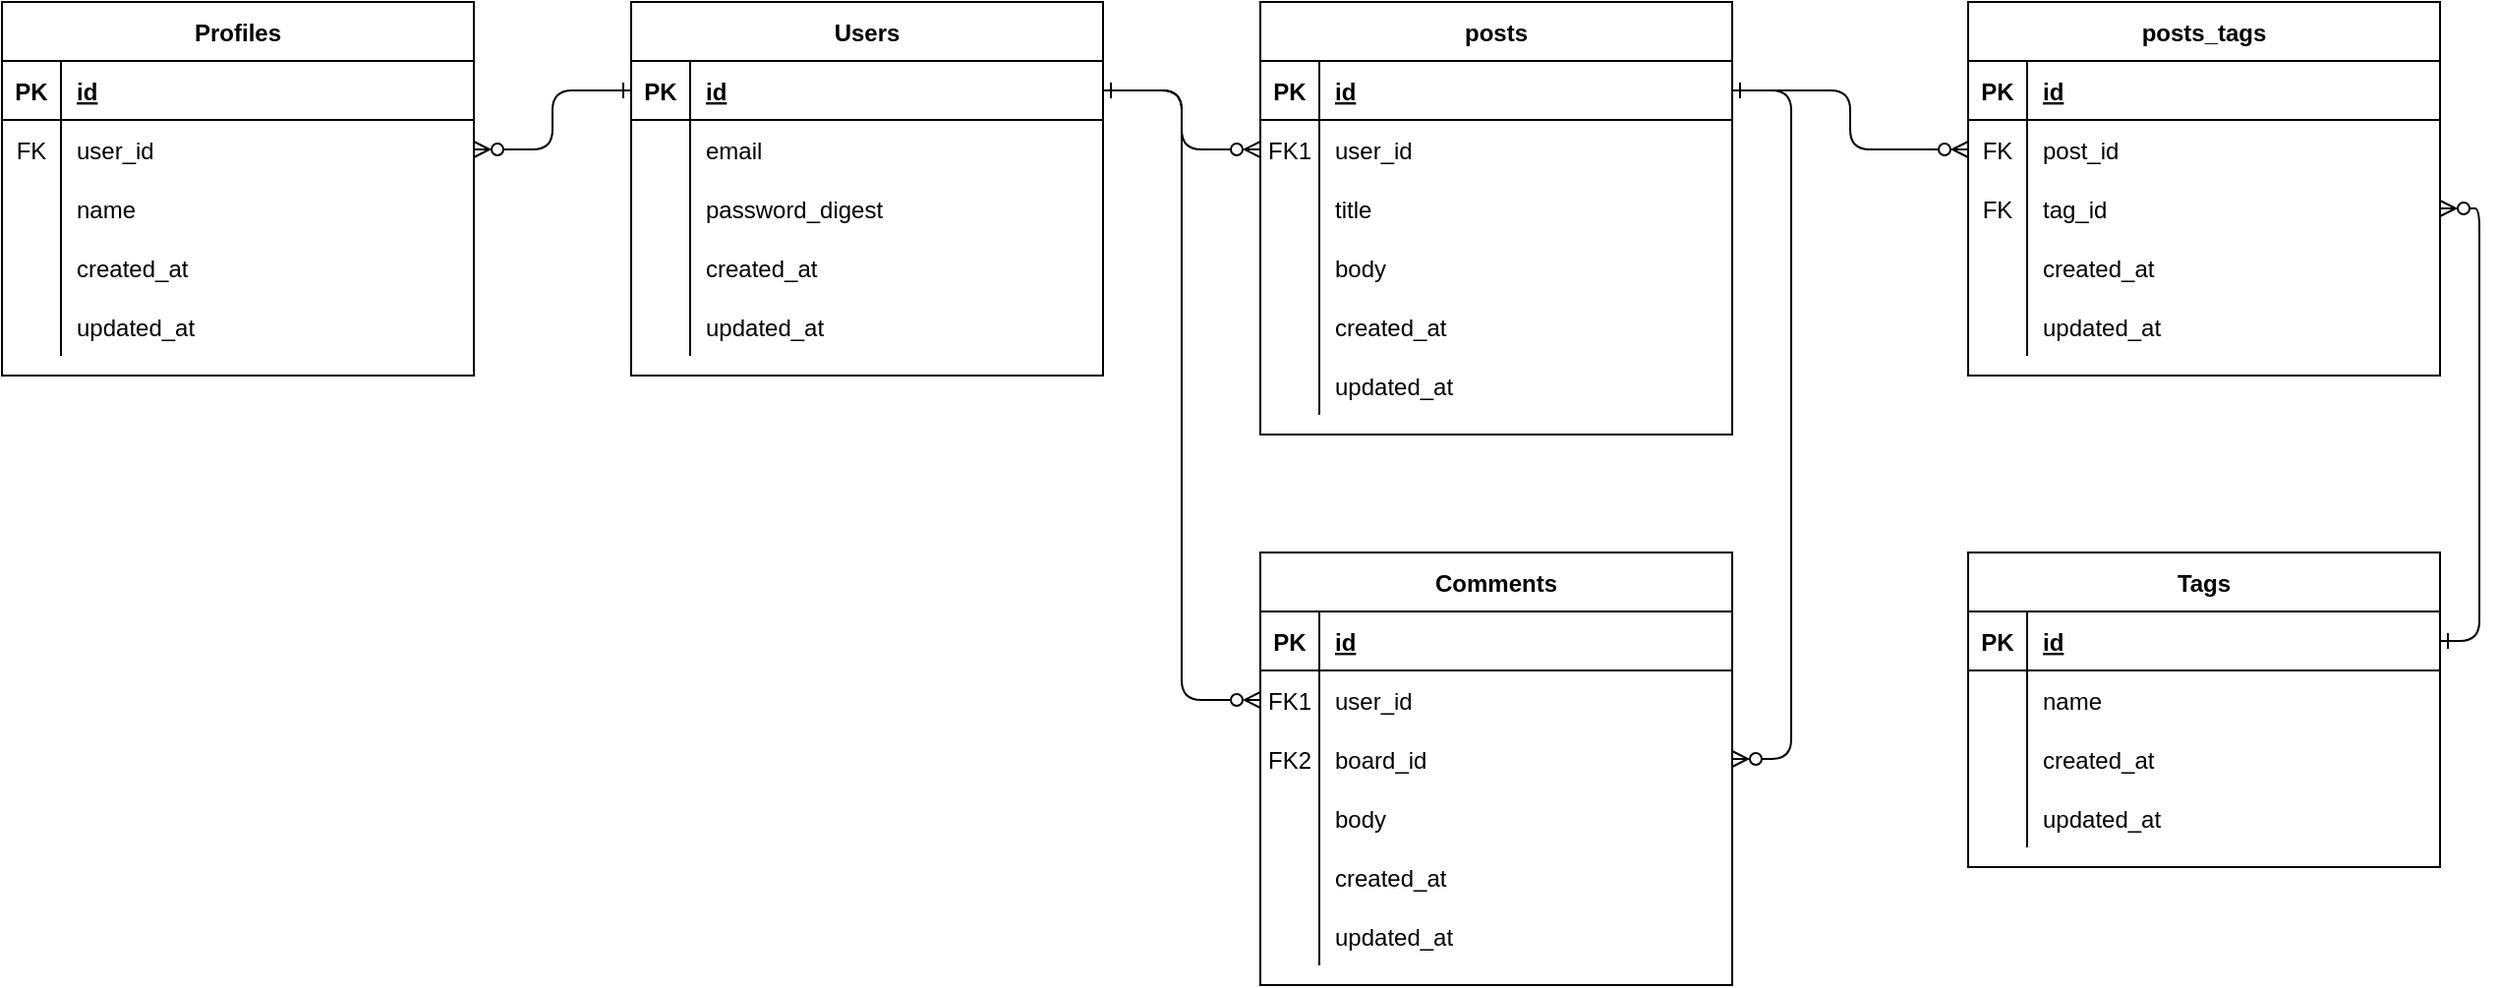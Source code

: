 <mxfile version="26.2.2" pages="3">
  <diagram id="-aPqWjCBgJZqT1SccrFr" name="ER図">
    <mxGraphModel dx="1889" dy="482" grid="1" gridSize="10" guides="1" tooltips="1" connect="1" arrows="1" fold="1" page="1" pageScale="1" pageWidth="827" pageHeight="1169" math="0" shadow="0">
      <root>
        <mxCell id="0" />
        <mxCell id="1" parent="0" />
        <mxCell id="04pcvJcXb9COTmMizlO2-1" value="" style="edgeStyle=orthogonalEdgeStyle;endArrow=ERzeroToMany;startArrow=ERone;endFill=0;startFill=0;exitX=1;exitY=0.5;exitDx=0;exitDy=0;" parent="1" source="04pcvJcXb9COTmMizlO2-42" target="04pcvJcXb9COTmMizlO2-7" edge="1">
          <mxGeometry width="100" height="100" relative="1" as="geometry">
            <mxPoint x="340" y="720" as="sourcePoint" />
            <mxPoint x="440" y="620" as="targetPoint" />
          </mxGeometry>
        </mxCell>
        <mxCell id="04pcvJcXb9COTmMizlO2-2" value="" style="edgeStyle=entityRelationEdgeStyle;endArrow=ERzeroToMany;startArrow=ERone;endFill=1;startFill=0;entryX=1;entryY=0.5;entryDx=0;entryDy=0;" parent="1" source="04pcvJcXb9COTmMizlO2-4" target="04pcvJcXb9COTmMizlO2-29" edge="1">
          <mxGeometry width="100" height="100" relative="1" as="geometry">
            <mxPoint x="400" y="180" as="sourcePoint" />
            <mxPoint x="460" y="205" as="targetPoint" />
            <Array as="points">
              <mxPoint x="750" y="340" />
            </Array>
          </mxGeometry>
        </mxCell>
        <mxCell id="04pcvJcXb9COTmMizlO2-3" value="posts" style="shape=table;startSize=30;container=1;collapsible=1;childLayout=tableLayout;fixedRows=1;rowLines=0;fontStyle=1;align=center;resizeLast=1;" parent="1" vertex="1">
          <mxGeometry x="440" y="120" width="240" height="220" as="geometry" />
        </mxCell>
        <mxCell id="04pcvJcXb9COTmMizlO2-4" value="" style="shape=partialRectangle;collapsible=0;dropTarget=0;pointerEvents=0;fillColor=none;points=[[0,0.5],[1,0.5]];portConstraint=eastwest;top=0;left=0;right=0;bottom=1;" parent="04pcvJcXb9COTmMizlO2-3" vertex="1">
          <mxGeometry y="30" width="240" height="30" as="geometry" />
        </mxCell>
        <mxCell id="04pcvJcXb9COTmMizlO2-5" value="PK" style="shape=partialRectangle;overflow=hidden;connectable=0;fillColor=none;top=0;left=0;bottom=0;right=0;fontStyle=1;" parent="04pcvJcXb9COTmMizlO2-4" vertex="1">
          <mxGeometry width="30" height="30" as="geometry">
            <mxRectangle width="30" height="30" as="alternateBounds" />
          </mxGeometry>
        </mxCell>
        <mxCell id="04pcvJcXb9COTmMizlO2-6" value="id" style="shape=partialRectangle;overflow=hidden;connectable=0;fillColor=none;top=0;left=0;bottom=0;right=0;align=left;spacingLeft=6;fontStyle=5;" parent="04pcvJcXb9COTmMizlO2-4" vertex="1">
          <mxGeometry x="30" width="210" height="30" as="geometry">
            <mxRectangle width="210" height="30" as="alternateBounds" />
          </mxGeometry>
        </mxCell>
        <mxCell id="04pcvJcXb9COTmMizlO2-7" value="" style="shape=partialRectangle;collapsible=0;dropTarget=0;pointerEvents=0;fillColor=none;points=[[0,0.5],[1,0.5]];portConstraint=eastwest;top=0;left=0;right=0;bottom=0;" parent="04pcvJcXb9COTmMizlO2-3" vertex="1">
          <mxGeometry y="60" width="240" height="30" as="geometry" />
        </mxCell>
        <mxCell id="04pcvJcXb9COTmMizlO2-8" value="FK1" style="shape=partialRectangle;overflow=hidden;connectable=0;fillColor=none;top=0;left=0;bottom=0;right=0;" parent="04pcvJcXb9COTmMizlO2-7" vertex="1">
          <mxGeometry width="30" height="30" as="geometry">
            <mxRectangle width="30" height="30" as="alternateBounds" />
          </mxGeometry>
        </mxCell>
        <mxCell id="04pcvJcXb9COTmMizlO2-9" value="user_id" style="shape=partialRectangle;overflow=hidden;connectable=0;fillColor=none;top=0;left=0;bottom=0;right=0;align=left;spacingLeft=6;" parent="04pcvJcXb9COTmMizlO2-7" vertex="1">
          <mxGeometry x="30" width="210" height="30" as="geometry">
            <mxRectangle width="210" height="30" as="alternateBounds" />
          </mxGeometry>
        </mxCell>
        <mxCell id="eje17iRKapKXIkGPoOFj-1" style="shape=partialRectangle;collapsible=0;dropTarget=0;pointerEvents=0;fillColor=none;points=[[0,0.5],[1,0.5]];portConstraint=eastwest;top=0;left=0;right=0;bottom=0;" parent="04pcvJcXb9COTmMizlO2-3" vertex="1">
          <mxGeometry y="90" width="240" height="30" as="geometry" />
        </mxCell>
        <mxCell id="eje17iRKapKXIkGPoOFj-2" style="shape=partialRectangle;overflow=hidden;connectable=0;fillColor=none;top=0;left=0;bottom=0;right=0;" parent="eje17iRKapKXIkGPoOFj-1" vertex="1">
          <mxGeometry width="30" height="30" as="geometry">
            <mxRectangle width="30" height="30" as="alternateBounds" />
          </mxGeometry>
        </mxCell>
        <mxCell id="eje17iRKapKXIkGPoOFj-3" value="title" style="shape=partialRectangle;overflow=hidden;connectable=0;fillColor=none;top=0;left=0;bottom=0;right=0;align=left;spacingLeft=6;" parent="eje17iRKapKXIkGPoOFj-1" vertex="1">
          <mxGeometry x="30" width="210" height="30" as="geometry">
            <mxRectangle width="210" height="30" as="alternateBounds" />
          </mxGeometry>
        </mxCell>
        <mxCell id="04pcvJcXb9COTmMizlO2-10" value="" style="shape=partialRectangle;collapsible=0;dropTarget=0;pointerEvents=0;fillColor=none;points=[[0,0.5],[1,0.5]];portConstraint=eastwest;top=0;left=0;right=0;bottom=0;" parent="04pcvJcXb9COTmMizlO2-3" vertex="1">
          <mxGeometry y="120" width="240" height="30" as="geometry" />
        </mxCell>
        <mxCell id="04pcvJcXb9COTmMizlO2-11" value="" style="shape=partialRectangle;overflow=hidden;connectable=0;fillColor=none;top=0;left=0;bottom=0;right=0;" parent="04pcvJcXb9COTmMizlO2-10" vertex="1">
          <mxGeometry width="30" height="30" as="geometry">
            <mxRectangle width="30" height="30" as="alternateBounds" />
          </mxGeometry>
        </mxCell>
        <mxCell id="04pcvJcXb9COTmMizlO2-12" value="body" style="shape=partialRectangle;overflow=hidden;connectable=0;fillColor=none;top=0;left=0;bottom=0;right=0;align=left;spacingLeft=6;" parent="04pcvJcXb9COTmMizlO2-10" vertex="1">
          <mxGeometry x="30" width="210" height="30" as="geometry">
            <mxRectangle width="210" height="30" as="alternateBounds" />
          </mxGeometry>
        </mxCell>
        <mxCell id="04pcvJcXb9COTmMizlO2-16" style="shape=partialRectangle;collapsible=0;dropTarget=0;pointerEvents=0;fillColor=none;points=[[0,0.5],[1,0.5]];portConstraint=eastwest;top=0;left=0;right=0;bottom=0;" parent="04pcvJcXb9COTmMizlO2-3" vertex="1">
          <mxGeometry y="150" width="240" height="30" as="geometry" />
        </mxCell>
        <mxCell id="04pcvJcXb9COTmMizlO2-17" style="shape=partialRectangle;overflow=hidden;connectable=0;fillColor=none;top=0;left=0;bottom=0;right=0;" parent="04pcvJcXb9COTmMizlO2-16" vertex="1">
          <mxGeometry width="30" height="30" as="geometry">
            <mxRectangle width="30" height="30" as="alternateBounds" />
          </mxGeometry>
        </mxCell>
        <mxCell id="04pcvJcXb9COTmMizlO2-18" value="created_at" style="shape=partialRectangle;overflow=hidden;connectable=0;fillColor=none;top=0;left=0;bottom=0;right=0;align=left;spacingLeft=6;" parent="04pcvJcXb9COTmMizlO2-16" vertex="1">
          <mxGeometry x="30" width="210" height="30" as="geometry">
            <mxRectangle width="210" height="30" as="alternateBounds" />
          </mxGeometry>
        </mxCell>
        <mxCell id="04pcvJcXb9COTmMizlO2-19" style="shape=partialRectangle;collapsible=0;dropTarget=0;pointerEvents=0;fillColor=none;points=[[0,0.5],[1,0.5]];portConstraint=eastwest;top=0;left=0;right=0;bottom=0;" parent="04pcvJcXb9COTmMizlO2-3" vertex="1">
          <mxGeometry y="180" width="240" height="30" as="geometry" />
        </mxCell>
        <mxCell id="04pcvJcXb9COTmMizlO2-20" style="shape=partialRectangle;overflow=hidden;connectable=0;fillColor=none;top=0;left=0;bottom=0;right=0;" parent="04pcvJcXb9COTmMizlO2-19" vertex="1">
          <mxGeometry width="30" height="30" as="geometry">
            <mxRectangle width="30" height="30" as="alternateBounds" />
          </mxGeometry>
        </mxCell>
        <mxCell id="04pcvJcXb9COTmMizlO2-21" value="updated_at" style="shape=partialRectangle;overflow=hidden;connectable=0;fillColor=none;top=0;left=0;bottom=0;right=0;align=left;spacingLeft=6;" parent="04pcvJcXb9COTmMizlO2-19" vertex="1">
          <mxGeometry x="30" width="210" height="30" as="geometry">
            <mxRectangle width="210" height="30" as="alternateBounds" />
          </mxGeometry>
        </mxCell>
        <mxCell id="04pcvJcXb9COTmMizlO2-22" value="Comments" style="shape=table;startSize=30;container=1;collapsible=1;childLayout=tableLayout;fixedRows=1;rowLines=0;fontStyle=1;align=center;resizeLast=1;" parent="1" vertex="1">
          <mxGeometry x="440" y="400" width="240" height="220" as="geometry" />
        </mxCell>
        <mxCell id="04pcvJcXb9COTmMizlO2-23" value="" style="shape=partialRectangle;collapsible=0;dropTarget=0;pointerEvents=0;fillColor=none;points=[[0,0.5],[1,0.5]];portConstraint=eastwest;top=0;left=0;right=0;bottom=1;" parent="04pcvJcXb9COTmMizlO2-22" vertex="1">
          <mxGeometry y="30" width="240" height="30" as="geometry" />
        </mxCell>
        <mxCell id="04pcvJcXb9COTmMizlO2-24" value="PK" style="shape=partialRectangle;overflow=hidden;connectable=0;fillColor=none;top=0;left=0;bottom=0;right=0;fontStyle=1;" parent="04pcvJcXb9COTmMizlO2-23" vertex="1">
          <mxGeometry width="30" height="30" as="geometry">
            <mxRectangle width="30" height="30" as="alternateBounds" />
          </mxGeometry>
        </mxCell>
        <mxCell id="04pcvJcXb9COTmMizlO2-25" value="id" style="shape=partialRectangle;overflow=hidden;connectable=0;fillColor=none;top=0;left=0;bottom=0;right=0;align=left;spacingLeft=6;fontStyle=5;" parent="04pcvJcXb9COTmMizlO2-23" vertex="1">
          <mxGeometry x="30" width="210" height="30" as="geometry">
            <mxRectangle width="210" height="30" as="alternateBounds" />
          </mxGeometry>
        </mxCell>
        <mxCell id="04pcvJcXb9COTmMizlO2-26" value="" style="shape=partialRectangle;collapsible=0;dropTarget=0;pointerEvents=0;fillColor=none;points=[[0,0.5],[1,0.5]];portConstraint=eastwest;top=0;left=0;right=0;bottom=0;" parent="04pcvJcXb9COTmMizlO2-22" vertex="1">
          <mxGeometry y="60" width="240" height="30" as="geometry" />
        </mxCell>
        <mxCell id="04pcvJcXb9COTmMizlO2-27" value="FK1" style="shape=partialRectangle;overflow=hidden;connectable=0;fillColor=none;top=0;left=0;bottom=0;right=0;" parent="04pcvJcXb9COTmMizlO2-26" vertex="1">
          <mxGeometry width="30" height="30" as="geometry">
            <mxRectangle width="30" height="30" as="alternateBounds" />
          </mxGeometry>
        </mxCell>
        <mxCell id="04pcvJcXb9COTmMizlO2-28" value="user_id" style="shape=partialRectangle;overflow=hidden;connectable=0;fillColor=none;top=0;left=0;bottom=0;right=0;align=left;spacingLeft=6;" parent="04pcvJcXb9COTmMizlO2-26" vertex="1">
          <mxGeometry x="30" width="210" height="30" as="geometry">
            <mxRectangle width="210" height="30" as="alternateBounds" />
          </mxGeometry>
        </mxCell>
        <mxCell id="04pcvJcXb9COTmMizlO2-29" value="" style="shape=partialRectangle;collapsible=0;dropTarget=0;pointerEvents=0;fillColor=none;points=[[0,0.5],[1,0.5]];portConstraint=eastwest;top=0;left=0;right=0;bottom=0;" parent="04pcvJcXb9COTmMizlO2-22" vertex="1">
          <mxGeometry y="90" width="240" height="30" as="geometry" />
        </mxCell>
        <mxCell id="04pcvJcXb9COTmMizlO2-30" value="FK2" style="shape=partialRectangle;overflow=hidden;connectable=0;fillColor=none;top=0;left=0;bottom=0;right=0;" parent="04pcvJcXb9COTmMizlO2-29" vertex="1">
          <mxGeometry width="30" height="30" as="geometry">
            <mxRectangle width="30" height="30" as="alternateBounds" />
          </mxGeometry>
        </mxCell>
        <mxCell id="04pcvJcXb9COTmMizlO2-31" value="board_id" style="shape=partialRectangle;overflow=hidden;connectable=0;fillColor=none;top=0;left=0;bottom=0;right=0;align=left;spacingLeft=6;" parent="04pcvJcXb9COTmMizlO2-29" vertex="1">
          <mxGeometry x="30" width="210" height="30" as="geometry">
            <mxRectangle width="210" height="30" as="alternateBounds" />
          </mxGeometry>
        </mxCell>
        <mxCell id="04pcvJcXb9COTmMizlO2-32" style="shape=partialRectangle;collapsible=0;dropTarget=0;pointerEvents=0;fillColor=none;points=[[0,0.5],[1,0.5]];portConstraint=eastwest;top=0;left=0;right=0;bottom=0;" parent="04pcvJcXb9COTmMizlO2-22" vertex="1">
          <mxGeometry y="120" width="240" height="30" as="geometry" />
        </mxCell>
        <mxCell id="04pcvJcXb9COTmMizlO2-33" style="shape=partialRectangle;overflow=hidden;connectable=0;fillColor=none;top=0;left=0;bottom=0;right=0;" parent="04pcvJcXb9COTmMizlO2-32" vertex="1">
          <mxGeometry width="30" height="30" as="geometry">
            <mxRectangle width="30" height="30" as="alternateBounds" />
          </mxGeometry>
        </mxCell>
        <mxCell id="04pcvJcXb9COTmMizlO2-34" value="body" style="shape=partialRectangle;overflow=hidden;connectable=0;fillColor=none;top=0;left=0;bottom=0;right=0;align=left;spacingLeft=6;" parent="04pcvJcXb9COTmMizlO2-32" vertex="1">
          <mxGeometry x="30" width="210" height="30" as="geometry">
            <mxRectangle width="210" height="30" as="alternateBounds" />
          </mxGeometry>
        </mxCell>
        <mxCell id="04pcvJcXb9COTmMizlO2-35" style="shape=partialRectangle;collapsible=0;dropTarget=0;pointerEvents=0;fillColor=none;points=[[0,0.5],[1,0.5]];portConstraint=eastwest;top=0;left=0;right=0;bottom=0;" parent="04pcvJcXb9COTmMizlO2-22" vertex="1">
          <mxGeometry y="150" width="240" height="30" as="geometry" />
        </mxCell>
        <mxCell id="04pcvJcXb9COTmMizlO2-36" style="shape=partialRectangle;overflow=hidden;connectable=0;fillColor=none;top=0;left=0;bottom=0;right=0;" parent="04pcvJcXb9COTmMizlO2-35" vertex="1">
          <mxGeometry width="30" height="30" as="geometry">
            <mxRectangle width="30" height="30" as="alternateBounds" />
          </mxGeometry>
        </mxCell>
        <mxCell id="04pcvJcXb9COTmMizlO2-37" value="created_at" style="shape=partialRectangle;overflow=hidden;connectable=0;fillColor=none;top=0;left=0;bottom=0;right=0;align=left;spacingLeft=6;" parent="04pcvJcXb9COTmMizlO2-35" vertex="1">
          <mxGeometry x="30" width="210" height="30" as="geometry">
            <mxRectangle width="210" height="30" as="alternateBounds" />
          </mxGeometry>
        </mxCell>
        <mxCell id="04pcvJcXb9COTmMizlO2-38" style="shape=partialRectangle;collapsible=0;dropTarget=0;pointerEvents=0;fillColor=none;points=[[0,0.5],[1,0.5]];portConstraint=eastwest;top=0;left=0;right=0;bottom=0;" parent="04pcvJcXb9COTmMizlO2-22" vertex="1">
          <mxGeometry y="180" width="240" height="30" as="geometry" />
        </mxCell>
        <mxCell id="04pcvJcXb9COTmMizlO2-39" style="shape=partialRectangle;overflow=hidden;connectable=0;fillColor=none;top=0;left=0;bottom=0;right=0;" parent="04pcvJcXb9COTmMizlO2-38" vertex="1">
          <mxGeometry width="30" height="30" as="geometry">
            <mxRectangle width="30" height="30" as="alternateBounds" />
          </mxGeometry>
        </mxCell>
        <mxCell id="04pcvJcXb9COTmMizlO2-40" value="updated_at" style="shape=partialRectangle;overflow=hidden;connectable=0;fillColor=none;top=0;left=0;bottom=0;right=0;align=left;spacingLeft=6;" parent="04pcvJcXb9COTmMizlO2-38" vertex="1">
          <mxGeometry x="30" width="210" height="30" as="geometry">
            <mxRectangle width="210" height="30" as="alternateBounds" />
          </mxGeometry>
        </mxCell>
        <mxCell id="04pcvJcXb9COTmMizlO2-41" value="Users" style="shape=table;startSize=30;container=1;collapsible=1;childLayout=tableLayout;fixedRows=1;rowLines=0;fontStyle=1;align=center;resizeLast=1;" parent="1" vertex="1">
          <mxGeometry x="120" y="120" width="240" height="190" as="geometry" />
        </mxCell>
        <mxCell id="04pcvJcXb9COTmMizlO2-42" value="" style="shape=partialRectangle;collapsible=0;dropTarget=0;pointerEvents=0;fillColor=none;points=[[0,0.5],[1,0.5]];portConstraint=eastwest;top=0;left=0;right=0;bottom=1;" parent="04pcvJcXb9COTmMizlO2-41" vertex="1">
          <mxGeometry y="30" width="240" height="30" as="geometry" />
        </mxCell>
        <mxCell id="04pcvJcXb9COTmMizlO2-43" value="PK" style="shape=partialRectangle;overflow=hidden;connectable=0;fillColor=none;top=0;left=0;bottom=0;right=0;fontStyle=1;" parent="04pcvJcXb9COTmMizlO2-42" vertex="1">
          <mxGeometry width="30" height="30" as="geometry">
            <mxRectangle width="30" height="30" as="alternateBounds" />
          </mxGeometry>
        </mxCell>
        <mxCell id="04pcvJcXb9COTmMizlO2-44" value="id" style="shape=partialRectangle;overflow=hidden;connectable=0;fillColor=none;top=0;left=0;bottom=0;right=0;align=left;spacingLeft=6;fontStyle=5;" parent="04pcvJcXb9COTmMizlO2-42" vertex="1">
          <mxGeometry x="30" width="210" height="30" as="geometry">
            <mxRectangle width="210" height="30" as="alternateBounds" />
          </mxGeometry>
        </mxCell>
        <mxCell id="04pcvJcXb9COTmMizlO2-45" value="" style="shape=partialRectangle;collapsible=0;dropTarget=0;pointerEvents=0;fillColor=none;points=[[0,0.5],[1,0.5]];portConstraint=eastwest;top=0;left=0;right=0;bottom=0;" parent="04pcvJcXb9COTmMizlO2-41" vertex="1">
          <mxGeometry y="60" width="240" height="30" as="geometry" />
        </mxCell>
        <mxCell id="04pcvJcXb9COTmMizlO2-46" value="" style="shape=partialRectangle;overflow=hidden;connectable=0;fillColor=none;top=0;left=0;bottom=0;right=0;" parent="04pcvJcXb9COTmMizlO2-45" vertex="1">
          <mxGeometry width="30" height="30" as="geometry">
            <mxRectangle width="30" height="30" as="alternateBounds" />
          </mxGeometry>
        </mxCell>
        <mxCell id="04pcvJcXb9COTmMizlO2-47" value="email" style="shape=partialRectangle;overflow=hidden;connectable=0;fillColor=none;top=0;left=0;bottom=0;right=0;align=left;spacingLeft=6;" parent="04pcvJcXb9COTmMizlO2-45" vertex="1">
          <mxGeometry x="30" width="210" height="30" as="geometry">
            <mxRectangle width="210" height="30" as="alternateBounds" />
          </mxGeometry>
        </mxCell>
        <mxCell id="04pcvJcXb9COTmMizlO2-54" style="shape=partialRectangle;collapsible=0;dropTarget=0;pointerEvents=0;fillColor=none;points=[[0,0.5],[1,0.5]];portConstraint=eastwest;top=0;left=0;right=0;bottom=0;" parent="04pcvJcXb9COTmMizlO2-41" vertex="1">
          <mxGeometry y="90" width="240" height="30" as="geometry" />
        </mxCell>
        <mxCell id="04pcvJcXb9COTmMizlO2-55" style="shape=partialRectangle;overflow=hidden;connectable=0;fillColor=none;top=0;left=0;bottom=0;right=0;" parent="04pcvJcXb9COTmMizlO2-54" vertex="1">
          <mxGeometry width="30" height="30" as="geometry">
            <mxRectangle width="30" height="30" as="alternateBounds" />
          </mxGeometry>
        </mxCell>
        <mxCell id="04pcvJcXb9COTmMizlO2-56" value="password_digest" style="shape=partialRectangle;overflow=hidden;connectable=0;fillColor=none;top=0;left=0;bottom=0;right=0;align=left;spacingLeft=6;" parent="04pcvJcXb9COTmMizlO2-54" vertex="1">
          <mxGeometry x="30" width="210" height="30" as="geometry">
            <mxRectangle width="210" height="30" as="alternateBounds" />
          </mxGeometry>
        </mxCell>
        <mxCell id="04pcvJcXb9COTmMizlO2-57" style="shape=partialRectangle;collapsible=0;dropTarget=0;pointerEvents=0;fillColor=none;points=[[0,0.5],[1,0.5]];portConstraint=eastwest;top=0;left=0;right=0;bottom=0;" parent="04pcvJcXb9COTmMizlO2-41" vertex="1">
          <mxGeometry y="120" width="240" height="30" as="geometry" />
        </mxCell>
        <mxCell id="04pcvJcXb9COTmMizlO2-58" style="shape=partialRectangle;overflow=hidden;connectable=0;fillColor=none;top=0;left=0;bottom=0;right=0;" parent="04pcvJcXb9COTmMizlO2-57" vertex="1">
          <mxGeometry width="30" height="30" as="geometry">
            <mxRectangle width="30" height="30" as="alternateBounds" />
          </mxGeometry>
        </mxCell>
        <mxCell id="04pcvJcXb9COTmMizlO2-59" value="created_at" style="shape=partialRectangle;overflow=hidden;connectable=0;fillColor=none;top=0;left=0;bottom=0;right=0;align=left;spacingLeft=6;" parent="04pcvJcXb9COTmMizlO2-57" vertex="1">
          <mxGeometry x="30" width="210" height="30" as="geometry">
            <mxRectangle width="210" height="30" as="alternateBounds" />
          </mxGeometry>
        </mxCell>
        <mxCell id="04pcvJcXb9COTmMizlO2-60" style="shape=partialRectangle;collapsible=0;dropTarget=0;pointerEvents=0;fillColor=none;points=[[0,0.5],[1,0.5]];portConstraint=eastwest;top=0;left=0;right=0;bottom=0;" parent="04pcvJcXb9COTmMizlO2-41" vertex="1">
          <mxGeometry y="150" width="240" height="30" as="geometry" />
        </mxCell>
        <mxCell id="04pcvJcXb9COTmMizlO2-61" style="shape=partialRectangle;overflow=hidden;connectable=0;fillColor=none;top=0;left=0;bottom=0;right=0;" parent="04pcvJcXb9COTmMizlO2-60" vertex="1">
          <mxGeometry width="30" height="30" as="geometry">
            <mxRectangle width="30" height="30" as="alternateBounds" />
          </mxGeometry>
        </mxCell>
        <mxCell id="04pcvJcXb9COTmMizlO2-62" value="updated_at" style="shape=partialRectangle;overflow=hidden;connectable=0;fillColor=none;top=0;left=0;bottom=0;right=0;align=left;spacingLeft=6;" parent="04pcvJcXb9COTmMizlO2-60" vertex="1">
          <mxGeometry x="30" width="210" height="30" as="geometry">
            <mxRectangle width="210" height="30" as="alternateBounds" />
          </mxGeometry>
        </mxCell>
        <mxCell id="8C1qkj5Eh5lYM-rjXc1t-1" value="Profiles" style="shape=table;startSize=30;container=1;collapsible=1;childLayout=tableLayout;fixedRows=1;rowLines=0;fontStyle=1;align=center;resizeLast=1;" vertex="1" parent="1">
          <mxGeometry x="-200" y="120" width="240" height="190" as="geometry" />
        </mxCell>
        <mxCell id="8C1qkj5Eh5lYM-rjXc1t-2" value="" style="shape=partialRectangle;collapsible=0;dropTarget=0;pointerEvents=0;fillColor=none;points=[[0,0.5],[1,0.5]];portConstraint=eastwest;top=0;left=0;right=0;bottom=1;" vertex="1" parent="8C1qkj5Eh5lYM-rjXc1t-1">
          <mxGeometry y="30" width="240" height="30" as="geometry" />
        </mxCell>
        <mxCell id="8C1qkj5Eh5lYM-rjXc1t-3" value="PK" style="shape=partialRectangle;overflow=hidden;connectable=0;fillColor=none;top=0;left=0;bottom=0;right=0;fontStyle=1;" vertex="1" parent="8C1qkj5Eh5lYM-rjXc1t-2">
          <mxGeometry width="30" height="30" as="geometry">
            <mxRectangle width="30" height="30" as="alternateBounds" />
          </mxGeometry>
        </mxCell>
        <mxCell id="8C1qkj5Eh5lYM-rjXc1t-4" value="id" style="shape=partialRectangle;overflow=hidden;connectable=0;fillColor=none;top=0;left=0;bottom=0;right=0;align=left;spacingLeft=6;fontStyle=5;" vertex="1" parent="8C1qkj5Eh5lYM-rjXc1t-2">
          <mxGeometry x="30" width="210" height="30" as="geometry">
            <mxRectangle width="210" height="30" as="alternateBounds" />
          </mxGeometry>
        </mxCell>
        <mxCell id="8C1qkj5Eh5lYM-rjXc1t-5" value="" style="shape=partialRectangle;collapsible=0;dropTarget=0;pointerEvents=0;fillColor=none;points=[[0,0.5],[1,0.5]];portConstraint=eastwest;top=0;left=0;right=0;bottom=0;" vertex="1" parent="8C1qkj5Eh5lYM-rjXc1t-1">
          <mxGeometry y="60" width="240" height="30" as="geometry" />
        </mxCell>
        <mxCell id="8C1qkj5Eh5lYM-rjXc1t-6" value="FK" style="shape=partialRectangle;overflow=hidden;connectable=0;fillColor=none;top=0;left=0;bottom=0;right=0;" vertex="1" parent="8C1qkj5Eh5lYM-rjXc1t-5">
          <mxGeometry width="30" height="30" as="geometry">
            <mxRectangle width="30" height="30" as="alternateBounds" />
          </mxGeometry>
        </mxCell>
        <mxCell id="8C1qkj5Eh5lYM-rjXc1t-7" value="user_id" style="shape=partialRectangle;overflow=hidden;connectable=0;fillColor=none;top=0;left=0;bottom=0;right=0;align=left;spacingLeft=6;" vertex="1" parent="8C1qkj5Eh5lYM-rjXc1t-5">
          <mxGeometry x="30" width="210" height="30" as="geometry">
            <mxRectangle width="210" height="30" as="alternateBounds" />
          </mxGeometry>
        </mxCell>
        <mxCell id="8C1qkj5Eh5lYM-rjXc1t-8" style="shape=partialRectangle;collapsible=0;dropTarget=0;pointerEvents=0;fillColor=none;points=[[0,0.5],[1,0.5]];portConstraint=eastwest;top=0;left=0;right=0;bottom=0;" vertex="1" parent="8C1qkj5Eh5lYM-rjXc1t-1">
          <mxGeometry y="90" width="240" height="30" as="geometry" />
        </mxCell>
        <mxCell id="8C1qkj5Eh5lYM-rjXc1t-9" style="shape=partialRectangle;overflow=hidden;connectable=0;fillColor=none;top=0;left=0;bottom=0;right=0;" vertex="1" parent="8C1qkj5Eh5lYM-rjXc1t-8">
          <mxGeometry width="30" height="30" as="geometry">
            <mxRectangle width="30" height="30" as="alternateBounds" />
          </mxGeometry>
        </mxCell>
        <mxCell id="8C1qkj5Eh5lYM-rjXc1t-10" value="name" style="shape=partialRectangle;overflow=hidden;connectable=0;fillColor=none;top=0;left=0;bottom=0;right=0;align=left;spacingLeft=6;" vertex="1" parent="8C1qkj5Eh5lYM-rjXc1t-8">
          <mxGeometry x="30" width="210" height="30" as="geometry">
            <mxRectangle width="210" height="30" as="alternateBounds" />
          </mxGeometry>
        </mxCell>
        <mxCell id="8C1qkj5Eh5lYM-rjXc1t-20" style="shape=partialRectangle;collapsible=0;dropTarget=0;pointerEvents=0;fillColor=none;points=[[0,0.5],[1,0.5]];portConstraint=eastwest;top=0;left=0;right=0;bottom=0;" vertex="1" parent="8C1qkj5Eh5lYM-rjXc1t-1">
          <mxGeometry y="120" width="240" height="30" as="geometry" />
        </mxCell>
        <mxCell id="8C1qkj5Eh5lYM-rjXc1t-21" style="shape=partialRectangle;overflow=hidden;connectable=0;fillColor=none;top=0;left=0;bottom=0;right=0;" vertex="1" parent="8C1qkj5Eh5lYM-rjXc1t-20">
          <mxGeometry width="30" height="30" as="geometry">
            <mxRectangle width="30" height="30" as="alternateBounds" />
          </mxGeometry>
        </mxCell>
        <mxCell id="8C1qkj5Eh5lYM-rjXc1t-22" value="created_at" style="shape=partialRectangle;overflow=hidden;connectable=0;fillColor=none;top=0;left=0;bottom=0;right=0;align=left;spacingLeft=6;" vertex="1" parent="8C1qkj5Eh5lYM-rjXc1t-20">
          <mxGeometry x="30" width="210" height="30" as="geometry">
            <mxRectangle width="210" height="30" as="alternateBounds" />
          </mxGeometry>
        </mxCell>
        <mxCell id="8C1qkj5Eh5lYM-rjXc1t-23" style="shape=partialRectangle;collapsible=0;dropTarget=0;pointerEvents=0;fillColor=none;points=[[0,0.5],[1,0.5]];portConstraint=eastwest;top=0;left=0;right=0;bottom=0;" vertex="1" parent="8C1qkj5Eh5lYM-rjXc1t-1">
          <mxGeometry y="150" width="240" height="30" as="geometry" />
        </mxCell>
        <mxCell id="8C1qkj5Eh5lYM-rjXc1t-24" style="shape=partialRectangle;overflow=hidden;connectable=0;fillColor=none;top=0;left=0;bottom=0;right=0;" vertex="1" parent="8C1qkj5Eh5lYM-rjXc1t-23">
          <mxGeometry width="30" height="30" as="geometry">
            <mxRectangle width="30" height="30" as="alternateBounds" />
          </mxGeometry>
        </mxCell>
        <mxCell id="8C1qkj5Eh5lYM-rjXc1t-25" value="updated_at" style="shape=partialRectangle;overflow=hidden;connectable=0;fillColor=none;top=0;left=0;bottom=0;right=0;align=left;spacingLeft=6;" vertex="1" parent="8C1qkj5Eh5lYM-rjXc1t-23">
          <mxGeometry x="30" width="210" height="30" as="geometry">
            <mxRectangle width="210" height="30" as="alternateBounds" />
          </mxGeometry>
        </mxCell>
        <mxCell id="8C1qkj5Eh5lYM-rjXc1t-31" style="edgeStyle=orthogonalEdgeStyle;shape=connector;rounded=1;orthogonalLoop=1;jettySize=auto;html=1;exitX=0;exitY=0.5;exitDx=0;exitDy=0;entryX=1;entryY=0.5;entryDx=0;entryDy=0;strokeColor=default;align=center;verticalAlign=middle;fontFamily=Helvetica;fontSize=11;fontColor=default;labelBackgroundColor=default;startArrow=ERone;startFill=0;endArrow=ERzeroToMany;endFill=0;" edge="1" parent="1" source="04pcvJcXb9COTmMizlO2-42" target="8C1qkj5Eh5lYM-rjXc1t-5">
          <mxGeometry relative="1" as="geometry" />
        </mxCell>
        <mxCell id="8C1qkj5Eh5lYM-rjXc1t-32" style="edgeStyle=orthogonalEdgeStyle;shape=connector;rounded=1;orthogonalLoop=1;jettySize=auto;html=1;exitX=1;exitY=0.5;exitDx=0;exitDy=0;entryX=0;entryY=0.5;entryDx=0;entryDy=0;strokeColor=default;align=center;verticalAlign=middle;fontFamily=Helvetica;fontSize=11;fontColor=default;labelBackgroundColor=default;startArrow=ERone;startFill=0;endArrow=ERzeroToMany;endFill=0;" edge="1" parent="1" source="04pcvJcXb9COTmMizlO2-42" target="04pcvJcXb9COTmMizlO2-26">
          <mxGeometry relative="1" as="geometry" />
        </mxCell>
        <mxCell id="8C1qkj5Eh5lYM-rjXc1t-33" value="posts_tags" style="shape=table;startSize=30;container=1;collapsible=1;childLayout=tableLayout;fixedRows=1;rowLines=0;fontStyle=1;align=center;resizeLast=1;" vertex="1" parent="1">
          <mxGeometry x="800" y="120" width="240" height="190" as="geometry" />
        </mxCell>
        <mxCell id="8C1qkj5Eh5lYM-rjXc1t-34" value="" style="shape=partialRectangle;collapsible=0;dropTarget=0;pointerEvents=0;fillColor=none;points=[[0,0.5],[1,0.5]];portConstraint=eastwest;top=0;left=0;right=0;bottom=1;" vertex="1" parent="8C1qkj5Eh5lYM-rjXc1t-33">
          <mxGeometry y="30" width="240" height="30" as="geometry" />
        </mxCell>
        <mxCell id="8C1qkj5Eh5lYM-rjXc1t-35" value="PK" style="shape=partialRectangle;overflow=hidden;connectable=0;fillColor=none;top=0;left=0;bottom=0;right=0;fontStyle=1;" vertex="1" parent="8C1qkj5Eh5lYM-rjXc1t-34">
          <mxGeometry width="30" height="30" as="geometry">
            <mxRectangle width="30" height="30" as="alternateBounds" />
          </mxGeometry>
        </mxCell>
        <mxCell id="8C1qkj5Eh5lYM-rjXc1t-36" value="id" style="shape=partialRectangle;overflow=hidden;connectable=0;fillColor=none;top=0;left=0;bottom=0;right=0;align=left;spacingLeft=6;fontStyle=5;" vertex="1" parent="8C1qkj5Eh5lYM-rjXc1t-34">
          <mxGeometry x="30" width="210" height="30" as="geometry">
            <mxRectangle width="210" height="30" as="alternateBounds" />
          </mxGeometry>
        </mxCell>
        <mxCell id="8C1qkj5Eh5lYM-rjXc1t-37" value="" style="shape=partialRectangle;collapsible=0;dropTarget=0;pointerEvents=0;fillColor=none;points=[[0,0.5],[1,0.5]];portConstraint=eastwest;top=0;left=0;right=0;bottom=0;" vertex="1" parent="8C1qkj5Eh5lYM-rjXc1t-33">
          <mxGeometry y="60" width="240" height="30" as="geometry" />
        </mxCell>
        <mxCell id="8C1qkj5Eh5lYM-rjXc1t-38" value="FK" style="shape=partialRectangle;overflow=hidden;connectable=0;fillColor=none;top=0;left=0;bottom=0;right=0;" vertex="1" parent="8C1qkj5Eh5lYM-rjXc1t-37">
          <mxGeometry width="30" height="30" as="geometry">
            <mxRectangle width="30" height="30" as="alternateBounds" />
          </mxGeometry>
        </mxCell>
        <mxCell id="8C1qkj5Eh5lYM-rjXc1t-39" value="post_id" style="shape=partialRectangle;overflow=hidden;connectable=0;fillColor=none;top=0;left=0;bottom=0;right=0;align=left;spacingLeft=6;" vertex="1" parent="8C1qkj5Eh5lYM-rjXc1t-37">
          <mxGeometry x="30" width="210" height="30" as="geometry">
            <mxRectangle width="210" height="30" as="alternateBounds" />
          </mxGeometry>
        </mxCell>
        <mxCell id="8C1qkj5Eh5lYM-rjXc1t-40" style="shape=partialRectangle;collapsible=0;dropTarget=0;pointerEvents=0;fillColor=none;points=[[0,0.5],[1,0.5]];portConstraint=eastwest;top=0;left=0;right=0;bottom=0;" vertex="1" parent="8C1qkj5Eh5lYM-rjXc1t-33">
          <mxGeometry y="90" width="240" height="30" as="geometry" />
        </mxCell>
        <mxCell id="8C1qkj5Eh5lYM-rjXc1t-41" value="FK" style="shape=partialRectangle;overflow=hidden;connectable=0;fillColor=none;top=0;left=0;bottom=0;right=0;" vertex="1" parent="8C1qkj5Eh5lYM-rjXc1t-40">
          <mxGeometry width="30" height="30" as="geometry">
            <mxRectangle width="30" height="30" as="alternateBounds" />
          </mxGeometry>
        </mxCell>
        <mxCell id="8C1qkj5Eh5lYM-rjXc1t-42" value="tag_id" style="shape=partialRectangle;overflow=hidden;connectable=0;fillColor=none;top=0;left=0;bottom=0;right=0;align=left;spacingLeft=6;" vertex="1" parent="8C1qkj5Eh5lYM-rjXc1t-40">
          <mxGeometry x="30" width="210" height="30" as="geometry">
            <mxRectangle width="210" height="30" as="alternateBounds" />
          </mxGeometry>
        </mxCell>
        <mxCell id="8C1qkj5Eh5lYM-rjXc1t-46" style="shape=partialRectangle;collapsible=0;dropTarget=0;pointerEvents=0;fillColor=none;points=[[0,0.5],[1,0.5]];portConstraint=eastwest;top=0;left=0;right=0;bottom=0;" vertex="1" parent="8C1qkj5Eh5lYM-rjXc1t-33">
          <mxGeometry y="120" width="240" height="30" as="geometry" />
        </mxCell>
        <mxCell id="8C1qkj5Eh5lYM-rjXc1t-47" style="shape=partialRectangle;overflow=hidden;connectable=0;fillColor=none;top=0;left=0;bottom=0;right=0;" vertex="1" parent="8C1qkj5Eh5lYM-rjXc1t-46">
          <mxGeometry width="30" height="30" as="geometry">
            <mxRectangle width="30" height="30" as="alternateBounds" />
          </mxGeometry>
        </mxCell>
        <mxCell id="8C1qkj5Eh5lYM-rjXc1t-48" value="created_at" style="shape=partialRectangle;overflow=hidden;connectable=0;fillColor=none;top=0;left=0;bottom=0;right=0;align=left;spacingLeft=6;" vertex="1" parent="8C1qkj5Eh5lYM-rjXc1t-46">
          <mxGeometry x="30" width="210" height="30" as="geometry">
            <mxRectangle width="210" height="30" as="alternateBounds" />
          </mxGeometry>
        </mxCell>
        <mxCell id="8C1qkj5Eh5lYM-rjXc1t-49" style="shape=partialRectangle;collapsible=0;dropTarget=0;pointerEvents=0;fillColor=none;points=[[0,0.5],[1,0.5]];portConstraint=eastwest;top=0;left=0;right=0;bottom=0;" vertex="1" parent="8C1qkj5Eh5lYM-rjXc1t-33">
          <mxGeometry y="150" width="240" height="30" as="geometry" />
        </mxCell>
        <mxCell id="8C1qkj5Eh5lYM-rjXc1t-50" style="shape=partialRectangle;overflow=hidden;connectable=0;fillColor=none;top=0;left=0;bottom=0;right=0;" vertex="1" parent="8C1qkj5Eh5lYM-rjXc1t-49">
          <mxGeometry width="30" height="30" as="geometry">
            <mxRectangle width="30" height="30" as="alternateBounds" />
          </mxGeometry>
        </mxCell>
        <mxCell id="8C1qkj5Eh5lYM-rjXc1t-51" value="updated_at" style="shape=partialRectangle;overflow=hidden;connectable=0;fillColor=none;top=0;left=0;bottom=0;right=0;align=left;spacingLeft=6;" vertex="1" parent="8C1qkj5Eh5lYM-rjXc1t-49">
          <mxGeometry x="30" width="210" height="30" as="geometry">
            <mxRectangle width="210" height="30" as="alternateBounds" />
          </mxGeometry>
        </mxCell>
        <mxCell id="8C1qkj5Eh5lYM-rjXc1t-52" value="Tags" style="shape=table;startSize=30;container=1;collapsible=1;childLayout=tableLayout;fixedRows=1;rowLines=0;fontStyle=1;align=center;resizeLast=1;" vertex="1" parent="1">
          <mxGeometry x="800" y="400" width="240" height="160" as="geometry" />
        </mxCell>
        <mxCell id="8C1qkj5Eh5lYM-rjXc1t-53" value="" style="shape=partialRectangle;collapsible=0;dropTarget=0;pointerEvents=0;fillColor=none;points=[[0,0.5],[1,0.5]];portConstraint=eastwest;top=0;left=0;right=0;bottom=1;" vertex="1" parent="8C1qkj5Eh5lYM-rjXc1t-52">
          <mxGeometry y="30" width="240" height="30" as="geometry" />
        </mxCell>
        <mxCell id="8C1qkj5Eh5lYM-rjXc1t-54" value="PK" style="shape=partialRectangle;overflow=hidden;connectable=0;fillColor=none;top=0;left=0;bottom=0;right=0;fontStyle=1;" vertex="1" parent="8C1qkj5Eh5lYM-rjXc1t-53">
          <mxGeometry width="30" height="30" as="geometry">
            <mxRectangle width="30" height="30" as="alternateBounds" />
          </mxGeometry>
        </mxCell>
        <mxCell id="8C1qkj5Eh5lYM-rjXc1t-55" value="id" style="shape=partialRectangle;overflow=hidden;connectable=0;fillColor=none;top=0;left=0;bottom=0;right=0;align=left;spacingLeft=6;fontStyle=5;" vertex="1" parent="8C1qkj5Eh5lYM-rjXc1t-53">
          <mxGeometry x="30" width="210" height="30" as="geometry">
            <mxRectangle width="210" height="30" as="alternateBounds" />
          </mxGeometry>
        </mxCell>
        <mxCell id="8C1qkj5Eh5lYM-rjXc1t-59" style="shape=partialRectangle;collapsible=0;dropTarget=0;pointerEvents=0;fillColor=none;points=[[0,0.5],[1,0.5]];portConstraint=eastwest;top=0;left=0;right=0;bottom=0;" vertex="1" parent="8C1qkj5Eh5lYM-rjXc1t-52">
          <mxGeometry y="60" width="240" height="30" as="geometry" />
        </mxCell>
        <mxCell id="8C1qkj5Eh5lYM-rjXc1t-60" value="" style="shape=partialRectangle;overflow=hidden;connectable=0;fillColor=none;top=0;left=0;bottom=0;right=0;" vertex="1" parent="8C1qkj5Eh5lYM-rjXc1t-59">
          <mxGeometry width="30" height="30" as="geometry">
            <mxRectangle width="30" height="30" as="alternateBounds" />
          </mxGeometry>
        </mxCell>
        <mxCell id="8C1qkj5Eh5lYM-rjXc1t-61" value="name" style="shape=partialRectangle;overflow=hidden;connectable=0;fillColor=none;top=0;left=0;bottom=0;right=0;align=left;spacingLeft=6;" vertex="1" parent="8C1qkj5Eh5lYM-rjXc1t-59">
          <mxGeometry x="30" width="210" height="30" as="geometry">
            <mxRectangle width="210" height="30" as="alternateBounds" />
          </mxGeometry>
        </mxCell>
        <mxCell id="8C1qkj5Eh5lYM-rjXc1t-62" style="shape=partialRectangle;collapsible=0;dropTarget=0;pointerEvents=0;fillColor=none;points=[[0,0.5],[1,0.5]];portConstraint=eastwest;top=0;left=0;right=0;bottom=0;" vertex="1" parent="8C1qkj5Eh5lYM-rjXc1t-52">
          <mxGeometry y="90" width="240" height="30" as="geometry" />
        </mxCell>
        <mxCell id="8C1qkj5Eh5lYM-rjXc1t-63" style="shape=partialRectangle;overflow=hidden;connectable=0;fillColor=none;top=0;left=0;bottom=0;right=0;" vertex="1" parent="8C1qkj5Eh5lYM-rjXc1t-62">
          <mxGeometry width="30" height="30" as="geometry">
            <mxRectangle width="30" height="30" as="alternateBounds" />
          </mxGeometry>
        </mxCell>
        <mxCell id="8C1qkj5Eh5lYM-rjXc1t-64" value="created_at" style="shape=partialRectangle;overflow=hidden;connectable=0;fillColor=none;top=0;left=0;bottom=0;right=0;align=left;spacingLeft=6;" vertex="1" parent="8C1qkj5Eh5lYM-rjXc1t-62">
          <mxGeometry x="30" width="210" height="30" as="geometry">
            <mxRectangle width="210" height="30" as="alternateBounds" />
          </mxGeometry>
        </mxCell>
        <mxCell id="8C1qkj5Eh5lYM-rjXc1t-65" style="shape=partialRectangle;collapsible=0;dropTarget=0;pointerEvents=0;fillColor=none;points=[[0,0.5],[1,0.5]];portConstraint=eastwest;top=0;left=0;right=0;bottom=0;" vertex="1" parent="8C1qkj5Eh5lYM-rjXc1t-52">
          <mxGeometry y="120" width="240" height="30" as="geometry" />
        </mxCell>
        <mxCell id="8C1qkj5Eh5lYM-rjXc1t-66" style="shape=partialRectangle;overflow=hidden;connectable=0;fillColor=none;top=0;left=0;bottom=0;right=0;" vertex="1" parent="8C1qkj5Eh5lYM-rjXc1t-65">
          <mxGeometry width="30" height="30" as="geometry">
            <mxRectangle width="30" height="30" as="alternateBounds" />
          </mxGeometry>
        </mxCell>
        <mxCell id="8C1qkj5Eh5lYM-rjXc1t-67" value="updated_at" style="shape=partialRectangle;overflow=hidden;connectable=0;fillColor=none;top=0;left=0;bottom=0;right=0;align=left;spacingLeft=6;" vertex="1" parent="8C1qkj5Eh5lYM-rjXc1t-65">
          <mxGeometry x="30" width="210" height="30" as="geometry">
            <mxRectangle width="210" height="30" as="alternateBounds" />
          </mxGeometry>
        </mxCell>
        <mxCell id="8C1qkj5Eh5lYM-rjXc1t-68" style="edgeStyle=orthogonalEdgeStyle;shape=connector;rounded=1;orthogonalLoop=1;jettySize=auto;html=1;exitX=1;exitY=0.5;exitDx=0;exitDy=0;entryX=0;entryY=0.5;entryDx=0;entryDy=0;strokeColor=default;align=center;verticalAlign=middle;fontFamily=Helvetica;fontSize=11;fontColor=default;labelBackgroundColor=default;startArrow=ERone;startFill=0;endArrow=ERzeroToMany;endFill=0;" edge="1" parent="1" source="04pcvJcXb9COTmMizlO2-4" target="8C1qkj5Eh5lYM-rjXc1t-37">
          <mxGeometry relative="1" as="geometry" />
        </mxCell>
        <mxCell id="8C1qkj5Eh5lYM-rjXc1t-69" style="edgeStyle=orthogonalEdgeStyle;shape=connector;rounded=1;orthogonalLoop=1;jettySize=auto;html=1;exitX=1;exitY=0.5;exitDx=0;exitDy=0;entryX=1;entryY=0.5;entryDx=0;entryDy=0;strokeColor=default;align=center;verticalAlign=middle;fontFamily=Helvetica;fontSize=11;fontColor=default;labelBackgroundColor=default;startArrow=ERone;startFill=0;endArrow=ERzeroToMany;endFill=0;" edge="1" parent="1" source="8C1qkj5Eh5lYM-rjXc1t-53" target="8C1qkj5Eh5lYM-rjXc1t-40">
          <mxGeometry relative="1" as="geometry" />
        </mxCell>
      </root>
    </mxGraphModel>
  </diagram>
  <diagram id="rJxpaciJAZ76RF_AAqm3" name="素材BK">
    <mxGraphModel dx="2868" dy="-882" grid="1" gridSize="10" guides="1" tooltips="1" connect="1" arrows="1" fold="1" page="1" pageScale="1" pageWidth="827" pageHeight="1169" math="0" shadow="0">
      <root>
        <mxCell id="0" />
        <mxCell id="1" parent="0" />
        <mxCell id="-TT-GET8N3IYQ_y2X5ti-39" value="" style="rounded=1;whiteSpace=wrap;html=1;shadow=0;labelBackgroundColor=none;strokeWidth=1;fontFamily=Verdana;fontSize=8;align=center;" vertex="1" parent="1">
          <mxGeometry x="120" y="2660" width="100" height="60" as="geometry" />
        </mxCell>
        <mxCell id="-TT-GET8N3IYQ_y2X5ti-40" value="" style="rounded=1;whiteSpace=wrap;html=1;shadow=0;labelBackgroundColor=none;strokeWidth=1;fontFamily=Verdana;fontSize=8;align=center;" vertex="1" parent="1">
          <mxGeometry x="120" y="2750" width="100" height="60" as="geometry" />
        </mxCell>
        <mxCell id="-TT-GET8N3IYQ_y2X5ti-41" value="" style="rounded=1;whiteSpace=wrap;html=1;shadow=0;labelBackgroundColor=none;strokeWidth=1;fontFamily=Verdana;fontSize=8;align=center;" vertex="1" parent="1">
          <mxGeometry x="130" y="3155" width="100" height="60" as="geometry" />
        </mxCell>
        <mxCell id="-TT-GET8N3IYQ_y2X5ti-42" style="edgeStyle=orthogonalEdgeStyle;rounded=1;html=1;labelBackgroundColor=none;startArrow=none;startFill=0;startSize=5;endArrow=classicThin;endFill=1;endSize=5;jettySize=auto;orthogonalLoop=1;strokeWidth=1;fontFamily=Verdana;fontSize=8" edge="1" parent="1" source="-TT-GET8N3IYQ_y2X5ti-39" target="-TT-GET8N3IYQ_y2X5ti-57">
          <mxGeometry relative="1" as="geometry" />
        </mxCell>
        <mxCell id="-TT-GET8N3IYQ_y2X5ti-43" style="edgeStyle=orthogonalEdgeStyle;rounded=1;html=1;labelBackgroundColor=none;startArrow=none;startFill=0;startSize=5;endArrow=classicThin;endFill=1;endSize=5;jettySize=auto;orthogonalLoop=1;strokeWidth=1;fontFamily=Verdana;fontSize=8" edge="1" parent="1" source="-TT-GET8N3IYQ_y2X5ti-57" target="-TT-GET8N3IYQ_y2X5ti-40">
          <mxGeometry relative="1" as="geometry">
            <Array as="points">
              <mxPoint x="340" y="2730" />
              <mxPoint x="170" y="2730" />
            </Array>
          </mxGeometry>
        </mxCell>
        <mxCell id="-TT-GET8N3IYQ_y2X5ti-44" style="edgeStyle=orthogonalEdgeStyle;rounded=1;html=1;labelBackgroundColor=none;startArrow=none;startFill=0;startSize=5;endArrow=classicThin;endFill=1;endSize=5;jettySize=auto;orthogonalLoop=1;strokeWidth=1;fontFamily=Verdana;fontSize=8" edge="1" parent="1" source="-TT-GET8N3IYQ_y2X5ti-40" target="-TT-GET8N3IYQ_y2X5ti-58">
          <mxGeometry relative="1" as="geometry" />
        </mxCell>
        <mxCell id="-TT-GET8N3IYQ_y2X5ti-45" style="edgeStyle=orthogonalEdgeStyle;rounded=1;html=1;labelBackgroundColor=none;startArrow=none;startFill=0;startSize=5;endArrow=classicThin;endFill=1;endSize=5;jettySize=auto;orthogonalLoop=1;strokeWidth=1;fontFamily=Verdana;fontSize=8" edge="1" parent="1" source="-TT-GET8N3IYQ_y2X5ti-59" target="-TT-GET8N3IYQ_y2X5ti-40">
          <mxGeometry relative="1" as="geometry" />
        </mxCell>
        <mxCell id="-TT-GET8N3IYQ_y2X5ti-46" style="edgeStyle=orthogonalEdgeStyle;rounded=1;html=1;labelBackgroundColor=none;startArrow=none;startFill=0;startSize=5;endArrow=classicThin;endFill=1;endSize=5;jettySize=auto;orthogonalLoop=1;strokeWidth=1;fontFamily=Verdana;fontSize=8" edge="1" parent="1" source="-TT-GET8N3IYQ_y2X5ti-63" target="-TT-GET8N3IYQ_y2X5ti-40">
          <mxGeometry relative="1" as="geometry" />
        </mxCell>
        <mxCell id="-TT-GET8N3IYQ_y2X5ti-47" style="edgeStyle=orthogonalEdgeStyle;rounded=1;html=1;labelBackgroundColor=none;startArrow=none;startFill=0;startSize=5;endArrow=classicThin;endFill=1;endSize=5;jettySize=auto;orthogonalLoop=1;strokeWidth=1;fontFamily=Verdana;fontSize=8" edge="1" parent="1" source="-TT-GET8N3IYQ_y2X5ti-66" target="-TT-GET8N3IYQ_y2X5ti-40">
          <mxGeometry relative="1" as="geometry">
            <Array as="points">
              <mxPoint x="120" y="3265" />
              <mxPoint x="120" y="2945" />
              <mxPoint x="170" y="2945" />
            </Array>
          </mxGeometry>
        </mxCell>
        <mxCell id="-TT-GET8N3IYQ_y2X5ti-48" style="edgeStyle=orthogonalEdgeStyle;rounded=1;html=1;labelBackgroundColor=none;startArrow=none;startFill=0;startSize=5;endArrow=classicThin;endFill=1;endSize=5;jettySize=auto;orthogonalLoop=1;strokeWidth=1;fontFamily=Verdana;fontSize=8" edge="1" parent="1" source="-TT-GET8N3IYQ_y2X5ti-59" target="-TT-GET8N3IYQ_y2X5ti-62">
          <mxGeometry relative="1" as="geometry" />
        </mxCell>
        <mxCell id="-TT-GET8N3IYQ_y2X5ti-49" style="edgeStyle=orthogonalEdgeStyle;rounded=1;html=1;labelBackgroundColor=none;startArrow=none;startFill=0;startSize=5;endArrow=classicThin;endFill=1;endSize=5;jettySize=auto;orthogonalLoop=1;strokeWidth=1;fontFamily=Verdana;fontSize=8" edge="1" parent="1" source="-TT-GET8N3IYQ_y2X5ti-66" target="-TT-GET8N3IYQ_y2X5ti-73">
          <mxGeometry relative="1" as="geometry" />
        </mxCell>
        <mxCell id="-TT-GET8N3IYQ_y2X5ti-50" style="edgeStyle=orthogonalEdgeStyle;rounded=1;html=1;labelBackgroundColor=none;startArrow=none;startFill=0;startSize=5;endArrow=classicThin;endFill=1;endSize=5;jettySize=auto;orthogonalLoop=1;strokeWidth=1;fontFamily=Verdana;fontSize=8" edge="1" parent="1" source="-TT-GET8N3IYQ_y2X5ti-73" target="-TT-GET8N3IYQ_y2X5ti-76">
          <mxGeometry relative="1" as="geometry" />
        </mxCell>
        <mxCell id="-TT-GET8N3IYQ_y2X5ti-51" style="edgeStyle=orthogonalEdgeStyle;rounded=1;html=1;labelBackgroundColor=none;startArrow=none;startFill=0;startSize=5;endArrow=classicThin;endFill=1;endSize=5;jettySize=auto;orthogonalLoop=1;strokeWidth=1;fontFamily=Verdana;fontSize=8" edge="1" parent="1" source="-TT-GET8N3IYQ_y2X5ti-64" target="-TT-GET8N3IYQ_y2X5ti-70">
          <mxGeometry relative="1" as="geometry" />
        </mxCell>
        <mxCell id="-TT-GET8N3IYQ_y2X5ti-52" style="edgeStyle=orthogonalEdgeStyle;rounded=1;html=1;labelBackgroundColor=none;startArrow=none;startFill=0;startSize=5;endArrow=classicThin;endFill=1;endSize=5;jettySize=auto;orthogonalLoop=1;strokeWidth=1;fontFamily=Verdana;fontSize=8" edge="1" parent="1" source="-TT-GET8N3IYQ_y2X5ti-72" target="-TT-GET8N3IYQ_y2X5ti-60">
          <mxGeometry relative="1" as="geometry">
            <Array as="points">
              <mxPoint x="760" y="3185" />
              <mxPoint x="760" y="3125" />
              <mxPoint x="500" y="3125" />
            </Array>
          </mxGeometry>
        </mxCell>
        <mxCell id="-TT-GET8N3IYQ_y2X5ti-53" style="edgeStyle=orthogonalEdgeStyle;rounded=1;html=1;labelBackgroundColor=none;startArrow=none;startFill=0;startSize=5;endArrow=classicThin;endFill=1;endSize=5;jettySize=auto;orthogonalLoop=1;strokeColor=#000000;strokeWidth=1;fontFamily=Verdana;fontSize=8;fontColor=#000000;" edge="1" parent="1" source="-TT-GET8N3IYQ_y2X5ti-72" target="-TT-GET8N3IYQ_y2X5ti-65">
          <mxGeometry relative="1" as="geometry" />
        </mxCell>
        <mxCell id="-TT-GET8N3IYQ_y2X5ti-54" style="edgeStyle=orthogonalEdgeStyle;rounded=1;html=1;labelBackgroundColor=none;startArrow=none;startFill=0;startSize=5;endArrow=classicThin;endFill=1;endSize=5;jettySize=auto;orthogonalLoop=1;strokeWidth=1;fontFamily=Verdana;fontSize=8" edge="1" parent="1" source="-TT-GET8N3IYQ_y2X5ti-72" target="-TT-GET8N3IYQ_y2X5ti-41">
          <mxGeometry relative="1" as="geometry">
            <Array as="points">
              <mxPoint x="760" y="3185" />
              <mxPoint x="760" y="3125" />
              <mxPoint x="180" y="3125" />
            </Array>
          </mxGeometry>
        </mxCell>
        <mxCell id="-TT-GET8N3IYQ_y2X5ti-55" style="edgeStyle=orthogonalEdgeStyle;rounded=1;html=1;labelBackgroundColor=none;startArrow=none;startFill=0;startSize=5;endArrow=classicThin;endFill=1;endSize=5;jettySize=auto;orthogonalLoop=1;strokeWidth=1;fontFamily=Verdana;fontSize=8" edge="1" parent="1" source="-TT-GET8N3IYQ_y2X5ti-41" target="-TT-GET8N3IYQ_y2X5ti-65">
          <mxGeometry relative="1" as="geometry">
            <Array as="points">
              <mxPoint x="180" y="3225" />
              <mxPoint x="590" y="3225" />
              <mxPoint x="590" y="3185" />
            </Array>
          </mxGeometry>
        </mxCell>
        <mxCell id="-TT-GET8N3IYQ_y2X5ti-56" style="edgeStyle=orthogonalEdgeStyle;rounded=1;html=1;labelBackgroundColor=none;startArrow=none;startFill=0;startSize=5;endArrow=classicThin;endFill=1;endSize=5;jettySize=auto;orthogonalLoop=1;strokeWidth=1;fontFamily=Verdana;fontSize=8" edge="1" parent="1" source="-TT-GET8N3IYQ_y2X5ti-60" target="-TT-GET8N3IYQ_y2X5ti-65">
          <mxGeometry relative="1" as="geometry" />
        </mxCell>
        <mxCell id="-TT-GET8N3IYQ_y2X5ti-57" value="" style="rounded=1;whiteSpace=wrap;html=1;shadow=0;labelBackgroundColor=none;strokeWidth=1;fontFamily=Verdana;fontSize=8;align=center;" vertex="1" parent="1">
          <mxGeometry x="290" y="2660" width="100" height="60" as="geometry" />
        </mxCell>
        <mxCell id="-TT-GET8N3IYQ_y2X5ti-58" value="" style="rounded=1;whiteSpace=wrap;html=1;shadow=0;labelBackgroundColor=none;strokeWidth=1;fontFamily=Verdana;fontSize=8;align=center;" vertex="1" parent="1">
          <mxGeometry x="450" y="2750" width="100" height="60" as="geometry" />
        </mxCell>
        <mxCell id="-TT-GET8N3IYQ_y2X5ti-59" value="" style="rhombus;whiteSpace=wrap;html=1;rounded=0;shadow=0;labelBackgroundColor=none;strokeWidth=1;fontFamily=Verdana;fontSize=8;align=center;" vertex="1" parent="1">
          <mxGeometry x="460" y="2835" width="80" height="60" as="geometry" />
        </mxCell>
        <mxCell id="-TT-GET8N3IYQ_y2X5ti-60" value="" style="rounded=1;whiteSpace=wrap;html=1;shadow=0;labelBackgroundColor=none;strokeWidth=1;fontFamily=Verdana;fontSize=8;align=center;" vertex="1" parent="1">
          <mxGeometry x="450" y="3155" width="100" height="60" as="geometry" />
        </mxCell>
        <mxCell id="-TT-GET8N3IYQ_y2X5ti-61" style="edgeStyle=orthogonalEdgeStyle;rounded=1;html=1;labelBackgroundColor=none;startArrow=none;startFill=0;startSize=5;endArrow=classicThin;endFill=1;endSize=5;jettySize=auto;orthogonalLoop=1;strokeWidth=1;fontFamily=Verdana;fontSize=8" edge="1" parent="1" source="-TT-GET8N3IYQ_y2X5ti-58" target="-TT-GET8N3IYQ_y2X5ti-59">
          <mxGeometry relative="1" as="geometry" />
        </mxCell>
        <mxCell id="-TT-GET8N3IYQ_y2X5ti-62" value="" style="rounded=1;whiteSpace=wrap;html=1;shadow=0;labelBackgroundColor=none;strokeWidth=1;fontFamily=Verdana;fontSize=8;align=center;" vertex="1" parent="1">
          <mxGeometry x="610" y="2835" width="100" height="60" as="geometry" />
        </mxCell>
        <mxCell id="-TT-GET8N3IYQ_y2X5ti-63" value="" style="rhombus;whiteSpace=wrap;html=1;rounded=0;shadow=0;labelBackgroundColor=none;strokeWidth=1;fontFamily=Verdana;fontSize=8;align=center;" vertex="1" parent="1">
          <mxGeometry x="620" y="2915" width="80" height="60" as="geometry" />
        </mxCell>
        <mxCell id="-TT-GET8N3IYQ_y2X5ti-64" value="" style="rounded=1;whiteSpace=wrap;html=1;shadow=0;labelBackgroundColor=none;strokeWidth=1;fontFamily=Verdana;fontSize=8;align=center;" vertex="1" parent="1">
          <mxGeometry x="610" y="2995" width="100" height="60" as="geometry" />
        </mxCell>
        <mxCell id="-TT-GET8N3IYQ_y2X5ti-65" value="" style="rounded=1;whiteSpace=wrap;html=1;shadow=0;labelBackgroundColor=none;strokeWidth=1;fontFamily=Verdana;fontSize=8;align=center;" vertex="1" parent="1">
          <mxGeometry x="610" y="3155" width="100" height="60" as="geometry" />
        </mxCell>
        <mxCell id="-TT-GET8N3IYQ_y2X5ti-66" value="" style="rhombus;whiteSpace=wrap;html=1;rounded=0;shadow=0;labelBackgroundColor=none;strokeWidth=1;fontFamily=Verdana;fontSize=8;align=center;" vertex="1" parent="1">
          <mxGeometry x="620" y="3235" width="80" height="60" as="geometry" />
        </mxCell>
        <mxCell id="-TT-GET8N3IYQ_y2X5ti-67" style="edgeStyle=orthogonalEdgeStyle;rounded=1;html=1;labelBackgroundColor=none;startArrow=none;startFill=0;startSize=5;endArrow=classicThin;endFill=1;endSize=5;jettySize=auto;orthogonalLoop=1;strokeColor=#000000;strokeWidth=1;fontFamily=Verdana;fontSize=8;fontColor=#000000;" edge="1" parent="1" source="-TT-GET8N3IYQ_y2X5ti-62" target="-TT-GET8N3IYQ_y2X5ti-63">
          <mxGeometry relative="1" as="geometry" />
        </mxCell>
        <mxCell id="-TT-GET8N3IYQ_y2X5ti-68" style="edgeStyle=orthogonalEdgeStyle;rounded=1;html=1;labelBackgroundColor=none;startArrow=none;startFill=0;startSize=5;endArrow=classicThin;endFill=1;endSize=5;jettySize=auto;orthogonalLoop=1;strokeWidth=1;fontFamily=Verdana;fontSize=8" edge="1" parent="1" source="-TT-GET8N3IYQ_y2X5ti-63" target="-TT-GET8N3IYQ_y2X5ti-64">
          <mxGeometry relative="1" as="geometry" />
        </mxCell>
        <mxCell id="-TT-GET8N3IYQ_y2X5ti-69" style="edgeStyle=orthogonalEdgeStyle;rounded=1;html=1;labelBackgroundColor=none;startArrow=none;startFill=0;startSize=5;endArrow=classicThin;endFill=1;endSize=5;jettySize=auto;orthogonalLoop=1;strokeWidth=1;fontFamily=Verdana;fontSize=8" edge="1" parent="1" source="-TT-GET8N3IYQ_y2X5ti-65" target="-TT-GET8N3IYQ_y2X5ti-66">
          <mxGeometry relative="1" as="geometry" />
        </mxCell>
        <mxCell id="-TT-GET8N3IYQ_y2X5ti-70" value="" style="rounded=1;whiteSpace=wrap;html=1;shadow=0;labelBackgroundColor=none;strokeWidth=1;fontFamily=Verdana;fontSize=8;align=center;" vertex="1" parent="1">
          <mxGeometry x="770" y="2995" width="100" height="60" as="geometry" />
        </mxCell>
        <mxCell id="-TT-GET8N3IYQ_y2X5ti-71" value="" style="rounded=1;whiteSpace=wrap;html=1;shadow=0;labelBackgroundColor=none;strokeWidth=1;fontFamily=Verdana;fontSize=8;align=center;" vertex="1" parent="1">
          <mxGeometry x="770" y="3075" width="100" height="60" as="geometry" />
        </mxCell>
        <mxCell id="-TT-GET8N3IYQ_y2X5ti-72" value="" style="rounded=1;whiteSpace=wrap;html=1;shadow=0;labelBackgroundColor=none;strokeWidth=1;fontFamily=Verdana;fontSize=8;align=center;" vertex="1" parent="1">
          <mxGeometry x="770" y="3155" width="100" height="60" as="geometry" />
        </mxCell>
        <mxCell id="-TT-GET8N3IYQ_y2X5ti-73" value="" style="rounded=1;whiteSpace=wrap;html=1;shadow=0;labelBackgroundColor=none;strokeWidth=1;fontFamily=Verdana;fontSize=8;align=center;" vertex="1" parent="1">
          <mxGeometry x="770" y="3235" width="100" height="60" as="geometry" />
        </mxCell>
        <mxCell id="-TT-GET8N3IYQ_y2X5ti-74" style="edgeStyle=orthogonalEdgeStyle;rounded=1;html=1;labelBackgroundColor=none;startArrow=none;startFill=0;startSize=5;endArrow=classicThin;endFill=1;endSize=5;jettySize=auto;orthogonalLoop=1;strokeWidth=1;fontFamily=Verdana;fontSize=8" edge="1" parent="1" source="-TT-GET8N3IYQ_y2X5ti-70" target="-TT-GET8N3IYQ_y2X5ti-71">
          <mxGeometry relative="1" as="geometry" />
        </mxCell>
        <mxCell id="-TT-GET8N3IYQ_y2X5ti-75" style="edgeStyle=orthogonalEdgeStyle;rounded=1;html=1;labelBackgroundColor=none;startArrow=none;startFill=0;startSize=5;endArrow=classicThin;endFill=1;endSize=5;jettySize=auto;orthogonalLoop=1;strokeWidth=1;fontFamily=Verdana;fontSize=8" edge="1" parent="1" source="-TT-GET8N3IYQ_y2X5ti-71" target="-TT-GET8N3IYQ_y2X5ti-72">
          <mxGeometry relative="1" as="geometry" />
        </mxCell>
        <mxCell id="-TT-GET8N3IYQ_y2X5ti-76" value="" style="rounded=1;whiteSpace=wrap;html=1;shadow=0;labelBackgroundColor=none;strokeWidth=1;fontFamily=Verdana;fontSize=8;align=center;" vertex="1" parent="1">
          <mxGeometry x="930" y="3235" width="100" height="60" as="geometry" />
        </mxCell>
      </root>
    </mxGraphModel>
  </diagram>
  <diagram id="6a731a19-8d31-9384-78a2-239565b7b9f0" name="流れ">
    <mxGraphModel dx="1880" dy="17" grid="1" gridSize="10" guides="1" tooltips="1" connect="1" arrows="1" fold="1" page="1" pageScale="1" pageWidth="1169" pageHeight="827" background="none" math="0" shadow="0">
      <root>
        <mxCell id="0" />
        <mxCell id="1" parent="0" />
        <mxCell id="cBOjMxZksmEKyDqg_Kag-173" value="掲示板アプリ" style="swimlane;html=1;childLayout=stackLayout;startSize=20;rounded=0;shadow=0;labelBackgroundColor=none;strokeWidth=1;fontFamily=Verdana;fontSize=8;align=center;" parent="1" vertex="1">
          <mxGeometry x="40" y="920" width="2250" height="6420" as="geometry">
            <mxRectangle x="40" y="880" width="60" height="20" as="alternateBounds" />
          </mxGeometry>
        </mxCell>
        <mxCell id="cBOjMxZksmEKyDqg_Kag-174" value="route" style="swimlane;html=1;startSize=20;" parent="cBOjMxZksmEKyDqg_Kag-173" vertex="1">
          <mxGeometry y="20" width="520" height="6400" as="geometry" />
        </mxCell>
        <mxCell id="cBOjMxZksmEKyDqg_Kag-267" value="root" style="shape=table;startSize=30;container=1;collapsible=1;childLayout=tableLayout;fixedRows=1;rowLines=0;fontStyle=1;align=center;resizeLast=1;" parent="cBOjMxZksmEKyDqg_Kag-174" vertex="1">
          <mxGeometry x="80" y="60" width="295" height="70" as="geometry" />
        </mxCell>
        <mxCell id="cBOjMxZksmEKyDqg_Kag-268" value="" style="shape=partialRectangle;collapsible=0;dropTarget=0;pointerEvents=0;fillColor=none;points=[[0,0.5],[1,0.5]];portConstraint=eastwest;top=0;left=0;right=0;bottom=1;" parent="cBOjMxZksmEKyDqg_Kag-267" vertex="1">
          <mxGeometry y="30" width="295" height="30" as="geometry" />
        </mxCell>
        <mxCell id="dHozxwuotMDXB8e3cJqq-36" value="root_path" style="shape=partialRectangle;overflow=hidden;connectable=0;fillColor=none;top=0;left=0;bottom=0;right=0;fontStyle=0;" parent="cBOjMxZksmEKyDqg_Kag-268" vertex="1">
          <mxGeometry width="85" height="30" as="geometry">
            <mxRectangle width="85" height="30" as="alternateBounds" />
          </mxGeometry>
        </mxCell>
        <mxCell id="cBOjMxZksmEKyDqg_Kag-269" value="GET" style="shape=partialRectangle;overflow=hidden;connectable=0;fillColor=none;top=0;left=0;bottom=0;right=0;fontStyle=0;" parent="cBOjMxZksmEKyDqg_Kag-268" vertex="1">
          <mxGeometry x="85" width="60" height="30" as="geometry">
            <mxRectangle width="60" height="30" as="alternateBounds" />
          </mxGeometry>
        </mxCell>
        <mxCell id="cBOjMxZksmEKyDqg_Kag-270" value="/" style="shape=partialRectangle;overflow=hidden;connectable=0;fillColor=none;top=0;left=0;bottom=0;right=0;align=left;spacingLeft=6;fontStyle=0;" parent="cBOjMxZksmEKyDqg_Kag-268" vertex="1">
          <mxGeometry x="145" width="150" height="30" as="geometry">
            <mxRectangle width="150" height="30" as="alternateBounds" />
          </mxGeometry>
        </mxCell>
        <mxCell id="cBOjMxZksmEKyDqg_Kag-280" value="users" style="shape=table;startSize=30;container=1;collapsible=1;childLayout=tableLayout;fixedRows=1;rowLines=0;fontStyle=1;align=center;resizeLast=1;" parent="cBOjMxZksmEKyDqg_Kag-174" vertex="1">
          <mxGeometry x="80" y="180" width="295" height="100" as="geometry" />
        </mxCell>
        <mxCell id="cBOjMxZksmEKyDqg_Kag-281" value="" style="shape=partialRectangle;collapsible=0;dropTarget=0;pointerEvents=0;fillColor=none;points=[[0,0.5],[1,0.5]];portConstraint=eastwest;top=0;left=0;right=0;bottom=1;" parent="cBOjMxZksmEKyDqg_Kag-280" vertex="1">
          <mxGeometry y="30" width="295" height="30" as="geometry" />
        </mxCell>
        <mxCell id="dHozxwuotMDXB8e3cJqq-32" value="new_user_path" style="shape=partialRectangle;overflow=hidden;connectable=0;fillColor=none;top=0;left=0;bottom=0;right=0;fontStyle=0;" parent="cBOjMxZksmEKyDqg_Kag-281" vertex="1">
          <mxGeometry width="85" height="30" as="geometry">
            <mxRectangle width="85" height="30" as="alternateBounds" />
          </mxGeometry>
        </mxCell>
        <mxCell id="cBOjMxZksmEKyDqg_Kag-282" value="GET" style="shape=partialRectangle;overflow=hidden;connectable=0;fillColor=none;top=0;left=0;bottom=0;right=0;fontStyle=0;" parent="cBOjMxZksmEKyDqg_Kag-281" vertex="1">
          <mxGeometry x="85" width="60" height="30" as="geometry">
            <mxRectangle width="60" height="30" as="alternateBounds" />
          </mxGeometry>
        </mxCell>
        <mxCell id="cBOjMxZksmEKyDqg_Kag-283" value="/users/new(.:format)" style="shape=partialRectangle;overflow=hidden;connectable=0;fillColor=none;top=0;left=0;bottom=0;right=0;align=left;spacingLeft=6;fontStyle=0;" parent="cBOjMxZksmEKyDqg_Kag-281" vertex="1">
          <mxGeometry x="145" width="150" height="30" as="geometry">
            <mxRectangle width="150" height="30" as="alternateBounds" />
          </mxGeometry>
        </mxCell>
        <mxCell id="cBOjMxZksmEKyDqg_Kag-290" style="shape=partialRectangle;collapsible=0;dropTarget=0;pointerEvents=0;fillColor=none;points=[[0,0.5],[1,0.5]];portConstraint=eastwest;top=0;left=0;right=0;bottom=1;" parent="cBOjMxZksmEKyDqg_Kag-280" vertex="1">
          <mxGeometry y="60" width="295" height="30" as="geometry" />
        </mxCell>
        <mxCell id="dHozxwuotMDXB8e3cJqq-33" value="users_path" style="shape=partialRectangle;overflow=hidden;connectable=0;fillColor=none;top=0;left=0;bottom=0;right=0;fontStyle=0;" parent="cBOjMxZksmEKyDqg_Kag-290" vertex="1">
          <mxGeometry width="85" height="30" as="geometry">
            <mxRectangle width="85" height="30" as="alternateBounds" />
          </mxGeometry>
        </mxCell>
        <mxCell id="cBOjMxZksmEKyDqg_Kag-291" value="POST" style="shape=partialRectangle;overflow=hidden;connectable=0;fillColor=none;top=0;left=0;bottom=0;right=0;fontStyle=0;" parent="cBOjMxZksmEKyDqg_Kag-290" vertex="1">
          <mxGeometry x="85" width="60" height="30" as="geometry">
            <mxRectangle width="60" height="30" as="alternateBounds" />
          </mxGeometry>
        </mxCell>
        <mxCell id="cBOjMxZksmEKyDqg_Kag-292" value="/users(.:format)" style="shape=partialRectangle;overflow=hidden;connectable=0;fillColor=none;top=0;left=0;bottom=0;right=0;align=left;spacingLeft=6;fontStyle=0;" parent="cBOjMxZksmEKyDqg_Kag-290" vertex="1">
          <mxGeometry x="145" width="150" height="30" as="geometry">
            <mxRectangle width="150" height="30" as="alternateBounds" />
          </mxGeometry>
        </mxCell>
        <mxCell id="dHozxwuotMDXB8e3cJqq-46" value="login" style="shape=table;startSize=30;container=1;collapsible=1;childLayout=tableLayout;fixedRows=1;rowLines=0;fontStyle=1;align=center;resizeLast=1;" parent="cBOjMxZksmEKyDqg_Kag-174" vertex="1">
          <mxGeometry x="80" y="860" width="295" height="100" as="geometry" />
        </mxCell>
        <mxCell id="dHozxwuotMDXB8e3cJqq-47" value="" style="shape=partialRectangle;collapsible=0;dropTarget=0;pointerEvents=0;fillColor=none;points=[[0,0.5],[1,0.5]];portConstraint=eastwest;top=0;left=0;right=0;bottom=1;" parent="dHozxwuotMDXB8e3cJqq-46" vertex="1">
          <mxGeometry y="30" width="295" height="30" as="geometry" />
        </mxCell>
        <mxCell id="dHozxwuotMDXB8e3cJqq-48" value="login_path" style="shape=partialRectangle;overflow=hidden;connectable=0;fillColor=none;top=0;left=0;bottom=0;right=0;fontStyle=0;" parent="dHozxwuotMDXB8e3cJqq-47" vertex="1">
          <mxGeometry width="85" height="30" as="geometry">
            <mxRectangle width="85" height="30" as="alternateBounds" />
          </mxGeometry>
        </mxCell>
        <mxCell id="dHozxwuotMDXB8e3cJqq-49" value="GET" style="shape=partialRectangle;overflow=hidden;connectable=0;fillColor=none;top=0;left=0;bottom=0;right=0;fontStyle=0;" parent="dHozxwuotMDXB8e3cJqq-47" vertex="1">
          <mxGeometry x="85" width="60" height="30" as="geometry">
            <mxRectangle width="60" height="30" as="alternateBounds" />
          </mxGeometry>
        </mxCell>
        <mxCell id="dHozxwuotMDXB8e3cJqq-50" value="/login(.:format)" style="shape=partialRectangle;overflow=hidden;connectable=0;fillColor=none;top=0;left=0;bottom=0;right=0;align=left;spacingLeft=6;fontStyle=0;" parent="dHozxwuotMDXB8e3cJqq-47" vertex="1">
          <mxGeometry x="145" width="150" height="30" as="geometry">
            <mxRectangle width="150" height="30" as="alternateBounds" />
          </mxGeometry>
        </mxCell>
        <mxCell id="dHozxwuotMDXB8e3cJqq-51" style="shape=partialRectangle;collapsible=0;dropTarget=0;pointerEvents=0;fillColor=none;points=[[0,0.5],[1,0.5]];portConstraint=eastwest;top=0;left=0;right=0;bottom=1;" parent="dHozxwuotMDXB8e3cJqq-46" vertex="1">
          <mxGeometry y="60" width="295" height="30" as="geometry" />
        </mxCell>
        <mxCell id="dHozxwuotMDXB8e3cJqq-52" value="login_path" style="shape=partialRectangle;overflow=hidden;connectable=0;fillColor=none;top=0;left=0;bottom=0;right=0;fontStyle=0;" parent="dHozxwuotMDXB8e3cJqq-51" vertex="1">
          <mxGeometry width="85" height="30" as="geometry">
            <mxRectangle width="85" height="30" as="alternateBounds" />
          </mxGeometry>
        </mxCell>
        <mxCell id="dHozxwuotMDXB8e3cJqq-53" value="POST" style="shape=partialRectangle;overflow=hidden;connectable=0;fillColor=none;top=0;left=0;bottom=0;right=0;fontStyle=0;" parent="dHozxwuotMDXB8e3cJqq-51" vertex="1">
          <mxGeometry x="85" width="60" height="30" as="geometry">
            <mxRectangle width="60" height="30" as="alternateBounds" />
          </mxGeometry>
        </mxCell>
        <mxCell id="dHozxwuotMDXB8e3cJqq-54" value="/login(.:format)" style="shape=partialRectangle;overflow=hidden;connectable=0;fillColor=none;top=0;left=0;bottom=0;right=0;align=left;spacingLeft=6;fontStyle=0;" parent="dHozxwuotMDXB8e3cJqq-51" vertex="1">
          <mxGeometry x="145" width="150" height="30" as="geometry">
            <mxRectangle width="150" height="30" as="alternateBounds" />
          </mxGeometry>
        </mxCell>
        <mxCell id="dHozxwuotMDXB8e3cJqq-73" value="logout" style="shape=table;startSize=30;container=1;collapsible=1;childLayout=tableLayout;fixedRows=1;rowLines=0;fontStyle=1;align=center;resizeLast=1;" parent="cBOjMxZksmEKyDqg_Kag-174" vertex="1">
          <mxGeometry x="80" y="1020" width="295" height="70" as="geometry" />
        </mxCell>
        <mxCell id="dHozxwuotMDXB8e3cJqq-74" value="" style="shape=partialRectangle;collapsible=0;dropTarget=0;pointerEvents=0;fillColor=none;points=[[0,0.5],[1,0.5]];portConstraint=eastwest;top=0;left=0;right=0;bottom=1;" parent="dHozxwuotMDXB8e3cJqq-73" vertex="1">
          <mxGeometry y="30" width="295" height="30" as="geometry" />
        </mxCell>
        <mxCell id="dHozxwuotMDXB8e3cJqq-75" value="logout_path" style="shape=partialRectangle;overflow=hidden;connectable=0;fillColor=none;top=0;left=0;bottom=0;right=0;fontStyle=0;" parent="dHozxwuotMDXB8e3cJqq-74" vertex="1">
          <mxGeometry width="85" height="30" as="geometry">
            <mxRectangle width="85" height="30" as="alternateBounds" />
          </mxGeometry>
        </mxCell>
        <mxCell id="dHozxwuotMDXB8e3cJqq-76" value="DELETE" style="shape=partialRectangle;overflow=hidden;connectable=0;fillColor=none;top=0;left=0;bottom=0;right=0;fontStyle=0;" parent="dHozxwuotMDXB8e3cJqq-74" vertex="1">
          <mxGeometry x="85" width="60" height="30" as="geometry">
            <mxRectangle width="60" height="30" as="alternateBounds" />
          </mxGeometry>
        </mxCell>
        <mxCell id="dHozxwuotMDXB8e3cJqq-77" value="/logout(.:format)" style="shape=partialRectangle;overflow=hidden;connectable=0;fillColor=none;top=0;left=0;bottom=0;right=0;align=left;spacingLeft=6;fontStyle=0;" parent="dHozxwuotMDXB8e3cJqq-74" vertex="1">
          <mxGeometry x="145" width="150" height="30" as="geometry">
            <mxRectangle width="150" height="30" as="alternateBounds" />
          </mxGeometry>
        </mxCell>
        <mxCell id="SHJnc9o6nBKRyIKbt_a6-1" value="boards" style="shape=table;startSize=30;container=1;collapsible=1;childLayout=tableLayout;fixedRows=1;rowLines=0;fontStyle=1;align=center;resizeLast=1;" parent="cBOjMxZksmEKyDqg_Kag-174" vertex="1">
          <mxGeometry x="80" y="1460" width="295" height="280" as="geometry" />
        </mxCell>
        <mxCell id="SHJnc9o6nBKRyIKbt_a6-2" value="" style="shape=partialRectangle;collapsible=0;dropTarget=0;pointerEvents=0;fillColor=none;points=[[0,0.5],[1,0.5]];portConstraint=eastwest;top=0;left=0;right=0;bottom=1;" parent="SHJnc9o6nBKRyIKbt_a6-1" vertex="1">
          <mxGeometry y="30" width="295" height="30" as="geometry" />
        </mxCell>
        <mxCell id="SHJnc9o6nBKRyIKbt_a6-3" value="boards_path" style="shape=partialRectangle;overflow=hidden;connectable=0;fillColor=none;top=0;left=0;bottom=0;right=0;fontStyle=0;" parent="SHJnc9o6nBKRyIKbt_a6-2" vertex="1">
          <mxGeometry width="100" height="30" as="geometry">
            <mxRectangle width="100" height="30" as="alternateBounds" />
          </mxGeometry>
        </mxCell>
        <mxCell id="SHJnc9o6nBKRyIKbt_a6-4" value="GET" style="shape=partialRectangle;overflow=hidden;connectable=0;fillColor=none;top=0;left=0;bottom=0;right=0;fontStyle=0;" parent="SHJnc9o6nBKRyIKbt_a6-2" vertex="1">
          <mxGeometry x="100" width="60" height="30" as="geometry">
            <mxRectangle width="60" height="30" as="alternateBounds" />
          </mxGeometry>
        </mxCell>
        <mxCell id="SHJnc9o6nBKRyIKbt_a6-5" value="/bords" style="shape=partialRectangle;overflow=hidden;connectable=0;fillColor=none;top=0;left=0;bottom=0;right=0;align=left;spacingLeft=6;fontStyle=0;" parent="SHJnc9o6nBKRyIKbt_a6-2" vertex="1">
          <mxGeometry x="160" width="135" height="30" as="geometry">
            <mxRectangle width="135" height="30" as="alternateBounds" />
          </mxGeometry>
        </mxCell>
        <mxCell id="SHJnc9o6nBKRyIKbt_a6-6" style="shape=partialRectangle;collapsible=0;dropTarget=0;pointerEvents=0;fillColor=none;points=[[0,0.5],[1,0.5]];portConstraint=eastwest;top=0;left=0;right=0;bottom=1;" parent="SHJnc9o6nBKRyIKbt_a6-1" vertex="1">
          <mxGeometry y="60" width="295" height="30" as="geometry" />
        </mxCell>
        <mxCell id="SHJnc9o6nBKRyIKbt_a6-7" value="new_board_path" style="shape=partialRectangle;overflow=hidden;connectable=0;fillColor=none;top=0;left=0;bottom=0;right=0;fontStyle=0;" parent="SHJnc9o6nBKRyIKbt_a6-6" vertex="1">
          <mxGeometry width="100" height="30" as="geometry">
            <mxRectangle width="100" height="30" as="alternateBounds" />
          </mxGeometry>
        </mxCell>
        <mxCell id="SHJnc9o6nBKRyIKbt_a6-8" value="GET" style="shape=partialRectangle;overflow=hidden;connectable=0;fillColor=none;top=0;left=0;bottom=0;right=0;fontStyle=0;" parent="SHJnc9o6nBKRyIKbt_a6-6" vertex="1">
          <mxGeometry x="100" width="60" height="30" as="geometry">
            <mxRectangle width="60" height="30" as="alternateBounds" />
          </mxGeometry>
        </mxCell>
        <mxCell id="SHJnc9o6nBKRyIKbt_a6-9" value="/boards/new" style="shape=partialRectangle;overflow=hidden;connectable=0;fillColor=none;top=0;left=0;bottom=0;right=0;align=left;spacingLeft=6;fontStyle=0;" parent="SHJnc9o6nBKRyIKbt_a6-6" vertex="1">
          <mxGeometry x="160" width="135" height="30" as="geometry">
            <mxRectangle width="135" height="30" as="alternateBounds" />
          </mxGeometry>
        </mxCell>
        <mxCell id="vUYHpqa7BoW6vU7c_ZsJ-1" style="shape=partialRectangle;collapsible=0;dropTarget=0;pointerEvents=0;fillColor=none;points=[[0,0.5],[1,0.5]];portConstraint=eastwest;top=0;left=0;right=0;bottom=1;" parent="SHJnc9o6nBKRyIKbt_a6-1" vertex="1">
          <mxGeometry y="90" width="295" height="30" as="geometry" />
        </mxCell>
        <mxCell id="vUYHpqa7BoW6vU7c_ZsJ-2" value="boards_path" style="shape=partialRectangle;overflow=hidden;connectable=0;fillColor=none;top=0;left=0;bottom=0;right=0;fontStyle=0;" parent="vUYHpqa7BoW6vU7c_ZsJ-1" vertex="1">
          <mxGeometry width="100" height="30" as="geometry">
            <mxRectangle width="100" height="30" as="alternateBounds" />
          </mxGeometry>
        </mxCell>
        <mxCell id="vUYHpqa7BoW6vU7c_ZsJ-3" value="POST" style="shape=partialRectangle;overflow=hidden;connectable=0;fillColor=none;top=0;left=0;bottom=0;right=0;fontStyle=0;" parent="vUYHpqa7BoW6vU7c_ZsJ-1" vertex="1">
          <mxGeometry x="100" width="60" height="30" as="geometry">
            <mxRectangle width="60" height="30" as="alternateBounds" />
          </mxGeometry>
        </mxCell>
        <mxCell id="vUYHpqa7BoW6vU7c_ZsJ-4" value="/boards" style="shape=partialRectangle;overflow=hidden;connectable=0;fillColor=none;top=0;left=0;bottom=0;right=0;align=left;spacingLeft=6;fontStyle=0;" parent="vUYHpqa7BoW6vU7c_ZsJ-1" vertex="1">
          <mxGeometry x="160" width="135" height="30" as="geometry">
            <mxRectangle width="135" height="30" as="alternateBounds" />
          </mxGeometry>
        </mxCell>
        <mxCell id="vUYHpqa7BoW6vU7c_ZsJ-5" style="shape=partialRectangle;collapsible=0;dropTarget=0;pointerEvents=0;fillColor=none;points=[[0,0.5],[1,0.5]];portConstraint=eastwest;top=0;left=0;right=0;bottom=1;" parent="SHJnc9o6nBKRyIKbt_a6-1" vertex="1">
          <mxGeometry y="120" width="295" height="30" as="geometry" />
        </mxCell>
        <mxCell id="vUYHpqa7BoW6vU7c_ZsJ-6" value="board_path" style="shape=partialRectangle;overflow=hidden;connectable=0;fillColor=none;top=0;left=0;bottom=0;right=0;fontStyle=0;" parent="vUYHpqa7BoW6vU7c_ZsJ-5" vertex="1">
          <mxGeometry width="100" height="30" as="geometry">
            <mxRectangle width="100" height="30" as="alternateBounds" />
          </mxGeometry>
        </mxCell>
        <mxCell id="vUYHpqa7BoW6vU7c_ZsJ-7" value="GET" style="shape=partialRectangle;overflow=hidden;connectable=0;fillColor=none;top=0;left=0;bottom=0;right=0;fontStyle=0;" parent="vUYHpqa7BoW6vU7c_ZsJ-5" vertex="1">
          <mxGeometry x="100" width="60" height="30" as="geometry">
            <mxRectangle width="60" height="30" as="alternateBounds" />
          </mxGeometry>
        </mxCell>
        <mxCell id="vUYHpqa7BoW6vU7c_ZsJ-8" value="/boards/:id(.:format)" style="shape=partialRectangle;overflow=hidden;connectable=0;fillColor=none;top=0;left=0;bottom=0;right=0;align=left;spacingLeft=6;fontStyle=0;" parent="vUYHpqa7BoW6vU7c_ZsJ-5" vertex="1">
          <mxGeometry x="160" width="135" height="30" as="geometry">
            <mxRectangle width="135" height="30" as="alternateBounds" />
          </mxGeometry>
        </mxCell>
        <mxCell id="TKZtU3SNzWKy7s8zm35r-1" style="shape=partialRectangle;collapsible=0;dropTarget=0;pointerEvents=0;fillColor=none;points=[[0,0.5],[1,0.5]];portConstraint=eastwest;top=0;left=0;right=0;bottom=1;" parent="SHJnc9o6nBKRyIKbt_a6-1" vertex="1">
          <mxGeometry y="150" width="295" height="30" as="geometry" />
        </mxCell>
        <mxCell id="TKZtU3SNzWKy7s8zm35r-2" value="edit_board_path" style="shape=partialRectangle;overflow=hidden;connectable=0;fillColor=none;top=0;left=0;bottom=0;right=0;fontStyle=0;" parent="TKZtU3SNzWKy7s8zm35r-1" vertex="1">
          <mxGeometry width="100" height="30" as="geometry">
            <mxRectangle width="100" height="30" as="alternateBounds" />
          </mxGeometry>
        </mxCell>
        <mxCell id="TKZtU3SNzWKy7s8zm35r-3" value="GET" style="shape=partialRectangle;overflow=hidden;connectable=0;fillColor=none;top=0;left=0;bottom=0;right=0;fontStyle=0;" parent="TKZtU3SNzWKy7s8zm35r-1" vertex="1">
          <mxGeometry x="100" width="60" height="30" as="geometry">
            <mxRectangle width="60" height="30" as="alternateBounds" />
          </mxGeometry>
        </mxCell>
        <mxCell id="TKZtU3SNzWKy7s8zm35r-4" value="/boards/:id/edit(.:format)" style="shape=partialRectangle;overflow=hidden;connectable=0;fillColor=none;top=0;left=0;bottom=0;right=0;align=left;spacingLeft=6;fontStyle=0;" parent="TKZtU3SNzWKy7s8zm35r-1" vertex="1">
          <mxGeometry x="160" width="135" height="30" as="geometry">
            <mxRectangle width="135" height="30" as="alternateBounds" />
          </mxGeometry>
        </mxCell>
        <mxCell id="TKZtU3SNzWKy7s8zm35r-11" style="shape=partialRectangle;collapsible=0;dropTarget=0;pointerEvents=0;fillColor=none;points=[[0,0.5],[1,0.5]];portConstraint=eastwest;top=0;left=0;right=0;bottom=1;" parent="SHJnc9o6nBKRyIKbt_a6-1" vertex="1">
          <mxGeometry y="180" width="295" height="30" as="geometry" />
        </mxCell>
        <mxCell id="TKZtU3SNzWKy7s8zm35r-12" value="board_path" style="shape=partialRectangle;overflow=hidden;connectable=0;fillColor=none;top=0;left=0;bottom=0;right=0;fontStyle=0;" parent="TKZtU3SNzWKy7s8zm35r-11" vertex="1">
          <mxGeometry width="100" height="30" as="geometry">
            <mxRectangle width="100" height="30" as="alternateBounds" />
          </mxGeometry>
        </mxCell>
        <mxCell id="TKZtU3SNzWKy7s8zm35r-13" value="DELETE" style="shape=partialRectangle;overflow=hidden;connectable=0;fillColor=none;top=0;left=0;bottom=0;right=0;fontStyle=0;" parent="TKZtU3SNzWKy7s8zm35r-11" vertex="1">
          <mxGeometry x="100" width="60" height="30" as="geometry">
            <mxRectangle width="60" height="30" as="alternateBounds" />
          </mxGeometry>
        </mxCell>
        <mxCell id="TKZtU3SNzWKy7s8zm35r-14" value="/boards/:id(.:format)" style="shape=partialRectangle;overflow=hidden;connectable=0;fillColor=none;top=0;left=0;bottom=0;right=0;align=left;spacingLeft=6;fontStyle=0;" parent="TKZtU3SNzWKy7s8zm35r-11" vertex="1">
          <mxGeometry x="160" width="135" height="30" as="geometry">
            <mxRectangle width="135" height="30" as="alternateBounds" />
          </mxGeometry>
        </mxCell>
        <mxCell id="TKZtU3SNzWKy7s8zm35r-17" style="shape=partialRectangle;collapsible=0;dropTarget=0;pointerEvents=0;fillColor=none;points=[[0,0.5],[1,0.5]];portConstraint=eastwest;top=0;left=0;right=0;bottom=1;" parent="SHJnc9o6nBKRyIKbt_a6-1" vertex="1">
          <mxGeometry y="210" width="295" height="30" as="geometry" />
        </mxCell>
        <mxCell id="TKZtU3SNzWKy7s8zm35r-18" value="board_path" style="shape=partialRectangle;overflow=hidden;connectable=0;fillColor=none;top=0;left=0;bottom=0;right=0;fontStyle=0;" parent="TKZtU3SNzWKy7s8zm35r-17" vertex="1">
          <mxGeometry width="100" height="30" as="geometry">
            <mxRectangle width="100" height="30" as="alternateBounds" />
          </mxGeometry>
        </mxCell>
        <mxCell id="TKZtU3SNzWKy7s8zm35r-19" value="PATCH" style="shape=partialRectangle;overflow=hidden;connectable=0;fillColor=none;top=0;left=0;bottom=0;right=0;fontStyle=0;" parent="TKZtU3SNzWKy7s8zm35r-17" vertex="1">
          <mxGeometry x="100" width="60" height="30" as="geometry">
            <mxRectangle width="60" height="30" as="alternateBounds" />
          </mxGeometry>
        </mxCell>
        <mxCell id="TKZtU3SNzWKy7s8zm35r-20" value="/boards/:id(.:format)" style="shape=partialRectangle;overflow=hidden;connectable=0;fillColor=none;top=0;left=0;bottom=0;right=0;align=left;spacingLeft=6;fontStyle=0;" parent="TKZtU3SNzWKy7s8zm35r-17" vertex="1">
          <mxGeometry x="160" width="135" height="30" as="geometry">
            <mxRectangle width="135" height="30" as="alternateBounds" />
          </mxGeometry>
        </mxCell>
        <mxCell id="TKZtU3SNzWKy7s8zm35r-21" style="shape=partialRectangle;collapsible=0;dropTarget=0;pointerEvents=0;fillColor=none;points=[[0,0.5],[1,0.5]];portConstraint=eastwest;top=0;left=0;right=0;bottom=1;" parent="SHJnc9o6nBKRyIKbt_a6-1" vertex="1">
          <mxGeometry y="240" width="295" height="30" as="geometry" />
        </mxCell>
        <mxCell id="TKZtU3SNzWKy7s8zm35r-22" value="board_path" style="shape=partialRectangle;overflow=hidden;connectable=0;fillColor=none;top=0;left=0;bottom=0;right=0;fontStyle=0;" parent="TKZtU3SNzWKy7s8zm35r-21" vertex="1">
          <mxGeometry width="100" height="30" as="geometry">
            <mxRectangle width="100" height="30" as="alternateBounds" />
          </mxGeometry>
        </mxCell>
        <mxCell id="TKZtU3SNzWKy7s8zm35r-23" value="PUT" style="shape=partialRectangle;overflow=hidden;connectable=0;fillColor=none;top=0;left=0;bottom=0;right=0;fontStyle=0;" parent="TKZtU3SNzWKy7s8zm35r-21" vertex="1">
          <mxGeometry x="100" width="60" height="30" as="geometry">
            <mxRectangle width="60" height="30" as="alternateBounds" />
          </mxGeometry>
        </mxCell>
        <mxCell id="TKZtU3SNzWKy7s8zm35r-24" value="/boards/:id(.:format)" style="shape=partialRectangle;overflow=hidden;connectable=0;fillColor=none;top=0;left=0;bottom=0;right=0;align=left;spacingLeft=6;fontStyle=0;" parent="TKZtU3SNzWKy7s8zm35r-21" vertex="1">
          <mxGeometry x="160" width="135" height="30" as="geometry">
            <mxRectangle width="135" height="30" as="alternateBounds" />
          </mxGeometry>
        </mxCell>
        <mxCell id="doMz6fKnYyiGyoEjNhUD-1" value="Comments" style="shape=table;startSize=30;container=1;collapsible=1;childLayout=tableLayout;fixedRows=1;rowLines=0;fontStyle=1;align=center;resizeLast=1;" parent="cBOjMxZksmEKyDqg_Kag-174" vertex="1">
          <mxGeometry x="80.5" y="2060" width="359" height="130" as="geometry" />
        </mxCell>
        <mxCell id="doMz6fKnYyiGyoEjNhUD-2" value="" style="shape=partialRectangle;collapsible=0;dropTarget=0;pointerEvents=0;fillColor=none;points=[[0,0.5],[1,0.5]];portConstraint=eastwest;top=0;left=0;right=0;bottom=1;" parent="doMz6fKnYyiGyoEjNhUD-1" vertex="1">
          <mxGeometry y="30" width="359" height="30" as="geometry" />
        </mxCell>
        <mxCell id="doMz6fKnYyiGyoEjNhUD-3" value="board_comments_path" style="shape=partialRectangle;overflow=hidden;connectable=0;fillColor=none;top=0;left=0;bottom=0;right=0;fontStyle=0;fontSize=10;" parent="doMz6fKnYyiGyoEjNhUD-2" vertex="1">
          <mxGeometry width="109" height="30" as="geometry">
            <mxRectangle width="109" height="30" as="alternateBounds" />
          </mxGeometry>
        </mxCell>
        <mxCell id="doMz6fKnYyiGyoEjNhUD-4" value="POST" style="shape=partialRectangle;overflow=hidden;connectable=0;fillColor=none;top=0;left=0;bottom=0;right=0;fontStyle=0;" parent="doMz6fKnYyiGyoEjNhUD-2" vertex="1">
          <mxGeometry x="109" width="51" height="30" as="geometry">
            <mxRectangle width="51" height="30" as="alternateBounds" />
          </mxGeometry>
        </mxCell>
        <mxCell id="doMz6fKnYyiGyoEjNhUD-5" value="/boards/:board_id/comments(.:format)" style="shape=partialRectangle;overflow=hidden;connectable=0;fillColor=none;top=0;left=0;bottom=0;right=0;align=left;spacingLeft=6;fontStyle=0;fontSize=10;" parent="doMz6fKnYyiGyoEjNhUD-2" vertex="1">
          <mxGeometry x="160" width="199" height="30" as="geometry">
            <mxRectangle width="199" height="30" as="alternateBounds" />
          </mxGeometry>
        </mxCell>
        <mxCell id="doMz6fKnYyiGyoEjNhUD-6" style="shape=partialRectangle;collapsible=0;dropTarget=0;pointerEvents=0;fillColor=none;points=[[0,0.5],[1,0.5]];portConstraint=eastwest;top=0;left=0;right=0;bottom=1;" parent="doMz6fKnYyiGyoEjNhUD-1" vertex="1">
          <mxGeometry y="60" width="359" height="30" as="geometry" />
        </mxCell>
        <mxCell id="doMz6fKnYyiGyoEjNhUD-7" value="edit_comment_path" style="shape=partialRectangle;overflow=hidden;connectable=0;fillColor=none;top=0;left=0;bottom=0;right=0;fontStyle=0;fontSize=10;" parent="doMz6fKnYyiGyoEjNhUD-6" vertex="1">
          <mxGeometry width="109" height="30" as="geometry">
            <mxRectangle width="109" height="30" as="alternateBounds" />
          </mxGeometry>
        </mxCell>
        <mxCell id="doMz6fKnYyiGyoEjNhUD-8" value="GET" style="shape=partialRectangle;overflow=hidden;connectable=0;fillColor=none;top=0;left=0;bottom=0;right=0;fontStyle=0;" parent="doMz6fKnYyiGyoEjNhUD-6" vertex="1">
          <mxGeometry x="109" width="51" height="30" as="geometry">
            <mxRectangle width="51" height="30" as="alternateBounds" />
          </mxGeometry>
        </mxCell>
        <mxCell id="doMz6fKnYyiGyoEjNhUD-9" value="/comments/:id/edit(.:format)" style="shape=partialRectangle;overflow=hidden;connectable=0;fillColor=none;top=0;left=0;bottom=0;right=0;align=left;spacingLeft=6;fontStyle=0;fontSize=10;" parent="doMz6fKnYyiGyoEjNhUD-6" vertex="1">
          <mxGeometry x="160" width="199" height="30" as="geometry">
            <mxRectangle width="199" height="30" as="alternateBounds" />
          </mxGeometry>
        </mxCell>
        <mxCell id="doMz6fKnYyiGyoEjNhUD-10" style="shape=partialRectangle;collapsible=0;dropTarget=0;pointerEvents=0;fillColor=none;points=[[0,0.5],[1,0.5]];portConstraint=eastwest;top=0;left=0;right=0;bottom=1;" parent="doMz6fKnYyiGyoEjNhUD-1" vertex="1">
          <mxGeometry y="90" width="359" height="30" as="geometry" />
        </mxCell>
        <mxCell id="doMz6fKnYyiGyoEjNhUD-11" value="comment_path" style="shape=partialRectangle;overflow=hidden;connectable=0;fillColor=none;top=0;left=0;bottom=0;right=0;fontStyle=0;fontSize=10;" parent="doMz6fKnYyiGyoEjNhUD-10" vertex="1">
          <mxGeometry width="109" height="30" as="geometry">
            <mxRectangle width="109" height="30" as="alternateBounds" />
          </mxGeometry>
        </mxCell>
        <mxCell id="doMz6fKnYyiGyoEjNhUD-12" value="DELETE" style="shape=partialRectangle;overflow=hidden;connectable=0;fillColor=none;top=0;left=0;bottom=0;right=0;fontStyle=0;" parent="doMz6fKnYyiGyoEjNhUD-10" vertex="1">
          <mxGeometry x="109" width="51" height="30" as="geometry">
            <mxRectangle width="51" height="30" as="alternateBounds" />
          </mxGeometry>
        </mxCell>
        <mxCell id="doMz6fKnYyiGyoEjNhUD-13" value="/comments/:id(.:format)" style="shape=partialRectangle;overflow=hidden;connectable=0;fillColor=none;top=0;left=0;bottom=0;right=0;align=left;spacingLeft=6;fontStyle=0;" parent="doMz6fKnYyiGyoEjNhUD-10" vertex="1">
          <mxGeometry x="160" width="199" height="30" as="geometry">
            <mxRectangle width="199" height="30" as="alternateBounds" />
          </mxGeometry>
        </mxCell>
        <mxCell id="giLn3lJLHtDGe_c-4xYD-1" value="Bookmarks" style="shape=table;startSize=30;container=1;collapsible=1;childLayout=tableLayout;fixedRows=1;rowLines=0;fontStyle=1;align=center;resizeLast=1;" parent="cBOjMxZksmEKyDqg_Kag-174" vertex="1">
          <mxGeometry x="80.5" y="2340" width="359" height="130" as="geometry" />
        </mxCell>
        <mxCell id="giLn3lJLHtDGe_c-4xYD-2" value="" style="shape=partialRectangle;collapsible=0;dropTarget=0;pointerEvents=0;fillColor=none;points=[[0,0.5],[1,0.5]];portConstraint=eastwest;top=0;left=0;right=0;bottom=1;" parent="giLn3lJLHtDGe_c-4xYD-1" vertex="1">
          <mxGeometry y="30" width="359" height="30" as="geometry" />
        </mxCell>
        <mxCell id="giLn3lJLHtDGe_c-4xYD-3" value="bookmarks_boards_path" style="shape=partialRectangle;overflow=hidden;connectable=0;fillColor=none;top=0;left=0;bottom=0;right=0;fontStyle=0;fontSize=10;" parent="giLn3lJLHtDGe_c-4xYD-2" vertex="1">
          <mxGeometry width="109" height="30" as="geometry">
            <mxRectangle width="109" height="30" as="alternateBounds" />
          </mxGeometry>
        </mxCell>
        <mxCell id="giLn3lJLHtDGe_c-4xYD-4" value="GET" style="shape=partialRectangle;overflow=hidden;connectable=0;fillColor=none;top=0;left=0;bottom=0;right=0;fontStyle=0;" parent="giLn3lJLHtDGe_c-4xYD-2" vertex="1">
          <mxGeometry x="109" width="51" height="30" as="geometry">
            <mxRectangle width="51" height="30" as="alternateBounds" />
          </mxGeometry>
        </mxCell>
        <mxCell id="giLn3lJLHtDGe_c-4xYD-5" value="/boards/bookmarks(.:format)" style="shape=partialRectangle;overflow=hidden;connectable=0;fillColor=none;top=0;left=0;bottom=0;right=0;align=left;spacingLeft=6;fontStyle=0;fontSize=10;" parent="giLn3lJLHtDGe_c-4xYD-2" vertex="1">
          <mxGeometry x="160" width="199" height="30" as="geometry">
            <mxRectangle width="199" height="30" as="alternateBounds" />
          </mxGeometry>
        </mxCell>
        <mxCell id="giLn3lJLHtDGe_c-4xYD-6" style="shape=partialRectangle;collapsible=0;dropTarget=0;pointerEvents=0;fillColor=none;points=[[0,0.5],[1,0.5]];portConstraint=eastwest;top=0;left=0;right=0;bottom=1;" parent="giLn3lJLHtDGe_c-4xYD-1" vertex="1">
          <mxGeometry y="60" width="359" height="30" as="geometry" />
        </mxCell>
        <mxCell id="giLn3lJLHtDGe_c-4xYD-7" value="bookmarks_path" style="shape=partialRectangle;overflow=hidden;connectable=0;fillColor=none;top=0;left=0;bottom=0;right=0;fontStyle=0;fontSize=10;" parent="giLn3lJLHtDGe_c-4xYD-6" vertex="1">
          <mxGeometry width="109" height="30" as="geometry">
            <mxRectangle width="109" height="30" as="alternateBounds" />
          </mxGeometry>
        </mxCell>
        <mxCell id="giLn3lJLHtDGe_c-4xYD-8" value="POST" style="shape=partialRectangle;overflow=hidden;connectable=0;fillColor=none;top=0;left=0;bottom=0;right=0;fontStyle=0;" parent="giLn3lJLHtDGe_c-4xYD-6" vertex="1">
          <mxGeometry x="109" width="51" height="30" as="geometry">
            <mxRectangle width="51" height="30" as="alternateBounds" />
          </mxGeometry>
        </mxCell>
        <mxCell id="giLn3lJLHtDGe_c-4xYD-9" value="/bookmarks(.:format)" style="shape=partialRectangle;overflow=hidden;connectable=0;fillColor=none;top=0;left=0;bottom=0;right=0;align=left;spacingLeft=6;fontStyle=0;fontSize=10;" parent="giLn3lJLHtDGe_c-4xYD-6" vertex="1">
          <mxGeometry x="160" width="199" height="30" as="geometry">
            <mxRectangle width="199" height="30" as="alternateBounds" />
          </mxGeometry>
        </mxCell>
        <mxCell id="giLn3lJLHtDGe_c-4xYD-10" style="shape=partialRectangle;collapsible=0;dropTarget=0;pointerEvents=0;fillColor=none;points=[[0,0.5],[1,0.5]];portConstraint=eastwest;top=0;left=0;right=0;bottom=1;" parent="giLn3lJLHtDGe_c-4xYD-1" vertex="1">
          <mxGeometry y="90" width="359" height="30" as="geometry" />
        </mxCell>
        <mxCell id="giLn3lJLHtDGe_c-4xYD-11" value="bookmark_path" style="shape=partialRectangle;overflow=hidden;connectable=0;fillColor=none;top=0;left=0;bottom=0;right=0;fontStyle=0;fontSize=10;" parent="giLn3lJLHtDGe_c-4xYD-10" vertex="1">
          <mxGeometry width="109" height="30" as="geometry">
            <mxRectangle width="109" height="30" as="alternateBounds" />
          </mxGeometry>
        </mxCell>
        <mxCell id="giLn3lJLHtDGe_c-4xYD-12" value="DELETE" style="shape=partialRectangle;overflow=hidden;connectable=0;fillColor=none;top=0;left=0;bottom=0;right=0;fontStyle=0;" parent="giLn3lJLHtDGe_c-4xYD-10" vertex="1">
          <mxGeometry x="109" width="51" height="30" as="geometry">
            <mxRectangle width="51" height="30" as="alternateBounds" />
          </mxGeometry>
        </mxCell>
        <mxCell id="giLn3lJLHtDGe_c-4xYD-13" value="/bookmarks/:id(.:format)" style="shape=partialRectangle;overflow=hidden;connectable=0;fillColor=none;top=0;left=0;bottom=0;right=0;align=left;spacingLeft=6;fontStyle=0;" parent="giLn3lJLHtDGe_c-4xYD-10" vertex="1">
          <mxGeometry x="160" width="199" height="30" as="geometry">
            <mxRectangle width="199" height="30" as="alternateBounds" />
          </mxGeometry>
        </mxCell>
        <mxCell id="2QhVHS1Rjam7nvVeP7E3-11" value="profiles" style="shape=table;startSize=30;container=1;collapsible=1;childLayout=tableLayout;fixedRows=1;rowLines=0;fontStyle=1;align=center;resizeLast=1;" parent="cBOjMxZksmEKyDqg_Kag-174" vertex="1">
          <mxGeometry x="80.5" y="460" width="295" height="160" as="geometry" />
        </mxCell>
        <mxCell id="2QhVHS1Rjam7nvVeP7E3-16" style="shape=partialRectangle;collapsible=0;dropTarget=0;pointerEvents=0;fillColor=none;points=[[0,0.5],[1,0.5]];portConstraint=eastwest;top=0;left=0;right=0;bottom=1;" parent="2QhVHS1Rjam7nvVeP7E3-11" vertex="1">
          <mxGeometry y="30" width="295" height="30" as="geometry" />
        </mxCell>
        <mxCell id="2QhVHS1Rjam7nvVeP7E3-17" value="edit_profiles_path" style="shape=partialRectangle;overflow=hidden;connectable=0;fillColor=none;top=0;left=0;bottom=0;right=0;fontStyle=0;" parent="2QhVHS1Rjam7nvVeP7E3-16" vertex="1">
          <mxGeometry width="85" height="30" as="geometry">
            <mxRectangle width="85" height="30" as="alternateBounds" />
          </mxGeometry>
        </mxCell>
        <mxCell id="2QhVHS1Rjam7nvVeP7E3-18" value="GET" style="shape=partialRectangle;overflow=hidden;connectable=0;fillColor=none;top=0;left=0;bottom=0;right=0;fontStyle=0;" parent="2QhVHS1Rjam7nvVeP7E3-16" vertex="1">
          <mxGeometry x="85" width="60" height="30" as="geometry">
            <mxRectangle width="60" height="30" as="alternateBounds" />
          </mxGeometry>
        </mxCell>
        <mxCell id="2QhVHS1Rjam7nvVeP7E3-19" value="/profiles/edit(.:format)" style="shape=partialRectangle;overflow=hidden;connectable=0;fillColor=none;top=0;left=0;bottom=0;right=0;align=left;spacingLeft=6;fontStyle=0;" parent="2QhVHS1Rjam7nvVeP7E3-16" vertex="1">
          <mxGeometry x="145" width="150" height="30" as="geometry">
            <mxRectangle width="150" height="30" as="alternateBounds" />
          </mxGeometry>
        </mxCell>
        <mxCell id="2QhVHS1Rjam7nvVeP7E3-32" style="shape=partialRectangle;collapsible=0;dropTarget=0;pointerEvents=0;fillColor=none;points=[[0,0.5],[1,0.5]];portConstraint=eastwest;top=0;left=0;right=0;bottom=1;" parent="2QhVHS1Rjam7nvVeP7E3-11" vertex="1">
          <mxGeometry y="60" width="295" height="30" as="geometry" />
        </mxCell>
        <mxCell id="2QhVHS1Rjam7nvVeP7E3-33" value="profiles_path" style="shape=partialRectangle;overflow=hidden;connectable=0;fillColor=none;top=0;left=0;bottom=0;right=0;fontStyle=0;" parent="2QhVHS1Rjam7nvVeP7E3-32" vertex="1">
          <mxGeometry width="85" height="30" as="geometry">
            <mxRectangle width="85" height="30" as="alternateBounds" />
          </mxGeometry>
        </mxCell>
        <mxCell id="2QhVHS1Rjam7nvVeP7E3-34" value="GET" style="shape=partialRectangle;overflow=hidden;connectable=0;fillColor=none;top=0;left=0;bottom=0;right=0;fontStyle=0;" parent="2QhVHS1Rjam7nvVeP7E3-32" vertex="1">
          <mxGeometry x="85" width="60" height="30" as="geometry">
            <mxRectangle width="60" height="30" as="alternateBounds" />
          </mxGeometry>
        </mxCell>
        <mxCell id="2QhVHS1Rjam7nvVeP7E3-35" value="/profiles(.:format)" style="shape=partialRectangle;overflow=hidden;connectable=0;fillColor=none;top=0;left=0;bottom=0;right=0;align=left;spacingLeft=6;fontStyle=0;" parent="2QhVHS1Rjam7nvVeP7E3-32" vertex="1">
          <mxGeometry x="145" width="150" height="30" as="geometry">
            <mxRectangle width="150" height="30" as="alternateBounds" />
          </mxGeometry>
        </mxCell>
        <mxCell id="2QhVHS1Rjam7nvVeP7E3-28" style="shape=partialRectangle;collapsible=0;dropTarget=0;pointerEvents=0;fillColor=none;points=[[0,0.5],[1,0.5]];portConstraint=eastwest;top=0;left=0;right=0;bottom=1;" parent="2QhVHS1Rjam7nvVeP7E3-11" vertex="1">
          <mxGeometry y="90" width="295" height="30" as="geometry" />
        </mxCell>
        <mxCell id="2QhVHS1Rjam7nvVeP7E3-29" value="profiles_path" style="shape=partialRectangle;overflow=hidden;connectable=0;fillColor=none;top=0;left=0;bottom=0;right=0;fontStyle=0;" parent="2QhVHS1Rjam7nvVeP7E3-28" vertex="1">
          <mxGeometry width="85" height="30" as="geometry">
            <mxRectangle width="85" height="30" as="alternateBounds" />
          </mxGeometry>
        </mxCell>
        <mxCell id="2QhVHS1Rjam7nvVeP7E3-30" value="PATCH" style="shape=partialRectangle;overflow=hidden;connectable=0;fillColor=none;top=0;left=0;bottom=0;right=0;fontStyle=0;" parent="2QhVHS1Rjam7nvVeP7E3-28" vertex="1">
          <mxGeometry x="85" width="60" height="30" as="geometry">
            <mxRectangle width="60" height="30" as="alternateBounds" />
          </mxGeometry>
        </mxCell>
        <mxCell id="2QhVHS1Rjam7nvVeP7E3-31" value="/profiles(.:format)" style="shape=partialRectangle;overflow=hidden;connectable=0;fillColor=none;top=0;left=0;bottom=0;right=0;align=left;spacingLeft=6;fontStyle=0;" parent="2QhVHS1Rjam7nvVeP7E3-28" vertex="1">
          <mxGeometry x="145" width="150" height="30" as="geometry">
            <mxRectangle width="150" height="30" as="alternateBounds" />
          </mxGeometry>
        </mxCell>
        <mxCell id="2QhVHS1Rjam7nvVeP7E3-24" style="shape=partialRectangle;collapsible=0;dropTarget=0;pointerEvents=0;fillColor=none;points=[[0,0.5],[1,0.5]];portConstraint=eastwest;top=0;left=0;right=0;bottom=1;" parent="2QhVHS1Rjam7nvVeP7E3-11" vertex="1">
          <mxGeometry y="120" width="295" height="30" as="geometry" />
        </mxCell>
        <mxCell id="2QhVHS1Rjam7nvVeP7E3-25" value="profiles_path" style="shape=partialRectangle;overflow=hidden;connectable=0;fillColor=none;top=0;left=0;bottom=0;right=0;fontStyle=0;" parent="2QhVHS1Rjam7nvVeP7E3-24" vertex="1">
          <mxGeometry width="85" height="30" as="geometry">
            <mxRectangle width="85" height="30" as="alternateBounds" />
          </mxGeometry>
        </mxCell>
        <mxCell id="2QhVHS1Rjam7nvVeP7E3-26" value="PUT" style="shape=partialRectangle;overflow=hidden;connectable=0;fillColor=none;top=0;left=0;bottom=0;right=0;fontStyle=0;" parent="2QhVHS1Rjam7nvVeP7E3-24" vertex="1">
          <mxGeometry x="85" width="60" height="30" as="geometry">
            <mxRectangle width="60" height="30" as="alternateBounds" />
          </mxGeometry>
        </mxCell>
        <mxCell id="2QhVHS1Rjam7nvVeP7E3-27" value="/profiles(.:format)" style="shape=partialRectangle;overflow=hidden;connectable=0;fillColor=none;top=0;left=0;bottom=0;right=0;align=left;spacingLeft=6;fontStyle=0;" parent="2QhVHS1Rjam7nvVeP7E3-24" vertex="1">
          <mxGeometry x="145" width="150" height="30" as="geometry">
            <mxRectangle width="150" height="30" as="alternateBounds" />
          </mxGeometry>
        </mxCell>
        <mxCell id="cxl9fzBe0fwCgYcxd6Ky-19" value="admin/dashboard" style="shape=table;startSize=30;container=1;collapsible=1;childLayout=tableLayout;fixedRows=1;rowLines=0;fontStyle=1;align=center;resizeLast=1;" parent="cBOjMxZksmEKyDqg_Kag-174" vertex="1">
          <mxGeometry x="80.5" y="4500" width="359" height="70" as="geometry" />
        </mxCell>
        <mxCell id="cxl9fzBe0fwCgYcxd6Ky-20" style="shape=partialRectangle;collapsible=0;dropTarget=0;pointerEvents=0;fillColor=none;points=[[0,0.5],[1,0.5]];portConstraint=eastwest;top=0;left=0;right=0;bottom=1;" parent="cxl9fzBe0fwCgYcxd6Ky-19" vertex="1">
          <mxGeometry y="30" width="359" height="30" as="geometry" />
        </mxCell>
        <mxCell id="cxl9fzBe0fwCgYcxd6Ky-21" value="admin_root_path" style="shape=partialRectangle;overflow=hidden;connectable=0;fillColor=none;top=0;left=0;bottom=0;right=0;fontStyle=0;fontSize=10;" parent="cxl9fzBe0fwCgYcxd6Ky-20" vertex="1">
          <mxGeometry width="109" height="30" as="geometry">
            <mxRectangle width="109" height="30" as="alternateBounds" />
          </mxGeometry>
        </mxCell>
        <mxCell id="cxl9fzBe0fwCgYcxd6Ky-22" value="GET" style="shape=partialRectangle;overflow=hidden;connectable=0;fillColor=none;top=0;left=0;bottom=0;right=0;fontStyle=0;" parent="cxl9fzBe0fwCgYcxd6Ky-20" vertex="1">
          <mxGeometry x="109" width="51" height="30" as="geometry">
            <mxRectangle width="51" height="30" as="alternateBounds" />
          </mxGeometry>
        </mxCell>
        <mxCell id="cxl9fzBe0fwCgYcxd6Ky-23" value="/admin(.:format)" style="shape=partialRectangle;overflow=hidden;connectable=0;fillColor=none;top=0;left=0;bottom=0;right=0;align=left;spacingLeft=6;fontStyle=0;fontSize=10;" parent="cxl9fzBe0fwCgYcxd6Ky-20" vertex="1">
          <mxGeometry x="160" width="199" height="30" as="geometry">
            <mxRectangle width="199" height="30" as="alternateBounds" />
          </mxGeometry>
        </mxCell>
        <mxCell id="NZ2VM5mkExoQJ-E5Kgq0-1" value="admin/users" style="shape=table;startSize=30;container=1;collapsible=1;childLayout=tableLayout;fixedRows=1;rowLines=0;fontStyle=1;align=center;resizeLast=1;" parent="cBOjMxZksmEKyDqg_Kag-174" vertex="1">
          <mxGeometry x="80.5" y="5060" width="359" height="190.0" as="geometry" />
        </mxCell>
        <mxCell id="NZ2VM5mkExoQJ-E5Kgq0-2" style="shape=partialRectangle;collapsible=0;dropTarget=0;pointerEvents=0;fillColor=none;points=[[0,0.5],[1,0.5]];portConstraint=eastwest;top=0;left=0;right=0;bottom=1;" parent="NZ2VM5mkExoQJ-E5Kgq0-1" vertex="1">
          <mxGeometry y="30" width="359" height="30" as="geometry" />
        </mxCell>
        <mxCell id="NZ2VM5mkExoQJ-E5Kgq0-3" value="admin_users_path" style="shape=partialRectangle;overflow=hidden;connectable=0;fillColor=none;top=0;left=0;bottom=0;right=0;fontStyle=0;fontSize=10;" parent="NZ2VM5mkExoQJ-E5Kgq0-2" vertex="1">
          <mxGeometry width="109" height="30" as="geometry">
            <mxRectangle width="109" height="30" as="alternateBounds" />
          </mxGeometry>
        </mxCell>
        <mxCell id="NZ2VM5mkExoQJ-E5Kgq0-4" value="GET" style="shape=partialRectangle;overflow=hidden;connectable=0;fillColor=none;top=0;left=0;bottom=0;right=0;fontStyle=0;" parent="NZ2VM5mkExoQJ-E5Kgq0-2" vertex="1">
          <mxGeometry x="109" width="51" height="30" as="geometry">
            <mxRectangle width="51" height="30" as="alternateBounds" />
          </mxGeometry>
        </mxCell>
        <mxCell id="NZ2VM5mkExoQJ-E5Kgq0-5" value="/admin/users(.:format)" style="shape=partialRectangle;overflow=hidden;connectable=0;fillColor=none;top=0;left=0;bottom=0;right=0;align=left;spacingLeft=6;fontStyle=0;fontSize=10;" parent="NZ2VM5mkExoQJ-E5Kgq0-2" vertex="1">
          <mxGeometry x="160" width="199" height="30" as="geometry">
            <mxRectangle width="199" height="30" as="alternateBounds" />
          </mxGeometry>
        </mxCell>
        <mxCell id="NZ2VM5mkExoQJ-E5Kgq0-10" style="shape=partialRectangle;collapsible=0;dropTarget=0;pointerEvents=0;fillColor=none;points=[[0,0.5],[1,0.5]];portConstraint=eastwest;top=0;left=0;right=0;bottom=1;" parent="NZ2VM5mkExoQJ-E5Kgq0-1" vertex="1">
          <mxGeometry y="60" width="359" height="30" as="geometry" />
        </mxCell>
        <mxCell id="NZ2VM5mkExoQJ-E5Kgq0-11" value="edit_admin_user_path" style="shape=partialRectangle;overflow=hidden;connectable=0;fillColor=none;top=0;left=0;bottom=0;right=0;fontStyle=0;fontSize=10;" parent="NZ2VM5mkExoQJ-E5Kgq0-10" vertex="1">
          <mxGeometry width="109" height="30" as="geometry">
            <mxRectangle width="109" height="30" as="alternateBounds" />
          </mxGeometry>
        </mxCell>
        <mxCell id="NZ2VM5mkExoQJ-E5Kgq0-12" value="GET" style="shape=partialRectangle;overflow=hidden;connectable=0;fillColor=none;top=0;left=0;bottom=0;right=0;fontStyle=0;" parent="NZ2VM5mkExoQJ-E5Kgq0-10" vertex="1">
          <mxGeometry x="109" width="51" height="30" as="geometry">
            <mxRectangle width="51" height="30" as="alternateBounds" />
          </mxGeometry>
        </mxCell>
        <mxCell id="NZ2VM5mkExoQJ-E5Kgq0-13" value="/admin/users/:id/edit(.:format)" style="shape=partialRectangle;overflow=hidden;connectable=0;fillColor=none;top=0;left=0;bottom=0;right=0;align=left;spacingLeft=6;fontStyle=0;fontSize=10;" parent="NZ2VM5mkExoQJ-E5Kgq0-10" vertex="1">
          <mxGeometry x="160" width="199" height="30" as="geometry">
            <mxRectangle width="199" height="30" as="alternateBounds" />
          </mxGeometry>
        </mxCell>
        <mxCell id="NZ2VM5mkExoQJ-E5Kgq0-14" style="shape=partialRectangle;collapsible=0;dropTarget=0;pointerEvents=0;fillColor=none;points=[[0,0.5],[1,0.5]];portConstraint=eastwest;top=0;left=0;right=0;bottom=1;" parent="NZ2VM5mkExoQJ-E5Kgq0-1" vertex="1">
          <mxGeometry y="90" width="359" height="30" as="geometry" />
        </mxCell>
        <mxCell id="NZ2VM5mkExoQJ-E5Kgq0-15" value="admin_user_path" style="shape=partialRectangle;overflow=hidden;connectable=0;fillColor=none;top=0;left=0;bottom=0;right=0;fontStyle=0;fontSize=10;" parent="NZ2VM5mkExoQJ-E5Kgq0-14" vertex="1">
          <mxGeometry width="109" height="30" as="geometry">
            <mxRectangle width="109" height="30" as="alternateBounds" />
          </mxGeometry>
        </mxCell>
        <mxCell id="NZ2VM5mkExoQJ-E5Kgq0-16" value="GET" style="shape=partialRectangle;overflow=hidden;connectable=0;fillColor=none;top=0;left=0;bottom=0;right=0;fontStyle=0;" parent="NZ2VM5mkExoQJ-E5Kgq0-14" vertex="1">
          <mxGeometry x="109" width="51" height="30" as="geometry">
            <mxRectangle width="51" height="30" as="alternateBounds" />
          </mxGeometry>
        </mxCell>
        <mxCell id="NZ2VM5mkExoQJ-E5Kgq0-17" value="/admin/users/:id(.:format)" style="shape=partialRectangle;overflow=hidden;connectable=0;fillColor=none;top=0;left=0;bottom=0;right=0;align=left;spacingLeft=6;fontStyle=0;" parent="NZ2VM5mkExoQJ-E5Kgq0-14" vertex="1">
          <mxGeometry x="160" width="199" height="30" as="geometry">
            <mxRectangle width="199" height="30" as="alternateBounds" />
          </mxGeometry>
        </mxCell>
        <mxCell id="NZ2VM5mkExoQJ-E5Kgq0-83" style="shape=partialRectangle;collapsible=0;dropTarget=0;pointerEvents=0;fillColor=none;points=[[0,0.5],[1,0.5]];portConstraint=eastwest;top=0;left=0;right=0;bottom=1;" parent="NZ2VM5mkExoQJ-E5Kgq0-1" vertex="1">
          <mxGeometry y="120" width="359" height="30" as="geometry" />
        </mxCell>
        <mxCell id="NZ2VM5mkExoQJ-E5Kgq0-84" value="admin_user_path" style="shape=partialRectangle;overflow=hidden;connectable=0;fillColor=none;top=0;left=0;bottom=0;right=0;fontStyle=0;fontSize=10;" parent="NZ2VM5mkExoQJ-E5Kgq0-83" vertex="1">
          <mxGeometry width="109" height="30" as="geometry">
            <mxRectangle width="109" height="30" as="alternateBounds" />
          </mxGeometry>
        </mxCell>
        <mxCell id="NZ2VM5mkExoQJ-E5Kgq0-85" value="PATCH/PUT" style="shape=partialRectangle;overflow=hidden;connectable=0;fillColor=none;top=0;left=0;bottom=0;right=0;fontStyle=0;" parent="NZ2VM5mkExoQJ-E5Kgq0-83" vertex="1">
          <mxGeometry x="109" width="51" height="30" as="geometry">
            <mxRectangle width="51" height="30" as="alternateBounds" />
          </mxGeometry>
        </mxCell>
        <mxCell id="NZ2VM5mkExoQJ-E5Kgq0-86" value="/admin/users/:id(.:format)" style="shape=partialRectangle;overflow=hidden;connectable=0;fillColor=none;top=0;left=0;bottom=0;right=0;align=left;spacingLeft=6;fontStyle=0;" parent="NZ2VM5mkExoQJ-E5Kgq0-83" vertex="1">
          <mxGeometry x="160" width="199" height="30" as="geometry">
            <mxRectangle width="199" height="30" as="alternateBounds" />
          </mxGeometry>
        </mxCell>
        <mxCell id="NZ2VM5mkExoQJ-E5Kgq0-35" style="shape=partialRectangle;collapsible=0;dropTarget=0;pointerEvents=0;fillColor=none;points=[[0,0.5],[1,0.5]];portConstraint=eastwest;top=0;left=0;right=0;bottom=1;" parent="NZ2VM5mkExoQJ-E5Kgq0-1" vertex="1">
          <mxGeometry y="150" width="359" height="30" as="geometry" />
        </mxCell>
        <mxCell id="NZ2VM5mkExoQJ-E5Kgq0-36" value="admin_user_path" style="shape=partialRectangle;overflow=hidden;connectable=0;fillColor=none;top=0;left=0;bottom=0;right=0;fontStyle=0;fontSize=10;" parent="NZ2VM5mkExoQJ-E5Kgq0-35" vertex="1">
          <mxGeometry width="109" height="30" as="geometry">
            <mxRectangle width="109" height="30" as="alternateBounds" />
          </mxGeometry>
        </mxCell>
        <mxCell id="NZ2VM5mkExoQJ-E5Kgq0-37" value="DELETE" style="shape=partialRectangle;overflow=hidden;connectable=0;fillColor=none;top=0;left=0;bottom=0;right=0;fontStyle=0;" parent="NZ2VM5mkExoQJ-E5Kgq0-35" vertex="1">
          <mxGeometry x="109" width="51" height="30" as="geometry">
            <mxRectangle width="51" height="30" as="alternateBounds" />
          </mxGeometry>
        </mxCell>
        <mxCell id="NZ2VM5mkExoQJ-E5Kgq0-38" value="/admin/users/:id(.:format)" style="shape=partialRectangle;overflow=hidden;connectable=0;fillColor=none;top=0;left=0;bottom=0;right=0;align=left;spacingLeft=6;fontStyle=0;" parent="NZ2VM5mkExoQJ-E5Kgq0-35" vertex="1">
          <mxGeometry x="160" width="199" height="30" as="geometry">
            <mxRectangle width="199" height="30" as="alternateBounds" />
          </mxGeometry>
        </mxCell>
        <mxCell id="NZ2VM5mkExoQJ-E5Kgq0-18" value="admin/user_sessions" style="shape=table;startSize=30;container=1;collapsible=1;childLayout=tableLayout;fixedRows=1;rowLines=0;fontStyle=1;align=center;resizeLast=1;" parent="cBOjMxZksmEKyDqg_Kag-174" vertex="1">
          <mxGeometry x="80.5" y="4300" width="359" height="130" as="geometry" />
        </mxCell>
        <mxCell id="NZ2VM5mkExoQJ-E5Kgq0-23" value="" style="shape=partialRectangle;collapsible=0;dropTarget=0;pointerEvents=0;fillColor=none;points=[[0,0.5],[1,0.5]];portConstraint=eastwest;top=0;left=0;right=0;bottom=1;" parent="NZ2VM5mkExoQJ-E5Kgq0-18" vertex="1">
          <mxGeometry y="30" width="359" height="30" as="geometry" />
        </mxCell>
        <mxCell id="NZ2VM5mkExoQJ-E5Kgq0-24" value="admin_login_path" style="shape=partialRectangle;overflow=hidden;connectable=0;fillColor=none;top=0;left=0;bottom=0;right=0;fontStyle=0;fontSize=10;" parent="NZ2VM5mkExoQJ-E5Kgq0-23" vertex="1">
          <mxGeometry width="109" height="30" as="geometry">
            <mxRectangle width="109" height="30" as="alternateBounds" />
          </mxGeometry>
        </mxCell>
        <mxCell id="NZ2VM5mkExoQJ-E5Kgq0-25" value="GET" style="shape=partialRectangle;overflow=hidden;connectable=0;fillColor=none;top=0;left=0;bottom=0;right=0;fontStyle=0;" parent="NZ2VM5mkExoQJ-E5Kgq0-23" vertex="1">
          <mxGeometry x="109" width="51" height="30" as="geometry">
            <mxRectangle width="51" height="30" as="alternateBounds" />
          </mxGeometry>
        </mxCell>
        <mxCell id="NZ2VM5mkExoQJ-E5Kgq0-26" value="/admin/login(.:format)" style="shape=partialRectangle;overflow=hidden;connectable=0;fillColor=none;top=0;left=0;bottom=0;right=0;align=left;spacingLeft=6;fontStyle=0;fontSize=10;" parent="NZ2VM5mkExoQJ-E5Kgq0-23" vertex="1">
          <mxGeometry x="160" width="199" height="30" as="geometry">
            <mxRectangle width="199" height="30" as="alternateBounds" />
          </mxGeometry>
        </mxCell>
        <mxCell id="NZ2VM5mkExoQJ-E5Kgq0-27" style="shape=partialRectangle;collapsible=0;dropTarget=0;pointerEvents=0;fillColor=none;points=[[0,0.5],[1,0.5]];portConstraint=eastwest;top=0;left=0;right=0;bottom=1;" parent="NZ2VM5mkExoQJ-E5Kgq0-18" vertex="1">
          <mxGeometry y="60" width="359" height="30" as="geometry" />
        </mxCell>
        <mxCell id="NZ2VM5mkExoQJ-E5Kgq0-28" value="admin_login_path" style="shape=partialRectangle;overflow=hidden;connectable=0;fillColor=none;top=0;left=0;bottom=0;right=0;fontStyle=0;fontSize=10;" parent="NZ2VM5mkExoQJ-E5Kgq0-27" vertex="1">
          <mxGeometry width="109" height="30" as="geometry">
            <mxRectangle width="109" height="30" as="alternateBounds" />
          </mxGeometry>
        </mxCell>
        <mxCell id="NZ2VM5mkExoQJ-E5Kgq0-29" value="POST" style="shape=partialRectangle;overflow=hidden;connectable=0;fillColor=none;top=0;left=0;bottom=0;right=0;fontStyle=0;" parent="NZ2VM5mkExoQJ-E5Kgq0-27" vertex="1">
          <mxGeometry x="109" width="51" height="30" as="geometry">
            <mxRectangle width="51" height="30" as="alternateBounds" />
          </mxGeometry>
        </mxCell>
        <mxCell id="NZ2VM5mkExoQJ-E5Kgq0-30" value="/admin/login(.:format)" style="shape=partialRectangle;overflow=hidden;connectable=0;fillColor=none;top=0;left=0;bottom=0;right=0;align=left;spacingLeft=6;fontStyle=0;fontSize=10;" parent="NZ2VM5mkExoQJ-E5Kgq0-27" vertex="1">
          <mxGeometry x="160" width="199" height="30" as="geometry">
            <mxRectangle width="199" height="30" as="alternateBounds" />
          </mxGeometry>
        </mxCell>
        <mxCell id="NZ2VM5mkExoQJ-E5Kgq0-31" style="shape=partialRectangle;collapsible=0;dropTarget=0;pointerEvents=0;fillColor=none;points=[[0,0.5],[1,0.5]];portConstraint=eastwest;top=0;left=0;right=0;bottom=1;" parent="NZ2VM5mkExoQJ-E5Kgq0-18" vertex="1">
          <mxGeometry y="90" width="359" height="30" as="geometry" />
        </mxCell>
        <mxCell id="NZ2VM5mkExoQJ-E5Kgq0-32" value="admin_logout_path" style="shape=partialRectangle;overflow=hidden;connectable=0;fillColor=none;top=0;left=0;bottom=0;right=0;fontStyle=0;fontSize=10;" parent="NZ2VM5mkExoQJ-E5Kgq0-31" vertex="1">
          <mxGeometry width="109" height="30" as="geometry">
            <mxRectangle width="109" height="30" as="alternateBounds" />
          </mxGeometry>
        </mxCell>
        <mxCell id="NZ2VM5mkExoQJ-E5Kgq0-33" value="DELETE" style="shape=partialRectangle;overflow=hidden;connectable=0;fillColor=none;top=0;left=0;bottom=0;right=0;fontStyle=0;" parent="NZ2VM5mkExoQJ-E5Kgq0-31" vertex="1">
          <mxGeometry x="109" width="51" height="30" as="geometry">
            <mxRectangle width="51" height="30" as="alternateBounds" />
          </mxGeometry>
        </mxCell>
        <mxCell id="NZ2VM5mkExoQJ-E5Kgq0-34" value="/admin/logout(.:format)" style="shape=partialRectangle;overflow=hidden;connectable=0;fillColor=none;top=0;left=0;bottom=0;right=0;align=left;spacingLeft=6;fontStyle=0;" parent="NZ2VM5mkExoQJ-E5Kgq0-31" vertex="1">
          <mxGeometry x="160" width="199" height="30" as="geometry">
            <mxRectangle width="199" height="30" as="alternateBounds" />
          </mxGeometry>
        </mxCell>
        <mxCell id="ETomfyWbubofVpWBk6Ra-5" value="admin/boards" style="shape=table;startSize=30;container=1;collapsible=1;childLayout=tableLayout;fixedRows=1;rowLines=0;fontStyle=1;align=center;resizeLast=1;" parent="cBOjMxZksmEKyDqg_Kag-174" vertex="1">
          <mxGeometry x="80.5" y="5700" width="359" height="190.0" as="geometry" />
        </mxCell>
        <mxCell id="ETomfyWbubofVpWBk6Ra-6" style="shape=partialRectangle;collapsible=0;dropTarget=0;pointerEvents=0;fillColor=none;points=[[0,0.5],[1,0.5]];portConstraint=eastwest;top=0;left=0;right=0;bottom=1;" parent="ETomfyWbubofVpWBk6Ra-5" vertex="1">
          <mxGeometry y="30" width="359" height="30" as="geometry" />
        </mxCell>
        <mxCell id="ETomfyWbubofVpWBk6Ra-7" value="admin_boards_path" style="shape=partialRectangle;overflow=hidden;connectable=0;fillColor=none;top=0;left=0;bottom=0;right=0;fontStyle=0;fontSize=10;" parent="ETomfyWbubofVpWBk6Ra-6" vertex="1">
          <mxGeometry width="109" height="30" as="geometry">
            <mxRectangle width="109" height="30" as="alternateBounds" />
          </mxGeometry>
        </mxCell>
        <mxCell id="ETomfyWbubofVpWBk6Ra-8" value="GET" style="shape=partialRectangle;overflow=hidden;connectable=0;fillColor=none;top=0;left=0;bottom=0;right=0;fontStyle=0;" parent="ETomfyWbubofVpWBk6Ra-6" vertex="1">
          <mxGeometry x="109" width="51" height="30" as="geometry">
            <mxRectangle width="51" height="30" as="alternateBounds" />
          </mxGeometry>
        </mxCell>
        <mxCell id="ETomfyWbubofVpWBk6Ra-9" value="/admin/boards(.:format)" style="shape=partialRectangle;overflow=hidden;connectable=0;fillColor=none;top=0;left=0;bottom=0;right=0;align=left;spacingLeft=6;fontStyle=0;fontSize=10;" parent="ETomfyWbubofVpWBk6Ra-6" vertex="1">
          <mxGeometry x="160" width="199" height="30" as="geometry">
            <mxRectangle width="199" height="30" as="alternateBounds" />
          </mxGeometry>
        </mxCell>
        <mxCell id="ETomfyWbubofVpWBk6Ra-10" style="shape=partialRectangle;collapsible=0;dropTarget=0;pointerEvents=0;fillColor=none;points=[[0,0.5],[1,0.5]];portConstraint=eastwest;top=0;left=0;right=0;bottom=1;" parent="ETomfyWbubofVpWBk6Ra-5" vertex="1">
          <mxGeometry y="60" width="359" height="30" as="geometry" />
        </mxCell>
        <mxCell id="ETomfyWbubofVpWBk6Ra-11" value="edit_admin_board_path" style="shape=partialRectangle;overflow=hidden;connectable=0;fillColor=none;top=0;left=0;bottom=0;right=0;fontStyle=0;fontSize=10;" parent="ETomfyWbubofVpWBk6Ra-10" vertex="1">
          <mxGeometry width="109" height="30" as="geometry">
            <mxRectangle width="109" height="30" as="alternateBounds" />
          </mxGeometry>
        </mxCell>
        <mxCell id="ETomfyWbubofVpWBk6Ra-12" value="GET" style="shape=partialRectangle;overflow=hidden;connectable=0;fillColor=none;top=0;left=0;bottom=0;right=0;fontStyle=0;" parent="ETomfyWbubofVpWBk6Ra-10" vertex="1">
          <mxGeometry x="109" width="51" height="30" as="geometry">
            <mxRectangle width="51" height="30" as="alternateBounds" />
          </mxGeometry>
        </mxCell>
        <mxCell id="ETomfyWbubofVpWBk6Ra-13" value="/admin/boards/:id/edit(.:format)" style="shape=partialRectangle;overflow=hidden;connectable=0;fillColor=none;top=0;left=0;bottom=0;right=0;align=left;spacingLeft=6;fontStyle=0;fontSize=10;" parent="ETomfyWbubofVpWBk6Ra-10" vertex="1">
          <mxGeometry x="160" width="199" height="30" as="geometry">
            <mxRectangle width="199" height="30" as="alternateBounds" />
          </mxGeometry>
        </mxCell>
        <mxCell id="ETomfyWbubofVpWBk6Ra-14" style="shape=partialRectangle;collapsible=0;dropTarget=0;pointerEvents=0;fillColor=none;points=[[0,0.5],[1,0.5]];portConstraint=eastwest;top=0;left=0;right=0;bottom=1;" parent="ETomfyWbubofVpWBk6Ra-5" vertex="1">
          <mxGeometry y="90" width="359" height="30" as="geometry" />
        </mxCell>
        <mxCell id="ETomfyWbubofVpWBk6Ra-15" value="admin_board_path" style="shape=partialRectangle;overflow=hidden;connectable=0;fillColor=none;top=0;left=0;bottom=0;right=0;fontStyle=0;fontSize=10;" parent="ETomfyWbubofVpWBk6Ra-14" vertex="1">
          <mxGeometry width="109" height="30" as="geometry">
            <mxRectangle width="109" height="30" as="alternateBounds" />
          </mxGeometry>
        </mxCell>
        <mxCell id="ETomfyWbubofVpWBk6Ra-16" value="GET" style="shape=partialRectangle;overflow=hidden;connectable=0;fillColor=none;top=0;left=0;bottom=0;right=0;fontStyle=0;" parent="ETomfyWbubofVpWBk6Ra-14" vertex="1">
          <mxGeometry x="109" width="51" height="30" as="geometry">
            <mxRectangle width="51" height="30" as="alternateBounds" />
          </mxGeometry>
        </mxCell>
        <mxCell id="ETomfyWbubofVpWBk6Ra-17" value="/admin/boards/:id(.:format)" style="shape=partialRectangle;overflow=hidden;connectable=0;fillColor=none;top=0;left=0;bottom=0;right=0;align=left;spacingLeft=6;fontStyle=0;" parent="ETomfyWbubofVpWBk6Ra-14" vertex="1">
          <mxGeometry x="160" width="199" height="30" as="geometry">
            <mxRectangle width="199" height="30" as="alternateBounds" />
          </mxGeometry>
        </mxCell>
        <mxCell id="ETomfyWbubofVpWBk6Ra-18" style="shape=partialRectangle;collapsible=0;dropTarget=0;pointerEvents=0;fillColor=none;points=[[0,0.5],[1,0.5]];portConstraint=eastwest;top=0;left=0;right=0;bottom=1;" parent="ETomfyWbubofVpWBk6Ra-5" vertex="1">
          <mxGeometry y="120" width="359" height="30" as="geometry" />
        </mxCell>
        <mxCell id="ETomfyWbubofVpWBk6Ra-19" value="admin_board_path" style="shape=partialRectangle;overflow=hidden;connectable=0;fillColor=none;top=0;left=0;bottom=0;right=0;fontStyle=0;fontSize=10;" parent="ETomfyWbubofVpWBk6Ra-18" vertex="1">
          <mxGeometry width="109" height="30" as="geometry">
            <mxRectangle width="109" height="30" as="alternateBounds" />
          </mxGeometry>
        </mxCell>
        <mxCell id="ETomfyWbubofVpWBk6Ra-20" value="PATCH/PUT" style="shape=partialRectangle;overflow=hidden;connectable=0;fillColor=none;top=0;left=0;bottom=0;right=0;fontStyle=0;" parent="ETomfyWbubofVpWBk6Ra-18" vertex="1">
          <mxGeometry x="109" width="51" height="30" as="geometry">
            <mxRectangle width="51" height="30" as="alternateBounds" />
          </mxGeometry>
        </mxCell>
        <mxCell id="ETomfyWbubofVpWBk6Ra-21" value="/admin/boards/:id(.:format)" style="shape=partialRectangle;overflow=hidden;connectable=0;fillColor=none;top=0;left=0;bottom=0;right=0;align=left;spacingLeft=6;fontStyle=0;" parent="ETomfyWbubofVpWBk6Ra-18" vertex="1">
          <mxGeometry x="160" width="199" height="30" as="geometry">
            <mxRectangle width="199" height="30" as="alternateBounds" />
          </mxGeometry>
        </mxCell>
        <mxCell id="ETomfyWbubofVpWBk6Ra-22" style="shape=partialRectangle;collapsible=0;dropTarget=0;pointerEvents=0;fillColor=none;points=[[0,0.5],[1,0.5]];portConstraint=eastwest;top=0;left=0;right=0;bottom=1;" parent="ETomfyWbubofVpWBk6Ra-5" vertex="1">
          <mxGeometry y="150" width="359" height="30" as="geometry" />
        </mxCell>
        <mxCell id="ETomfyWbubofVpWBk6Ra-23" value="admin_board_path" style="shape=partialRectangle;overflow=hidden;connectable=0;fillColor=none;top=0;left=0;bottom=0;right=0;fontStyle=0;fontSize=10;" parent="ETomfyWbubofVpWBk6Ra-22" vertex="1">
          <mxGeometry width="109" height="30" as="geometry">
            <mxRectangle width="109" height="30" as="alternateBounds" />
          </mxGeometry>
        </mxCell>
        <mxCell id="ETomfyWbubofVpWBk6Ra-24" value="DELETE" style="shape=partialRectangle;overflow=hidden;connectable=0;fillColor=none;top=0;left=0;bottom=0;right=0;fontStyle=0;" parent="ETomfyWbubofVpWBk6Ra-22" vertex="1">
          <mxGeometry x="109" width="51" height="30" as="geometry">
            <mxRectangle width="51" height="30" as="alternateBounds" />
          </mxGeometry>
        </mxCell>
        <mxCell id="ETomfyWbubofVpWBk6Ra-25" value="/admin/boards/:id(.:format)" style="shape=partialRectangle;overflow=hidden;connectable=0;fillColor=none;top=0;left=0;bottom=0;right=0;align=left;spacingLeft=6;fontStyle=0;" parent="ETomfyWbubofVpWBk6Ra-22" vertex="1">
          <mxGeometry x="160" width="199" height="30" as="geometry">
            <mxRectangle width="199" height="30" as="alternateBounds" />
          </mxGeometry>
        </mxCell>
        <mxCell id="cBOjMxZksmEKyDqg_Kag-193" value="controller" style="swimlane;html=1;startSize=20;" parent="cBOjMxZksmEKyDqg_Kag-173" vertex="1">
          <mxGeometry x="520" y="20" width="440" height="6400" as="geometry">
            <mxRectangle x="300" y="20" width="40" height="870" as="alternateBounds" />
          </mxGeometry>
        </mxCell>
        <mxCell id="cBOjMxZksmEKyDqg_Kag-258" value="static_pages_controller" style="shape=table;startSize=30;container=1;collapsible=1;childLayout=tableLayout;fixedRows=1;rowLines=0;fontStyle=1;align=center;resizeLast=1;" parent="cBOjMxZksmEKyDqg_Kag-193" vertex="1">
          <mxGeometry x="80" y="60" width="250" height="70" as="geometry" />
        </mxCell>
        <mxCell id="cBOjMxZksmEKyDqg_Kag-259" value="" style="shape=partialRectangle;collapsible=0;dropTarget=0;pointerEvents=0;fillColor=none;points=[[0,0.5],[1,0.5]];portConstraint=eastwest;top=0;left=0;right=0;bottom=1;" parent="cBOjMxZksmEKyDqg_Kag-258" vertex="1">
          <mxGeometry y="30" width="250" height="30" as="geometry" />
        </mxCell>
        <mxCell id="cBOjMxZksmEKyDqg_Kag-260" value="top" style="shape=partialRectangle;overflow=hidden;connectable=0;fillColor=none;top=0;left=0;bottom=0;right=0;fontStyle=0;" parent="cBOjMxZksmEKyDqg_Kag-259" vertex="1">
          <mxGeometry width="80" height="30" as="geometry">
            <mxRectangle width="80" height="30" as="alternateBounds" />
          </mxGeometry>
        </mxCell>
        <mxCell id="cBOjMxZksmEKyDqg_Kag-261" value="" style="shape=partialRectangle;overflow=hidden;connectable=0;fillColor=none;top=0;left=0;bottom=0;right=0;align=left;spacingLeft=6;fontStyle=0;" parent="cBOjMxZksmEKyDqg_Kag-259" vertex="1">
          <mxGeometry x="80" width="170" height="30" as="geometry">
            <mxRectangle width="170" height="30" as="alternateBounds" />
          </mxGeometry>
        </mxCell>
        <mxCell id="cBOjMxZksmEKyDqg_Kag-341" value="users_controller" style="shape=table;startSize=30;container=1;collapsible=1;childLayout=tableLayout;fixedRows=1;rowLines=0;fontStyle=1;align=center;resizeLast=1;" parent="cBOjMxZksmEKyDqg_Kag-193" vertex="1">
          <mxGeometry x="80" y="180" width="250" height="130" as="geometry" />
        </mxCell>
        <mxCell id="cBOjMxZksmEKyDqg_Kag-342" value="" style="shape=partialRectangle;collapsible=0;dropTarget=0;pointerEvents=0;fillColor=none;points=[[0,0.5],[1,0.5]];portConstraint=eastwest;top=0;left=0;right=0;bottom=1;" parent="cBOjMxZksmEKyDqg_Kag-341" vertex="1">
          <mxGeometry y="30" width="250" height="30" as="geometry" />
        </mxCell>
        <mxCell id="cBOjMxZksmEKyDqg_Kag-343" value="new" style="shape=partialRectangle;overflow=hidden;connectable=0;fillColor=none;top=0;left=0;bottom=0;right=0;fontStyle=0;" parent="cBOjMxZksmEKyDqg_Kag-342" vertex="1">
          <mxGeometry width="80" height="30" as="geometry">
            <mxRectangle width="80" height="30" as="alternateBounds" />
          </mxGeometry>
        </mxCell>
        <mxCell id="cBOjMxZksmEKyDqg_Kag-344" value="@user" style="shape=partialRectangle;overflow=hidden;connectable=0;fillColor=none;top=0;left=0;bottom=0;right=0;align=left;spacingLeft=6;fontStyle=0;" parent="cBOjMxZksmEKyDqg_Kag-342" vertex="1">
          <mxGeometry x="80" width="170" height="30" as="geometry">
            <mxRectangle width="170" height="30" as="alternateBounds" />
          </mxGeometry>
        </mxCell>
        <mxCell id="dHozxwuotMDXB8e3cJqq-26" style="shape=partialRectangle;collapsible=0;dropTarget=0;pointerEvents=0;fillColor=none;points=[[0,0.5],[1,0.5]];portConstraint=eastwest;top=0;left=0;right=0;bottom=1;" parent="cBOjMxZksmEKyDqg_Kag-341" vertex="1">
          <mxGeometry y="60" width="250" height="30" as="geometry" />
        </mxCell>
        <mxCell id="dHozxwuotMDXB8e3cJqq-27" value="create" style="shape=partialRectangle;overflow=hidden;connectable=0;fillColor=none;top=0;left=0;bottom=0;right=0;fontStyle=0;" parent="dHozxwuotMDXB8e3cJqq-26" vertex="1">
          <mxGeometry width="80" height="30" as="geometry">
            <mxRectangle width="80" height="30" as="alternateBounds" />
          </mxGeometry>
        </mxCell>
        <mxCell id="dHozxwuotMDXB8e3cJqq-28" value="@user" style="shape=partialRectangle;overflow=hidden;connectable=0;fillColor=none;top=0;left=0;bottom=0;right=0;align=left;spacingLeft=6;fontStyle=0;" parent="dHozxwuotMDXB8e3cJqq-26" vertex="1">
          <mxGeometry x="80" width="170" height="30" as="geometry">
            <mxRectangle width="170" height="30" as="alternateBounds" />
          </mxGeometry>
        </mxCell>
        <mxCell id="dHozxwuotMDXB8e3cJqq-29" style="shape=partialRectangle;collapsible=0;dropTarget=0;pointerEvents=0;fillColor=none;points=[[0,0.5],[1,0.5]];portConstraint=eastwest;top=0;left=0;right=0;bottom=1;" parent="cBOjMxZksmEKyDqg_Kag-341" vertex="1">
          <mxGeometry y="90" width="250" height="30" as="geometry" />
        </mxCell>
        <mxCell id="dHozxwuotMDXB8e3cJqq-30" value="user_params" style="shape=partialRectangle;overflow=hidden;connectable=0;fillColor=none;top=0;left=0;bottom=0;right=0;fontStyle=0;" parent="dHozxwuotMDXB8e3cJqq-29" vertex="1">
          <mxGeometry width="80" height="30" as="geometry">
            <mxRectangle width="80" height="30" as="alternateBounds" />
          </mxGeometry>
        </mxCell>
        <mxCell id="dHozxwuotMDXB8e3cJqq-31" style="shape=partialRectangle;overflow=hidden;connectable=0;fillColor=none;top=0;left=0;bottom=0;right=0;align=left;spacingLeft=6;fontStyle=0;" parent="dHozxwuotMDXB8e3cJqq-29" vertex="1">
          <mxGeometry x="80" width="170" height="30" as="geometry">
            <mxRectangle width="170" height="30" as="alternateBounds" />
          </mxGeometry>
        </mxCell>
        <mxCell id="dHozxwuotMDXB8e3cJqq-63" value="users_sessions_controller" style="shape=table;startSize=30;container=1;collapsible=1;childLayout=tableLayout;fixedRows=1;rowLines=0;fontStyle=1;align=center;resizeLast=1;" parent="cBOjMxZksmEKyDqg_Kag-193" vertex="1">
          <mxGeometry x="80" y="860" width="250" height="130" as="geometry" />
        </mxCell>
        <mxCell id="dHozxwuotMDXB8e3cJqq-64" value="" style="shape=partialRectangle;collapsible=0;dropTarget=0;pointerEvents=0;fillColor=none;points=[[0,0.5],[1,0.5]];portConstraint=eastwest;top=0;left=0;right=0;bottom=1;" parent="dHozxwuotMDXB8e3cJqq-63" vertex="1">
          <mxGeometry y="30" width="250" height="30" as="geometry" />
        </mxCell>
        <mxCell id="dHozxwuotMDXB8e3cJqq-65" value="new" style="shape=partialRectangle;overflow=hidden;connectable=0;fillColor=none;top=0;left=0;bottom=0;right=0;fontStyle=0;" parent="dHozxwuotMDXB8e3cJqq-64" vertex="1">
          <mxGeometry width="80" height="30" as="geometry">
            <mxRectangle width="80" height="30" as="alternateBounds" />
          </mxGeometry>
        </mxCell>
        <mxCell id="dHozxwuotMDXB8e3cJqq-66" value="" style="shape=partialRectangle;overflow=hidden;connectable=0;fillColor=none;top=0;left=0;bottom=0;right=0;align=left;spacingLeft=6;fontStyle=0;" parent="dHozxwuotMDXB8e3cJqq-64" vertex="1">
          <mxGeometry x="80" width="170" height="30" as="geometry">
            <mxRectangle width="170" height="30" as="alternateBounds" />
          </mxGeometry>
        </mxCell>
        <mxCell id="dHozxwuotMDXB8e3cJqq-67" style="shape=partialRectangle;collapsible=0;dropTarget=0;pointerEvents=0;fillColor=none;points=[[0,0.5],[1,0.5]];portConstraint=eastwest;top=0;left=0;right=0;bottom=1;" parent="dHozxwuotMDXB8e3cJqq-63" vertex="1">
          <mxGeometry y="60" width="250" height="30" as="geometry" />
        </mxCell>
        <mxCell id="dHozxwuotMDXB8e3cJqq-68" value="create" style="shape=partialRectangle;overflow=hidden;connectable=0;fillColor=none;top=0;left=0;bottom=0;right=0;fontStyle=0;" parent="dHozxwuotMDXB8e3cJqq-67" vertex="1">
          <mxGeometry width="80" height="30" as="geometry">
            <mxRectangle width="80" height="30" as="alternateBounds" />
          </mxGeometry>
        </mxCell>
        <mxCell id="dHozxwuotMDXB8e3cJqq-69" value="@user" style="shape=partialRectangle;overflow=hidden;connectable=0;fillColor=none;top=0;left=0;bottom=0;right=0;align=left;spacingLeft=6;fontStyle=0;" parent="dHozxwuotMDXB8e3cJqq-67" vertex="1">
          <mxGeometry x="80" width="170" height="30" as="geometry">
            <mxRectangle width="170" height="30" as="alternateBounds" />
          </mxGeometry>
        </mxCell>
        <mxCell id="dHozxwuotMDXB8e3cJqq-70" style="shape=partialRectangle;collapsible=0;dropTarget=0;pointerEvents=0;fillColor=none;points=[[0,0.5],[1,0.5]];portConstraint=eastwest;top=0;left=0;right=0;bottom=1;" parent="dHozxwuotMDXB8e3cJqq-63" vertex="1">
          <mxGeometry y="90" width="250" height="30" as="geometry" />
        </mxCell>
        <mxCell id="dHozxwuotMDXB8e3cJqq-71" value="destrooy" style="shape=partialRectangle;overflow=hidden;connectable=0;fillColor=none;top=0;left=0;bottom=0;right=0;fontStyle=0;" parent="dHozxwuotMDXB8e3cJqq-70" vertex="1">
          <mxGeometry width="80" height="30" as="geometry">
            <mxRectangle width="80" height="30" as="alternateBounds" />
          </mxGeometry>
        </mxCell>
        <mxCell id="dHozxwuotMDXB8e3cJqq-72" style="shape=partialRectangle;overflow=hidden;connectable=0;fillColor=none;top=0;left=0;bottom=0;right=0;align=left;spacingLeft=6;fontStyle=0;" parent="dHozxwuotMDXB8e3cJqq-70" vertex="1">
          <mxGeometry x="80" width="170" height="30" as="geometry">
            <mxRectangle width="170" height="30" as="alternateBounds" />
          </mxGeometry>
        </mxCell>
        <mxCell id="SHJnc9o6nBKRyIKbt_a6-10" value="boards_controller" style="shape=table;startSize=30;container=1;collapsible=1;childLayout=tableLayout;fixedRows=1;rowLines=0;fontStyle=1;align=center;resizeLast=1;" parent="cBOjMxZksmEKyDqg_Kag-193" vertex="1">
          <mxGeometry x="80" y="1460" width="250" height="250" as="geometry" />
        </mxCell>
        <mxCell id="SHJnc9o6nBKRyIKbt_a6-11" value="" style="shape=partialRectangle;collapsible=0;dropTarget=0;pointerEvents=0;fillColor=none;points=[[0,0.5],[1,0.5]];portConstraint=eastwest;top=0;left=0;right=0;bottom=1;" parent="SHJnc9o6nBKRyIKbt_a6-10" vertex="1">
          <mxGeometry y="30" width="250" height="30" as="geometry" />
        </mxCell>
        <mxCell id="SHJnc9o6nBKRyIKbt_a6-12" value="index" style="shape=partialRectangle;overflow=hidden;connectable=0;fillColor=none;top=0;left=0;bottom=0;right=0;fontStyle=0;" parent="SHJnc9o6nBKRyIKbt_a6-11" vertex="1">
          <mxGeometry width="80" height="30" as="geometry">
            <mxRectangle width="80" height="30" as="alternateBounds" />
          </mxGeometry>
        </mxCell>
        <mxCell id="SHJnc9o6nBKRyIKbt_a6-13" value="@boards" style="shape=partialRectangle;overflow=hidden;connectable=0;fillColor=none;top=0;left=0;bottom=0;right=0;align=left;spacingLeft=6;fontStyle=0;" parent="SHJnc9o6nBKRyIKbt_a6-11" vertex="1">
          <mxGeometry x="80" width="170" height="30" as="geometry">
            <mxRectangle width="170" height="30" as="alternateBounds" />
          </mxGeometry>
        </mxCell>
        <mxCell id="SHJnc9o6nBKRyIKbt_a6-14" style="shape=partialRectangle;collapsible=0;dropTarget=0;pointerEvents=0;fillColor=none;points=[[0,0.5],[1,0.5]];portConstraint=eastwest;top=0;left=0;right=0;bottom=1;" parent="SHJnc9o6nBKRyIKbt_a6-10" vertex="1">
          <mxGeometry y="60" width="250" height="30" as="geometry" />
        </mxCell>
        <mxCell id="SHJnc9o6nBKRyIKbt_a6-15" value="new" style="shape=partialRectangle;overflow=hidden;connectable=0;fillColor=none;top=0;left=0;bottom=0;right=0;fontStyle=0;" parent="SHJnc9o6nBKRyIKbt_a6-14" vertex="1">
          <mxGeometry width="80" height="30" as="geometry">
            <mxRectangle width="80" height="30" as="alternateBounds" />
          </mxGeometry>
        </mxCell>
        <mxCell id="SHJnc9o6nBKRyIKbt_a6-16" value="@board" style="shape=partialRectangle;overflow=hidden;connectable=0;fillColor=none;top=0;left=0;bottom=0;right=0;align=left;spacingLeft=6;fontStyle=0;" parent="SHJnc9o6nBKRyIKbt_a6-14" vertex="1">
          <mxGeometry x="80" width="170" height="30" as="geometry">
            <mxRectangle width="170" height="30" as="alternateBounds" />
          </mxGeometry>
        </mxCell>
        <mxCell id="SHJnc9o6nBKRyIKbt_a6-17" style="shape=partialRectangle;collapsible=0;dropTarget=0;pointerEvents=0;fillColor=none;points=[[0,0.5],[1,0.5]];portConstraint=eastwest;top=0;left=0;right=0;bottom=1;" parent="SHJnc9o6nBKRyIKbt_a6-10" vertex="1">
          <mxGeometry y="90" width="250" height="30" as="geometry" />
        </mxCell>
        <mxCell id="SHJnc9o6nBKRyIKbt_a6-18" value="create" style="shape=partialRectangle;overflow=hidden;connectable=0;fillColor=none;top=0;left=0;bottom=0;right=0;fontStyle=0;" parent="SHJnc9o6nBKRyIKbt_a6-17" vertex="1">
          <mxGeometry width="80" height="30" as="geometry">
            <mxRectangle width="80" height="30" as="alternateBounds" />
          </mxGeometry>
        </mxCell>
        <mxCell id="SHJnc9o6nBKRyIKbt_a6-19" value="@board" style="shape=partialRectangle;overflow=hidden;connectable=0;fillColor=none;top=0;left=0;bottom=0;right=0;align=left;spacingLeft=6;fontStyle=0;" parent="SHJnc9o6nBKRyIKbt_a6-17" vertex="1">
          <mxGeometry x="80" width="170" height="30" as="geometry">
            <mxRectangle width="170" height="30" as="alternateBounds" />
          </mxGeometry>
        </mxCell>
        <mxCell id="YLSc6m1F5Fv8BdbFhY8p-1" style="shape=partialRectangle;collapsible=0;dropTarget=0;pointerEvents=0;fillColor=none;points=[[0,0.5],[1,0.5]];portConstraint=eastwest;top=0;left=0;right=0;bottom=1;" parent="SHJnc9o6nBKRyIKbt_a6-10" vertex="1">
          <mxGeometry y="120" width="250" height="30" as="geometry" />
        </mxCell>
        <mxCell id="YLSc6m1F5Fv8BdbFhY8p-2" value="show" style="shape=partialRectangle;overflow=hidden;connectable=0;fillColor=none;top=0;left=0;bottom=0;right=0;fontStyle=0;" parent="YLSc6m1F5Fv8BdbFhY8p-1" vertex="1">
          <mxGeometry width="80" height="30" as="geometry">
            <mxRectangle width="80" height="30" as="alternateBounds" />
          </mxGeometry>
        </mxCell>
        <mxCell id="YLSc6m1F5Fv8BdbFhY8p-3" value="@board,@comment&#xa;@comments" style="shape=partialRectangle;overflow=hidden;connectable=0;fillColor=none;top=0;left=0;bottom=0;right=0;align=left;spacingLeft=6;fontStyle=0;" parent="YLSc6m1F5Fv8BdbFhY8p-1" vertex="1">
          <mxGeometry x="80" width="170" height="30" as="geometry">
            <mxRectangle width="170" height="30" as="alternateBounds" />
          </mxGeometry>
        </mxCell>
        <mxCell id="TKZtU3SNzWKy7s8zm35r-8" style="shape=partialRectangle;collapsible=0;dropTarget=0;pointerEvents=0;fillColor=none;points=[[0,0.5],[1,0.5]];portConstraint=eastwest;top=0;left=0;right=0;bottom=1;" parent="SHJnc9o6nBKRyIKbt_a6-10" vertex="1">
          <mxGeometry y="150" width="250" height="30" as="geometry" />
        </mxCell>
        <mxCell id="TKZtU3SNzWKy7s8zm35r-9" value="edit" style="shape=partialRectangle;overflow=hidden;connectable=0;fillColor=none;top=0;left=0;bottom=0;right=0;fontStyle=0;" parent="TKZtU3SNzWKy7s8zm35r-8" vertex="1">
          <mxGeometry width="80" height="30" as="geometry">
            <mxRectangle width="80" height="30" as="alternateBounds" />
          </mxGeometry>
        </mxCell>
        <mxCell id="TKZtU3SNzWKy7s8zm35r-10" style="shape=partialRectangle;overflow=hidden;connectable=0;fillColor=none;top=0;left=0;bottom=0;right=0;align=left;spacingLeft=6;fontStyle=0;" parent="TKZtU3SNzWKy7s8zm35r-8" vertex="1">
          <mxGeometry x="80" width="170" height="30" as="geometry">
            <mxRectangle width="170" height="30" as="alternateBounds" />
          </mxGeometry>
        </mxCell>
        <mxCell id="TKZtU3SNzWKy7s8zm35r-5" style="shape=partialRectangle;collapsible=0;dropTarget=0;pointerEvents=0;fillColor=none;points=[[0,0.5],[1,0.5]];portConstraint=eastwest;top=0;left=0;right=0;bottom=1;" parent="SHJnc9o6nBKRyIKbt_a6-10" vertex="1">
          <mxGeometry y="180" width="250" height="30" as="geometry" />
        </mxCell>
        <mxCell id="TKZtU3SNzWKy7s8zm35r-6" value="destroy" style="shape=partialRectangle;overflow=hidden;connectable=0;fillColor=none;top=0;left=0;bottom=0;right=0;fontStyle=0;" parent="TKZtU3SNzWKy7s8zm35r-5" vertex="1">
          <mxGeometry width="80" height="30" as="geometry">
            <mxRectangle width="80" height="30" as="alternateBounds" />
          </mxGeometry>
        </mxCell>
        <mxCell id="TKZtU3SNzWKy7s8zm35r-7" style="shape=partialRectangle;overflow=hidden;connectable=0;fillColor=none;top=0;left=0;bottom=0;right=0;align=left;spacingLeft=6;fontStyle=0;" parent="TKZtU3SNzWKy7s8zm35r-5" vertex="1">
          <mxGeometry x="80" width="170" height="30" as="geometry">
            <mxRectangle width="170" height="30" as="alternateBounds" />
          </mxGeometry>
        </mxCell>
        <mxCell id="TKZtU3SNzWKy7s8zm35r-25" style="shape=partialRectangle;collapsible=0;dropTarget=0;pointerEvents=0;fillColor=none;points=[[0,0.5],[1,0.5]];portConstraint=eastwest;top=0;left=0;right=0;bottom=1;" parent="SHJnc9o6nBKRyIKbt_a6-10" vertex="1">
          <mxGeometry y="210" width="250" height="30" as="geometry" />
        </mxCell>
        <mxCell id="TKZtU3SNzWKy7s8zm35r-26" value="update" style="shape=partialRectangle;overflow=hidden;connectable=0;fillColor=none;top=0;left=0;bottom=0;right=0;fontStyle=0;" parent="TKZtU3SNzWKy7s8zm35r-25" vertex="1">
          <mxGeometry width="80" height="30" as="geometry">
            <mxRectangle width="80" height="30" as="alternateBounds" />
          </mxGeometry>
        </mxCell>
        <mxCell id="TKZtU3SNzWKy7s8zm35r-27" value="@board" style="shape=partialRectangle;overflow=hidden;connectable=0;fillColor=none;top=0;left=0;bottom=0;right=0;align=left;spacingLeft=6;fontStyle=0;" parent="TKZtU3SNzWKy7s8zm35r-25" vertex="1">
          <mxGeometry x="80" width="170" height="30" as="geometry">
            <mxRectangle width="170" height="30" as="alternateBounds" />
          </mxGeometry>
        </mxCell>
        <mxCell id="doMz6fKnYyiGyoEjNhUD-22" value="comments_controller" style="shape=table;startSize=30;container=1;collapsible=1;childLayout=tableLayout;fixedRows=1;rowLines=0;fontStyle=1;align=center;resizeLast=1;" parent="cBOjMxZksmEKyDqg_Kag-193" vertex="1">
          <mxGeometry x="80" y="2060" width="250" height="100" as="geometry" />
        </mxCell>
        <mxCell id="doMz6fKnYyiGyoEjNhUD-29" style="shape=partialRectangle;collapsible=0;dropTarget=0;pointerEvents=0;fillColor=none;points=[[0,0.5],[1,0.5]];portConstraint=eastwest;top=0;left=0;right=0;bottom=1;" parent="doMz6fKnYyiGyoEjNhUD-22" vertex="1">
          <mxGeometry y="30" width="250" height="30" as="geometry" />
        </mxCell>
        <mxCell id="doMz6fKnYyiGyoEjNhUD-30" value="create" style="shape=partialRectangle;overflow=hidden;connectable=0;fillColor=none;top=0;left=0;bottom=0;right=0;fontStyle=0;" parent="doMz6fKnYyiGyoEjNhUD-29" vertex="1">
          <mxGeometry width="80" height="30" as="geometry">
            <mxRectangle width="80" height="30" as="alternateBounds" />
          </mxGeometry>
        </mxCell>
        <mxCell id="doMz6fKnYyiGyoEjNhUD-31" value="" style="shape=partialRectangle;overflow=hidden;connectable=0;fillColor=none;top=0;left=0;bottom=0;right=0;align=left;spacingLeft=6;fontStyle=0;" parent="doMz6fKnYyiGyoEjNhUD-29" vertex="1">
          <mxGeometry x="80" width="170" height="30" as="geometry">
            <mxRectangle width="170" height="30" as="alternateBounds" />
          </mxGeometry>
        </mxCell>
        <mxCell id="5qRVk3SUKDBEcD3YyXUo-4" style="shape=partialRectangle;collapsible=0;dropTarget=0;pointerEvents=0;fillColor=none;points=[[0,0.5],[1,0.5]];portConstraint=eastwest;top=0;left=0;right=0;bottom=1;" parent="doMz6fKnYyiGyoEjNhUD-22" vertex="1">
          <mxGeometry y="60" width="250" height="30" as="geometry" />
        </mxCell>
        <mxCell id="5qRVk3SUKDBEcD3YyXUo-5" value="destroy" style="shape=partialRectangle;overflow=hidden;connectable=0;fillColor=none;top=0;left=0;bottom=0;right=0;fontStyle=0;" parent="5qRVk3SUKDBEcD3YyXUo-4" vertex="1">
          <mxGeometry width="80" height="30" as="geometry">
            <mxRectangle width="80" height="30" as="alternateBounds" />
          </mxGeometry>
        </mxCell>
        <mxCell id="5qRVk3SUKDBEcD3YyXUo-6" style="shape=partialRectangle;overflow=hidden;connectable=0;fillColor=none;top=0;left=0;bottom=0;right=0;align=left;spacingLeft=6;fontStyle=0;" parent="5qRVk3SUKDBEcD3YyXUo-4" vertex="1">
          <mxGeometry x="80" width="170" height="30" as="geometry">
            <mxRectangle width="170" height="30" as="alternateBounds" />
          </mxGeometry>
        </mxCell>
        <mxCell id="d7w2oTGAS7RU809bM9yZ-1" value="bookmarks_controller" style="shape=table;startSize=30;container=1;collapsible=1;childLayout=tableLayout;fixedRows=1;rowLines=0;fontStyle=1;align=center;resizeLast=1;" parent="cBOjMxZksmEKyDqg_Kag-193" vertex="1">
          <mxGeometry x="80" y="2340" width="250" height="100" as="geometry" />
        </mxCell>
        <mxCell id="d7w2oTGAS7RU809bM9yZ-2" style="shape=partialRectangle;collapsible=0;dropTarget=0;pointerEvents=0;fillColor=none;points=[[0,0.5],[1,0.5]];portConstraint=eastwest;top=0;left=0;right=0;bottom=1;" parent="d7w2oTGAS7RU809bM9yZ-1" vertex="1">
          <mxGeometry y="30" width="250" height="30" as="geometry" />
        </mxCell>
        <mxCell id="d7w2oTGAS7RU809bM9yZ-3" value="create" style="shape=partialRectangle;overflow=hidden;connectable=0;fillColor=none;top=0;left=0;bottom=0;right=0;fontStyle=0;" parent="d7w2oTGAS7RU809bM9yZ-2" vertex="1">
          <mxGeometry width="80" height="30" as="geometry">
            <mxRectangle width="80" height="30" as="alternateBounds" />
          </mxGeometry>
        </mxCell>
        <mxCell id="d7w2oTGAS7RU809bM9yZ-4" value="" style="shape=partialRectangle;overflow=hidden;connectable=0;fillColor=none;top=0;left=0;bottom=0;right=0;align=left;spacingLeft=6;fontStyle=0;" parent="d7w2oTGAS7RU809bM9yZ-2" vertex="1">
          <mxGeometry x="80" width="170" height="30" as="geometry">
            <mxRectangle width="170" height="30" as="alternateBounds" />
          </mxGeometry>
        </mxCell>
        <mxCell id="5qRVk3SUKDBEcD3YyXUo-1" style="shape=partialRectangle;collapsible=0;dropTarget=0;pointerEvents=0;fillColor=none;points=[[0,0.5],[1,0.5]];portConstraint=eastwest;top=0;left=0;right=0;bottom=1;" parent="d7w2oTGAS7RU809bM9yZ-1" vertex="1">
          <mxGeometry y="60" width="250" height="30" as="geometry" />
        </mxCell>
        <mxCell id="5qRVk3SUKDBEcD3YyXUo-2" value="destroy" style="shape=partialRectangle;overflow=hidden;connectable=0;fillColor=none;top=0;left=0;bottom=0;right=0;fontStyle=0;" parent="5qRVk3SUKDBEcD3YyXUo-1" vertex="1">
          <mxGeometry width="80" height="30" as="geometry">
            <mxRectangle width="80" height="30" as="alternateBounds" />
          </mxGeometry>
        </mxCell>
        <mxCell id="5qRVk3SUKDBEcD3YyXUo-3" style="shape=partialRectangle;overflow=hidden;connectable=0;fillColor=none;top=0;left=0;bottom=0;right=0;align=left;spacingLeft=6;fontStyle=0;" parent="5qRVk3SUKDBEcD3YyXUo-1" vertex="1">
          <mxGeometry x="80" width="170" height="30" as="geometry">
            <mxRectangle width="170" height="30" as="alternateBounds" />
          </mxGeometry>
        </mxCell>
        <mxCell id="2QhVHS1Rjam7nvVeP7E3-62" value="profiles_controller" style="shape=table;startSize=30;container=1;collapsible=1;childLayout=tableLayout;fixedRows=1;rowLines=0;fontStyle=1;align=center;resizeLast=1;" parent="cBOjMxZksmEKyDqg_Kag-193" vertex="1">
          <mxGeometry x="80" y="460" width="250" height="160" as="geometry" />
        </mxCell>
        <mxCell id="2QhVHS1Rjam7nvVeP7E3-78" style="shape=partialRectangle;collapsible=0;dropTarget=0;pointerEvents=0;fillColor=none;points=[[0,0.5],[1,0.5]];portConstraint=eastwest;top=0;left=0;right=0;bottom=1;" parent="2QhVHS1Rjam7nvVeP7E3-62" vertex="1">
          <mxGeometry y="30" width="250" height="30" as="geometry" />
        </mxCell>
        <mxCell id="2QhVHS1Rjam7nvVeP7E3-79" value="show" style="shape=partialRectangle;overflow=hidden;connectable=0;fillColor=none;top=0;left=0;bottom=0;right=0;fontStyle=0;" parent="2QhVHS1Rjam7nvVeP7E3-78" vertex="1">
          <mxGeometry width="80" height="30" as="geometry">
            <mxRectangle width="80" height="30" as="alternateBounds" />
          </mxGeometry>
        </mxCell>
        <mxCell id="2QhVHS1Rjam7nvVeP7E3-80" style="shape=partialRectangle;overflow=hidden;connectable=0;fillColor=none;top=0;left=0;bottom=0;right=0;align=left;spacingLeft=6;fontStyle=0;" parent="2QhVHS1Rjam7nvVeP7E3-78" vertex="1">
          <mxGeometry x="80" width="170" height="30" as="geometry">
            <mxRectangle width="170" height="30" as="alternateBounds" />
          </mxGeometry>
        </mxCell>
        <mxCell id="2QhVHS1Rjam7nvVeP7E3-75" style="shape=partialRectangle;collapsible=0;dropTarget=0;pointerEvents=0;fillColor=none;points=[[0,0.5],[1,0.5]];portConstraint=eastwest;top=0;left=0;right=0;bottom=1;" parent="2QhVHS1Rjam7nvVeP7E3-62" vertex="1">
          <mxGeometry y="60" width="250" height="30" as="geometry" />
        </mxCell>
        <mxCell id="2QhVHS1Rjam7nvVeP7E3-76" value="edit" style="shape=partialRectangle;overflow=hidden;connectable=0;fillColor=none;top=0;left=0;bottom=0;right=0;fontStyle=0;" parent="2QhVHS1Rjam7nvVeP7E3-75" vertex="1">
          <mxGeometry width="80" height="30" as="geometry">
            <mxRectangle width="80" height="30" as="alternateBounds" />
          </mxGeometry>
        </mxCell>
        <mxCell id="2QhVHS1Rjam7nvVeP7E3-77" style="shape=partialRectangle;overflow=hidden;connectable=0;fillColor=none;top=0;left=0;bottom=0;right=0;align=left;spacingLeft=6;fontStyle=0;" parent="2QhVHS1Rjam7nvVeP7E3-75" vertex="1">
          <mxGeometry x="80" width="170" height="30" as="geometry">
            <mxRectangle width="170" height="30" as="alternateBounds" />
          </mxGeometry>
        </mxCell>
        <mxCell id="2QhVHS1Rjam7nvVeP7E3-81" style="shape=partialRectangle;collapsible=0;dropTarget=0;pointerEvents=0;fillColor=none;points=[[0,0.5],[1,0.5]];portConstraint=eastwest;top=0;left=0;right=0;bottom=1;" parent="2QhVHS1Rjam7nvVeP7E3-62" vertex="1">
          <mxGeometry y="90" width="250" height="30" as="geometry" />
        </mxCell>
        <mxCell id="2QhVHS1Rjam7nvVeP7E3-82" value="update" style="shape=partialRectangle;overflow=hidden;connectable=0;fillColor=none;top=0;left=0;bottom=0;right=0;fontStyle=0;" parent="2QhVHS1Rjam7nvVeP7E3-81" vertex="1">
          <mxGeometry width="80" height="30" as="geometry">
            <mxRectangle width="80" height="30" as="alternateBounds" />
          </mxGeometry>
        </mxCell>
        <mxCell id="2QhVHS1Rjam7nvVeP7E3-83" style="shape=partialRectangle;overflow=hidden;connectable=0;fillColor=none;top=0;left=0;bottom=0;right=0;align=left;spacingLeft=6;fontStyle=0;" parent="2QhVHS1Rjam7nvVeP7E3-81" vertex="1">
          <mxGeometry x="80" width="170" height="30" as="geometry">
            <mxRectangle width="170" height="30" as="alternateBounds" />
          </mxGeometry>
        </mxCell>
        <mxCell id="2QhVHS1Rjam7nvVeP7E3-69" style="shape=partialRectangle;collapsible=0;dropTarget=0;pointerEvents=0;fillColor=none;points=[[0,0.5],[1,0.5]];portConstraint=eastwest;top=0;left=0;right=0;bottom=1;" parent="2QhVHS1Rjam7nvVeP7E3-62" vertex="1">
          <mxGeometry y="120" width="250" height="30" as="geometry" />
        </mxCell>
        <mxCell id="2QhVHS1Rjam7nvVeP7E3-70" value="profile_params" style="shape=partialRectangle;overflow=hidden;connectable=0;fillColor=none;top=0;left=0;bottom=0;right=0;fontStyle=0;" parent="2QhVHS1Rjam7nvVeP7E3-69" vertex="1">
          <mxGeometry width="80" height="30" as="geometry">
            <mxRectangle width="80" height="30" as="alternateBounds" />
          </mxGeometry>
        </mxCell>
        <mxCell id="2QhVHS1Rjam7nvVeP7E3-71" style="shape=partialRectangle;overflow=hidden;connectable=0;fillColor=none;top=0;left=0;bottom=0;right=0;align=left;spacingLeft=6;fontStyle=0;" parent="2QhVHS1Rjam7nvVeP7E3-69" vertex="1">
          <mxGeometry x="80" width="170" height="30" as="geometry">
            <mxRectangle width="170" height="30" as="alternateBounds" />
          </mxGeometry>
        </mxCell>
        <mxCell id="aFbrqaMJbtieId77hhvu-14" value="password_resets" style="shape=table;startSize=30;container=1;collapsible=1;childLayout=tableLayout;fixedRows=1;rowLines=0;fontStyle=1;align=center;resizeLast=1;" parent="cBOjMxZksmEKyDqg_Kag-193" vertex="1">
          <mxGeometry x="-440" y="3220" width="359" height="160" as="geometry" />
        </mxCell>
        <mxCell id="aFbrqaMJbtieId77hhvu-40" style="shape=partialRectangle;collapsible=0;dropTarget=0;pointerEvents=0;fillColor=none;points=[[0,0.5],[1,0.5]];portConstraint=eastwest;top=0;left=0;right=0;bottom=1;" parent="aFbrqaMJbtieId77hhvu-14" vertex="1">
          <mxGeometry y="30" width="359" height="30" as="geometry" />
        </mxCell>
        <mxCell id="aFbrqaMJbtieId77hhvu-41" value="new_password_reset_path" style="shape=partialRectangle;overflow=hidden;connectable=0;fillColor=none;top=0;left=0;bottom=0;right=0;fontStyle=0;fontSize=10;" parent="aFbrqaMJbtieId77hhvu-40" vertex="1">
          <mxGeometry width="109" height="30" as="geometry">
            <mxRectangle width="109" height="30" as="alternateBounds" />
          </mxGeometry>
        </mxCell>
        <mxCell id="aFbrqaMJbtieId77hhvu-42" value="GET" style="shape=partialRectangle;overflow=hidden;connectable=0;fillColor=none;top=0;left=0;bottom=0;right=0;fontStyle=0;" parent="aFbrqaMJbtieId77hhvu-40" vertex="1">
          <mxGeometry x="109" width="51" height="30" as="geometry">
            <mxRectangle width="51" height="30" as="alternateBounds" />
          </mxGeometry>
        </mxCell>
        <mxCell id="aFbrqaMJbtieId77hhvu-43" value="/password_resets/new(.:format)" style="shape=partialRectangle;overflow=hidden;connectable=0;fillColor=none;top=0;left=0;bottom=0;right=0;align=left;spacingLeft=6;fontStyle=0;fontSize=10;" parent="aFbrqaMJbtieId77hhvu-40" vertex="1">
          <mxGeometry x="160" width="199" height="30" as="geometry">
            <mxRectangle width="199" height="30" as="alternateBounds" />
          </mxGeometry>
        </mxCell>
        <mxCell id="aFbrqaMJbtieId77hhvu-15" value="" style="shape=partialRectangle;collapsible=0;dropTarget=0;pointerEvents=0;fillColor=none;points=[[0,0.5],[1,0.5]];portConstraint=eastwest;top=0;left=0;right=0;bottom=1;" parent="aFbrqaMJbtieId77hhvu-14" vertex="1">
          <mxGeometry y="60" width="359" height="30" as="geometry" />
        </mxCell>
        <mxCell id="aFbrqaMJbtieId77hhvu-16" value="password_resets_path" style="shape=partialRectangle;overflow=hidden;connectable=0;fillColor=none;top=0;left=0;bottom=0;right=0;fontStyle=0;fontSize=10;" parent="aFbrqaMJbtieId77hhvu-15" vertex="1">
          <mxGeometry width="109" height="30" as="geometry">
            <mxRectangle width="109" height="30" as="alternateBounds" />
          </mxGeometry>
        </mxCell>
        <mxCell id="aFbrqaMJbtieId77hhvu-17" value="POST" style="shape=partialRectangle;overflow=hidden;connectable=0;fillColor=none;top=0;left=0;bottom=0;right=0;fontStyle=0;" parent="aFbrqaMJbtieId77hhvu-15" vertex="1">
          <mxGeometry x="109" width="51" height="30" as="geometry">
            <mxRectangle width="51" height="30" as="alternateBounds" />
          </mxGeometry>
        </mxCell>
        <mxCell id="aFbrqaMJbtieId77hhvu-18" value="/password_resets(.:format)" style="shape=partialRectangle;overflow=hidden;connectable=0;fillColor=none;top=0;left=0;bottom=0;right=0;align=left;spacingLeft=6;fontStyle=0;fontSize=10;" parent="aFbrqaMJbtieId77hhvu-15" vertex="1">
          <mxGeometry x="160" width="199" height="30" as="geometry">
            <mxRectangle width="199" height="30" as="alternateBounds" />
          </mxGeometry>
        </mxCell>
        <mxCell id="aFbrqaMJbtieId77hhvu-19" style="shape=partialRectangle;collapsible=0;dropTarget=0;pointerEvents=0;fillColor=none;points=[[0,0.5],[1,0.5]];portConstraint=eastwest;top=0;left=0;right=0;bottom=1;" parent="aFbrqaMJbtieId77hhvu-14" vertex="1">
          <mxGeometry y="90" width="359" height="30" as="geometry" />
        </mxCell>
        <mxCell id="aFbrqaMJbtieId77hhvu-20" value="edit_password_reset_path" style="shape=partialRectangle;overflow=hidden;connectable=0;fillColor=none;top=0;left=0;bottom=0;right=0;fontStyle=0;fontSize=10;" parent="aFbrqaMJbtieId77hhvu-19" vertex="1">
          <mxGeometry width="109" height="30" as="geometry">
            <mxRectangle width="109" height="30" as="alternateBounds" />
          </mxGeometry>
        </mxCell>
        <mxCell id="aFbrqaMJbtieId77hhvu-21" value="GET" style="shape=partialRectangle;overflow=hidden;connectable=0;fillColor=none;top=0;left=0;bottom=0;right=0;fontStyle=0;" parent="aFbrqaMJbtieId77hhvu-19" vertex="1">
          <mxGeometry x="109" width="51" height="30" as="geometry">
            <mxRectangle width="51" height="30" as="alternateBounds" />
          </mxGeometry>
        </mxCell>
        <mxCell id="aFbrqaMJbtieId77hhvu-22" value="/password_resets/:id/edit(.:format)" style="shape=partialRectangle;overflow=hidden;connectable=0;fillColor=none;top=0;left=0;bottom=0;right=0;align=left;spacingLeft=6;fontStyle=0;fontSize=10;" parent="aFbrqaMJbtieId77hhvu-19" vertex="1">
          <mxGeometry x="160" width="199" height="30" as="geometry">
            <mxRectangle width="199" height="30" as="alternateBounds" />
          </mxGeometry>
        </mxCell>
        <mxCell id="aFbrqaMJbtieId77hhvu-23" style="shape=partialRectangle;collapsible=0;dropTarget=0;pointerEvents=0;fillColor=none;points=[[0,0.5],[1,0.5]];portConstraint=eastwest;top=0;left=0;right=0;bottom=1;" parent="aFbrqaMJbtieId77hhvu-14" vertex="1">
          <mxGeometry y="120" width="359" height="30" as="geometry" />
        </mxCell>
        <mxCell id="aFbrqaMJbtieId77hhvu-24" value="password_reset_path" style="shape=partialRectangle;overflow=hidden;connectable=0;fillColor=none;top=0;left=0;bottom=0;right=0;fontStyle=0;fontSize=10;" parent="aFbrqaMJbtieId77hhvu-23" vertex="1">
          <mxGeometry width="109" height="30" as="geometry">
            <mxRectangle width="109" height="30" as="alternateBounds" />
          </mxGeometry>
        </mxCell>
        <mxCell id="aFbrqaMJbtieId77hhvu-25" value="PATCH/PUT" style="shape=partialRectangle;overflow=hidden;connectable=0;fillColor=none;top=0;left=0;bottom=0;right=0;fontStyle=0;" parent="aFbrqaMJbtieId77hhvu-23" vertex="1">
          <mxGeometry x="109" width="51" height="30" as="geometry">
            <mxRectangle width="51" height="30" as="alternateBounds" />
          </mxGeometry>
        </mxCell>
        <mxCell id="aFbrqaMJbtieId77hhvu-26" value="/password_resets/:id(.:format)" style="shape=partialRectangle;overflow=hidden;connectable=0;fillColor=none;top=0;left=0;bottom=0;right=0;align=left;spacingLeft=6;fontStyle=0;" parent="aFbrqaMJbtieId77hhvu-23" vertex="1">
          <mxGeometry x="160" width="199" height="30" as="geometry">
            <mxRectangle width="199" height="30" as="alternateBounds" />
          </mxGeometry>
        </mxCell>
        <mxCell id="aFbrqaMJbtieId77hhvu-27" value="password_resets_controller" style="shape=table;startSize=30;container=1;collapsible=1;childLayout=tableLayout;fixedRows=1;rowLines=0;fontStyle=1;align=center;resizeLast=1;" parent="cBOjMxZksmEKyDqg_Kag-193" vertex="1">
          <mxGeometry x="80" y="3220" width="250" height="160" as="geometry" />
        </mxCell>
        <mxCell id="aFbrqaMJbtieId77hhvu-37" style="shape=partialRectangle;collapsible=0;dropTarget=0;pointerEvents=0;fillColor=none;points=[[0,0.5],[1,0.5]];portConstraint=eastwest;top=0;left=0;right=0;bottom=1;" parent="aFbrqaMJbtieId77hhvu-27" vertex="1">
          <mxGeometry y="30" width="250" height="30" as="geometry" />
        </mxCell>
        <mxCell id="aFbrqaMJbtieId77hhvu-38" value="new" style="shape=partialRectangle;overflow=hidden;connectable=0;fillColor=none;top=0;left=0;bottom=0;right=0;fontStyle=0;" parent="aFbrqaMJbtieId77hhvu-37" vertex="1">
          <mxGeometry width="80" height="30" as="geometry">
            <mxRectangle width="80" height="30" as="alternateBounds" />
          </mxGeometry>
        </mxCell>
        <mxCell id="aFbrqaMJbtieId77hhvu-39" style="shape=partialRectangle;overflow=hidden;connectable=0;fillColor=none;top=0;left=0;bottom=0;right=0;align=left;spacingLeft=6;fontStyle=0;" parent="aFbrqaMJbtieId77hhvu-37" vertex="1">
          <mxGeometry x="80" width="170" height="30" as="geometry">
            <mxRectangle width="170" height="30" as="alternateBounds" />
          </mxGeometry>
        </mxCell>
        <mxCell id="aFbrqaMJbtieId77hhvu-28" style="shape=partialRectangle;collapsible=0;dropTarget=0;pointerEvents=0;fillColor=none;points=[[0,0.5],[1,0.5]];portConstraint=eastwest;top=0;left=0;right=0;bottom=1;" parent="aFbrqaMJbtieId77hhvu-27" vertex="1">
          <mxGeometry y="60" width="250" height="30" as="geometry" />
        </mxCell>
        <mxCell id="aFbrqaMJbtieId77hhvu-29" value="create" style="shape=partialRectangle;overflow=hidden;connectable=0;fillColor=none;top=0;left=0;bottom=0;right=0;fontStyle=0;" parent="aFbrqaMJbtieId77hhvu-28" vertex="1">
          <mxGeometry width="80" height="30" as="geometry">
            <mxRectangle width="80" height="30" as="alternateBounds" />
          </mxGeometry>
        </mxCell>
        <mxCell id="aFbrqaMJbtieId77hhvu-30" value="" style="shape=partialRectangle;overflow=hidden;connectable=0;fillColor=none;top=0;left=0;bottom=0;right=0;align=left;spacingLeft=6;fontStyle=0;" parent="aFbrqaMJbtieId77hhvu-28" vertex="1">
          <mxGeometry x="80" width="170" height="30" as="geometry">
            <mxRectangle width="170" height="30" as="alternateBounds" />
          </mxGeometry>
        </mxCell>
        <mxCell id="aFbrqaMJbtieId77hhvu-34" style="shape=partialRectangle;collapsible=0;dropTarget=0;pointerEvents=0;fillColor=none;points=[[0,0.5],[1,0.5]];portConstraint=eastwest;top=0;left=0;right=0;bottom=1;" parent="aFbrqaMJbtieId77hhvu-27" vertex="1">
          <mxGeometry y="90" width="250" height="30" as="geometry" />
        </mxCell>
        <mxCell id="aFbrqaMJbtieId77hhvu-35" value="edit" style="shape=partialRectangle;overflow=hidden;connectable=0;fillColor=none;top=0;left=0;bottom=0;right=0;fontStyle=0;" parent="aFbrqaMJbtieId77hhvu-34" vertex="1">
          <mxGeometry width="80" height="30" as="geometry">
            <mxRectangle width="80" height="30" as="alternateBounds" />
          </mxGeometry>
        </mxCell>
        <mxCell id="aFbrqaMJbtieId77hhvu-36" style="shape=partialRectangle;overflow=hidden;connectable=0;fillColor=none;top=0;left=0;bottom=0;right=0;align=left;spacingLeft=6;fontStyle=0;" parent="aFbrqaMJbtieId77hhvu-34" vertex="1">
          <mxGeometry x="80" width="170" height="30" as="geometry">
            <mxRectangle width="170" height="30" as="alternateBounds" />
          </mxGeometry>
        </mxCell>
        <mxCell id="aFbrqaMJbtieId77hhvu-31" style="shape=partialRectangle;collapsible=0;dropTarget=0;pointerEvents=0;fillColor=none;points=[[0,0.5],[1,0.5]];portConstraint=eastwest;top=0;left=0;right=0;bottom=1;" parent="aFbrqaMJbtieId77hhvu-27" vertex="1">
          <mxGeometry y="120" width="250" height="30" as="geometry" />
        </mxCell>
        <mxCell id="aFbrqaMJbtieId77hhvu-32" value="update" style="shape=partialRectangle;overflow=hidden;connectable=0;fillColor=none;top=0;left=0;bottom=0;right=0;fontStyle=0;" parent="aFbrqaMJbtieId77hhvu-31" vertex="1">
          <mxGeometry width="80" height="30" as="geometry">
            <mxRectangle width="80" height="30" as="alternateBounds" />
          </mxGeometry>
        </mxCell>
        <mxCell id="aFbrqaMJbtieId77hhvu-33" style="shape=partialRectangle;overflow=hidden;connectable=0;fillColor=none;top=0;left=0;bottom=0;right=0;align=left;spacingLeft=6;fontStyle=0;" parent="aFbrqaMJbtieId77hhvu-31" vertex="1">
          <mxGeometry x="80" width="170" height="30" as="geometry">
            <mxRectangle width="170" height="30" as="alternateBounds" />
          </mxGeometry>
        </mxCell>
        <mxCell id="aFbrqaMJbtieId77hhvu-44" style="edgeStyle=orthogonalEdgeStyle;rounded=1;orthogonalLoop=1;jettySize=auto;html=1;exitX=1;exitY=0.5;exitDx=0;exitDy=0;entryX=0;entryY=0.5;entryDx=0;entryDy=0;curved=0;" parent="cBOjMxZksmEKyDqg_Kag-193" source="aFbrqaMJbtieId77hhvu-15" target="aFbrqaMJbtieId77hhvu-28" edge="1">
          <mxGeometry relative="1" as="geometry" />
        </mxCell>
        <mxCell id="aFbrqaMJbtieId77hhvu-47" style="edgeStyle=orthogonalEdgeStyle;shape=connector;curved=0;rounded=1;orthogonalLoop=1;jettySize=auto;html=1;exitX=1;exitY=0.5;exitDx=0;exitDy=0;entryX=0;entryY=0.5;entryDx=0;entryDy=0;strokeColor=default;align=center;verticalAlign=middle;fontFamily=Helvetica;fontSize=11;fontColor=default;labelBackgroundColor=default;endArrow=classic;" parent="cBOjMxZksmEKyDqg_Kag-193" source="aFbrqaMJbtieId77hhvu-23" target="aFbrqaMJbtieId77hhvu-31" edge="1">
          <mxGeometry relative="1" as="geometry" />
        </mxCell>
        <mxCell id="aFbrqaMJbtieId77hhvu-48" style="edgeStyle=orthogonalEdgeStyle;shape=connector;curved=0;rounded=1;orthogonalLoop=1;jettySize=auto;html=1;exitX=1;exitY=0.5;exitDx=0;exitDy=0;entryX=0;entryY=0.5;entryDx=0;entryDy=0;strokeColor=default;align=center;verticalAlign=middle;fontFamily=Helvetica;fontSize=11;fontColor=default;labelBackgroundColor=default;endArrow=classic;" parent="cBOjMxZksmEKyDqg_Kag-193" source="aFbrqaMJbtieId77hhvu-19" target="aFbrqaMJbtieId77hhvu-34" edge="1">
          <mxGeometry relative="1" as="geometry" />
        </mxCell>
        <mxCell id="aFbrqaMJbtieId77hhvu-74" style="edgeStyle=orthogonalEdgeStyle;shape=connector;curved=0;rounded=1;orthogonalLoop=1;jettySize=auto;html=1;exitX=1;exitY=0.5;exitDx=0;exitDy=0;entryX=0;entryY=0.5;entryDx=0;entryDy=0;strokeColor=default;align=center;verticalAlign=middle;fontFamily=Helvetica;fontSize=11;fontColor=default;labelBackgroundColor=default;endArrow=classic;" parent="cBOjMxZksmEKyDqg_Kag-193" source="aFbrqaMJbtieId77hhvu-40" target="aFbrqaMJbtieId77hhvu-37" edge="1">
          <mxGeometry relative="1" as="geometry" />
        </mxCell>
        <mxCell id="cxl9fzBe0fwCgYcxd6Ky-536" value="admin/user_sessions_controller" style="shape=table;startSize=30;container=1;collapsible=1;childLayout=tableLayout;fixedRows=1;rowLines=0;fontStyle=1;align=center;resizeLast=1;" parent="cBOjMxZksmEKyDqg_Kag-193" vertex="1">
          <mxGeometry x="80" y="4300" width="250" height="130" as="geometry" />
        </mxCell>
        <mxCell id="cxl9fzBe0fwCgYcxd6Ky-537" style="shape=partialRectangle;collapsible=0;dropTarget=0;pointerEvents=0;fillColor=none;points=[[0,0.5],[1,0.5]];portConstraint=eastwest;top=0;left=0;right=0;bottom=1;" parent="cxl9fzBe0fwCgYcxd6Ky-536" vertex="1">
          <mxGeometry y="30" width="250" height="30" as="geometry" />
        </mxCell>
        <mxCell id="cxl9fzBe0fwCgYcxd6Ky-538" value="new" style="shape=partialRectangle;overflow=hidden;connectable=0;fillColor=none;top=0;left=0;bottom=0;right=0;fontStyle=0;" parent="cxl9fzBe0fwCgYcxd6Ky-537" vertex="1">
          <mxGeometry width="80" height="30" as="geometry">
            <mxRectangle width="80" height="30" as="alternateBounds" />
          </mxGeometry>
        </mxCell>
        <mxCell id="cxl9fzBe0fwCgYcxd6Ky-539" value="" style="shape=partialRectangle;overflow=hidden;connectable=0;fillColor=none;top=0;left=0;bottom=0;right=0;align=left;spacingLeft=6;fontStyle=0;" parent="cxl9fzBe0fwCgYcxd6Ky-537" vertex="1">
          <mxGeometry x="80" width="170" height="30" as="geometry">
            <mxRectangle width="170" height="30" as="alternateBounds" />
          </mxGeometry>
        </mxCell>
        <mxCell id="g3uwF2bKlqvwGA68aSDE-7" style="shape=partialRectangle;collapsible=0;dropTarget=0;pointerEvents=0;fillColor=none;points=[[0,0.5],[1,0.5]];portConstraint=eastwest;top=0;left=0;right=0;bottom=1;" parent="cxl9fzBe0fwCgYcxd6Ky-536" vertex="1">
          <mxGeometry y="60" width="250" height="30" as="geometry" />
        </mxCell>
        <mxCell id="g3uwF2bKlqvwGA68aSDE-8" value="create" style="shape=partialRectangle;overflow=hidden;connectable=0;fillColor=none;top=0;left=0;bottom=0;right=0;fontStyle=0;" parent="g3uwF2bKlqvwGA68aSDE-7" vertex="1">
          <mxGeometry width="80" height="30" as="geometry">
            <mxRectangle width="80" height="30" as="alternateBounds" />
          </mxGeometry>
        </mxCell>
        <mxCell id="g3uwF2bKlqvwGA68aSDE-9" style="shape=partialRectangle;overflow=hidden;connectable=0;fillColor=none;top=0;left=0;bottom=0;right=0;align=left;spacingLeft=6;fontStyle=0;" parent="g3uwF2bKlqvwGA68aSDE-7" vertex="1">
          <mxGeometry x="80" width="170" height="30" as="geometry">
            <mxRectangle width="170" height="30" as="alternateBounds" />
          </mxGeometry>
        </mxCell>
        <mxCell id="g3uwF2bKlqvwGA68aSDE-4" style="shape=partialRectangle;collapsible=0;dropTarget=0;pointerEvents=0;fillColor=none;points=[[0,0.5],[1,0.5]];portConstraint=eastwest;top=0;left=0;right=0;bottom=1;" parent="cxl9fzBe0fwCgYcxd6Ky-536" vertex="1">
          <mxGeometry y="90" width="250" height="30" as="geometry" />
        </mxCell>
        <mxCell id="g3uwF2bKlqvwGA68aSDE-5" value="destroy" style="shape=partialRectangle;overflow=hidden;connectable=0;fillColor=none;top=0;left=0;bottom=0;right=0;fontStyle=0;" parent="g3uwF2bKlqvwGA68aSDE-4" vertex="1">
          <mxGeometry width="80" height="30" as="geometry">
            <mxRectangle width="80" height="30" as="alternateBounds" />
          </mxGeometry>
        </mxCell>
        <mxCell id="g3uwF2bKlqvwGA68aSDE-6" style="shape=partialRectangle;overflow=hidden;connectable=0;fillColor=none;top=0;left=0;bottom=0;right=0;align=left;spacingLeft=6;fontStyle=0;" parent="g3uwF2bKlqvwGA68aSDE-4" vertex="1">
          <mxGeometry x="80" width="170" height="30" as="geometry">
            <mxRectangle width="170" height="30" as="alternateBounds" />
          </mxGeometry>
        </mxCell>
        <mxCell id="g3uwF2bKlqvwGA68aSDE-12" value="admin/dashboards_controller" style="shape=table;startSize=30;container=1;collapsible=1;childLayout=tableLayout;fixedRows=1;rowLines=0;fontStyle=1;align=center;resizeLast=1;" parent="cBOjMxZksmEKyDqg_Kag-193" vertex="1">
          <mxGeometry x="80" y="4500" width="250" height="70" as="geometry" />
        </mxCell>
        <mxCell id="g3uwF2bKlqvwGA68aSDE-13" style="shape=partialRectangle;collapsible=0;dropTarget=0;pointerEvents=0;fillColor=none;points=[[0,0.5],[1,0.5]];portConstraint=eastwest;top=0;left=0;right=0;bottom=1;" parent="g3uwF2bKlqvwGA68aSDE-12" vertex="1">
          <mxGeometry y="30" width="250" height="30" as="geometry" />
        </mxCell>
        <mxCell id="g3uwF2bKlqvwGA68aSDE-14" value="index" style="shape=partialRectangle;overflow=hidden;connectable=0;fillColor=none;top=0;left=0;bottom=0;right=0;fontStyle=0;" parent="g3uwF2bKlqvwGA68aSDE-13" vertex="1">
          <mxGeometry width="80" height="30" as="geometry">
            <mxRectangle width="80" height="30" as="alternateBounds" />
          </mxGeometry>
        </mxCell>
        <mxCell id="g3uwF2bKlqvwGA68aSDE-15" value="" style="shape=partialRectangle;overflow=hidden;connectable=0;fillColor=none;top=0;left=0;bottom=0;right=0;align=left;spacingLeft=6;fontStyle=0;" parent="g3uwF2bKlqvwGA68aSDE-13" vertex="1">
          <mxGeometry x="80" width="170" height="30" as="geometry">
            <mxRectangle width="170" height="30" as="alternateBounds" />
          </mxGeometry>
        </mxCell>
        <mxCell id="NZ2VM5mkExoQJ-E5Kgq0-60" value="admin/users_controller" style="shape=table;startSize=30;container=1;collapsible=1;childLayout=tableLayout;fixedRows=1;rowLines=0;fontStyle=1;align=center;resizeLast=1;" parent="cBOjMxZksmEKyDqg_Kag-193" vertex="1">
          <mxGeometry x="80" y="5060" width="250" height="190" as="geometry" />
        </mxCell>
        <mxCell id="NZ2VM5mkExoQJ-E5Kgq0-61" style="shape=partialRectangle;collapsible=0;dropTarget=0;pointerEvents=0;fillColor=none;points=[[0,0.5],[1,0.5]];portConstraint=eastwest;top=0;left=0;right=0;bottom=1;" parent="NZ2VM5mkExoQJ-E5Kgq0-60" vertex="1">
          <mxGeometry y="30" width="250" height="30" as="geometry" />
        </mxCell>
        <mxCell id="NZ2VM5mkExoQJ-E5Kgq0-62" value="index" style="shape=partialRectangle;overflow=hidden;connectable=0;fillColor=none;top=0;left=0;bottom=0;right=0;fontStyle=0;" parent="NZ2VM5mkExoQJ-E5Kgq0-61" vertex="1">
          <mxGeometry width="80" height="30" as="geometry">
            <mxRectangle width="80" height="30" as="alternateBounds" />
          </mxGeometry>
        </mxCell>
        <mxCell id="NZ2VM5mkExoQJ-E5Kgq0-63" value="" style="shape=partialRectangle;overflow=hidden;connectable=0;fillColor=none;top=0;left=0;bottom=0;right=0;align=left;spacingLeft=6;fontStyle=0;" parent="NZ2VM5mkExoQJ-E5Kgq0-61" vertex="1">
          <mxGeometry x="80" width="170" height="30" as="geometry">
            <mxRectangle width="170" height="30" as="alternateBounds" />
          </mxGeometry>
        </mxCell>
        <mxCell id="NZ2VM5mkExoQJ-E5Kgq0-64" style="shape=partialRectangle;collapsible=0;dropTarget=0;pointerEvents=0;fillColor=none;points=[[0,0.5],[1,0.5]];portConstraint=eastwest;top=0;left=0;right=0;bottom=1;" parent="NZ2VM5mkExoQJ-E5Kgq0-60" vertex="1">
          <mxGeometry y="60" width="250" height="30" as="geometry" />
        </mxCell>
        <mxCell id="NZ2VM5mkExoQJ-E5Kgq0-65" value="edit" style="shape=partialRectangle;overflow=hidden;connectable=0;fillColor=none;top=0;left=0;bottom=0;right=0;fontStyle=0;whiteSpace=wrap;" parent="NZ2VM5mkExoQJ-E5Kgq0-64" vertex="1">
          <mxGeometry width="80" height="30" as="geometry">
            <mxRectangle width="80" height="30" as="alternateBounds" />
          </mxGeometry>
        </mxCell>
        <mxCell id="NZ2VM5mkExoQJ-E5Kgq0-66" style="shape=partialRectangle;overflow=hidden;connectable=0;fillColor=none;top=0;left=0;bottom=0;right=0;align=left;spacingLeft=6;fontStyle=0;" parent="NZ2VM5mkExoQJ-E5Kgq0-64" vertex="1">
          <mxGeometry x="80" width="170" height="30" as="geometry">
            <mxRectangle width="170" height="30" as="alternateBounds" />
          </mxGeometry>
        </mxCell>
        <mxCell id="NZ2VM5mkExoQJ-E5Kgq0-67" style="shape=partialRectangle;collapsible=0;dropTarget=0;pointerEvents=0;fillColor=none;points=[[0,0.5],[1,0.5]];portConstraint=eastwest;top=0;left=0;right=0;bottom=1;" parent="NZ2VM5mkExoQJ-E5Kgq0-60" vertex="1">
          <mxGeometry y="90" width="250" height="30" as="geometry" />
        </mxCell>
        <mxCell id="NZ2VM5mkExoQJ-E5Kgq0-68" value="show" style="shape=partialRectangle;overflow=hidden;connectable=0;fillColor=none;top=0;left=0;bottom=0;right=0;fontStyle=0;" parent="NZ2VM5mkExoQJ-E5Kgq0-67" vertex="1">
          <mxGeometry width="80" height="30" as="geometry">
            <mxRectangle width="80" height="30" as="alternateBounds" />
          </mxGeometry>
        </mxCell>
        <mxCell id="NZ2VM5mkExoQJ-E5Kgq0-69" style="shape=partialRectangle;overflow=hidden;connectable=0;fillColor=none;top=0;left=0;bottom=0;right=0;align=left;spacingLeft=6;fontStyle=0;" parent="NZ2VM5mkExoQJ-E5Kgq0-67" vertex="1">
          <mxGeometry x="80" width="170" height="30" as="geometry">
            <mxRectangle width="170" height="30" as="alternateBounds" />
          </mxGeometry>
        </mxCell>
        <mxCell id="NZ2VM5mkExoQJ-E5Kgq0-87" style="shape=partialRectangle;collapsible=0;dropTarget=0;pointerEvents=0;fillColor=none;points=[[0,0.5],[1,0.5]];portConstraint=eastwest;top=0;left=0;right=0;bottom=1;" parent="NZ2VM5mkExoQJ-E5Kgq0-60" vertex="1">
          <mxGeometry y="120" width="250" height="30" as="geometry" />
        </mxCell>
        <mxCell id="NZ2VM5mkExoQJ-E5Kgq0-88" value="update" style="shape=partialRectangle;overflow=hidden;connectable=0;fillColor=none;top=0;left=0;bottom=0;right=0;fontStyle=0;" parent="NZ2VM5mkExoQJ-E5Kgq0-87" vertex="1">
          <mxGeometry width="80" height="30" as="geometry">
            <mxRectangle width="80" height="30" as="alternateBounds" />
          </mxGeometry>
        </mxCell>
        <mxCell id="NZ2VM5mkExoQJ-E5Kgq0-89" style="shape=partialRectangle;overflow=hidden;connectable=0;fillColor=none;top=0;left=0;bottom=0;right=0;align=left;spacingLeft=6;fontStyle=0;" parent="NZ2VM5mkExoQJ-E5Kgq0-87" vertex="1">
          <mxGeometry x="80" width="170" height="30" as="geometry">
            <mxRectangle width="170" height="30" as="alternateBounds" />
          </mxGeometry>
        </mxCell>
        <mxCell id="NZ2VM5mkExoQJ-E5Kgq0-70" style="shape=partialRectangle;collapsible=0;dropTarget=0;pointerEvents=0;fillColor=none;points=[[0,0.5],[1,0.5]];portConstraint=eastwest;top=0;left=0;right=0;bottom=1;" parent="NZ2VM5mkExoQJ-E5Kgq0-60" vertex="1">
          <mxGeometry y="150" width="250" height="30" as="geometry" />
        </mxCell>
        <mxCell id="NZ2VM5mkExoQJ-E5Kgq0-71" value="destroy" style="shape=partialRectangle;overflow=hidden;connectable=0;fillColor=none;top=0;left=0;bottom=0;right=0;fontStyle=0;" parent="NZ2VM5mkExoQJ-E5Kgq0-70" vertex="1">
          <mxGeometry width="80" height="30" as="geometry">
            <mxRectangle width="80" height="30" as="alternateBounds" />
          </mxGeometry>
        </mxCell>
        <mxCell id="NZ2VM5mkExoQJ-E5Kgq0-72" style="shape=partialRectangle;overflow=hidden;connectable=0;fillColor=none;top=0;left=0;bottom=0;right=0;align=left;spacingLeft=6;fontStyle=0;" parent="NZ2VM5mkExoQJ-E5Kgq0-70" vertex="1">
          <mxGeometry x="80" width="170" height="30" as="geometry">
            <mxRectangle width="170" height="30" as="alternateBounds" />
          </mxGeometry>
        </mxCell>
        <mxCell id="ETomfyWbubofVpWBk6Ra-26" value="admin/boards_controller" style="shape=table;startSize=30;container=1;collapsible=1;childLayout=tableLayout;fixedRows=1;rowLines=0;fontStyle=1;align=center;resizeLast=1;" parent="cBOjMxZksmEKyDqg_Kag-193" vertex="1">
          <mxGeometry x="80" y="5700" width="250" height="190" as="geometry" />
        </mxCell>
        <mxCell id="ETomfyWbubofVpWBk6Ra-27" style="shape=partialRectangle;collapsible=0;dropTarget=0;pointerEvents=0;fillColor=none;points=[[0,0.5],[1,0.5]];portConstraint=eastwest;top=0;left=0;right=0;bottom=1;" parent="ETomfyWbubofVpWBk6Ra-26" vertex="1">
          <mxGeometry y="30" width="250" height="30" as="geometry" />
        </mxCell>
        <mxCell id="ETomfyWbubofVpWBk6Ra-28" value="index" style="shape=partialRectangle;overflow=hidden;connectable=0;fillColor=none;top=0;left=0;bottom=0;right=0;fontStyle=0;" parent="ETomfyWbubofVpWBk6Ra-27" vertex="1">
          <mxGeometry width="80" height="30" as="geometry">
            <mxRectangle width="80" height="30" as="alternateBounds" />
          </mxGeometry>
        </mxCell>
        <mxCell id="ETomfyWbubofVpWBk6Ra-29" value="" style="shape=partialRectangle;overflow=hidden;connectable=0;fillColor=none;top=0;left=0;bottom=0;right=0;align=left;spacingLeft=6;fontStyle=0;" parent="ETomfyWbubofVpWBk6Ra-27" vertex="1">
          <mxGeometry x="80" width="170" height="30" as="geometry">
            <mxRectangle width="170" height="30" as="alternateBounds" />
          </mxGeometry>
        </mxCell>
        <mxCell id="ETomfyWbubofVpWBk6Ra-30" style="shape=partialRectangle;collapsible=0;dropTarget=0;pointerEvents=0;fillColor=none;points=[[0,0.5],[1,0.5]];portConstraint=eastwest;top=0;left=0;right=0;bottom=1;" parent="ETomfyWbubofVpWBk6Ra-26" vertex="1">
          <mxGeometry y="60" width="250" height="30" as="geometry" />
        </mxCell>
        <mxCell id="ETomfyWbubofVpWBk6Ra-31" value="edit" style="shape=partialRectangle;overflow=hidden;connectable=0;fillColor=none;top=0;left=0;bottom=0;right=0;fontStyle=0;whiteSpace=wrap;" parent="ETomfyWbubofVpWBk6Ra-30" vertex="1">
          <mxGeometry width="80" height="30" as="geometry">
            <mxRectangle width="80" height="30" as="alternateBounds" />
          </mxGeometry>
        </mxCell>
        <mxCell id="ETomfyWbubofVpWBk6Ra-32" style="shape=partialRectangle;overflow=hidden;connectable=0;fillColor=none;top=0;left=0;bottom=0;right=0;align=left;spacingLeft=6;fontStyle=0;" parent="ETomfyWbubofVpWBk6Ra-30" vertex="1">
          <mxGeometry x="80" width="170" height="30" as="geometry">
            <mxRectangle width="170" height="30" as="alternateBounds" />
          </mxGeometry>
        </mxCell>
        <mxCell id="ETomfyWbubofVpWBk6Ra-33" style="shape=partialRectangle;collapsible=0;dropTarget=0;pointerEvents=0;fillColor=none;points=[[0,0.5],[1,0.5]];portConstraint=eastwest;top=0;left=0;right=0;bottom=1;" parent="ETomfyWbubofVpWBk6Ra-26" vertex="1">
          <mxGeometry y="90" width="250" height="30" as="geometry" />
        </mxCell>
        <mxCell id="ETomfyWbubofVpWBk6Ra-34" value="show" style="shape=partialRectangle;overflow=hidden;connectable=0;fillColor=none;top=0;left=0;bottom=0;right=0;fontStyle=0;" parent="ETomfyWbubofVpWBk6Ra-33" vertex="1">
          <mxGeometry width="80" height="30" as="geometry">
            <mxRectangle width="80" height="30" as="alternateBounds" />
          </mxGeometry>
        </mxCell>
        <mxCell id="ETomfyWbubofVpWBk6Ra-35" style="shape=partialRectangle;overflow=hidden;connectable=0;fillColor=none;top=0;left=0;bottom=0;right=0;align=left;spacingLeft=6;fontStyle=0;" parent="ETomfyWbubofVpWBk6Ra-33" vertex="1">
          <mxGeometry x="80" width="170" height="30" as="geometry">
            <mxRectangle width="170" height="30" as="alternateBounds" />
          </mxGeometry>
        </mxCell>
        <mxCell id="ETomfyWbubofVpWBk6Ra-36" style="shape=partialRectangle;collapsible=0;dropTarget=0;pointerEvents=0;fillColor=none;points=[[0,0.5],[1,0.5]];portConstraint=eastwest;top=0;left=0;right=0;bottom=1;" parent="ETomfyWbubofVpWBk6Ra-26" vertex="1">
          <mxGeometry y="120" width="250" height="30" as="geometry" />
        </mxCell>
        <mxCell id="ETomfyWbubofVpWBk6Ra-37" value="update" style="shape=partialRectangle;overflow=hidden;connectable=0;fillColor=none;top=0;left=0;bottom=0;right=0;fontStyle=0;" parent="ETomfyWbubofVpWBk6Ra-36" vertex="1">
          <mxGeometry width="80" height="30" as="geometry">
            <mxRectangle width="80" height="30" as="alternateBounds" />
          </mxGeometry>
        </mxCell>
        <mxCell id="ETomfyWbubofVpWBk6Ra-38" style="shape=partialRectangle;overflow=hidden;connectable=0;fillColor=none;top=0;left=0;bottom=0;right=0;align=left;spacingLeft=6;fontStyle=0;" parent="ETomfyWbubofVpWBk6Ra-36" vertex="1">
          <mxGeometry x="80" width="170" height="30" as="geometry">
            <mxRectangle width="170" height="30" as="alternateBounds" />
          </mxGeometry>
        </mxCell>
        <mxCell id="ETomfyWbubofVpWBk6Ra-39" style="shape=partialRectangle;collapsible=0;dropTarget=0;pointerEvents=0;fillColor=none;points=[[0,0.5],[1,0.5]];portConstraint=eastwest;top=0;left=0;right=0;bottom=1;" parent="ETomfyWbubofVpWBk6Ra-26" vertex="1">
          <mxGeometry y="150" width="250" height="30" as="geometry" />
        </mxCell>
        <mxCell id="ETomfyWbubofVpWBk6Ra-40" value="destroy" style="shape=partialRectangle;overflow=hidden;connectable=0;fillColor=none;top=0;left=0;bottom=0;right=0;fontStyle=0;" parent="ETomfyWbubofVpWBk6Ra-39" vertex="1">
          <mxGeometry width="80" height="30" as="geometry">
            <mxRectangle width="80" height="30" as="alternateBounds" />
          </mxGeometry>
        </mxCell>
        <mxCell id="ETomfyWbubofVpWBk6Ra-41" style="shape=partialRectangle;overflow=hidden;connectable=0;fillColor=none;top=0;left=0;bottom=0;right=0;align=left;spacingLeft=6;fontStyle=0;" parent="ETomfyWbubofVpWBk6Ra-39" vertex="1">
          <mxGeometry x="80" width="170" height="30" as="geometry">
            <mxRectangle width="170" height="30" as="alternateBounds" />
          </mxGeometry>
        </mxCell>
        <mxCell id="8w9kC81QMVJb3ZZTIPIM-1" value="Gem関連" style="swimlane;html=1;startSize=20;" parent="cBOjMxZksmEKyDqg_Kag-173" vertex="1">
          <mxGeometry x="960" y="20" width="400" height="6400" as="geometry">
            <mxRectangle x="300" y="20" width="40" height="870" as="alternateBounds" />
          </mxGeometry>
        </mxCell>
        <mxCell id="8w9kC81QMVJb3ZZTIPIM-2" value="board_image_uploader" style="shape=table;startSize=30;container=1;collapsible=1;childLayout=tableLayout;fixedRows=1;rowLines=0;fontStyle=1;align=center;resizeLast=1;" parent="8w9kC81QMVJb3ZZTIPIM-1" vertex="1">
          <mxGeometry x="80" y="1660" width="250" height="70" as="geometry" />
        </mxCell>
        <mxCell id="8w9kC81QMVJb3ZZTIPIM-3" value="" style="shape=partialRectangle;collapsible=0;dropTarget=0;pointerEvents=0;fillColor=none;points=[[0,0.5],[1,0.5]];portConstraint=eastwest;top=0;left=0;right=0;bottom=1;" parent="8w9kC81QMVJb3ZZTIPIM-2" vertex="1">
          <mxGeometry y="30" width="250" height="30" as="geometry" />
        </mxCell>
        <mxCell id="8w9kC81QMVJb3ZZTIPIM-4" value="store_dir" style="shape=partialRectangle;overflow=hidden;connectable=0;fillColor=none;top=0;left=0;bottom=0;right=0;fontStyle=0;" parent="8w9kC81QMVJb3ZZTIPIM-3" vertex="1">
          <mxGeometry width="80" height="30" as="geometry">
            <mxRectangle width="80" height="30" as="alternateBounds" />
          </mxGeometry>
        </mxCell>
        <mxCell id="8w9kC81QMVJb3ZZTIPIM-5" value="" style="shape=partialRectangle;overflow=hidden;connectable=0;fillColor=none;top=0;left=0;bottom=0;right=0;align=left;spacingLeft=6;fontStyle=0;" parent="8w9kC81QMVJb3ZZTIPIM-3" vertex="1">
          <mxGeometry x="80" width="170" height="30" as="geometry">
            <mxRectangle width="170" height="30" as="alternateBounds" />
          </mxGeometry>
        </mxCell>
        <mxCell id="2QhVHS1Rjam7nvVeP7E3-1" value="Avatar_uploader" style="shape=table;startSize=30;container=1;collapsible=1;childLayout=tableLayout;fixedRows=1;rowLines=0;fontStyle=1;align=center;resizeLast=1;" parent="8w9kC81QMVJb3ZZTIPIM-1" vertex="1">
          <mxGeometry x="80" y="461" width="250" height="70" as="geometry" />
        </mxCell>
        <mxCell id="2QhVHS1Rjam7nvVeP7E3-2" value="" style="shape=partialRectangle;collapsible=0;dropTarget=0;pointerEvents=0;fillColor=none;points=[[0,0.5],[1,0.5]];portConstraint=eastwest;top=0;left=0;right=0;bottom=1;" parent="2QhVHS1Rjam7nvVeP7E3-1" vertex="1">
          <mxGeometry y="30" width="250" height="30" as="geometry" />
        </mxCell>
        <mxCell id="2QhVHS1Rjam7nvVeP7E3-3" value="store_dir" style="shape=partialRectangle;overflow=hidden;connectable=0;fillColor=none;top=0;left=0;bottom=0;right=0;fontStyle=0;" parent="2QhVHS1Rjam7nvVeP7E3-2" vertex="1">
          <mxGeometry width="80" height="30" as="geometry">
            <mxRectangle width="80" height="30" as="alternateBounds" />
          </mxGeometry>
        </mxCell>
        <mxCell id="2QhVHS1Rjam7nvVeP7E3-4" value="" style="shape=partialRectangle;overflow=hidden;connectable=0;fillColor=none;top=0;left=0;bottom=0;right=0;align=left;spacingLeft=6;fontStyle=0;" parent="2QhVHS1Rjam7nvVeP7E3-2" vertex="1">
          <mxGeometry x="80" width="170" height="30" as="geometry">
            <mxRectangle width="170" height="30" as="alternateBounds" />
          </mxGeometry>
        </mxCell>
        <mxCell id="aFbrqaMJbtieId77hhvu-49" value="user_mailer.rb" style="shape=table;startSize=30;container=1;collapsible=1;childLayout=tableLayout;fixedRows=1;rowLines=0;fontStyle=1;align=center;resizeLast=1;" parent="8w9kC81QMVJb3ZZTIPIM-1" vertex="1">
          <mxGeometry x="80" y="3580" width="250" height="70" as="geometry" />
        </mxCell>
        <mxCell id="aFbrqaMJbtieId77hhvu-50" style="shape=partialRectangle;collapsible=0;dropTarget=0;pointerEvents=0;fillColor=none;points=[[0,0.5],[1,0.5]];portConstraint=eastwest;top=0;left=0;right=0;bottom=1;" parent="aFbrqaMJbtieId77hhvu-49" vertex="1">
          <mxGeometry y="30" width="250" height="30" as="geometry" />
        </mxCell>
        <mxCell id="aFbrqaMJbtieId77hhvu-51" value="reset_password_email(user)" style="shape=partialRectangle;overflow=hidden;connectable=0;fillColor=none;top=0;left=0;bottom=0;right=0;fontStyle=0;fontSize=9;" parent="aFbrqaMJbtieId77hhvu-50" vertex="1">
          <mxGeometry width="120" height="30" as="geometry">
            <mxRectangle width="120" height="30" as="alternateBounds" />
          </mxGeometry>
        </mxCell>
        <mxCell id="aFbrqaMJbtieId77hhvu-52" style="shape=partialRectangle;overflow=hidden;connectable=0;fillColor=none;top=0;left=0;bottom=0;right=0;align=left;spacingLeft=6;fontStyle=0;" parent="aFbrqaMJbtieId77hhvu-50" vertex="1">
          <mxGeometry x="120" width="130" height="30" as="geometry">
            <mxRectangle width="130" height="30" as="alternateBounds" />
          </mxGeometry>
        </mxCell>
        <mxCell id="cxl9fzBe0fwCgYcxd6Ky-18" style="edgeStyle=none;curved=0;rounded=1;orthogonalLoop=1;jettySize=auto;html=1;exitX=0.5;exitY=1;exitDx=0;exitDy=0;entryX=0.5;entryY=0;entryDx=0;entryDy=0;fontSize=12;startSize=8;endSize=8;" parent="8w9kC81QMVJb3ZZTIPIM-1" source="cxl9fzBe0fwCgYcxd6Ky-14" target="aFbrqaMJbtieId77hhvu-49" edge="1">
          <mxGeometry relative="1" as="geometry" />
        </mxCell>
        <mxCell id="cxl9fzBe0fwCgYcxd6Ky-14" value="application_mailer" style="shape=table;startSize=30;container=1;collapsible=1;childLayout=tableLayout;fixedRows=1;rowLines=0;fontStyle=1;align=center;resizeLast=1;" parent="8w9kC81QMVJb3ZZTIPIM-1" vertex="1">
          <mxGeometry x="80" y="3460" width="250" height="70" as="geometry" />
        </mxCell>
        <mxCell id="cxl9fzBe0fwCgYcxd6Ky-15" style="shape=partialRectangle;collapsible=0;dropTarget=0;pointerEvents=0;fillColor=none;points=[[0,0.5],[1,0.5]];portConstraint=eastwest;top=0;left=0;right=0;bottom=1;" parent="cxl9fzBe0fwCgYcxd6Ky-14" vertex="1">
          <mxGeometry y="30" width="250" height="30" as="geometry" />
        </mxCell>
        <mxCell id="cxl9fzBe0fwCgYcxd6Ky-16" value="" style="shape=partialRectangle;overflow=hidden;connectable=0;fillColor=none;top=0;left=0;bottom=0;right=0;fontStyle=0;fontSize=9;" parent="cxl9fzBe0fwCgYcxd6Ky-15" vertex="1">
          <mxGeometry width="120" height="30" as="geometry">
            <mxRectangle width="120" height="30" as="alternateBounds" />
          </mxGeometry>
        </mxCell>
        <mxCell id="cxl9fzBe0fwCgYcxd6Ky-17" style="shape=partialRectangle;overflow=hidden;connectable=0;fillColor=none;top=0;left=0;bottom=0;right=0;align=left;spacingLeft=6;fontStyle=0;" parent="cxl9fzBe0fwCgYcxd6Ky-15" vertex="1">
          <mxGeometry x="120" width="130" height="30" as="geometry">
            <mxRectangle width="130" height="30" as="alternateBounds" />
          </mxGeometry>
        </mxCell>
        <mxCell id="cBOjMxZksmEKyDqg_Kag-195" value="table" style="swimlane;html=1;startSize=20;direction=east;" parent="cBOjMxZksmEKyDqg_Kag-173" vertex="1">
          <mxGeometry x="1360" y="20" width="490" height="6400" as="geometry">
            <mxRectangle x="1360" y="20" width="40" height="4840" as="alternateBounds" />
          </mxGeometry>
        </mxCell>
        <mxCell id="bs1CMZn1B03ze_JT5eE8-4" style="edgeStyle=orthogonalEdgeStyle;rounded=1;orthogonalLoop=1;jettySize=auto;html=1;exitX=1;exitY=0.5;exitDx=0;exitDy=0;entryX=1;entryY=0.5;entryDx=0;entryDy=0;curved=0;" parent="cBOjMxZksmEKyDqg_Kag-195" source="SHJnc9o6nBKRyIKbt_a6-25" target="bs1CMZn1B03ze_JT5eE8-1" edge="1">
          <mxGeometry relative="1" as="geometry" />
        </mxCell>
        <mxCell id="dHozxwuotMDXB8e3cJqq-1" value="Users" style="shape=table;startSize=30;container=1;collapsible=1;childLayout=tableLayout;fixedRows=1;rowLines=0;fontStyle=1;align=center;resizeLast=1;" parent="cBOjMxZksmEKyDqg_Kag-195" vertex="1">
          <mxGeometry x="120" y="341" width="250" height="460" as="geometry">
            <mxRectangle x="60" y="180" width="70" height="30" as="alternateBounds" />
          </mxGeometry>
        </mxCell>
        <mxCell id="dHozxwuotMDXB8e3cJqq-2" value="" style="shape=partialRectangle;collapsible=0;dropTarget=0;pointerEvents=0;fillColor=none;points=[[0,0.5],[1,0.5]];portConstraint=eastwest;top=0;left=0;right=0;bottom=1;" parent="dHozxwuotMDXB8e3cJqq-1" vertex="1">
          <mxGeometry y="30" width="250" height="30" as="geometry" />
        </mxCell>
        <mxCell id="dHozxwuotMDXB8e3cJqq-3" value="PK" style="shape=partialRectangle;overflow=hidden;connectable=0;fillColor=none;top=0;left=0;bottom=0;right=0;fontStyle=1;" parent="dHozxwuotMDXB8e3cJqq-2" vertex="1">
          <mxGeometry width="30" height="30" as="geometry">
            <mxRectangle width="30" height="30" as="alternateBounds" />
          </mxGeometry>
        </mxCell>
        <mxCell id="dHozxwuotMDXB8e3cJqq-4" value="id" style="shape=partialRectangle;overflow=hidden;connectable=0;fillColor=none;top=0;left=0;bottom=0;right=0;align=left;spacingLeft=6;fontStyle=5;" parent="dHozxwuotMDXB8e3cJqq-2" vertex="1">
          <mxGeometry x="30" width="220" height="30" as="geometry">
            <mxRectangle width="220" height="30" as="alternateBounds" />
          </mxGeometry>
        </mxCell>
        <mxCell id="dHozxwuotMDXB8e3cJqq-5" value="" style="shape=partialRectangle;collapsible=0;dropTarget=0;pointerEvents=0;fillColor=none;points=[[0,0.5],[1,0.5]];portConstraint=eastwest;top=0;left=0;right=0;bottom=0;" parent="dHozxwuotMDXB8e3cJqq-1" vertex="1">
          <mxGeometry y="60" width="250" height="30" as="geometry" />
        </mxCell>
        <mxCell id="dHozxwuotMDXB8e3cJqq-6" value="" style="shape=partialRectangle;overflow=hidden;connectable=0;fillColor=none;top=0;left=0;bottom=0;right=0;" parent="dHozxwuotMDXB8e3cJqq-5" vertex="1">
          <mxGeometry width="30" height="30" as="geometry">
            <mxRectangle width="30" height="30" as="alternateBounds" />
          </mxGeometry>
        </mxCell>
        <mxCell id="dHozxwuotMDXB8e3cJqq-7" value="email" style="shape=partialRectangle;overflow=hidden;connectable=0;fillColor=none;top=0;left=0;bottom=0;right=0;align=left;spacingLeft=6;" parent="dHozxwuotMDXB8e3cJqq-5" vertex="1">
          <mxGeometry x="30" width="220" height="30" as="geometry">
            <mxRectangle width="220" height="30" as="alternateBounds" />
          </mxGeometry>
        </mxCell>
        <mxCell id="dHozxwuotMDXB8e3cJqq-14" style="shape=partialRectangle;collapsible=0;dropTarget=0;pointerEvents=0;fillColor=none;points=[[0,0.5],[1,0.5]];portConstraint=eastwest;top=0;left=0;right=0;bottom=0;" parent="dHozxwuotMDXB8e3cJqq-1" vertex="1">
          <mxGeometry y="90" width="250" height="30" as="geometry" />
        </mxCell>
        <mxCell id="dHozxwuotMDXB8e3cJqq-15" style="shape=partialRectangle;overflow=hidden;connectable=0;fillColor=none;top=0;left=0;bottom=0;right=0;" parent="dHozxwuotMDXB8e3cJqq-14" vertex="1">
          <mxGeometry width="30" height="30" as="geometry">
            <mxRectangle width="30" height="30" as="alternateBounds" />
          </mxGeometry>
        </mxCell>
        <mxCell id="dHozxwuotMDXB8e3cJqq-16" value="crypted_password" style="shape=partialRectangle;overflow=hidden;connectable=0;fillColor=none;top=0;left=0;bottom=0;right=0;align=left;spacingLeft=6;" parent="dHozxwuotMDXB8e3cJqq-14" vertex="1">
          <mxGeometry x="30" width="220" height="30" as="geometry">
            <mxRectangle width="220" height="30" as="alternateBounds" />
          </mxGeometry>
        </mxCell>
        <mxCell id="dHozxwuotMDXB8e3cJqq-94" style="shape=partialRectangle;collapsible=0;dropTarget=0;pointerEvents=0;fillColor=none;points=[[0,0.5],[1,0.5]];portConstraint=eastwest;top=0;left=0;right=0;bottom=0;" parent="dHozxwuotMDXB8e3cJqq-1" vertex="1">
          <mxGeometry y="120" width="250" height="30" as="geometry" />
        </mxCell>
        <mxCell id="dHozxwuotMDXB8e3cJqq-95" style="shape=partialRectangle;overflow=hidden;connectable=0;fillColor=none;top=0;left=0;bottom=0;right=0;" parent="dHozxwuotMDXB8e3cJqq-94" vertex="1">
          <mxGeometry width="30" height="30" as="geometry">
            <mxRectangle width="30" height="30" as="alternateBounds" />
          </mxGeometry>
        </mxCell>
        <mxCell id="dHozxwuotMDXB8e3cJqq-96" value="salt" style="shape=partialRectangle;overflow=hidden;connectable=0;fillColor=none;top=0;left=0;bottom=0;right=0;align=left;spacingLeft=6;" parent="dHozxwuotMDXB8e3cJqq-94" vertex="1">
          <mxGeometry x="30" width="220" height="30" as="geometry">
            <mxRectangle width="220" height="30" as="alternateBounds" />
          </mxGeometry>
        </mxCell>
        <mxCell id="dHozxwuotMDXB8e3cJqq-100" style="shape=partialRectangle;collapsible=0;dropTarget=0;pointerEvents=0;fillColor=none;points=[[0,0.5],[1,0.5]];portConstraint=eastwest;top=0;left=0;right=0;bottom=0;" parent="dHozxwuotMDXB8e3cJqq-1" vertex="1">
          <mxGeometry y="150" width="250" height="30" as="geometry" />
        </mxCell>
        <mxCell id="dHozxwuotMDXB8e3cJqq-101" style="shape=partialRectangle;overflow=hidden;connectable=0;fillColor=none;top=0;left=0;bottom=0;right=0;" parent="dHozxwuotMDXB8e3cJqq-100" vertex="1">
          <mxGeometry width="30" height="30" as="geometry">
            <mxRectangle width="30" height="30" as="alternateBounds" />
          </mxGeometry>
        </mxCell>
        <mxCell id="dHozxwuotMDXB8e3cJqq-102" value="first_name" style="shape=partialRectangle;overflow=hidden;connectable=0;fillColor=none;top=0;left=0;bottom=0;right=0;align=left;spacingLeft=6;" parent="dHozxwuotMDXB8e3cJqq-100" vertex="1">
          <mxGeometry x="30" width="220" height="30" as="geometry">
            <mxRectangle width="220" height="30" as="alternateBounds" />
          </mxGeometry>
        </mxCell>
        <mxCell id="dHozxwuotMDXB8e3cJqq-97" style="shape=partialRectangle;collapsible=0;dropTarget=0;pointerEvents=0;fillColor=none;points=[[0,0.5],[1,0.5]];portConstraint=eastwest;top=0;left=0;right=0;bottom=0;" parent="dHozxwuotMDXB8e3cJqq-1" vertex="1">
          <mxGeometry y="180" width="250" height="30" as="geometry" />
        </mxCell>
        <mxCell id="dHozxwuotMDXB8e3cJqq-98" style="shape=partialRectangle;overflow=hidden;connectable=0;fillColor=none;top=0;left=0;bottom=0;right=0;" parent="dHozxwuotMDXB8e3cJqq-97" vertex="1">
          <mxGeometry width="30" height="30" as="geometry">
            <mxRectangle width="30" height="30" as="alternateBounds" />
          </mxGeometry>
        </mxCell>
        <mxCell id="dHozxwuotMDXB8e3cJqq-99" value="last_name" style="shape=partialRectangle;overflow=hidden;connectable=0;fillColor=none;top=0;left=0;bottom=0;right=0;align=left;spacingLeft=6;" parent="dHozxwuotMDXB8e3cJqq-97" vertex="1">
          <mxGeometry x="30" width="220" height="30" as="geometry">
            <mxRectangle width="220" height="30" as="alternateBounds" />
          </mxGeometry>
        </mxCell>
        <mxCell id="dHozxwuotMDXB8e3cJqq-17" style="shape=partialRectangle;collapsible=0;dropTarget=0;pointerEvents=0;fillColor=none;points=[[0,0.5],[1,0.5]];portConstraint=eastwest;top=0;left=0;right=0;bottom=0;" parent="dHozxwuotMDXB8e3cJqq-1" vertex="1">
          <mxGeometry y="210" width="250" height="30" as="geometry" />
        </mxCell>
        <mxCell id="dHozxwuotMDXB8e3cJqq-18" style="shape=partialRectangle;overflow=hidden;connectable=0;fillColor=none;top=0;left=0;bottom=0;right=0;" parent="dHozxwuotMDXB8e3cJqq-17" vertex="1">
          <mxGeometry width="30" height="30" as="geometry">
            <mxRectangle width="30" height="30" as="alternateBounds" />
          </mxGeometry>
        </mxCell>
        <mxCell id="dHozxwuotMDXB8e3cJqq-19" value="created_at" style="shape=partialRectangle;overflow=hidden;connectable=0;fillColor=none;top=0;left=0;bottom=0;right=0;align=left;spacingLeft=6;" parent="dHozxwuotMDXB8e3cJqq-17" vertex="1">
          <mxGeometry x="30" width="220" height="30" as="geometry">
            <mxRectangle width="220" height="30" as="alternateBounds" />
          </mxGeometry>
        </mxCell>
        <mxCell id="dHozxwuotMDXB8e3cJqq-20" style="shape=partialRectangle;collapsible=0;dropTarget=0;pointerEvents=0;fillColor=none;points=[[0,0.5],[1,0.5]];portConstraint=eastwest;top=0;left=0;right=0;bottom=0;" parent="dHozxwuotMDXB8e3cJqq-1" vertex="1">
          <mxGeometry y="240" width="250" height="30" as="geometry" />
        </mxCell>
        <mxCell id="dHozxwuotMDXB8e3cJqq-21" style="shape=partialRectangle;overflow=hidden;connectable=0;fillColor=none;top=0;left=0;bottom=0;right=0;" parent="dHozxwuotMDXB8e3cJqq-20" vertex="1">
          <mxGeometry width="30" height="30" as="geometry">
            <mxRectangle width="30" height="30" as="alternateBounds" />
          </mxGeometry>
        </mxCell>
        <mxCell id="dHozxwuotMDXB8e3cJqq-22" value="updated_at" style="shape=partialRectangle;overflow=hidden;connectable=0;fillColor=none;top=0;left=0;bottom=0;right=0;align=left;spacingLeft=6;" parent="dHozxwuotMDXB8e3cJqq-20" vertex="1">
          <mxGeometry x="30" width="220" height="30" as="geometry">
            <mxRectangle width="220" height="30" as="alternateBounds" />
          </mxGeometry>
        </mxCell>
        <mxCell id="xTQ-e7UgQOXHgdM2jQZo-17" style="shape=partialRectangle;collapsible=0;dropTarget=0;pointerEvents=0;fillColor=none;points=[[0,0.5],[1,0.5]];portConstraint=eastwest;top=0;left=0;right=0;bottom=0;" parent="dHozxwuotMDXB8e3cJqq-1" vertex="1">
          <mxGeometry y="270" width="250" height="30" as="geometry" />
        </mxCell>
        <mxCell id="xTQ-e7UgQOXHgdM2jQZo-18" style="shape=partialRectangle;overflow=hidden;connectable=0;fillColor=none;top=0;left=0;bottom=0;right=0;" parent="xTQ-e7UgQOXHgdM2jQZo-17" vertex="1">
          <mxGeometry width="30" height="30" as="geometry">
            <mxRectangle width="30" height="30" as="alternateBounds" />
          </mxGeometry>
        </mxCell>
        <mxCell id="xTQ-e7UgQOXHgdM2jQZo-19" value="avater" style="shape=partialRectangle;overflow=hidden;connectable=0;fillColor=none;top=0;left=0;bottom=0;right=0;align=left;spacingLeft=6;" parent="xTQ-e7UgQOXHgdM2jQZo-17" vertex="1">
          <mxGeometry x="30" width="220" height="30" as="geometry">
            <mxRectangle width="220" height="30" as="alternateBounds" />
          </mxGeometry>
        </mxCell>
        <mxCell id="xTQ-e7UgQOXHgdM2jQZo-29" style="shape=partialRectangle;collapsible=0;dropTarget=0;pointerEvents=0;fillColor=none;points=[[0,0.5],[1,0.5]];portConstraint=eastwest;top=0;left=0;right=0;bottom=0;" parent="dHozxwuotMDXB8e3cJqq-1" vertex="1">
          <mxGeometry y="300" width="250" height="30" as="geometry" />
        </mxCell>
        <mxCell id="xTQ-e7UgQOXHgdM2jQZo-30" style="shape=partialRectangle;overflow=hidden;connectable=0;fillColor=none;top=0;left=0;bottom=0;right=0;" parent="xTQ-e7UgQOXHgdM2jQZo-29" vertex="1">
          <mxGeometry width="30" height="30" as="geometry">
            <mxRectangle width="30" height="30" as="alternateBounds" />
          </mxGeometry>
        </mxCell>
        <mxCell id="xTQ-e7UgQOXHgdM2jQZo-31" value="reset_password_token" style="shape=partialRectangle;overflow=hidden;connectable=0;fillColor=none;top=0;left=0;bottom=0;right=0;align=left;spacingLeft=6;" parent="xTQ-e7UgQOXHgdM2jQZo-29" vertex="1">
          <mxGeometry x="30" width="220" height="30" as="geometry">
            <mxRectangle width="220" height="30" as="alternateBounds" />
          </mxGeometry>
        </mxCell>
        <mxCell id="xTQ-e7UgQOXHgdM2jQZo-26" style="shape=partialRectangle;collapsible=0;dropTarget=0;pointerEvents=0;fillColor=none;points=[[0,0.5],[1,0.5]];portConstraint=eastwest;top=0;left=0;right=0;bottom=0;" parent="dHozxwuotMDXB8e3cJqq-1" vertex="1">
          <mxGeometry y="330" width="250" height="30" as="geometry" />
        </mxCell>
        <mxCell id="xTQ-e7UgQOXHgdM2jQZo-27" style="shape=partialRectangle;overflow=hidden;connectable=0;fillColor=none;top=0;left=0;bottom=0;right=0;" parent="xTQ-e7UgQOXHgdM2jQZo-26" vertex="1">
          <mxGeometry width="30" height="30" as="geometry">
            <mxRectangle width="30" height="30" as="alternateBounds" />
          </mxGeometry>
        </mxCell>
        <mxCell id="xTQ-e7UgQOXHgdM2jQZo-28" value="reset_password_token_expires_at" style="shape=partialRectangle;overflow=hidden;connectable=0;fillColor=none;top=0;left=0;bottom=0;right=0;align=left;spacingLeft=6;" parent="xTQ-e7UgQOXHgdM2jQZo-26" vertex="1">
          <mxGeometry x="30" width="220" height="30" as="geometry">
            <mxRectangle width="220" height="30" as="alternateBounds" />
          </mxGeometry>
        </mxCell>
        <mxCell id="xTQ-e7UgQOXHgdM2jQZo-23" style="shape=partialRectangle;collapsible=0;dropTarget=0;pointerEvents=0;fillColor=none;points=[[0,0.5],[1,0.5]];portConstraint=eastwest;top=0;left=0;right=0;bottom=0;" parent="dHozxwuotMDXB8e3cJqq-1" vertex="1">
          <mxGeometry y="360" width="250" height="30" as="geometry" />
        </mxCell>
        <mxCell id="xTQ-e7UgQOXHgdM2jQZo-24" style="shape=partialRectangle;overflow=hidden;connectable=0;fillColor=none;top=0;left=0;bottom=0;right=0;" parent="xTQ-e7UgQOXHgdM2jQZo-23" vertex="1">
          <mxGeometry width="30" height="30" as="geometry">
            <mxRectangle width="30" height="30" as="alternateBounds" />
          </mxGeometry>
        </mxCell>
        <mxCell id="xTQ-e7UgQOXHgdM2jQZo-25" value="reset_password_email_sent_at" style="shape=partialRectangle;overflow=hidden;connectable=0;fillColor=none;top=0;left=0;bottom=0;right=0;align=left;spacingLeft=6;" parent="xTQ-e7UgQOXHgdM2jQZo-23" vertex="1">
          <mxGeometry x="30" width="220" height="30" as="geometry">
            <mxRectangle width="220" height="30" as="alternateBounds" />
          </mxGeometry>
        </mxCell>
        <mxCell id="xTQ-e7UgQOXHgdM2jQZo-20" style="shape=partialRectangle;collapsible=0;dropTarget=0;pointerEvents=0;fillColor=none;points=[[0,0.5],[1,0.5]];portConstraint=eastwest;top=0;left=0;right=0;bottom=0;" parent="dHozxwuotMDXB8e3cJqq-1" vertex="1">
          <mxGeometry y="390" width="250" height="30" as="geometry" />
        </mxCell>
        <mxCell id="xTQ-e7UgQOXHgdM2jQZo-21" style="shape=partialRectangle;overflow=hidden;connectable=0;fillColor=none;top=0;left=0;bottom=0;right=0;" parent="xTQ-e7UgQOXHgdM2jQZo-20" vertex="1">
          <mxGeometry width="30" height="30" as="geometry">
            <mxRectangle width="30" height="30" as="alternateBounds" />
          </mxGeometry>
        </mxCell>
        <mxCell id="xTQ-e7UgQOXHgdM2jQZo-22" value="access_cont_to_reset_password_page" style="shape=partialRectangle;overflow=hidden;connectable=0;fillColor=none;top=0;left=0;bottom=0;right=0;align=left;spacingLeft=6;" parent="xTQ-e7UgQOXHgdM2jQZo-20" vertex="1">
          <mxGeometry x="30" width="220" height="30" as="geometry">
            <mxRectangle width="220" height="30" as="alternateBounds" />
          </mxGeometry>
        </mxCell>
        <mxCell id="xTQ-e7UgQOXHgdM2jQZo-14" style="shape=partialRectangle;collapsible=0;dropTarget=0;pointerEvents=0;fillColor=none;points=[[0,0.5],[1,0.5]];portConstraint=eastwest;top=0;left=0;right=0;bottom=0;" parent="dHozxwuotMDXB8e3cJqq-1" vertex="1">
          <mxGeometry y="420" width="250" height="30" as="geometry" />
        </mxCell>
        <mxCell id="xTQ-e7UgQOXHgdM2jQZo-15" style="shape=partialRectangle;overflow=hidden;connectable=0;fillColor=none;top=0;left=0;bottom=0;right=0;" parent="xTQ-e7UgQOXHgdM2jQZo-14" vertex="1">
          <mxGeometry width="30" height="30" as="geometry">
            <mxRectangle width="30" height="30" as="alternateBounds" />
          </mxGeometry>
        </mxCell>
        <mxCell id="xTQ-e7UgQOXHgdM2jQZo-16" value="role" style="shape=partialRectangle;overflow=hidden;connectable=0;fillColor=none;top=0;left=0;bottom=0;right=0;align=left;spacingLeft=6;" parent="xTQ-e7UgQOXHgdM2jQZo-14" vertex="1">
          <mxGeometry x="30" width="220" height="30" as="geometry">
            <mxRectangle width="220" height="30" as="alternateBounds" />
          </mxGeometry>
        </mxCell>
        <mxCell id="P5hNE2c4gSY7vDxEhCu--1" value="Bords" style="shape=table;startSize=30;container=1;collapsible=1;childLayout=tableLayout;fixedRows=1;rowLines=0;fontStyle=1;align=center;resizeLast=1;" parent="cBOjMxZksmEKyDqg_Kag-195" vertex="1">
          <mxGeometry x="120" y="1100" width="250" height="250" as="geometry" />
        </mxCell>
        <mxCell id="P5hNE2c4gSY7vDxEhCu--2" value="" style="shape=partialRectangle;collapsible=0;dropTarget=0;pointerEvents=0;fillColor=none;points=[[0,0.5],[1,0.5]];portConstraint=eastwest;top=0;left=0;right=0;bottom=1;" parent="P5hNE2c4gSY7vDxEhCu--1" vertex="1">
          <mxGeometry y="30" width="250" height="30" as="geometry" />
        </mxCell>
        <mxCell id="P5hNE2c4gSY7vDxEhCu--3" value="PK" style="shape=partialRectangle;overflow=hidden;connectable=0;fillColor=none;top=0;left=0;bottom=0;right=0;fontStyle=1;" parent="P5hNE2c4gSY7vDxEhCu--2" vertex="1">
          <mxGeometry width="30" height="30" as="geometry">
            <mxRectangle width="30" height="30" as="alternateBounds" />
          </mxGeometry>
        </mxCell>
        <mxCell id="P5hNE2c4gSY7vDxEhCu--4" value="id" style="shape=partialRectangle;overflow=hidden;connectable=0;fillColor=none;top=0;left=0;bottom=0;right=0;align=left;spacingLeft=6;fontStyle=5;" parent="P5hNE2c4gSY7vDxEhCu--2" vertex="1">
          <mxGeometry x="30" width="220" height="30" as="geometry">
            <mxRectangle width="220" height="30" as="alternateBounds" />
          </mxGeometry>
        </mxCell>
        <mxCell id="P5hNE2c4gSY7vDxEhCu--5" value="" style="shape=partialRectangle;collapsible=0;dropTarget=0;pointerEvents=0;fillColor=none;points=[[0,0.5],[1,0.5]];portConstraint=eastwest;top=0;left=0;right=0;bottom=0;" parent="P5hNE2c4gSY7vDxEhCu--1" vertex="1">
          <mxGeometry y="60" width="250" height="30" as="geometry" />
        </mxCell>
        <mxCell id="P5hNE2c4gSY7vDxEhCu--6" value="FK1" style="shape=partialRectangle;overflow=hidden;connectable=0;fillColor=none;top=0;left=0;bottom=0;right=0;" parent="P5hNE2c4gSY7vDxEhCu--5" vertex="1">
          <mxGeometry width="30" height="30" as="geometry">
            <mxRectangle width="30" height="30" as="alternateBounds" />
          </mxGeometry>
        </mxCell>
        <mxCell id="P5hNE2c4gSY7vDxEhCu--7" value="user_id" style="shape=partialRectangle;overflow=hidden;connectable=0;fillColor=none;top=0;left=0;bottom=0;right=0;align=left;spacingLeft=6;" parent="P5hNE2c4gSY7vDxEhCu--5" vertex="1">
          <mxGeometry x="30" width="220" height="30" as="geometry">
            <mxRectangle width="220" height="30" as="alternateBounds" />
          </mxGeometry>
        </mxCell>
        <mxCell id="P5hNE2c4gSY7vDxEhCu--8" style="shape=partialRectangle;collapsible=0;dropTarget=0;pointerEvents=0;fillColor=none;points=[[0,0.5],[1,0.5]];portConstraint=eastwest;top=0;left=0;right=0;bottom=0;" parent="P5hNE2c4gSY7vDxEhCu--1" vertex="1">
          <mxGeometry y="90" width="250" height="30" as="geometry" />
        </mxCell>
        <mxCell id="P5hNE2c4gSY7vDxEhCu--9" style="shape=partialRectangle;overflow=hidden;connectable=0;fillColor=none;top=0;left=0;bottom=0;right=0;" parent="P5hNE2c4gSY7vDxEhCu--8" vertex="1">
          <mxGeometry width="30" height="30" as="geometry">
            <mxRectangle width="30" height="30" as="alternateBounds" />
          </mxGeometry>
        </mxCell>
        <mxCell id="P5hNE2c4gSY7vDxEhCu--10" value="title" style="shape=partialRectangle;overflow=hidden;connectable=0;fillColor=none;top=0;left=0;bottom=0;right=0;align=left;spacingLeft=6;" parent="P5hNE2c4gSY7vDxEhCu--8" vertex="1">
          <mxGeometry x="30" width="220" height="30" as="geometry">
            <mxRectangle width="220" height="30" as="alternateBounds" />
          </mxGeometry>
        </mxCell>
        <mxCell id="P5hNE2c4gSY7vDxEhCu--11" value="" style="shape=partialRectangle;collapsible=0;dropTarget=0;pointerEvents=0;fillColor=none;points=[[0,0.5],[1,0.5]];portConstraint=eastwest;top=0;left=0;right=0;bottom=0;" parent="P5hNE2c4gSY7vDxEhCu--1" vertex="1">
          <mxGeometry y="120" width="250" height="30" as="geometry" />
        </mxCell>
        <mxCell id="P5hNE2c4gSY7vDxEhCu--12" value="" style="shape=partialRectangle;overflow=hidden;connectable=0;fillColor=none;top=0;left=0;bottom=0;right=0;" parent="P5hNE2c4gSY7vDxEhCu--11" vertex="1">
          <mxGeometry width="30" height="30" as="geometry">
            <mxRectangle width="30" height="30" as="alternateBounds" />
          </mxGeometry>
        </mxCell>
        <mxCell id="P5hNE2c4gSY7vDxEhCu--13" value="body" style="shape=partialRectangle;overflow=hidden;connectable=0;fillColor=none;top=0;left=0;bottom=0;right=0;align=left;spacingLeft=6;" parent="P5hNE2c4gSY7vDxEhCu--11" vertex="1">
          <mxGeometry x="30" width="220" height="30" as="geometry">
            <mxRectangle width="220" height="30" as="alternateBounds" />
          </mxGeometry>
        </mxCell>
        <mxCell id="P5hNE2c4gSY7vDxEhCu--14" style="shape=partialRectangle;collapsible=0;dropTarget=0;pointerEvents=0;fillColor=none;points=[[0,0.5],[1,0.5]];portConstraint=eastwest;top=0;left=0;right=0;bottom=0;" parent="P5hNE2c4gSY7vDxEhCu--1" vertex="1">
          <mxGeometry y="150" width="250" height="30" as="geometry" />
        </mxCell>
        <mxCell id="P5hNE2c4gSY7vDxEhCu--15" style="shape=partialRectangle;overflow=hidden;connectable=0;fillColor=none;top=0;left=0;bottom=0;right=0;" parent="P5hNE2c4gSY7vDxEhCu--14" vertex="1">
          <mxGeometry width="30" height="30" as="geometry">
            <mxRectangle width="30" height="30" as="alternateBounds" />
          </mxGeometry>
        </mxCell>
        <mxCell id="P5hNE2c4gSY7vDxEhCu--16" value="board_image" style="shape=partialRectangle;overflow=hidden;connectable=0;fillColor=none;top=0;left=0;bottom=0;right=0;align=left;spacingLeft=6;" parent="P5hNE2c4gSY7vDxEhCu--14" vertex="1">
          <mxGeometry x="30" width="220" height="30" as="geometry">
            <mxRectangle width="220" height="30" as="alternateBounds" />
          </mxGeometry>
        </mxCell>
        <mxCell id="P5hNE2c4gSY7vDxEhCu--17" style="shape=partialRectangle;collapsible=0;dropTarget=0;pointerEvents=0;fillColor=none;points=[[0,0.5],[1,0.5]];portConstraint=eastwest;top=0;left=0;right=0;bottom=0;" parent="P5hNE2c4gSY7vDxEhCu--1" vertex="1">
          <mxGeometry y="180" width="250" height="30" as="geometry" />
        </mxCell>
        <mxCell id="P5hNE2c4gSY7vDxEhCu--18" style="shape=partialRectangle;overflow=hidden;connectable=0;fillColor=none;top=0;left=0;bottom=0;right=0;" parent="P5hNE2c4gSY7vDxEhCu--17" vertex="1">
          <mxGeometry width="30" height="30" as="geometry">
            <mxRectangle width="30" height="30" as="alternateBounds" />
          </mxGeometry>
        </mxCell>
        <mxCell id="P5hNE2c4gSY7vDxEhCu--19" value="created_at" style="shape=partialRectangle;overflow=hidden;connectable=0;fillColor=none;top=0;left=0;bottom=0;right=0;align=left;spacingLeft=6;" parent="P5hNE2c4gSY7vDxEhCu--17" vertex="1">
          <mxGeometry x="30" width="220" height="30" as="geometry">
            <mxRectangle width="220" height="30" as="alternateBounds" />
          </mxGeometry>
        </mxCell>
        <mxCell id="P5hNE2c4gSY7vDxEhCu--20" style="shape=partialRectangle;collapsible=0;dropTarget=0;pointerEvents=0;fillColor=none;points=[[0,0.5],[1,0.5]];portConstraint=eastwest;top=0;left=0;right=0;bottom=0;" parent="P5hNE2c4gSY7vDxEhCu--1" vertex="1">
          <mxGeometry y="210" width="250" height="30" as="geometry" />
        </mxCell>
        <mxCell id="P5hNE2c4gSY7vDxEhCu--21" style="shape=partialRectangle;overflow=hidden;connectable=0;fillColor=none;top=0;left=0;bottom=0;right=0;" parent="P5hNE2c4gSY7vDxEhCu--20" vertex="1">
          <mxGeometry width="30" height="30" as="geometry">
            <mxRectangle width="30" height="30" as="alternateBounds" />
          </mxGeometry>
        </mxCell>
        <mxCell id="P5hNE2c4gSY7vDxEhCu--22" value="updated_at" style="shape=partialRectangle;overflow=hidden;connectable=0;fillColor=none;top=0;left=0;bottom=0;right=0;align=left;spacingLeft=6;" parent="P5hNE2c4gSY7vDxEhCu--20" vertex="1">
          <mxGeometry x="30" width="220" height="30" as="geometry">
            <mxRectangle width="220" height="30" as="alternateBounds" />
          </mxGeometry>
        </mxCell>
        <mxCell id="5B7mG6e_-E-b7ZwdVX0O-43" style="edgeStyle=orthogonalEdgeStyle;shape=connector;curved=0;rounded=1;orthogonalLoop=1;jettySize=auto;html=1;exitX=1;exitY=0.5;exitDx=0;exitDy=0;entryX=0.999;entryY=0.699;entryDx=0;entryDy=0;strokeColor=default;align=center;verticalAlign=middle;fontFamily=Helvetica;fontSize=11;fontColor=default;labelBackgroundColor=default;endArrow=classic;entryPerimeter=0;" parent="cBOjMxZksmEKyDqg_Kag-195" source="5B7mG6e_-E-b7ZwdVX0O-38" target="5B7mG6e_-E-b7ZwdVX0O-5" edge="1">
          <mxGeometry relative="1" as="geometry">
            <Array as="points">
              <mxPoint x="820" y="2195" />
              <mxPoint x="820" y="2170" />
              <mxPoint x="810" y="2170" />
            </Array>
          </mxGeometry>
        </mxCell>
        <mxCell id="bs1CMZn1B03ze_JT5eE8-6" style="edgeStyle=orthogonalEdgeStyle;shape=connector;curved=0;rounded=1;orthogonalLoop=1;jettySize=auto;html=1;exitX=0;exitY=0.5;exitDx=0;exitDy=0;entryX=0;entryY=0.5;entryDx=0;entryDy=0;strokeColor=default;align=center;verticalAlign=middle;fontFamily=Helvetica;fontSize=11;fontColor=default;labelBackgroundColor=default;endArrow=classic;" parent="cBOjMxZksmEKyDqg_Kag-195" source="d7w2oTGAS7RU809bM9yZ-21" target="bs1CMZn1B03ze_JT5eE8-1" edge="1">
          <mxGeometry relative="1" as="geometry" />
        </mxCell>
        <mxCell id="d7w2oTGAS7RU809bM9yZ-36" style="edgeStyle=orthogonalEdgeStyle;rounded=1;orthogonalLoop=1;jettySize=auto;html=1;exitX=1;exitY=0.5;exitDx=0;exitDy=0;entryX=1;entryY=0.5;entryDx=0;entryDy=0;curved=0;" parent="cBOjMxZksmEKyDqg_Kag-195" source="SHJnc9o6nBKRyIKbt_a6-25" target="d7w2oTGAS7RU809bM9yZ-30" edge="1">
          <mxGeometry relative="1" as="geometry" />
        </mxCell>
        <mxCell id="dHozxwuotMDXB8e3cJqq-82" value="user_session" style="shape=table;startSize=30;container=1;collapsible=1;childLayout=tableLayout;fixedRows=1;rowLines=0;fontStyle=1;align=center;resizeLast=1;" parent="cBOjMxZksmEKyDqg_Kag-195" vertex="1">
          <mxGeometry x="560" y="850" width="250" height="70" as="geometry" />
        </mxCell>
        <mxCell id="dHozxwuotMDXB8e3cJqq-83" value="" style="shape=partialRectangle;collapsible=0;dropTarget=0;pointerEvents=0;fillColor=none;points=[[0,0.5],[1,0.5]];portConstraint=eastwest;top=0;left=0;right=0;bottom=1;" parent="dHozxwuotMDXB8e3cJqq-82" vertex="1">
          <mxGeometry y="30" width="250" height="30" as="geometry" />
        </mxCell>
        <mxCell id="dHozxwuotMDXB8e3cJqq-84" value="" style="shape=partialRectangle;overflow=hidden;connectable=0;fillColor=none;top=0;left=0;bottom=0;right=0;fontStyle=0;" parent="dHozxwuotMDXB8e3cJqq-83" vertex="1">
          <mxGeometry width="40" height="30" as="geometry">
            <mxRectangle width="40" height="30" as="alternateBounds" />
          </mxGeometry>
        </mxCell>
        <mxCell id="dHozxwuotMDXB8e3cJqq-85" value="new.html" style="shape=partialRectangle;overflow=hidden;connectable=0;fillColor=none;top=0;left=0;bottom=0;right=0;align=left;spacingLeft=6;fontStyle=0;" parent="dHozxwuotMDXB8e3cJqq-83" vertex="1">
          <mxGeometry x="40" width="210" height="30" as="geometry">
            <mxRectangle width="210" height="30" as="alternateBounds" />
          </mxGeometry>
        </mxCell>
        <mxCell id="SHJnc9o6nBKRyIKbt_a6-24" value="boards" style="shape=table;startSize=30;container=1;collapsible=1;childLayout=tableLayout;fixedRows=1;rowLines=0;fontStyle=1;align=center;resizeLast=1;" parent="cBOjMxZksmEKyDqg_Kag-195" vertex="1">
          <mxGeometry x="560" y="1520" width="250" height="340" as="geometry" />
        </mxCell>
        <mxCell id="SHJnc9o6nBKRyIKbt_a6-25" value="" style="shape=partialRectangle;collapsible=0;dropTarget=0;pointerEvents=0;fillColor=none;points=[[0,0.5],[1,0.5]];portConstraint=eastwest;top=0;left=0;right=0;bottom=1;" parent="SHJnc9o6nBKRyIKbt_a6-24" vertex="1">
          <mxGeometry y="30" width="250" height="30" as="geometry" />
        </mxCell>
        <mxCell id="SHJnc9o6nBKRyIKbt_a6-26" value="index" style="shape=partialRectangle;overflow=hidden;connectable=0;fillColor=none;top=0;left=0;bottom=0;right=0;fontStyle=0;" parent="SHJnc9o6nBKRyIKbt_a6-25" vertex="1">
          <mxGeometry width="120" height="30" as="geometry">
            <mxRectangle width="120" height="30" as="alternateBounds" />
          </mxGeometry>
        </mxCell>
        <mxCell id="SHJnc9o6nBKRyIKbt_a6-27" value="" style="shape=partialRectangle;overflow=hidden;connectable=0;fillColor=none;top=0;left=0;bottom=0;right=0;align=left;spacingLeft=6;fontStyle=0;" parent="SHJnc9o6nBKRyIKbt_a6-25" vertex="1">
          <mxGeometry x="120" width="130" height="30" as="geometry">
            <mxRectangle width="130" height="30" as="alternateBounds" />
          </mxGeometry>
        </mxCell>
        <mxCell id="SHJnc9o6nBKRyIKbt_a6-28" style="shape=partialRectangle;collapsible=0;dropTarget=0;pointerEvents=0;fillColor=none;points=[[0,0.5],[1,0.5]];portConstraint=eastwest;top=0;left=0;right=0;bottom=1;" parent="SHJnc9o6nBKRyIKbt_a6-24" vertex="1">
          <mxGeometry y="60" width="250" height="30" as="geometry" />
        </mxCell>
        <mxCell id="SHJnc9o6nBKRyIKbt_a6-29" value="new" style="shape=partialRectangle;overflow=hidden;connectable=0;fillColor=none;top=0;left=0;bottom=0;right=0;fontStyle=0;" parent="SHJnc9o6nBKRyIKbt_a6-28" vertex="1">
          <mxGeometry width="120" height="30" as="geometry">
            <mxRectangle width="120" height="30" as="alternateBounds" />
          </mxGeometry>
        </mxCell>
        <mxCell id="SHJnc9o6nBKRyIKbt_a6-30" value="" style="shape=partialRectangle;overflow=hidden;connectable=0;fillColor=none;top=0;left=0;bottom=0;right=0;align=left;spacingLeft=6;fontStyle=0;" parent="SHJnc9o6nBKRyIKbt_a6-28" vertex="1">
          <mxGeometry x="120" width="130" height="30" as="geometry">
            <mxRectangle width="130" height="30" as="alternateBounds" />
          </mxGeometry>
        </mxCell>
        <mxCell id="SHJnc9o6nBKRyIKbt_a6-31" style="shape=partialRectangle;collapsible=0;dropTarget=0;pointerEvents=0;fillColor=none;points=[[0,0.5],[1,0.5]];portConstraint=eastwest;top=0;left=0;right=0;bottom=1;" parent="SHJnc9o6nBKRyIKbt_a6-24" vertex="1">
          <mxGeometry y="90" width="250" height="30" as="geometry" />
        </mxCell>
        <mxCell id="SHJnc9o6nBKRyIKbt_a6-32" value="show" style="shape=partialRectangle;overflow=hidden;connectable=0;fillColor=none;top=0;left=0;bottom=0;right=0;fontStyle=0;" parent="SHJnc9o6nBKRyIKbt_a6-31" vertex="1">
          <mxGeometry width="120" height="30" as="geometry">
            <mxRectangle width="120" height="30" as="alternateBounds" />
          </mxGeometry>
        </mxCell>
        <mxCell id="SHJnc9o6nBKRyIKbt_a6-33" style="shape=partialRectangle;overflow=hidden;connectable=0;fillColor=none;top=0;left=0;bottom=0;right=0;align=left;spacingLeft=6;fontStyle=0;" parent="SHJnc9o6nBKRyIKbt_a6-31" vertex="1">
          <mxGeometry x="120" width="130" height="30" as="geometry">
            <mxRectangle width="130" height="30" as="alternateBounds" />
          </mxGeometry>
        </mxCell>
        <mxCell id="d7w2oTGAS7RU809bM9yZ-27" style="shape=partialRectangle;collapsible=0;dropTarget=0;pointerEvents=0;fillColor=none;points=[[0,0.5],[1,0.5]];portConstraint=eastwest;top=0;left=0;right=0;bottom=1;" parent="SHJnc9o6nBKRyIKbt_a6-24" vertex="1">
          <mxGeometry y="120" width="250" height="30" as="geometry" />
        </mxCell>
        <mxCell id="d7w2oTGAS7RU809bM9yZ-28" value="edit" style="shape=partialRectangle;overflow=hidden;connectable=0;fillColor=none;top=0;left=0;bottom=0;right=0;fontStyle=0;" parent="d7w2oTGAS7RU809bM9yZ-27" vertex="1">
          <mxGeometry width="120" height="30" as="geometry">
            <mxRectangle width="120" height="30" as="alternateBounds" />
          </mxGeometry>
        </mxCell>
        <mxCell id="d7w2oTGAS7RU809bM9yZ-29" style="shape=partialRectangle;overflow=hidden;connectable=0;fillColor=none;top=0;left=0;bottom=0;right=0;align=left;spacingLeft=6;fontStyle=0;" parent="d7w2oTGAS7RU809bM9yZ-27" vertex="1">
          <mxGeometry x="120" width="130" height="30" as="geometry">
            <mxRectangle width="130" height="30" as="alternateBounds" />
          </mxGeometry>
        </mxCell>
        <mxCell id="d7w2oTGAS7RU809bM9yZ-21" style="shape=partialRectangle;collapsible=0;dropTarget=0;pointerEvents=0;fillColor=none;points=[[0,0.5],[1,0.5]];portConstraint=eastwest;top=0;left=0;right=0;bottom=1;" parent="SHJnc9o6nBKRyIKbt_a6-24" vertex="1">
          <mxGeometry y="150" width="250" height="30" as="geometry" />
        </mxCell>
        <mxCell id="d7w2oTGAS7RU809bM9yZ-22" value="bookmarks" style="shape=partialRectangle;overflow=hidden;connectable=0;fillColor=none;top=0;left=0;bottom=0;right=0;fontStyle=0;" parent="d7w2oTGAS7RU809bM9yZ-21" vertex="1">
          <mxGeometry width="120" height="30" as="geometry">
            <mxRectangle width="120" height="30" as="alternateBounds" />
          </mxGeometry>
        </mxCell>
        <mxCell id="d7w2oTGAS7RU809bM9yZ-23" style="shape=partialRectangle;overflow=hidden;connectable=0;fillColor=none;top=0;left=0;bottom=0;right=0;align=left;spacingLeft=6;fontStyle=0;" parent="d7w2oTGAS7RU809bM9yZ-21" vertex="1">
          <mxGeometry x="120" width="130" height="30" as="geometry">
            <mxRectangle width="130" height="30" as="alternateBounds" />
          </mxGeometry>
        </mxCell>
        <mxCell id="d7w2oTGAS7RU809bM9yZ-30" style="shape=partialRectangle;collapsible=0;dropTarget=0;pointerEvents=0;fillColor=none;points=[[0,0.5],[1,0.5]];portConstraint=eastwest;top=0;left=0;right=0;bottom=1;" parent="SHJnc9o6nBKRyIKbt_a6-24" vertex="1">
          <mxGeometry y="180" width="250" height="30" as="geometry" />
        </mxCell>
        <mxCell id="d7w2oTGAS7RU809bM9yZ-31" value="_board" style="shape=partialRectangle;overflow=hidden;connectable=0;fillColor=none;top=0;left=0;bottom=0;right=0;fontStyle=0;" parent="d7w2oTGAS7RU809bM9yZ-30" vertex="1">
          <mxGeometry width="120" height="30" as="geometry">
            <mxRectangle width="120" height="30" as="alternateBounds" />
          </mxGeometry>
        </mxCell>
        <mxCell id="d7w2oTGAS7RU809bM9yZ-32" style="shape=partialRectangle;overflow=hidden;connectable=0;fillColor=none;top=0;left=0;bottom=0;right=0;align=left;spacingLeft=6;fontStyle=0;" parent="d7w2oTGAS7RU809bM9yZ-30" vertex="1">
          <mxGeometry x="120" width="130" height="30" as="geometry">
            <mxRectangle width="130" height="30" as="alternateBounds" />
          </mxGeometry>
        </mxCell>
        <mxCell id="5qRVk3SUKDBEcD3YyXUo-16" style="shape=partialRectangle;collapsible=0;dropTarget=0;pointerEvents=0;fillColor=none;points=[[0,0.5],[1,0.5]];portConstraint=eastwest;top=0;left=0;right=0;bottom=1;" parent="SHJnc9o6nBKRyIKbt_a6-24" vertex="1">
          <mxGeometry y="210" width="250" height="30" as="geometry" />
        </mxCell>
        <mxCell id="5qRVk3SUKDBEcD3YyXUo-17" value="_bookmark_buttons" style="shape=partialRectangle;overflow=hidden;connectable=0;fillColor=none;top=0;left=0;bottom=0;right=0;fontStyle=0;" parent="5qRVk3SUKDBEcD3YyXUo-16" vertex="1">
          <mxGeometry width="120" height="30" as="geometry">
            <mxRectangle width="120" height="30" as="alternateBounds" />
          </mxGeometry>
        </mxCell>
        <mxCell id="5qRVk3SUKDBEcD3YyXUo-18" style="shape=partialRectangle;overflow=hidden;connectable=0;fillColor=none;top=0;left=0;bottom=0;right=0;align=left;spacingLeft=6;fontStyle=0;" parent="5qRVk3SUKDBEcD3YyXUo-16" vertex="1">
          <mxGeometry x="120" width="130" height="30" as="geometry">
            <mxRectangle width="130" height="30" as="alternateBounds" />
          </mxGeometry>
        </mxCell>
        <mxCell id="5qRVk3SUKDBEcD3YyXUo-13" style="shape=partialRectangle;collapsible=0;dropTarget=0;pointerEvents=0;fillColor=none;points=[[0,0.5],[1,0.5]];portConstraint=eastwest;top=0;left=0;right=0;bottom=1;" parent="SHJnc9o6nBKRyIKbt_a6-24" vertex="1">
          <mxGeometry y="240" width="250" height="30" as="geometry" />
        </mxCell>
        <mxCell id="5qRVk3SUKDBEcD3YyXUo-14" value="_bookmark" style="shape=partialRectangle;overflow=hidden;connectable=0;fillColor=none;top=0;left=0;bottom=0;right=0;fontStyle=0;" parent="5qRVk3SUKDBEcD3YyXUo-13" vertex="1">
          <mxGeometry width="120" height="30" as="geometry">
            <mxRectangle width="120" height="30" as="alternateBounds" />
          </mxGeometry>
        </mxCell>
        <mxCell id="5qRVk3SUKDBEcD3YyXUo-15" style="shape=partialRectangle;overflow=hidden;connectable=0;fillColor=none;top=0;left=0;bottom=0;right=0;align=left;spacingLeft=6;fontStyle=0;" parent="5qRVk3SUKDBEcD3YyXUo-13" vertex="1">
          <mxGeometry x="120" width="130" height="30" as="geometry">
            <mxRectangle width="130" height="30" as="alternateBounds" />
          </mxGeometry>
        </mxCell>
        <mxCell id="5qRVk3SUKDBEcD3YyXUo-10" style="shape=partialRectangle;collapsible=0;dropTarget=0;pointerEvents=0;fillColor=none;points=[[0,0.5],[1,0.5]];portConstraint=eastwest;top=0;left=0;right=0;bottom=1;" parent="SHJnc9o6nBKRyIKbt_a6-24" vertex="1">
          <mxGeometry y="270" width="250" height="30" as="geometry" />
        </mxCell>
        <mxCell id="5qRVk3SUKDBEcD3YyXUo-11" value="_unbookmark" style="shape=partialRectangle;overflow=hidden;connectable=0;fillColor=none;top=0;left=0;bottom=0;right=0;fontStyle=0;" parent="5qRVk3SUKDBEcD3YyXUo-10" vertex="1">
          <mxGeometry width="120" height="30" as="geometry">
            <mxRectangle width="120" height="30" as="alternateBounds" />
          </mxGeometry>
        </mxCell>
        <mxCell id="5qRVk3SUKDBEcD3YyXUo-12" style="shape=partialRectangle;overflow=hidden;connectable=0;fillColor=none;top=0;left=0;bottom=0;right=0;align=left;spacingLeft=6;fontStyle=0;" parent="5qRVk3SUKDBEcD3YyXUo-10" vertex="1">
          <mxGeometry x="120" width="130" height="30" as="geometry">
            <mxRectangle width="130" height="30" as="alternateBounds" />
          </mxGeometry>
        </mxCell>
        <mxCell id="bs1CMZn1B03ze_JT5eE8-1" style="shape=partialRectangle;collapsible=0;dropTarget=0;pointerEvents=0;fillColor=none;points=[[0,0.5],[1,0.5]];portConstraint=eastwest;top=0;left=0;right=0;bottom=1;" parent="SHJnc9o6nBKRyIKbt_a6-24" vertex="1">
          <mxGeometry y="300" width="250" height="30" as="geometry" />
        </mxCell>
        <mxCell id="bs1CMZn1B03ze_JT5eE8-2" value="_search_form" style="shape=partialRectangle;overflow=hidden;connectable=0;fillColor=none;top=0;left=0;bottom=0;right=0;fontStyle=0;" parent="bs1CMZn1B03ze_JT5eE8-1" vertex="1">
          <mxGeometry width="120" height="30" as="geometry">
            <mxRectangle width="120" height="30" as="alternateBounds" />
          </mxGeometry>
        </mxCell>
        <mxCell id="bs1CMZn1B03ze_JT5eE8-3" style="shape=partialRectangle;overflow=hidden;connectable=0;fillColor=none;top=0;left=0;bottom=0;right=0;align=left;spacingLeft=6;fontStyle=0;" parent="bs1CMZn1B03ze_JT5eE8-1" vertex="1">
          <mxGeometry x="120" width="130" height="30" as="geometry">
            <mxRectangle width="130" height="30" as="alternateBounds" />
          </mxGeometry>
        </mxCell>
        <mxCell id="5qRVk3SUKDBEcD3YyXUo-21" style="edgeStyle=orthogonalEdgeStyle;shape=connector;curved=0;rounded=1;orthogonalLoop=1;jettySize=auto;html=1;exitX=1;exitY=0.5;exitDx=0;exitDy=0;strokeColor=default;align=center;verticalAlign=middle;fontFamily=Helvetica;fontSize=11;fontColor=default;labelBackgroundColor=default;endArrow=classic;entryX=1;entryY=0.5;entryDx=0;entryDy=0;" parent="SHJnc9o6nBKRyIKbt_a6-24" source="5qRVk3SUKDBEcD3YyXUo-16" target="5qRVk3SUKDBEcD3YyXUo-10" edge="1">
          <mxGeometry relative="1" as="geometry">
            <Array as="points">
              <mxPoint x="300" y="225" />
              <mxPoint x="300" y="285" />
            </Array>
            <mxPoint x="270" y="290" as="targetPoint" />
          </mxGeometry>
        </mxCell>
        <mxCell id="5qRVk3SUKDBEcD3YyXUo-20" style="edgeStyle=orthogonalEdgeStyle;shape=connector;curved=0;rounded=1;orthogonalLoop=1;jettySize=auto;html=1;entryX=1;entryY=0.5;entryDx=0;entryDy=0;strokeColor=default;align=center;verticalAlign=middle;fontFamily=Helvetica;fontSize=11;fontColor=default;labelBackgroundColor=default;endArrow=classic;exitX=1;exitY=0.5;exitDx=0;exitDy=0;" parent="SHJnc9o6nBKRyIKbt_a6-24" source="5qRVk3SUKDBEcD3YyXUo-16" target="5qRVk3SUKDBEcD3YyXUo-13" edge="1">
          <mxGeometry relative="1" as="geometry">
            <mxPoint x="270" y="250" as="sourcePoint" />
            <Array as="points">
              <mxPoint x="260" y="225" />
              <mxPoint x="260" y="255" />
            </Array>
          </mxGeometry>
        </mxCell>
        <mxCell id="5qRVk3SUKDBEcD3YyXUo-23" style="edgeStyle=orthogonalEdgeStyle;shape=connector;curved=0;rounded=1;orthogonalLoop=1;jettySize=auto;html=1;exitX=0;exitY=0.5;exitDx=0;exitDy=0;strokeColor=default;align=center;verticalAlign=middle;fontFamily=Helvetica;fontSize=11;fontColor=default;labelBackgroundColor=default;endArrow=classic;entryX=0;entryY=0.5;entryDx=0;entryDy=0;" parent="SHJnc9o6nBKRyIKbt_a6-24" source="d7w2oTGAS7RU809bM9yZ-30" target="5qRVk3SUKDBEcD3YyXUo-16" edge="1">
          <mxGeometry relative="1" as="geometry">
            <mxPoint x="-20" y="220" as="targetPoint" />
            <Array as="points">
              <mxPoint x="-10" y="195" />
              <mxPoint x="-10" y="225" />
            </Array>
          </mxGeometry>
        </mxCell>
        <mxCell id="5qRVk3SUKDBEcD3YyXUo-56" value="bookmarks" style="shape=table;startSize=30;container=1;collapsible=1;childLayout=tableLayout;fixedRows=1;rowLines=0;fontStyle=1;align=center;resizeLast=1;" parent="cBOjMxZksmEKyDqg_Kag-195" vertex="1">
          <mxGeometry x="555" y="2330" width="250" height="100" as="geometry" />
        </mxCell>
        <mxCell id="5qRVk3SUKDBEcD3YyXUo-57" value="" style="shape=partialRectangle;collapsible=0;dropTarget=0;pointerEvents=0;fillColor=none;points=[[0,0.5],[1,0.5]];portConstraint=eastwest;top=0;left=0;right=0;bottom=1;" parent="5qRVk3SUKDBEcD3YyXUo-56" vertex="1">
          <mxGeometry y="30" width="250" height="30" as="geometry" />
        </mxCell>
        <mxCell id="5qRVk3SUKDBEcD3YyXUo-58" value="create.turbo_stream" style="shape=partialRectangle;overflow=hidden;connectable=0;fillColor=none;top=0;left=0;bottom=0;right=0;fontStyle=0;" parent="5qRVk3SUKDBEcD3YyXUo-57" vertex="1">
          <mxGeometry width="120" height="30" as="geometry">
            <mxRectangle width="120" height="30" as="alternateBounds" />
          </mxGeometry>
        </mxCell>
        <mxCell id="5qRVk3SUKDBEcD3YyXUo-59" value="" style="shape=partialRectangle;overflow=hidden;connectable=0;fillColor=none;top=0;left=0;bottom=0;right=0;align=left;spacingLeft=6;fontStyle=0;" parent="5qRVk3SUKDBEcD3YyXUo-57" vertex="1">
          <mxGeometry x="120" width="130" height="30" as="geometry">
            <mxRectangle width="130" height="30" as="alternateBounds" />
          </mxGeometry>
        </mxCell>
        <mxCell id="5qRVk3SUKDBEcD3YyXUo-60" style="shape=partialRectangle;collapsible=0;dropTarget=0;pointerEvents=0;fillColor=none;points=[[0,0.5],[1,0.5]];portConstraint=eastwest;top=0;left=0;right=0;bottom=1;" parent="5qRVk3SUKDBEcD3YyXUo-56" vertex="1">
          <mxGeometry y="60" width="250" height="30" as="geometry" />
        </mxCell>
        <mxCell id="5qRVk3SUKDBEcD3YyXUo-61" value="destroy.turbo_stream" style="shape=partialRectangle;overflow=hidden;connectable=0;fillColor=none;top=0;left=0;bottom=0;right=0;fontStyle=0;" parent="5qRVk3SUKDBEcD3YyXUo-60" vertex="1">
          <mxGeometry width="120" height="30" as="geometry">
            <mxRectangle width="120" height="30" as="alternateBounds" />
          </mxGeometry>
        </mxCell>
        <mxCell id="5qRVk3SUKDBEcD3YyXUo-62" value="" style="shape=partialRectangle;overflow=hidden;connectable=0;fillColor=none;top=0;left=0;bottom=0;right=0;align=left;spacingLeft=6;fontStyle=0;" parent="5qRVk3SUKDBEcD3YyXUo-60" vertex="1">
          <mxGeometry x="120" width="130" height="30" as="geometry">
            <mxRectangle width="130" height="30" as="alternateBounds" />
          </mxGeometry>
        </mxCell>
        <mxCell id="5qRVk3SUKDBEcD3YyXUo-84" style="edgeStyle=orthogonalEdgeStyle;shape=connector;curved=0;rounded=1;orthogonalLoop=1;jettySize=auto;html=1;exitX=1;exitY=0.5;exitDx=0;exitDy=0;entryX=1.007;entryY=0.575;entryDx=0;entryDy=0;entryPerimeter=0;strokeColor=default;align=center;verticalAlign=middle;fontFamily=Helvetica;fontSize=11;fontColor=default;labelBackgroundColor=default;endArrow=classic;" parent="5qRVk3SUKDBEcD3YyXUo-56" edge="1">
          <mxGeometry relative="1" as="geometry">
            <Array as="points">
              <mxPoint x="280" y="225" />
              <mxPoint x="280" y="287" />
              <mxPoint x="252" y="287" />
            </Array>
          </mxGeometry>
        </mxCell>
        <mxCell id="5qRVk3SUKDBEcD3YyXUo-85" style="edgeStyle=orthogonalEdgeStyle;shape=connector;curved=0;rounded=1;orthogonalLoop=1;jettySize=auto;html=1;entryX=1;entryY=0.5;entryDx=0;entryDy=0;strokeColor=default;align=center;verticalAlign=middle;fontFamily=Helvetica;fontSize=11;fontColor=default;labelBackgroundColor=default;endArrow=classic;exitX=1;exitY=0.5;exitDx=0;exitDy=0;" parent="5qRVk3SUKDBEcD3YyXUo-56" edge="1">
          <mxGeometry relative="1" as="geometry">
            <mxPoint x="270" y="250" as="sourcePoint" />
            <Array as="points">
              <mxPoint x="260" y="225" />
              <mxPoint x="260" y="255" />
            </Array>
          </mxGeometry>
        </mxCell>
        <mxCell id="5qRVk3SUKDBEcD3YyXUo-86" style="edgeStyle=orthogonalEdgeStyle;shape=connector;curved=0;rounded=1;orthogonalLoop=1;jettySize=auto;html=1;exitX=0;exitY=0.5;exitDx=0;exitDy=0;strokeColor=default;align=center;verticalAlign=middle;fontFamily=Helvetica;fontSize=11;fontColor=default;labelBackgroundColor=default;endArrow=classic;entryX=0;entryY=0.5;entryDx=0;entryDy=0;" parent="5qRVk3SUKDBEcD3YyXUo-56" edge="1">
          <mxGeometry relative="1" as="geometry">
            <mxPoint x="-20" y="220" as="targetPoint" />
            <Array as="points">
              <mxPoint x="-10" y="195" />
              <mxPoint x="-10" y="225" />
            </Array>
          </mxGeometry>
        </mxCell>
        <mxCell id="5qRVk3SUKDBEcD3YyXUo-89" style="edgeStyle=orthogonalEdgeStyle;shape=connector;curved=0;rounded=1;orthogonalLoop=1;jettySize=auto;html=1;exitX=1;exitY=0.5;exitDx=0;exitDy=0;entryX=1;entryY=0.5;entryDx=0;entryDy=0;strokeColor=default;align=center;verticalAlign=middle;fontFamily=Helvetica;fontSize=11;fontColor=default;labelBackgroundColor=default;endArrow=classic;" parent="cBOjMxZksmEKyDqg_Kag-195" source="5qRVk3SUKDBEcD3YyXUo-57" target="5qRVk3SUKDBEcD3YyXUo-13" edge="1">
          <mxGeometry relative="1" as="geometry">
            <Array as="points">
              <mxPoint x="850" y="2375" />
              <mxPoint x="850" y="1775" />
            </Array>
          </mxGeometry>
        </mxCell>
        <mxCell id="5qRVk3SUKDBEcD3YyXUo-90" style="edgeStyle=orthogonalEdgeStyle;shape=connector;curved=0;rounded=1;orthogonalLoop=1;jettySize=auto;html=1;exitX=1;exitY=0.5;exitDx=0;exitDy=0;entryX=1;entryY=0.5;entryDx=0;entryDy=0;strokeColor=default;align=center;verticalAlign=middle;fontFamily=Helvetica;fontSize=11;fontColor=default;labelBackgroundColor=default;endArrow=classic;" parent="cBOjMxZksmEKyDqg_Kag-195" source="5qRVk3SUKDBEcD3YyXUo-60" target="5qRVk3SUKDBEcD3YyXUo-10" edge="1">
          <mxGeometry relative="1" as="geometry">
            <Array as="points">
              <mxPoint x="860" y="2405" />
              <mxPoint x="860" y="1805" />
            </Array>
          </mxGeometry>
        </mxCell>
        <mxCell id="5B7mG6e_-E-b7ZwdVX0O-1" value="comments" style="shape=table;startSize=30;container=1;collapsible=1;childLayout=tableLayout;fixedRows=1;rowLines=0;fontStyle=1;align=center;resizeLast=1;" parent="cBOjMxZksmEKyDqg_Kag-195" vertex="1">
          <mxGeometry x="560" y="2090" width="250" height="160" as="geometry" />
        </mxCell>
        <mxCell id="5B7mG6e_-E-b7ZwdVX0O-2" value="" style="shape=partialRectangle;collapsible=0;dropTarget=0;pointerEvents=0;fillColor=none;points=[[0,0.5],[1,0.5]];portConstraint=eastwest;top=0;left=0;right=0;bottom=1;" parent="5B7mG6e_-E-b7ZwdVX0O-1" vertex="1">
          <mxGeometry y="30" width="250" height="30" as="geometry" />
        </mxCell>
        <mxCell id="5B7mG6e_-E-b7ZwdVX0O-3" value="_comment" style="shape=partialRectangle;overflow=hidden;connectable=0;fillColor=none;top=0;left=0;bottom=0;right=0;fontStyle=0;" parent="5B7mG6e_-E-b7ZwdVX0O-2" vertex="1">
          <mxGeometry width="160" height="30" as="geometry">
            <mxRectangle width="160" height="30" as="alternateBounds" />
          </mxGeometry>
        </mxCell>
        <mxCell id="5B7mG6e_-E-b7ZwdVX0O-4" value="" style="shape=partialRectangle;overflow=hidden;connectable=0;fillColor=none;top=0;left=0;bottom=0;right=0;align=left;spacingLeft=6;fontStyle=0;" parent="5B7mG6e_-E-b7ZwdVX0O-2" vertex="1">
          <mxGeometry x="160" width="90" height="30" as="geometry">
            <mxRectangle width="90" height="30" as="alternateBounds" />
          </mxGeometry>
        </mxCell>
        <mxCell id="5B7mG6e_-E-b7ZwdVX0O-5" style="shape=partialRectangle;collapsible=0;dropTarget=0;pointerEvents=0;fillColor=none;points=[[0,0.5],[1,0.5]];portConstraint=eastwest;top=0;left=0;right=0;bottom=1;" parent="5B7mG6e_-E-b7ZwdVX0O-1" vertex="1">
          <mxGeometry y="60" width="250" height="30" as="geometry" />
        </mxCell>
        <mxCell id="5B7mG6e_-E-b7ZwdVX0O-6" value="_form" style="shape=partialRectangle;overflow=hidden;connectable=0;fillColor=none;top=0;left=0;bottom=0;right=0;fontStyle=0;" parent="5B7mG6e_-E-b7ZwdVX0O-5" vertex="1">
          <mxGeometry width="160" height="30" as="geometry">
            <mxRectangle width="160" height="30" as="alternateBounds" />
          </mxGeometry>
        </mxCell>
        <mxCell id="5B7mG6e_-E-b7ZwdVX0O-7" value="" style="shape=partialRectangle;overflow=hidden;connectable=0;fillColor=none;top=0;left=0;bottom=0;right=0;align=left;spacingLeft=6;fontStyle=0;" parent="5B7mG6e_-E-b7ZwdVX0O-5" vertex="1">
          <mxGeometry x="160" width="90" height="30" as="geometry">
            <mxRectangle width="90" height="30" as="alternateBounds" />
          </mxGeometry>
        </mxCell>
        <mxCell id="5B7mG6e_-E-b7ZwdVX0O-38" style="shape=partialRectangle;collapsible=0;dropTarget=0;pointerEvents=0;fillColor=none;points=[[0,0.5],[1,0.5]];portConstraint=eastwest;top=0;left=0;right=0;bottom=1;" parent="5B7mG6e_-E-b7ZwdVX0O-1" vertex="1">
          <mxGeometry y="90" width="250" height="30" as="geometry" />
        </mxCell>
        <mxCell id="5B7mG6e_-E-b7ZwdVX0O-39" value="create.turbo_stream.erb" style="shape=partialRectangle;overflow=hidden;connectable=0;fillColor=none;top=0;left=0;bottom=0;right=0;fontStyle=0;" parent="5B7mG6e_-E-b7ZwdVX0O-38" vertex="1">
          <mxGeometry width="160" height="30" as="geometry">
            <mxRectangle width="160" height="30" as="alternateBounds" />
          </mxGeometry>
        </mxCell>
        <mxCell id="5B7mG6e_-E-b7ZwdVX0O-40" style="shape=partialRectangle;overflow=hidden;connectable=0;fillColor=none;top=0;left=0;bottom=0;right=0;align=left;spacingLeft=6;fontStyle=0;" parent="5B7mG6e_-E-b7ZwdVX0O-38" vertex="1">
          <mxGeometry x="160" width="90" height="30" as="geometry">
            <mxRectangle width="90" height="30" as="alternateBounds" />
          </mxGeometry>
        </mxCell>
        <mxCell id="5B7mG6e_-E-b7ZwdVX0O-44" style="shape=partialRectangle;collapsible=0;dropTarget=0;pointerEvents=0;fillColor=none;points=[[0,0.5],[1,0.5]];portConstraint=eastwest;top=0;left=0;right=0;bottom=1;" parent="5B7mG6e_-E-b7ZwdVX0O-1" vertex="1">
          <mxGeometry y="120" width="250" height="30" as="geometry" />
        </mxCell>
        <mxCell id="5B7mG6e_-E-b7ZwdVX0O-45" value="destroy.turbo_stream.erb" style="shape=partialRectangle;overflow=hidden;connectable=0;fillColor=none;top=0;left=0;bottom=0;right=0;fontStyle=0;" parent="5B7mG6e_-E-b7ZwdVX0O-44" vertex="1">
          <mxGeometry width="160" height="30" as="geometry">
            <mxRectangle width="160" height="30" as="alternateBounds" />
          </mxGeometry>
        </mxCell>
        <mxCell id="5B7mG6e_-E-b7ZwdVX0O-46" style="shape=partialRectangle;overflow=hidden;connectable=0;fillColor=none;top=0;left=0;bottom=0;right=0;align=left;spacingLeft=6;fontStyle=0;" parent="5B7mG6e_-E-b7ZwdVX0O-44" vertex="1">
          <mxGeometry x="160" width="90" height="30" as="geometry">
            <mxRectangle width="90" height="30" as="alternateBounds" />
          </mxGeometry>
        </mxCell>
        <mxCell id="5B7mG6e_-E-b7ZwdVX0O-8" style="edgeStyle=orthogonalEdgeStyle;shape=connector;curved=0;rounded=1;orthogonalLoop=1;jettySize=auto;html=1;exitX=1;exitY=0.5;exitDx=0;exitDy=0;entryX=1.007;entryY=0.575;entryDx=0;entryDy=0;entryPerimeter=0;strokeColor=default;align=center;verticalAlign=middle;fontFamily=Helvetica;fontSize=11;fontColor=default;labelBackgroundColor=default;endArrow=classic;" parent="5B7mG6e_-E-b7ZwdVX0O-1" edge="1">
          <mxGeometry relative="1" as="geometry">
            <Array as="points">
              <mxPoint x="280" y="225" />
              <mxPoint x="280" y="287" />
              <mxPoint x="252" y="287" />
            </Array>
          </mxGeometry>
        </mxCell>
        <mxCell id="5B7mG6e_-E-b7ZwdVX0O-9" style="edgeStyle=orthogonalEdgeStyle;shape=connector;curved=0;rounded=1;orthogonalLoop=1;jettySize=auto;html=1;entryX=1;entryY=0.5;entryDx=0;entryDy=0;strokeColor=default;align=center;verticalAlign=middle;fontFamily=Helvetica;fontSize=11;fontColor=default;labelBackgroundColor=default;endArrow=classic;exitX=1;exitY=0.5;exitDx=0;exitDy=0;" parent="5B7mG6e_-E-b7ZwdVX0O-1" edge="1">
          <mxGeometry relative="1" as="geometry">
            <mxPoint x="270" y="250" as="sourcePoint" />
            <Array as="points">
              <mxPoint x="260" y="225" />
              <mxPoint x="260" y="255" />
            </Array>
          </mxGeometry>
        </mxCell>
        <mxCell id="5B7mG6e_-E-b7ZwdVX0O-10" style="edgeStyle=orthogonalEdgeStyle;shape=connector;curved=0;rounded=1;orthogonalLoop=1;jettySize=auto;html=1;exitX=0;exitY=0.5;exitDx=0;exitDy=0;strokeColor=default;align=center;verticalAlign=middle;fontFamily=Helvetica;fontSize=11;fontColor=default;labelBackgroundColor=default;endArrow=classic;entryX=0;entryY=0.5;entryDx=0;entryDy=0;" parent="5B7mG6e_-E-b7ZwdVX0O-1" edge="1">
          <mxGeometry relative="1" as="geometry">
            <mxPoint x="-20" y="220" as="targetPoint" />
            <Array as="points">
              <mxPoint x="-10" y="195" />
              <mxPoint x="-10" y="225" />
            </Array>
          </mxGeometry>
        </mxCell>
        <mxCell id="5B7mG6e_-E-b7ZwdVX0O-42" style="edgeStyle=orthogonalEdgeStyle;shape=connector;curved=0;rounded=1;orthogonalLoop=1;jettySize=auto;html=1;exitX=1;exitY=0.5;exitDx=0;exitDy=0;entryX=0.998;entryY=0.646;entryDx=0;entryDy=0;entryPerimeter=0;strokeColor=default;align=center;verticalAlign=middle;fontFamily=Helvetica;fontSize=11;fontColor=default;labelBackgroundColor=default;endArrow=classic;" parent="5B7mG6e_-E-b7ZwdVX0O-1" source="5B7mG6e_-E-b7ZwdVX0O-38" target="5B7mG6e_-E-b7ZwdVX0O-2" edge="1">
          <mxGeometry relative="1" as="geometry">
            <Array as="points">
              <mxPoint x="270" y="105" />
              <mxPoint x="270" y="49" />
            </Array>
          </mxGeometry>
        </mxCell>
        <mxCell id="5B7mG6e_-E-b7ZwdVX0O-11" style="edgeStyle=orthogonalEdgeStyle;shape=connector;curved=0;rounded=1;orthogonalLoop=1;jettySize=auto;html=1;exitX=1;exitY=0.5;exitDx=0;exitDy=0;entryX=1;entryY=0.5;entryDx=0;entryDy=0;strokeColor=default;align=center;verticalAlign=middle;fontFamily=Helvetica;fontSize=11;fontColor=default;labelBackgroundColor=default;endArrow=classic;" parent="cBOjMxZksmEKyDqg_Kag-195" source="SHJnc9o6nBKRyIKbt_a6-31" target="5B7mG6e_-E-b7ZwdVX0O-5" edge="1">
          <mxGeometry relative="1" as="geometry">
            <Array as="points">
              <mxPoint x="880" y="1625" />
              <mxPoint x="880" y="2165" />
            </Array>
          </mxGeometry>
        </mxCell>
        <mxCell id="5B7mG6e_-E-b7ZwdVX0O-12" style="edgeStyle=orthogonalEdgeStyle;shape=connector;curved=0;rounded=1;orthogonalLoop=1;jettySize=auto;html=1;exitX=1;exitY=0.5;exitDx=0;exitDy=0;entryX=1;entryY=0.5;entryDx=0;entryDy=0;strokeColor=default;align=center;verticalAlign=middle;fontFamily=Helvetica;fontSize=11;fontColor=default;labelBackgroundColor=default;endArrow=classic;" parent="cBOjMxZksmEKyDqg_Kag-195" source="SHJnc9o6nBKRyIKbt_a6-31" target="5B7mG6e_-E-b7ZwdVX0O-2" edge="1">
          <mxGeometry relative="1" as="geometry">
            <Array as="points">
              <mxPoint x="870" y="1625" />
              <mxPoint x="870" y="2135" />
            </Array>
          </mxGeometry>
        </mxCell>
        <mxCell id="cBOjMxZksmEKyDqg_Kag-272" style="edgeStyle=orthogonalEdgeStyle;rounded=1;orthogonalLoop=1;jettySize=auto;html=1;exitX=1;exitY=0.5;exitDx=0;exitDy=0;curved=0;" parent="cBOjMxZksmEKyDqg_Kag-173" source="cBOjMxZksmEKyDqg_Kag-268" target="cBOjMxZksmEKyDqg_Kag-259" edge="1">
          <mxGeometry relative="1" as="geometry" />
        </mxCell>
        <mxCell id="cBOjMxZksmEKyDqg_Kag-279" style="edgeStyle=orthogonalEdgeStyle;rounded=1;orthogonalLoop=1;jettySize=auto;html=1;exitX=1;exitY=0.5;exitDx=0;exitDy=0;entryX=0;entryY=0.5;entryDx=0;entryDy=0;curved=0;" parent="cBOjMxZksmEKyDqg_Kag-173" source="cBOjMxZksmEKyDqg_Kag-259" target="cBOjMxZksmEKyDqg_Kag-275" edge="1">
          <mxGeometry relative="1" as="geometry" />
        </mxCell>
        <mxCell id="dHozxwuotMDXB8e3cJqq-24" style="edgeStyle=orthogonalEdgeStyle;rounded=1;orthogonalLoop=1;jettySize=auto;html=1;exitX=1;exitY=0.5;exitDx=0;exitDy=0;entryX=0;entryY=0.5;entryDx=0;entryDy=0;curved=0;" parent="cBOjMxZksmEKyDqg_Kag-173" source="cBOjMxZksmEKyDqg_Kag-281" target="cBOjMxZksmEKyDqg_Kag-342" edge="1">
          <mxGeometry relative="1" as="geometry" />
        </mxCell>
        <mxCell id="dHozxwuotMDXB8e3cJqq-25" style="edgeStyle=orthogonalEdgeStyle;rounded=1;orthogonalLoop=1;jettySize=auto;html=1;exitX=0;exitY=0.5;exitDx=0;exitDy=0;entryX=0.997;entryY=0.222;entryDx=0;entryDy=0;endArrow=none;endFill=0;entryPerimeter=0;curved=0;" parent="cBOjMxZksmEKyDqg_Kag-173" source="dHozxwuotMDXB8e3cJqq-2" target="cBOjMxZksmEKyDqg_Kag-342" edge="1">
          <mxGeometry relative="1" as="geometry">
            <Array as="points">
              <mxPoint x="920" y="406" />
              <mxPoint x="920" y="237" />
            </Array>
          </mxGeometry>
        </mxCell>
        <mxCell id="dHozxwuotMDXB8e3cJqq-37" style="edgeStyle=orthogonalEdgeStyle;rounded=1;orthogonalLoop=1;jettySize=auto;html=1;exitX=1;exitY=0.5;exitDx=0;exitDy=0;entryX=0;entryY=0.5;entryDx=0;entryDy=0;curved=0;" parent="cBOjMxZksmEKyDqg_Kag-173" source="cBOjMxZksmEKyDqg_Kag-290" target="dHozxwuotMDXB8e3cJqq-26" edge="1">
          <mxGeometry relative="1" as="geometry" />
        </mxCell>
        <mxCell id="dHozxwuotMDXB8e3cJqq-38" style="edgeStyle=orthogonalEdgeStyle;rounded=1;orthogonalLoop=1;jettySize=auto;html=1;exitX=0.999;exitY=0.299;exitDx=0;exitDy=0;entryX=0;entryY=0.5;entryDx=0;entryDy=0;exitPerimeter=0;curved=0;" parent="cBOjMxZksmEKyDqg_Kag-173" source="dHozxwuotMDXB8e3cJqq-26" target="dHozxwuotMDXB8e3cJqq-5" edge="1">
          <mxGeometry relative="1" as="geometry">
            <mxPoint x="710" y="277" as="targetPoint" />
          </mxGeometry>
        </mxCell>
        <mxCell id="dHozxwuotMDXB8e3cJqq-43" style="edgeStyle=orthogonalEdgeStyle;rounded=1;orthogonalLoop=1;jettySize=auto;html=1;entryX=-0.001;entryY=0.289;entryDx=0;entryDy=0;exitX=1;exitY=0.5;exitDx=0;exitDy=0;entryPerimeter=0;curved=0;" parent="cBOjMxZksmEKyDqg_Kag-173" source="cBOjMxZksmEKyDqg_Kag-342" target="dHozxwuotMDXB8e3cJqq-40" edge="1">
          <mxGeometry relative="1" as="geometry">
            <mxPoint x="620" y="248" as="sourcePoint" />
          </mxGeometry>
        </mxCell>
        <mxCell id="dHozxwuotMDXB8e3cJqq-44" style="edgeStyle=orthogonalEdgeStyle;rounded=1;orthogonalLoop=1;jettySize=auto;html=1;exitX=0;exitY=0.75;exitDx=0;exitDy=0;curved=0;entryX=1.003;entryY=0.684;entryDx=0;entryDy=0;entryPerimeter=0;" parent="cBOjMxZksmEKyDqg_Kag-173" source="dHozxwuotMDXB8e3cJqq-39" target="dHozxwuotMDXB8e3cJqq-26" edge="1">
          <mxGeometry relative="1" as="geometry">
            <mxPoint x="660" y="282" as="targetPoint" />
          </mxGeometry>
        </mxCell>
        <mxCell id="dHozxwuotMDXB8e3cJqq-87" style="edgeStyle=orthogonalEdgeStyle;shape=connector;curved=0;rounded=1;orthogonalLoop=1;jettySize=auto;html=1;exitX=0;exitY=0.5;exitDx=0;exitDy=0;entryX=1;entryY=0.293;entryDx=0;entryDy=0;strokeColor=default;align=center;verticalAlign=middle;fontFamily=Helvetica;fontSize=11;fontColor=default;labelBackgroundColor=default;endArrow=classic;entryPerimeter=0;" parent="cBOjMxZksmEKyDqg_Kag-173" target="dHozxwuotMDXB8e3cJqq-67" edge="1">
          <mxGeometry relative="1" as="geometry" />
        </mxCell>
        <mxCell id="dHozxwuotMDXB8e3cJqq-93" style="edgeStyle=orthogonalEdgeStyle;shape=connector;curved=0;rounded=1;orthogonalLoop=1;jettySize=auto;html=1;strokeColor=default;align=center;verticalAlign=middle;fontFamily=Helvetica;fontSize=11;fontColor=default;labelBackgroundColor=default;endArrow=classic;" parent="cBOjMxZksmEKyDqg_Kag-173" source="dHozxwuotMDXB8e3cJqq-70" target="cBOjMxZksmEKyDqg_Kag-268" edge="1">
          <mxGeometry relative="1" as="geometry">
            <mxPoint x="40" y="121" as="targetPoint" />
            <Array as="points">
              <mxPoint x="880" y="985" />
              <mxPoint x="880" y="840" />
              <mxPoint x="20" y="840" />
              <mxPoint x="20" y="121" />
            </Array>
          </mxGeometry>
        </mxCell>
        <mxCell id="bxgdS4TZrjq3hBFBlsj8-1" style="edgeStyle=orthogonalEdgeStyle;rounded=1;orthogonalLoop=1;jettySize=auto;html=1;exitX=-0.001;exitY=0.669;exitDx=0;exitDy=0;entryX=-0.001;entryY=0.664;entryDx=0;entryDy=0;curved=0;exitPerimeter=0;entryPerimeter=0;" parent="cBOjMxZksmEKyDqg_Kag-173" source="dHozxwuotMDXB8e3cJqq-26" target="cBOjMxZksmEKyDqg_Kag-268" edge="1">
          <mxGeometry relative="1" as="geometry">
            <Array as="points">
              <mxPoint x="440" y="280" />
              <mxPoint x="440" y="320" />
              <mxPoint x="30" y="320" />
              <mxPoint x="30" y="130" />
            </Array>
          </mxGeometry>
        </mxCell>
        <mxCell id="dHozxwuotMDXB8e3cJqq-88" style="edgeStyle=orthogonalEdgeStyle;shape=connector;curved=0;rounded=1;orthogonalLoop=1;jettySize=auto;html=1;exitX=1;exitY=0.5;exitDx=0;exitDy=0;entryX=0;entryY=0.5;entryDx=0;entryDy=0;strokeColor=default;align=center;verticalAlign=middle;fontFamily=Helvetica;fontSize=11;fontColor=default;labelBackgroundColor=default;endArrow=classic;" parent="cBOjMxZksmEKyDqg_Kag-173" source="dHozxwuotMDXB8e3cJqq-47" target="dHozxwuotMDXB8e3cJqq-64" edge="1">
          <mxGeometry relative="1" as="geometry" />
        </mxCell>
        <mxCell id="dHozxwuotMDXB8e3cJqq-89" style="edgeStyle=orthogonalEdgeStyle;shape=connector;curved=0;rounded=1;orthogonalLoop=1;jettySize=auto;html=1;exitX=1;exitY=0.75;exitDx=0;exitDy=0;entryX=0;entryY=0.5;entryDx=0;entryDy=0;strokeColor=default;align=center;verticalAlign=middle;fontFamily=Helvetica;fontSize=11;fontColor=default;labelBackgroundColor=default;endArrow=classic;" parent="cBOjMxZksmEKyDqg_Kag-173" source="dHozxwuotMDXB8e3cJqq-46" target="dHozxwuotMDXB8e3cJqq-67" edge="1">
          <mxGeometry relative="1" as="geometry" />
        </mxCell>
        <mxCell id="dHozxwuotMDXB8e3cJqq-90" style="edgeStyle=orthogonalEdgeStyle;shape=connector;curved=0;rounded=1;orthogonalLoop=1;jettySize=auto;html=1;exitX=1;exitY=0.5;exitDx=0;exitDy=0;entryX=0;entryY=0.5;entryDx=0;entryDy=0;strokeColor=default;align=center;verticalAlign=middle;fontFamily=Helvetica;fontSize=11;fontColor=default;labelBackgroundColor=default;endArrow=classic;" parent="cBOjMxZksmEKyDqg_Kag-173" source="dHozxwuotMDXB8e3cJqq-74" target="dHozxwuotMDXB8e3cJqq-70" edge="1">
          <mxGeometry relative="1" as="geometry" />
        </mxCell>
        <mxCell id="dHozxwuotMDXB8e3cJqq-91" style="edgeStyle=orthogonalEdgeStyle;shape=connector;curved=0;rounded=1;orthogonalLoop=1;jettySize=auto;html=1;exitX=1;exitY=0.296;exitDx=0;exitDy=0;entryX=-0.001;entryY=0.324;entryDx=0;entryDy=0;strokeColor=default;align=center;verticalAlign=middle;fontFamily=Helvetica;fontSize=11;fontColor=default;labelBackgroundColor=default;endArrow=classic;exitPerimeter=0;entryPerimeter=0;" parent="cBOjMxZksmEKyDqg_Kag-173" source="dHozxwuotMDXB8e3cJqq-64" target="dHozxwuotMDXB8e3cJqq-83" edge="1">
          <mxGeometry relative="1" as="geometry" />
        </mxCell>
        <mxCell id="dHozxwuotMDXB8e3cJqq-92" style="edgeStyle=orthogonalEdgeStyle;shape=connector;curved=0;rounded=1;orthogonalLoop=1;jettySize=auto;html=1;strokeColor=default;align=center;verticalAlign=middle;fontFamily=Helvetica;fontSize=11;fontColor=default;labelBackgroundColor=default;endArrow=classic;exitX=-0.001;exitY=0.656;exitDx=0;exitDy=0;exitPerimeter=0;entryX=0.998;entryY=0.338;entryDx=0;entryDy=0;entryPerimeter=0;" parent="cBOjMxZksmEKyDqg_Kag-173" source="dHozxwuotMDXB8e3cJqq-83" target="dHozxwuotMDXB8e3cJqq-67" edge="1">
          <mxGeometry relative="1" as="geometry">
            <mxPoint x="860" y="950" as="targetPoint" />
          </mxGeometry>
        </mxCell>
        <mxCell id="vUYHpqa7BoW6vU7c_ZsJ-14" style="edgeStyle=orthogonalEdgeStyle;shape=connector;curved=0;rounded=1;orthogonalLoop=1;jettySize=auto;html=1;exitX=1;exitY=0.5;exitDx=0;exitDy=0;strokeColor=default;align=center;verticalAlign=middle;fontFamily=Helvetica;fontSize=11;fontColor=default;labelBackgroundColor=default;endArrow=classic;entryX=-0.002;entryY=0.04;entryDx=0;entryDy=0;entryPerimeter=0;" parent="cBOjMxZksmEKyDqg_Kag-173" source="dHozxwuotMDXB8e3cJqq-67" target="SHJnc9o6nBKRyIKbt_a6-25" edge="1">
          <mxGeometry relative="1" as="geometry">
            <mxPoint x="1140" y="1340" as="targetPoint" />
            <Array as="points">
              <mxPoint x="850" y="945" />
              <mxPoint x="1060" y="945" />
              <mxPoint x="1060" y="1541" />
              <mxPoint x="1800" y="1541" />
              <mxPoint x="1800" y="1571" />
            </Array>
          </mxGeometry>
        </mxCell>
        <mxCell id="SHJnc9o6nBKRyIKbt_a6-20" style="edgeStyle=orthogonalEdgeStyle;rounded=0;orthogonalLoop=1;jettySize=auto;html=1;exitX=1;exitY=0.5;exitDx=0;exitDy=0;entryX=0;entryY=0.5;entryDx=0;entryDy=0;" parent="cBOjMxZksmEKyDqg_Kag-173" source="SHJnc9o6nBKRyIKbt_a6-2" target="SHJnc9o6nBKRyIKbt_a6-11" edge="1">
          <mxGeometry relative="1" as="geometry" />
        </mxCell>
        <mxCell id="doMz6fKnYyiGyoEjNhUD-18" style="edgeStyle=orthogonalEdgeStyle;rounded=0;orthogonalLoop=1;jettySize=auto;html=1;exitX=1;exitY=0.5;exitDx=0;exitDy=0;entryX=0;entryY=0.5;entryDx=0;entryDy=0;" parent="cBOjMxZksmEKyDqg_Kag-173" source="SHJnc9o6nBKRyIKbt_a6-6" target="SHJnc9o6nBKRyIKbt_a6-14" edge="1">
          <mxGeometry relative="1" as="geometry" />
        </mxCell>
        <mxCell id="doMz6fKnYyiGyoEjNhUD-20" style="edgeStyle=orthogonalEdgeStyle;rounded=0;orthogonalLoop=1;jettySize=auto;html=1;exitX=1;exitY=0.5;exitDx=0;exitDy=0;" parent="cBOjMxZksmEKyDqg_Kag-173" source="vUYHpqa7BoW6vU7c_ZsJ-1" target="SHJnc9o6nBKRyIKbt_a6-17" edge="1">
          <mxGeometry relative="1" as="geometry" />
        </mxCell>
        <mxCell id="doMz6fKnYyiGyoEjNhUD-21" style="edgeStyle=orthogonalEdgeStyle;rounded=0;orthogonalLoop=1;jettySize=auto;html=1;exitX=1;exitY=0.5;exitDx=0;exitDy=0;entryX=0;entryY=0.5;entryDx=0;entryDy=0;" parent="cBOjMxZksmEKyDqg_Kag-173" source="vUYHpqa7BoW6vU7c_ZsJ-5" target="YLSc6m1F5Fv8BdbFhY8p-1" edge="1">
          <mxGeometry relative="1" as="geometry" />
        </mxCell>
        <mxCell id="TKZtU3SNzWKy7s8zm35r-15" style="edgeStyle=orthogonalEdgeStyle;rounded=0;orthogonalLoop=1;jettySize=auto;html=1;exitX=1;exitY=0.5;exitDx=0;exitDy=0;entryX=0;entryY=0.5;entryDx=0;entryDy=0;" parent="cBOjMxZksmEKyDqg_Kag-173" source="TKZtU3SNzWKy7s8zm35r-1" target="TKZtU3SNzWKy7s8zm35r-8" edge="1">
          <mxGeometry relative="1" as="geometry" />
        </mxCell>
        <mxCell id="TKZtU3SNzWKy7s8zm35r-16" style="edgeStyle=orthogonalEdgeStyle;rounded=0;orthogonalLoop=1;jettySize=auto;html=1;exitX=1;exitY=0.5;exitDx=0;exitDy=0;" parent="cBOjMxZksmEKyDqg_Kag-173" source="TKZtU3SNzWKy7s8zm35r-11" target="TKZtU3SNzWKy7s8zm35r-5" edge="1">
          <mxGeometry relative="1" as="geometry" />
        </mxCell>
        <mxCell id="SHJnc9o6nBKRyIKbt_a6-23" style="edgeStyle=orthogonalEdgeStyle;shape=connector;curved=0;rounded=1;orthogonalLoop=1;jettySize=auto;html=1;exitX=0;exitY=0.5;exitDx=0;exitDy=0;entryX=1;entryY=0.336;entryDx=0;entryDy=0;strokeColor=default;align=center;verticalAlign=middle;fontFamily=Helvetica;fontSize=11;fontColor=default;labelBackgroundColor=default;endArrow=classic;entryPerimeter=0;" parent="cBOjMxZksmEKyDqg_Kag-173" source="P5hNE2c4gSY7vDxEhCu--2" target="SHJnc9o6nBKRyIKbt_a6-11" edge="1">
          <mxGeometry relative="1" as="geometry" />
        </mxCell>
        <mxCell id="SHJnc9o6nBKRyIKbt_a6-34" style="edgeStyle=orthogonalEdgeStyle;shape=connector;curved=0;rounded=1;orthogonalLoop=1;jettySize=auto;html=1;exitX=1;exitY=0.682;exitDx=0;exitDy=0;strokeColor=default;align=center;verticalAlign=middle;fontFamily=Helvetica;fontSize=11;fontColor=default;labelBackgroundColor=default;endArrow=classic;exitPerimeter=0;entryX=0;entryY=0.5;entryDx=0;entryDy=0;" parent="cBOjMxZksmEKyDqg_Kag-173" source="SHJnc9o6nBKRyIKbt_a6-11" target="SHJnc9o6nBKRyIKbt_a6-25" edge="1">
          <mxGeometry relative="1" as="geometry">
            <mxPoint x="1090" y="1550" as="targetPoint" />
            <Array as="points">
              <mxPoint x="1720" y="1530" />
              <mxPoint x="1720" y="1585" />
            </Array>
          </mxGeometry>
        </mxCell>
        <mxCell id="vUYHpqa7BoW6vU7c_ZsJ-9" style="edgeStyle=orthogonalEdgeStyle;rounded=1;orthogonalLoop=1;jettySize=auto;html=1;exitX=1;exitY=0.5;exitDx=0;exitDy=0;entryX=0;entryY=0.5;entryDx=0;entryDy=0;curved=0;" parent="cBOjMxZksmEKyDqg_Kag-173" source="SHJnc9o6nBKRyIKbt_a6-14" target="SHJnc9o6nBKRyIKbt_a6-28" edge="1">
          <mxGeometry relative="1" as="geometry">
            <Array as="points">
              <mxPoint x="1640" y="1555" />
              <mxPoint x="1640" y="1615" />
            </Array>
          </mxGeometry>
        </mxCell>
        <mxCell id="vUYHpqa7BoW6vU7c_ZsJ-10" style="edgeStyle=orthogonalEdgeStyle;rounded=1;orthogonalLoop=1;jettySize=auto;html=1;exitX=0;exitY=0.5;exitDx=0;exitDy=0;entryX=0.995;entryY=0.351;entryDx=0;entryDy=0;entryPerimeter=0;curved=0;" parent="cBOjMxZksmEKyDqg_Kag-173" source="P5hNE2c4gSY7vDxEhCu--5" target="SHJnc9o6nBKRyIKbt_a6-14" edge="1">
          <mxGeometry relative="1" as="geometry">
            <Array as="points">
              <mxPoint x="880" y="1195" />
              <mxPoint x="880" y="1551" />
              <mxPoint x="849" y="1551" />
            </Array>
          </mxGeometry>
        </mxCell>
        <mxCell id="vUYHpqa7BoW6vU7c_ZsJ-11" style="edgeStyle=orthogonalEdgeStyle;shape=connector;curved=0;rounded=1;orthogonalLoop=1;jettySize=auto;html=1;exitX=1;exitY=0.5;exitDx=0;exitDy=0;entryX=0;entryY=0.5;entryDx=0;entryDy=0;strokeColor=default;align=center;verticalAlign=middle;fontFamily=Helvetica;fontSize=11;fontColor=default;labelBackgroundColor=default;endArrow=classic;" parent="cBOjMxZksmEKyDqg_Kag-173" source="SHJnc9o6nBKRyIKbt_a6-17" target="P5hNE2c4gSY7vDxEhCu--8" edge="1">
          <mxGeometry relative="1" as="geometry">
            <Array as="points">
              <mxPoint x="920" y="1585" />
              <mxPoint x="920" y="1225" />
            </Array>
          </mxGeometry>
        </mxCell>
        <mxCell id="vUYHpqa7BoW6vU7c_ZsJ-12" style="edgeStyle=orthogonalEdgeStyle;shape=connector;curved=0;rounded=1;orthogonalLoop=1;jettySize=auto;html=1;exitX=1;exitY=0.5;exitDx=0;exitDy=0;entryX=0;entryY=0.677;entryDx=0;entryDy=0;entryPerimeter=0;strokeColor=default;align=center;verticalAlign=middle;fontFamily=Helvetica;fontSize=11;fontColor=default;labelBackgroundColor=default;endArrow=classic;" parent="cBOjMxZksmEKyDqg_Kag-173" source="SHJnc9o6nBKRyIKbt_a6-17" target="SHJnc9o6nBKRyIKbt_a6-25" edge="1">
          <mxGeometry relative="1" as="geometry" />
        </mxCell>
        <mxCell id="8w9kC81QMVJb3ZZTIPIM-12" style="edgeStyle=orthogonalEdgeStyle;rounded=1;orthogonalLoop=1;jettySize=auto;html=1;exitX=1;exitY=0.5;exitDx=0;exitDy=0;curved=0;entryX=0;entryY=0.5;entryDx=0;entryDy=0;" parent="cBOjMxZksmEKyDqg_Kag-173" source="8w9kC81QMVJb3ZZTIPIM-3" target="P5hNE2c4gSY7vDxEhCu--14" edge="1">
          <mxGeometry relative="1" as="geometry">
            <mxPoint x="1020" y="1687.462" as="targetPoint" />
            <Array as="points">
              <mxPoint x="1400" y="1725" />
              <mxPoint x="1400" y="1285" />
            </Array>
          </mxGeometry>
        </mxCell>
        <mxCell id="giLn3lJLHtDGe_c-4xYD-14" style="edgeStyle=orthogonalEdgeStyle;rounded=1;orthogonalLoop=1;jettySize=auto;html=1;exitX=1;exitY=0.5;exitDx=0;exitDy=0;entryX=0;entryY=0.5;entryDx=0;entryDy=0;curved=0;" parent="cBOjMxZksmEKyDqg_Kag-173" source="doMz6fKnYyiGyoEjNhUD-2" target="doMz6fKnYyiGyoEjNhUD-29" edge="1">
          <mxGeometry relative="1" as="geometry" />
        </mxCell>
        <mxCell id="5qRVk3SUKDBEcD3YyXUo-7" style="edgeStyle=orthogonalEdgeStyle;rounded=1;orthogonalLoop=1;jettySize=auto;html=1;exitX=1;exitY=0.5;exitDx=0;exitDy=0;entryX=0;entryY=0.5;entryDx=0;entryDy=0;curved=0;" parent="cBOjMxZksmEKyDqg_Kag-173" source="doMz6fKnYyiGyoEjNhUD-10" target="5qRVk3SUKDBEcD3YyXUo-4" edge="1">
          <mxGeometry relative="1" as="geometry">
            <Array as="points">
              <mxPoint x="560" y="2185" />
              <mxPoint x="560" y="2155" />
            </Array>
          </mxGeometry>
        </mxCell>
        <mxCell id="5qRVk3SUKDBEcD3YyXUo-9" style="edgeStyle=orthogonalEdgeStyle;shape=connector;curved=0;rounded=1;orthogonalLoop=1;jettySize=auto;html=1;exitX=1;exitY=0.5;exitDx=0;exitDy=0;strokeColor=default;align=center;verticalAlign=middle;fontFamily=Helvetica;fontSize=11;fontColor=default;labelBackgroundColor=default;endArrow=classic;entryX=0;entryY=0.5;entryDx=0;entryDy=0;" parent="cBOjMxZksmEKyDqg_Kag-173" source="giLn3lJLHtDGe_c-4xYD-2" target="d7w2oTGAS7RU809bM9yZ-2" edge="1">
          <mxGeometry relative="1" as="geometry">
            <mxPoint x="580" y="2400" as="targetPoint" />
          </mxGeometry>
        </mxCell>
        <mxCell id="5qRVk3SUKDBEcD3YyXUo-22" style="edgeStyle=orthogonalEdgeStyle;shape=connector;curved=0;rounded=1;orthogonalLoop=1;jettySize=auto;html=1;exitX=0;exitY=0.5;exitDx=0;exitDy=0;strokeColor=default;align=center;verticalAlign=middle;fontFamily=Helvetica;fontSize=11;fontColor=default;labelBackgroundColor=default;endArrow=classic;entryX=0;entryY=0.5;entryDx=0;entryDy=0;" parent="cBOjMxZksmEKyDqg_Kag-173" source="5qRVk3SUKDBEcD3YyXUo-13" target="giLn3lJLHtDGe_c-4xYD-6" edge="1">
          <mxGeometry relative="1" as="geometry">
            <mxPoint x="60" y="2050" as="targetPoint" />
            <Array as="points">
              <mxPoint x="1490" y="1795" />
              <mxPoint x="1490" y="1810" />
              <mxPoint x="30" y="1810" />
              <mxPoint x="30" y="2435" />
            </Array>
          </mxGeometry>
        </mxCell>
        <mxCell id="5qRVk3SUKDBEcD3YyXUo-24" style="edgeStyle=orthogonalEdgeStyle;shape=connector;curved=0;rounded=1;orthogonalLoop=1;jettySize=auto;html=1;exitX=0;exitY=0.5;exitDx=0;exitDy=0;strokeColor=default;align=center;verticalAlign=middle;fontFamily=Helvetica;fontSize=11;fontColor=default;labelBackgroundColor=default;endArrow=classic;entryX=0;entryY=0.5;entryDx=0;entryDy=0;" parent="cBOjMxZksmEKyDqg_Kag-173" source="5qRVk3SUKDBEcD3YyXUo-10" target="giLn3lJLHtDGe_c-4xYD-10" edge="1">
          <mxGeometry relative="1" as="geometry">
            <mxPoint x="1140" y="1940" as="targetPoint" />
            <Array as="points">
              <mxPoint x="20" y="1825" />
              <mxPoint x="20" y="2465" />
            </Array>
          </mxGeometry>
        </mxCell>
        <mxCell id="5qRVk3SUKDBEcD3YyXUo-8" style="edgeStyle=orthogonalEdgeStyle;shape=connector;curved=0;rounded=1;orthogonalLoop=1;jettySize=auto;html=1;exitX=1;exitY=0.5;exitDx=0;exitDy=0;entryX=0;entryY=0.5;entryDx=0;entryDy=0;strokeColor=default;align=center;verticalAlign=middle;fontFamily=Helvetica;fontSize=11;fontColor=default;labelBackgroundColor=default;endArrow=classic;" parent="cBOjMxZksmEKyDqg_Kag-173" source="giLn3lJLHtDGe_c-4xYD-10" target="5qRVk3SUKDBEcD3YyXUo-1" edge="1">
          <mxGeometry relative="1" as="geometry">
            <Array as="points">
              <mxPoint x="560" y="2465" />
              <mxPoint x="560" y="2435" />
            </Array>
          </mxGeometry>
        </mxCell>
        <mxCell id="5qRVk3SUKDBEcD3YyXUo-87" style="edgeStyle=orthogonalEdgeStyle;shape=connector;curved=0;rounded=1;orthogonalLoop=1;jettySize=auto;html=1;exitX=1;exitY=0.5;exitDx=0;exitDy=0;entryX=0;entryY=0.5;entryDx=0;entryDy=0;strokeColor=default;align=center;verticalAlign=middle;fontFamily=Helvetica;fontSize=11;fontColor=default;labelBackgroundColor=default;endArrow=classic;" parent="cBOjMxZksmEKyDqg_Kag-173" source="d7w2oTGAS7RU809bM9yZ-2" target="5qRVk3SUKDBEcD3YyXUo-57" edge="1">
          <mxGeometry relative="1" as="geometry" />
        </mxCell>
        <mxCell id="5qRVk3SUKDBEcD3YyXUo-88" style="edgeStyle=orthogonalEdgeStyle;shape=connector;curved=0;rounded=1;orthogonalLoop=1;jettySize=auto;html=1;exitX=1;exitY=0.5;exitDx=0;exitDy=0;entryX=0;entryY=0.5;entryDx=0;entryDy=0;strokeColor=default;align=center;verticalAlign=middle;fontFamily=Helvetica;fontSize=11;fontColor=default;labelBackgroundColor=default;endArrow=classic;" parent="cBOjMxZksmEKyDqg_Kag-173" source="5qRVk3SUKDBEcD3YyXUo-1" target="5qRVk3SUKDBEcD3YyXUo-60" edge="1">
          <mxGeometry relative="1" as="geometry" />
        </mxCell>
        <mxCell id="5B7mG6e_-E-b7ZwdVX0O-36" style="edgeStyle=orthogonalEdgeStyle;shape=connector;curved=0;rounded=1;orthogonalLoop=1;jettySize=auto;html=1;exitX=1;exitY=0.5;exitDx=0;exitDy=0;entryX=0;entryY=0.5;entryDx=0;entryDy=0;strokeColor=default;align=center;verticalAlign=middle;fontFamily=Helvetica;fontSize=11;fontColor=default;labelBackgroundColor=default;endArrow=classic;" parent="cBOjMxZksmEKyDqg_Kag-173" source="YLSc6m1F5Fv8BdbFhY8p-1" target="SHJnc9o6nBKRyIKbt_a6-31" edge="1">
          <mxGeometry relative="1" as="geometry" />
        </mxCell>
        <mxCell id="5B7mG6e_-E-b7ZwdVX0O-37" style="edgeStyle=orthogonalEdgeStyle;shape=connector;curved=0;rounded=1;orthogonalLoop=1;jettySize=auto;html=1;exitX=0;exitY=0.5;exitDx=0;exitDy=0;strokeColor=default;align=center;verticalAlign=middle;fontFamily=Helvetica;fontSize=11;fontColor=default;labelBackgroundColor=default;endArrow=classic;entryX=1.002;entryY=0.328;entryDx=0;entryDy=0;entryPerimeter=0;" parent="cBOjMxZksmEKyDqg_Kag-173" source="5B7mG6e_-E-b7ZwdVX0O-5" target="doMz6fKnYyiGyoEjNhUD-29" edge="1">
          <mxGeometry relative="1" as="geometry">
            <mxPoint x="870" y="2120" as="targetPoint" />
          </mxGeometry>
        </mxCell>
        <mxCell id="5B7mG6e_-E-b7ZwdVX0O-41" style="edgeStyle=orthogonalEdgeStyle;shape=connector;curved=0;rounded=1;orthogonalLoop=1;jettySize=auto;html=1;exitX=0.999;exitY=0.646;exitDx=0;exitDy=0;entryX=0;entryY=0.5;entryDx=0;entryDy=0;strokeColor=default;align=center;verticalAlign=middle;fontFamily=Helvetica;fontSize=11;fontColor=default;labelBackgroundColor=default;endArrow=classic;exitPerimeter=0;" parent="cBOjMxZksmEKyDqg_Kag-173" source="doMz6fKnYyiGyoEjNhUD-29" target="5B7mG6e_-E-b7ZwdVX0O-38" edge="1">
          <mxGeometry relative="1" as="geometry">
            <Array as="points">
              <mxPoint x="940" y="2129" />
              <mxPoint x="940" y="2215" />
            </Array>
          </mxGeometry>
        </mxCell>
        <mxCell id="2QhVHS1Rjam7nvVeP7E3-88" style="edgeStyle=orthogonalEdgeStyle;rounded=1;orthogonalLoop=1;jettySize=auto;html=1;exitX=1;exitY=0.5;exitDx=0;exitDy=0;entryX=0;entryY=0.5;entryDx=0;entryDy=0;curved=0;" parent="cBOjMxZksmEKyDqg_Kag-173" edge="1">
          <mxGeometry relative="1" as="geometry" />
        </mxCell>
        <mxCell id="2QhVHS1Rjam7nvVeP7E3-89" style="edgeStyle=orthogonalEdgeStyle;shape=connector;curved=0;rounded=1;orthogonalLoop=1;jettySize=auto;html=1;exitX=1;exitY=0.5;exitDx=0;exitDy=0;entryX=0;entryY=0.5;entryDx=0;entryDy=0;strokeColor=default;align=center;verticalAlign=middle;fontFamily=Helvetica;fontSize=11;fontColor=default;labelBackgroundColor=default;endArrow=classic;" parent="cBOjMxZksmEKyDqg_Kag-173" source="2QhVHS1Rjam7nvVeP7E3-16" target="2QhVHS1Rjam7nvVeP7E3-75" edge="1">
          <mxGeometry relative="1" as="geometry" />
        </mxCell>
        <mxCell id="2QhVHS1Rjam7nvVeP7E3-90" style="edgeStyle=orthogonalEdgeStyle;shape=connector;curved=0;rounded=1;orthogonalLoop=1;jettySize=auto;html=1;exitX=1;exitY=0.5;exitDx=0;exitDy=0;entryX=0;entryY=0.5;entryDx=0;entryDy=0;strokeColor=default;align=center;verticalAlign=middle;fontFamily=Helvetica;fontSize=11;fontColor=default;labelBackgroundColor=default;endArrow=classic;" parent="cBOjMxZksmEKyDqg_Kag-173" source="2QhVHS1Rjam7nvVeP7E3-32" target="2QhVHS1Rjam7nvVeP7E3-78" edge="1">
          <mxGeometry relative="1" as="geometry" />
        </mxCell>
        <mxCell id="2QhVHS1Rjam7nvVeP7E3-91" style="edgeStyle=orthogonalEdgeStyle;shape=connector;curved=0;rounded=1;orthogonalLoop=1;jettySize=auto;html=1;exitX=1;exitY=0.5;exitDx=0;exitDy=0;entryX=0;entryY=0.5;entryDx=0;entryDy=0;strokeColor=default;align=center;verticalAlign=middle;fontFamily=Helvetica;fontSize=11;fontColor=default;labelBackgroundColor=default;endArrow=classic;" parent="cBOjMxZksmEKyDqg_Kag-173" source="2QhVHS1Rjam7nvVeP7E3-28" target="2QhVHS1Rjam7nvVeP7E3-81" edge="1">
          <mxGeometry relative="1" as="geometry" />
        </mxCell>
        <mxCell id="2QhVHS1Rjam7nvVeP7E3-93" style="edgeStyle=orthogonalEdgeStyle;shape=connector;curved=0;rounded=1;orthogonalLoop=1;jettySize=auto;html=1;exitX=1;exitY=0.5;exitDx=0;exitDy=0;entryX=0;entryY=0.5;entryDx=0;entryDy=0;strokeColor=default;align=center;verticalAlign=middle;fontFamily=Helvetica;fontSize=11;fontColor=default;labelBackgroundColor=default;endArrow=classic;" parent="cBOjMxZksmEKyDqg_Kag-173" edge="1">
          <mxGeometry relative="1" as="geometry" />
        </mxCell>
        <mxCell id="2QhVHS1Rjam7nvVeP7E3-94" style="edgeStyle=orthogonalEdgeStyle;shape=connector;curved=0;rounded=1;orthogonalLoop=1;jettySize=auto;html=1;exitX=1;exitY=0.5;exitDx=0;exitDy=0;entryX=0;entryY=0.5;entryDx=0;entryDy=0;strokeColor=default;align=center;verticalAlign=middle;fontFamily=Helvetica;fontSize=11;fontColor=default;labelBackgroundColor=default;endArrow=classic;" parent="cBOjMxZksmEKyDqg_Kag-173" edge="1">
          <mxGeometry relative="1" as="geometry">
            <Array as="points">
              <mxPoint x="560" y="675" />
              <mxPoint x="560" y="555" />
            </Array>
          </mxGeometry>
        </mxCell>
        <mxCell id="2QhVHS1Rjam7nvVeP7E3-92" style="edgeStyle=orthogonalEdgeStyle;shape=connector;curved=0;rounded=1;orthogonalLoop=1;jettySize=auto;html=1;exitX=1;exitY=0.5;exitDx=0;exitDy=0;strokeColor=default;align=center;verticalAlign=middle;fontFamily=Helvetica;fontSize=11;fontColor=default;labelBackgroundColor=default;endArrow=classic;entryX=0;entryY=0.5;entryDx=0;entryDy=0;" parent="cBOjMxZksmEKyDqg_Kag-173" source="2QhVHS1Rjam7nvVeP7E3-24" target="2QhVHS1Rjam7nvVeP7E3-81" edge="1">
          <mxGeometry relative="1" as="geometry">
            <mxPoint x="600" y="645.333" as="targetPoint" />
          </mxGeometry>
        </mxCell>
        <mxCell id="aFbrqaMJbtieId77hhvu-45" style="edgeStyle=orthogonalEdgeStyle;rounded=1;orthogonalLoop=1;jettySize=auto;html=1;exitX=1;exitY=0.5;exitDx=0;exitDy=0;entryX=0;entryY=0.5;entryDx=0;entryDy=0;curved=0;" parent="cBOjMxZksmEKyDqg_Kag-173" source="TKZtU3SNzWKy7s8zm35r-17" target="TKZtU3SNzWKy7s8zm35r-25" edge="1">
          <mxGeometry relative="1" as="geometry" />
        </mxCell>
        <mxCell id="aFbrqaMJbtieId77hhvu-46" style="edgeStyle=orthogonalEdgeStyle;shape=connector;curved=0;rounded=1;orthogonalLoop=1;jettySize=auto;html=1;exitX=1;exitY=0.5;exitDx=0;exitDy=0;strokeColor=default;align=center;verticalAlign=middle;fontFamily=Helvetica;fontSize=11;fontColor=default;labelBackgroundColor=default;endArrow=classic;entryX=0;entryY=0.5;entryDx=0;entryDy=0;" parent="cBOjMxZksmEKyDqg_Kag-173" source="TKZtU3SNzWKy7s8zm35r-21" target="TKZtU3SNzWKy7s8zm35r-25" edge="1">
          <mxGeometry relative="1" as="geometry">
            <mxPoint x="500" y="1750" as="targetPoint" />
          </mxGeometry>
        </mxCell>
        <mxCell id="aFbrqaMJbtieId77hhvu-72" style="edgeStyle=orthogonalEdgeStyle;shape=connector;curved=0;rounded=1;orthogonalLoop=1;jettySize=auto;html=1;exitX=1;exitY=0.5;exitDx=0;exitDy=0;entryX=0;entryY=0.5;entryDx=0;entryDy=0;strokeColor=default;align=center;verticalAlign=middle;fontFamily=Helvetica;fontSize=11;fontColor=default;labelBackgroundColor=default;endArrow=classic;" parent="cBOjMxZksmEKyDqg_Kag-173" source="aFbrqaMJbtieId77hhvu-50" target="aFbrqaMJbtieId77hhvu-63" edge="1">
          <mxGeometry relative="1" as="geometry" />
        </mxCell>
        <mxCell id="aFbrqaMJbtieId77hhvu-73" style="edgeStyle=orthogonalEdgeStyle;shape=connector;curved=0;rounded=1;orthogonalLoop=1;jettySize=auto;html=1;exitX=1;exitY=0.5;exitDx=0;exitDy=0;entryX=0;entryY=0.5;entryDx=0;entryDy=0;strokeColor=default;align=center;verticalAlign=middle;fontFamily=Helvetica;fontSize=11;fontColor=default;labelBackgroundColor=default;endArrow=classic;" parent="cBOjMxZksmEKyDqg_Kag-173" source="aFbrqaMJbtieId77hhvu-28" target="aFbrqaMJbtieId77hhvu-50" edge="1">
          <mxGeometry relative="1" as="geometry" />
        </mxCell>
        <mxCell id="xTQ-e7UgQOXHgdM2jQZo-12" style="edgeStyle=orthogonalEdgeStyle;rounded=1;orthogonalLoop=1;jettySize=auto;html=1;exitX=1;exitY=0.5;exitDx=0;exitDy=0;entryX=0;entryY=0.5;entryDx=0;entryDy=0;curved=0;" parent="cBOjMxZksmEKyDqg_Kag-173" source="aFbrqaMJbtieId77hhvu-37" target="xTQ-e7UgQOXHgdM2jQZo-2" edge="1">
          <mxGeometry relative="1" as="geometry" />
        </mxCell>
        <mxCell id="xTQ-e7UgQOXHgdM2jQZo-13" style="edgeStyle=orthogonalEdgeStyle;shape=connector;curved=0;rounded=1;orthogonalLoop=1;jettySize=auto;html=1;exitX=1;exitY=0.5;exitDx=0;exitDy=0;entryX=0;entryY=0.5;entryDx=0;entryDy=0;strokeColor=default;align=center;verticalAlign=middle;fontFamily=Helvetica;fontSize=11;fontColor=default;labelBackgroundColor=default;endArrow=classic;" parent="cBOjMxZksmEKyDqg_Kag-173" source="aFbrqaMJbtieId77hhvu-34" target="xTQ-e7UgQOXHgdM2jQZo-8" edge="1">
          <mxGeometry relative="1" as="geometry" />
        </mxCell>
        <mxCell id="xTQ-e7UgQOXHgdM2jQZo-32" style="edgeStyle=orthogonalEdgeStyle;shape=connector;curved=0;rounded=1;orthogonalLoop=1;jettySize=auto;html=1;exitX=1;exitY=0.5;exitDx=0;exitDy=0;entryX=0;entryY=0.5;entryDx=0;entryDy=0;strokeColor=default;align=center;verticalAlign=middle;fontFamily=Helvetica;fontSize=11;fontColor=default;labelBackgroundColor=default;endArrow=classic;" parent="cBOjMxZksmEKyDqg_Kag-173" source="aFbrqaMJbtieId77hhvu-31" target="dHozxwuotMDXB8e3cJqq-14" edge="1">
          <mxGeometry relative="1" as="geometry">
            <Array as="points">
              <mxPoint x="1440" y="3375" />
              <mxPoint x="1440" y="466" />
            </Array>
          </mxGeometry>
        </mxCell>
        <mxCell id="xTQ-e7UgQOXHgdM2jQZo-34" style="edgeStyle=orthogonalEdgeStyle;shape=connector;curved=0;rounded=1;orthogonalLoop=1;jettySize=auto;html=1;exitX=1;exitY=0.5;exitDx=0;exitDy=0;entryX=0;entryY=0.5;entryDx=0;entryDy=0;strokeColor=default;align=center;verticalAlign=middle;fontFamily=Helvetica;fontSize=11;fontColor=default;labelBackgroundColor=default;endArrow=classic;" parent="cBOjMxZksmEKyDqg_Kag-173" source="xTQ-e7UgQOXHgdM2jQZo-29" target="aFbrqaMJbtieId77hhvu-63" edge="1">
          <mxGeometry relative="1" as="geometry" />
        </mxCell>
        <mxCell id="xTQ-e7UgQOXHgdM2jQZo-35" style="edgeStyle=orthogonalEdgeStyle;shape=connector;curved=0;rounded=1;orthogonalLoop=1;jettySize=auto;html=1;exitX=0;exitY=0.5;exitDx=0;exitDy=0;strokeColor=default;align=center;verticalAlign=middle;fontFamily=Helvetica;fontSize=11;fontColor=default;labelBackgroundColor=default;endArrow=classic;entryX=1.004;entryY=0.29;entryDx=0;entryDy=0;entryPerimeter=0;" parent="cBOjMxZksmEKyDqg_Kag-173" source="xTQ-e7UgQOXHgdM2jQZo-29" target="aFbrqaMJbtieId77hhvu-34" edge="1">
          <mxGeometry relative="1" as="geometry">
            <mxPoint x="870" y="3330" as="targetPoint" />
            <Array as="points">
              <mxPoint x="1430" y="676" />
              <mxPoint x="1430" y="3339" />
              <mxPoint x="851" y="3339" />
            </Array>
          </mxGeometry>
        </mxCell>
        <mxCell id="xTQ-e7UgQOXHgdM2jQZo-37" style="edgeStyle=orthogonalEdgeStyle;shape=connector;curved=0;rounded=1;orthogonalLoop=1;jettySize=auto;html=1;exitX=1;exitY=0.5;exitDx=0;exitDy=0;strokeColor=default;align=center;verticalAlign=middle;fontFamily=Helvetica;fontSize=11;fontColor=default;labelBackgroundColor=default;endArrow=classic;entryX=0;entryY=0.5;entryDx=0;entryDy=0;" parent="cBOjMxZksmEKyDqg_Kag-173" source="2QhVHS1Rjam7nvVeP7E3-2" target="xTQ-e7UgQOXHgdM2jQZo-17" edge="1">
          <mxGeometry relative="1" as="geometry">
            <mxPoint x="1460" y="740.511" as="targetPoint" />
          </mxGeometry>
        </mxCell>
        <mxCell id="xTQ-e7UgQOXHgdM2jQZo-38" style="edgeStyle=orthogonalEdgeStyle;shape=connector;curved=0;rounded=1;orthogonalLoop=1;jettySize=auto;html=1;exitX=1;exitY=0.5;exitDx=0;exitDy=0;entryX=0;entryY=0.5;entryDx=0;entryDy=0;strokeColor=default;align=center;verticalAlign=middle;fontFamily=Helvetica;fontSize=11;fontColor=default;labelBackgroundColor=default;endArrow=classic;" parent="cBOjMxZksmEKyDqg_Kag-173" source="2QhVHS1Rjam7nvVeP7E3-81" target="dHozxwuotMDXB8e3cJqq-2" edge="1">
          <mxGeometry relative="1" as="geometry">
            <Array as="points">
              <mxPoint x="1420" y="585" />
              <mxPoint x="1420" y="406" />
            </Array>
          </mxGeometry>
        </mxCell>
        <mxCell id="xTQ-e7UgQOXHgdM2jQZo-39" style="edgeStyle=orthogonalEdgeStyle;shape=connector;curved=0;rounded=1;orthogonalLoop=1;jettySize=auto;html=1;exitX=-0.003;exitY=0.635;exitDx=0;exitDy=0;entryX=1;entryY=0.5;entryDx=0;entryDy=0;strokeColor=default;align=center;verticalAlign=middle;fontFamily=Helvetica;fontSize=11;fontColor=default;labelBackgroundColor=default;endArrow=classic;exitPerimeter=0;" parent="cBOjMxZksmEKyDqg_Kag-173" source="dHozxwuotMDXB8e3cJqq-2" target="2QhVHS1Rjam7nvVeP7E3-78" edge="1">
          <mxGeometry relative="1" as="geometry">
            <Array as="points">
              <mxPoint x="1000" y="410" />
              <mxPoint x="1000" y="525" />
            </Array>
          </mxGeometry>
        </mxCell>
        <mxCell id="xTQ-e7UgQOXHgdM2jQZo-47" style="edgeStyle=orthogonalEdgeStyle;shape=connector;curved=0;rounded=1;orthogonalLoop=1;jettySize=auto;html=1;entryX=0;entryY=0.5;entryDx=0;entryDy=0;strokeColor=default;align=center;verticalAlign=middle;fontFamily=Helvetica;fontSize=11;fontColor=default;labelBackgroundColor=default;endArrow=classic;" parent="cBOjMxZksmEKyDqg_Kag-173" target="xTQ-e7UgQOXHgdM2jQZo-41" edge="1">
          <mxGeometry relative="1" as="geometry">
            <mxPoint x="850" y="530" as="sourcePoint" />
            <Array as="points">
              <mxPoint x="880" y="530" />
              <mxPoint x="880" y="540" />
              <mxPoint x="1030" y="540" />
              <mxPoint x="1030" y="830" />
              <mxPoint x="1880" y="830" />
              <mxPoint x="1880" y="805" />
            </Array>
          </mxGeometry>
        </mxCell>
        <mxCell id="xTQ-e7UgQOXHgdM2jQZo-48" style="edgeStyle=orthogonalEdgeStyle;shape=connector;curved=0;rounded=1;orthogonalLoop=1;jettySize=auto;html=1;exitX=0;exitY=0.5;exitDx=0;exitDy=0;strokeColor=default;align=center;verticalAlign=middle;fontFamily=Helvetica;fontSize=11;fontColor=default;labelBackgroundColor=default;endArrow=classic;entryX=1;entryY=0.5;entryDx=0;entryDy=0;" parent="cBOjMxZksmEKyDqg_Kag-173" source="xTQ-e7UgQOXHgdM2jQZo-44" target="2QhVHS1Rjam7nvVeP7E3-75" edge="1">
          <mxGeometry relative="1" as="geometry">
            <mxPoint x="1370" y="730" as="targetPoint" />
            <Array as="points">
              <mxPoint x="1000" y="835" />
              <mxPoint x="1000" y="555" />
            </Array>
          </mxGeometry>
        </mxCell>
        <mxCell id="cBOjMxZksmEKyDqg_Kag-200" value="view" style="swimlane;html=1;startSize=20;" parent="cBOjMxZksmEKyDqg_Kag-173" vertex="1">
          <mxGeometry x="1850" y="20" width="400" height="6400" as="geometry">
            <mxRectangle x="1060" y="20" width="40" height="870" as="alternateBounds" />
          </mxGeometry>
        </mxCell>
        <mxCell id="g3uwF2bKlqvwGA68aSDE-48" style="edgeStyle=orthogonalEdgeStyle;shape=connector;curved=0;rounded=1;orthogonalLoop=1;jettySize=auto;html=1;exitX=1;exitY=0.5;exitDx=0;exitDy=0;entryX=1;entryY=0.5;entryDx=0;entryDy=0;strokeColor=default;align=center;verticalAlign=middle;fontFamily=Helvetica;fontSize=11;fontColor=default;labelBackgroundColor=default;endArrow=classic;" parent="cBOjMxZksmEKyDqg_Kag-200" source="g3uwF2bKlqvwGA68aSDE-28" target="g3uwF2bKlqvwGA68aSDE-43" edge="1">
          <mxGeometry relative="1" as="geometry" />
        </mxCell>
        <mxCell id="g3uwF2bKlqvwGA68aSDE-47" style="edgeStyle=orthogonalEdgeStyle;shape=connector;curved=0;rounded=1;orthogonalLoop=1;jettySize=auto;html=1;exitX=1;exitY=0.5;exitDx=0;exitDy=0;entryX=1;entryY=0.5;entryDx=0;entryDy=0;strokeColor=default;align=center;verticalAlign=middle;fontFamily=Helvetica;fontSize=11;fontColor=default;labelBackgroundColor=default;endArrow=classic;" parent="cBOjMxZksmEKyDqg_Kag-200" source="g3uwF2bKlqvwGA68aSDE-28" target="g3uwF2bKlqvwGA68aSDE-34" edge="1">
          <mxGeometry relative="1" as="geometry" />
        </mxCell>
        <mxCell id="cBOjMxZksmEKyDqg_Kag-274" value="static_pages" style="shape=table;startSize=30;container=1;collapsible=1;childLayout=tableLayout;fixedRows=1;rowLines=0;fontStyle=1;align=center;resizeLast=1;" parent="cBOjMxZksmEKyDqg_Kag-200" vertex="1">
          <mxGeometry x="70" y="60" width="250" height="70" as="geometry" />
        </mxCell>
        <mxCell id="cBOjMxZksmEKyDqg_Kag-275" value="" style="shape=partialRectangle;collapsible=0;dropTarget=0;pointerEvents=0;fillColor=none;points=[[0,0.5],[1,0.5]];portConstraint=eastwest;top=0;left=0;right=0;bottom=1;" parent="cBOjMxZksmEKyDqg_Kag-274" vertex="1">
          <mxGeometry y="30" width="250" height="30" as="geometry" />
        </mxCell>
        <mxCell id="cBOjMxZksmEKyDqg_Kag-276" value="" style="shape=partialRectangle;overflow=hidden;connectable=0;fillColor=none;top=0;left=0;bottom=0;right=0;fontStyle=0;" parent="cBOjMxZksmEKyDqg_Kag-275" vertex="1">
          <mxGeometry width="40" height="30" as="geometry">
            <mxRectangle width="40" height="30" as="alternateBounds" />
          </mxGeometry>
        </mxCell>
        <mxCell id="cBOjMxZksmEKyDqg_Kag-277" value="top.html" style="shape=partialRectangle;overflow=hidden;connectable=0;fillColor=none;top=0;left=0;bottom=0;right=0;align=left;spacingLeft=6;fontStyle=0;" parent="cBOjMxZksmEKyDqg_Kag-275" vertex="1">
          <mxGeometry x="40" width="210" height="30" as="geometry">
            <mxRectangle width="210" height="30" as="alternateBounds" />
          </mxGeometry>
        </mxCell>
        <mxCell id="dHozxwuotMDXB8e3cJqq-39" value="users" style="shape=table;startSize=30;container=1;collapsible=1;childLayout=tableLayout;fixedRows=1;rowLines=0;fontStyle=1;align=center;resizeLast=1;" parent="cBOjMxZksmEKyDqg_Kag-200" vertex="1">
          <mxGeometry x="70" y="220" width="250" height="70" as="geometry" />
        </mxCell>
        <mxCell id="dHozxwuotMDXB8e3cJqq-40" value="" style="shape=partialRectangle;collapsible=0;dropTarget=0;pointerEvents=0;fillColor=none;points=[[0,0.5],[1,0.5]];portConstraint=eastwest;top=0;left=0;right=0;bottom=1;" parent="dHozxwuotMDXB8e3cJqq-39" vertex="1">
          <mxGeometry y="30" width="250" height="30" as="geometry" />
        </mxCell>
        <mxCell id="dHozxwuotMDXB8e3cJqq-41" value="" style="shape=partialRectangle;overflow=hidden;connectable=0;fillColor=none;top=0;left=0;bottom=0;right=0;fontStyle=0;" parent="dHozxwuotMDXB8e3cJqq-40" vertex="1">
          <mxGeometry width="40" height="30" as="geometry">
            <mxRectangle width="40" height="30" as="alternateBounds" />
          </mxGeometry>
        </mxCell>
        <mxCell id="dHozxwuotMDXB8e3cJqq-42" value="new.html" style="shape=partialRectangle;overflow=hidden;connectable=0;fillColor=none;top=0;left=0;bottom=0;right=0;align=left;spacingLeft=6;fontStyle=0;" parent="dHozxwuotMDXB8e3cJqq-40" vertex="1">
          <mxGeometry x="40" width="210" height="30" as="geometry">
            <mxRectangle width="210" height="30" as="alternateBounds" />
          </mxGeometry>
        </mxCell>
        <mxCell id="aFbrqaMJbtieId77hhvu-62" value="user_maileer" style="shape=table;startSize=30;container=1;collapsible=1;childLayout=tableLayout;fixedRows=1;rowLines=0;fontStyle=1;align=center;resizeLast=1;" parent="cBOjMxZksmEKyDqg_Kag-200" vertex="1">
          <mxGeometry x="70" y="3580" width="250" height="70" as="geometry" />
        </mxCell>
        <mxCell id="aFbrqaMJbtieId77hhvu-63" value="" style="shape=partialRectangle;collapsible=0;dropTarget=0;pointerEvents=0;fillColor=none;points=[[0,0.5],[1,0.5]];portConstraint=eastwest;top=0;left=0;right=0;bottom=1;" parent="aFbrqaMJbtieId77hhvu-62" vertex="1">
          <mxGeometry y="30" width="250" height="30" as="geometry" />
        </mxCell>
        <mxCell id="aFbrqaMJbtieId77hhvu-64" value="reset_password_email" style="shape=partialRectangle;overflow=hidden;connectable=0;fillColor=none;top=0;left=0;bottom=0;right=0;fontStyle=0;" parent="aFbrqaMJbtieId77hhvu-63" vertex="1">
          <mxGeometry width="120" height="30" as="geometry">
            <mxRectangle width="120" height="30" as="alternateBounds" />
          </mxGeometry>
        </mxCell>
        <mxCell id="aFbrqaMJbtieId77hhvu-65" value="" style="shape=partialRectangle;overflow=hidden;connectable=0;fillColor=none;top=0;left=0;bottom=0;right=0;align=left;spacingLeft=6;fontStyle=0;" parent="aFbrqaMJbtieId77hhvu-63" vertex="1">
          <mxGeometry x="120" width="130" height="30" as="geometry">
            <mxRectangle width="130" height="30" as="alternateBounds" />
          </mxGeometry>
        </mxCell>
        <mxCell id="aFbrqaMJbtieId77hhvu-69" style="edgeStyle=orthogonalEdgeStyle;shape=connector;curved=0;rounded=1;orthogonalLoop=1;jettySize=auto;html=1;exitX=1;exitY=0.5;exitDx=0;exitDy=0;entryX=1.007;entryY=0.575;entryDx=0;entryDy=0;entryPerimeter=0;strokeColor=default;align=center;verticalAlign=middle;fontFamily=Helvetica;fontSize=11;fontColor=default;labelBackgroundColor=default;endArrow=classic;" parent="aFbrqaMJbtieId77hhvu-62" edge="1">
          <mxGeometry relative="1" as="geometry">
            <Array as="points">
              <mxPoint x="280" y="225" />
              <mxPoint x="280" y="287" />
              <mxPoint x="252" y="287" />
            </Array>
          </mxGeometry>
        </mxCell>
        <mxCell id="aFbrqaMJbtieId77hhvu-70" style="edgeStyle=orthogonalEdgeStyle;shape=connector;curved=0;rounded=1;orthogonalLoop=1;jettySize=auto;html=1;entryX=1;entryY=0.5;entryDx=0;entryDy=0;strokeColor=default;align=center;verticalAlign=middle;fontFamily=Helvetica;fontSize=11;fontColor=default;labelBackgroundColor=default;endArrow=classic;exitX=1;exitY=0.5;exitDx=0;exitDy=0;" parent="aFbrqaMJbtieId77hhvu-62" edge="1">
          <mxGeometry relative="1" as="geometry">
            <mxPoint x="270" y="250" as="sourcePoint" />
            <Array as="points">
              <mxPoint x="260" y="225" />
              <mxPoint x="260" y="255" />
            </Array>
          </mxGeometry>
        </mxCell>
        <mxCell id="aFbrqaMJbtieId77hhvu-71" style="edgeStyle=orthogonalEdgeStyle;shape=connector;curved=0;rounded=1;orthogonalLoop=1;jettySize=auto;html=1;exitX=0;exitY=0.5;exitDx=0;exitDy=0;strokeColor=default;align=center;verticalAlign=middle;fontFamily=Helvetica;fontSize=11;fontColor=default;labelBackgroundColor=default;endArrow=classic;entryX=0;entryY=0.5;entryDx=0;entryDy=0;" parent="aFbrqaMJbtieId77hhvu-62" edge="1">
          <mxGeometry relative="1" as="geometry">
            <mxPoint x="-20" y="220" as="targetPoint" />
            <Array as="points">
              <mxPoint x="-10" y="195" />
              <mxPoint x="-10" y="225" />
            </Array>
          </mxGeometry>
        </mxCell>
        <mxCell id="xTQ-e7UgQOXHgdM2jQZo-1" value="password_resets" style="shape=table;startSize=30;container=1;collapsible=1;childLayout=tableLayout;fixedRows=1;rowLines=0;fontStyle=1;align=center;resizeLast=1;" parent="cBOjMxZksmEKyDqg_Kag-200" vertex="1">
          <mxGeometry x="70" y="3220" width="250" height="100" as="geometry" />
        </mxCell>
        <mxCell id="xTQ-e7UgQOXHgdM2jQZo-2" value="" style="shape=partialRectangle;collapsible=0;dropTarget=0;pointerEvents=0;fillColor=none;points=[[0,0.5],[1,0.5]];portConstraint=eastwest;top=0;left=0;right=0;bottom=1;" parent="xTQ-e7UgQOXHgdM2jQZo-1" vertex="1">
          <mxGeometry y="30" width="250" height="30" as="geometry" />
        </mxCell>
        <mxCell id="xTQ-e7UgQOXHgdM2jQZo-3" value="new" style="shape=partialRectangle;overflow=hidden;connectable=0;fillColor=none;top=0;left=0;bottom=0;right=0;fontStyle=0;" parent="xTQ-e7UgQOXHgdM2jQZo-2" vertex="1">
          <mxGeometry width="120" height="30" as="geometry">
            <mxRectangle width="120" height="30" as="alternateBounds" />
          </mxGeometry>
        </mxCell>
        <mxCell id="xTQ-e7UgQOXHgdM2jQZo-4" value="" style="shape=partialRectangle;overflow=hidden;connectable=0;fillColor=none;top=0;left=0;bottom=0;right=0;align=left;spacingLeft=6;fontStyle=0;" parent="xTQ-e7UgQOXHgdM2jQZo-2" vertex="1">
          <mxGeometry x="120" width="130" height="30" as="geometry">
            <mxRectangle width="130" height="30" as="alternateBounds" />
          </mxGeometry>
        </mxCell>
        <mxCell id="xTQ-e7UgQOXHgdM2jQZo-8" style="shape=partialRectangle;collapsible=0;dropTarget=0;pointerEvents=0;fillColor=none;points=[[0,0.5],[1,0.5]];portConstraint=eastwest;top=0;left=0;right=0;bottom=1;" parent="xTQ-e7UgQOXHgdM2jQZo-1" vertex="1">
          <mxGeometry y="60" width="250" height="30" as="geometry" />
        </mxCell>
        <mxCell id="xTQ-e7UgQOXHgdM2jQZo-9" value="edit" style="shape=partialRectangle;overflow=hidden;connectable=0;fillColor=none;top=0;left=0;bottom=0;right=0;fontStyle=0;" parent="xTQ-e7UgQOXHgdM2jQZo-8" vertex="1">
          <mxGeometry width="120" height="30" as="geometry">
            <mxRectangle width="120" height="30" as="alternateBounds" />
          </mxGeometry>
        </mxCell>
        <mxCell id="xTQ-e7UgQOXHgdM2jQZo-10" style="shape=partialRectangle;overflow=hidden;connectable=0;fillColor=none;top=0;left=0;bottom=0;right=0;align=left;spacingLeft=6;fontStyle=0;" parent="xTQ-e7UgQOXHgdM2jQZo-8" vertex="1">
          <mxGeometry x="120" width="130" height="30" as="geometry">
            <mxRectangle width="130" height="30" as="alternateBounds" />
          </mxGeometry>
        </mxCell>
        <mxCell id="xTQ-e7UgQOXHgdM2jQZo-5" style="edgeStyle=orthogonalEdgeStyle;shape=connector;curved=0;rounded=1;orthogonalLoop=1;jettySize=auto;html=1;exitX=1;exitY=0.5;exitDx=0;exitDy=0;entryX=1.007;entryY=0.575;entryDx=0;entryDy=0;entryPerimeter=0;strokeColor=default;align=center;verticalAlign=middle;fontFamily=Helvetica;fontSize=11;fontColor=default;labelBackgroundColor=default;endArrow=classic;" parent="xTQ-e7UgQOXHgdM2jQZo-1" edge="1">
          <mxGeometry relative="1" as="geometry">
            <Array as="points">
              <mxPoint x="280" y="225" />
              <mxPoint x="280" y="287" />
              <mxPoint x="252" y="287" />
            </Array>
          </mxGeometry>
        </mxCell>
        <mxCell id="xTQ-e7UgQOXHgdM2jQZo-6" style="edgeStyle=orthogonalEdgeStyle;shape=connector;curved=0;rounded=1;orthogonalLoop=1;jettySize=auto;html=1;entryX=1;entryY=0.5;entryDx=0;entryDy=0;strokeColor=default;align=center;verticalAlign=middle;fontFamily=Helvetica;fontSize=11;fontColor=default;labelBackgroundColor=default;endArrow=classic;exitX=1;exitY=0.5;exitDx=0;exitDy=0;" parent="xTQ-e7UgQOXHgdM2jQZo-1" edge="1">
          <mxGeometry relative="1" as="geometry">
            <mxPoint x="270" y="250" as="sourcePoint" />
            <Array as="points">
              <mxPoint x="260" y="225" />
              <mxPoint x="260" y="255" />
            </Array>
          </mxGeometry>
        </mxCell>
        <mxCell id="xTQ-e7UgQOXHgdM2jQZo-7" style="edgeStyle=orthogonalEdgeStyle;shape=connector;curved=0;rounded=1;orthogonalLoop=1;jettySize=auto;html=1;exitX=0;exitY=0.5;exitDx=0;exitDy=0;strokeColor=default;align=center;verticalAlign=middle;fontFamily=Helvetica;fontSize=11;fontColor=default;labelBackgroundColor=default;endArrow=classic;entryX=0;entryY=0.5;entryDx=0;entryDy=0;" parent="xTQ-e7UgQOXHgdM2jQZo-1" edge="1">
          <mxGeometry relative="1" as="geometry">
            <mxPoint x="-20" y="220" as="targetPoint" />
            <Array as="points">
              <mxPoint x="-10" y="195" />
              <mxPoint x="-10" y="225" />
            </Array>
          </mxGeometry>
        </mxCell>
        <mxCell id="xTQ-e7UgQOXHgdM2jQZo-40" value="profiles" style="shape=table;startSize=30;container=1;collapsible=1;childLayout=tableLayout;fixedRows=1;rowLines=0;fontStyle=1;align=center;resizeLast=1;" parent="cBOjMxZksmEKyDqg_Kag-200" vertex="1">
          <mxGeometry x="70" y="740" width="250" height="100" as="geometry" />
        </mxCell>
        <mxCell id="xTQ-e7UgQOXHgdM2jQZo-41" value="" style="shape=partialRectangle;collapsible=0;dropTarget=0;pointerEvents=0;fillColor=none;points=[[0,0.5],[1,0.5]];portConstraint=eastwest;top=0;left=0;right=0;bottom=1;" parent="xTQ-e7UgQOXHgdM2jQZo-40" vertex="1">
          <mxGeometry y="30" width="250" height="30" as="geometry" />
        </mxCell>
        <mxCell id="xTQ-e7UgQOXHgdM2jQZo-42" value="" style="shape=partialRectangle;overflow=hidden;connectable=0;fillColor=none;top=0;left=0;bottom=0;right=0;fontStyle=0;" parent="xTQ-e7UgQOXHgdM2jQZo-41" vertex="1">
          <mxGeometry width="40" height="30" as="geometry">
            <mxRectangle width="40" height="30" as="alternateBounds" />
          </mxGeometry>
        </mxCell>
        <mxCell id="xTQ-e7UgQOXHgdM2jQZo-43" value="show.html" style="shape=partialRectangle;overflow=hidden;connectable=0;fillColor=none;top=0;left=0;bottom=0;right=0;align=left;spacingLeft=6;fontStyle=0;" parent="xTQ-e7UgQOXHgdM2jQZo-41" vertex="1">
          <mxGeometry x="40" width="210" height="30" as="geometry">
            <mxRectangle width="210" height="30" as="alternateBounds" />
          </mxGeometry>
        </mxCell>
        <mxCell id="xTQ-e7UgQOXHgdM2jQZo-44" style="shape=partialRectangle;collapsible=0;dropTarget=0;pointerEvents=0;fillColor=none;points=[[0,0.5],[1,0.5]];portConstraint=eastwest;top=0;left=0;right=0;bottom=1;" parent="xTQ-e7UgQOXHgdM2jQZo-40" vertex="1">
          <mxGeometry y="60" width="250" height="30" as="geometry" />
        </mxCell>
        <mxCell id="xTQ-e7UgQOXHgdM2jQZo-45" style="shape=partialRectangle;overflow=hidden;connectable=0;fillColor=none;top=0;left=0;bottom=0;right=0;fontStyle=0;" parent="xTQ-e7UgQOXHgdM2jQZo-44" vertex="1">
          <mxGeometry width="40" height="30" as="geometry">
            <mxRectangle width="40" height="30" as="alternateBounds" />
          </mxGeometry>
        </mxCell>
        <mxCell id="xTQ-e7UgQOXHgdM2jQZo-46" value="edit.html" style="shape=partialRectangle;overflow=hidden;connectable=0;fillColor=none;top=0;left=0;bottom=0;right=0;align=left;spacingLeft=6;fontStyle=0;" parent="xTQ-e7UgQOXHgdM2jQZo-44" vertex="1">
          <mxGeometry x="40" width="210" height="30" as="geometry">
            <mxRectangle width="210" height="30" as="alternateBounds" />
          </mxGeometry>
        </mxCell>
        <mxCell id="cxl9fzBe0fwCgYcxd6Ky-36" value="admin/base_controller" style="shape=table;startSize=30;container=1;collapsible=1;childLayout=tableLayout;fixedRows=1;rowLines=0;fontStyle=1;align=center;resizeLast=1;" parent="cBOjMxZksmEKyDqg_Kag-200" vertex="1">
          <mxGeometry x="-1250" y="4140" width="250" height="70" as="geometry" />
        </mxCell>
        <mxCell id="cxl9fzBe0fwCgYcxd6Ky-40" style="shape=partialRectangle;collapsible=0;dropTarget=0;pointerEvents=0;fillColor=none;points=[[0,0.5],[1,0.5]];portConstraint=eastwest;top=0;left=0;right=0;bottom=1;" parent="cxl9fzBe0fwCgYcxd6Ky-36" vertex="1">
          <mxGeometry y="30" width="250" height="30" as="geometry" />
        </mxCell>
        <mxCell id="cxl9fzBe0fwCgYcxd6Ky-41" value="" style="shape=partialRectangle;overflow=hidden;connectable=0;fillColor=none;top=0;left=0;bottom=0;right=0;fontStyle=0;" parent="cxl9fzBe0fwCgYcxd6Ky-40" vertex="1">
          <mxGeometry width="80" height="30" as="geometry">
            <mxRectangle width="80" height="30" as="alternateBounds" />
          </mxGeometry>
        </mxCell>
        <mxCell id="cxl9fzBe0fwCgYcxd6Ky-42" value="" style="shape=partialRectangle;overflow=hidden;connectable=0;fillColor=none;top=0;left=0;bottom=0;right=0;align=left;spacingLeft=6;fontStyle=0;" parent="cxl9fzBe0fwCgYcxd6Ky-40" vertex="1">
          <mxGeometry x="80" width="170" height="30" as="geometry">
            <mxRectangle width="170" height="30" as="alternateBounds" />
          </mxGeometry>
        </mxCell>
        <mxCell id="g3uwF2bKlqvwGA68aSDE-17" style="edgeStyle=orthogonalEdgeStyle;shape=connector;curved=0;rounded=1;orthogonalLoop=1;jettySize=auto;html=1;strokeColor=default;align=center;verticalAlign=middle;fontFamily=Helvetica;fontSize=11;fontColor=default;labelBackgroundColor=default;endArrow=classic;" parent="cBOjMxZksmEKyDqg_Kag-200" source="cxl9fzBe0fwCgYcxd6Ky-574" target="OArjA_8qwfm0_EHiZeuo-1" edge="1">
          <mxGeometry relative="1" as="geometry" />
        </mxCell>
        <mxCell id="cxl9fzBe0fwCgYcxd6Ky-574" value="layouts" style="shape=table;startSize=30;container=1;collapsible=1;childLayout=tableLayout;fixedRows=1;rowLines=0;fontStyle=1;align=center;resizeLast=1;" parent="cBOjMxZksmEKyDqg_Kag-200" vertex="1">
          <mxGeometry x="70" y="4180" width="250" height="70" as="geometry" />
        </mxCell>
        <mxCell id="cxl9fzBe0fwCgYcxd6Ky-575" value="" style="shape=partialRectangle;collapsible=0;dropTarget=0;pointerEvents=0;fillColor=none;points=[[0,0.5],[1,0.5]];portConstraint=eastwest;top=0;left=0;right=0;bottom=1;" parent="cxl9fzBe0fwCgYcxd6Ky-574" vertex="1">
          <mxGeometry y="30" width="250" height="30" as="geometry" />
        </mxCell>
        <mxCell id="cxl9fzBe0fwCgYcxd6Ky-576" value="admin_login" style="shape=partialRectangle;overflow=hidden;connectable=0;fillColor=none;top=0;left=0;bottom=0;right=0;fontStyle=0;" parent="cxl9fzBe0fwCgYcxd6Ky-575" vertex="1">
          <mxGeometry width="120" height="30" as="geometry">
            <mxRectangle width="120" height="30" as="alternateBounds" />
          </mxGeometry>
        </mxCell>
        <mxCell id="cxl9fzBe0fwCgYcxd6Ky-577" value="" style="shape=partialRectangle;overflow=hidden;connectable=0;fillColor=none;top=0;left=0;bottom=0;right=0;align=left;spacingLeft=6;fontStyle=0;" parent="cxl9fzBe0fwCgYcxd6Ky-575" vertex="1">
          <mxGeometry x="120" width="130" height="30" as="geometry">
            <mxRectangle width="130" height="30" as="alternateBounds" />
          </mxGeometry>
        </mxCell>
        <mxCell id="cxl9fzBe0fwCgYcxd6Ky-578" style="edgeStyle=orthogonalEdgeStyle;shape=connector;curved=0;rounded=1;orthogonalLoop=1;jettySize=auto;html=1;exitX=1;exitY=0.5;exitDx=0;exitDy=0;entryX=1.007;entryY=0.575;entryDx=0;entryDy=0;entryPerimeter=0;strokeColor=default;align=center;verticalAlign=middle;fontFamily=Helvetica;fontSize=11;fontColor=default;labelBackgroundColor=default;endArrow=classic;" parent="cxl9fzBe0fwCgYcxd6Ky-574" edge="1">
          <mxGeometry relative="1" as="geometry">
            <Array as="points">
              <mxPoint x="280" y="225" />
              <mxPoint x="280" y="287" />
              <mxPoint x="252" y="287" />
            </Array>
          </mxGeometry>
        </mxCell>
        <mxCell id="cxl9fzBe0fwCgYcxd6Ky-579" style="edgeStyle=orthogonalEdgeStyle;shape=connector;curved=0;rounded=1;orthogonalLoop=1;jettySize=auto;html=1;entryX=1;entryY=0.5;entryDx=0;entryDy=0;strokeColor=default;align=center;verticalAlign=middle;fontFamily=Helvetica;fontSize=11;fontColor=default;labelBackgroundColor=default;endArrow=classic;exitX=1;exitY=0.5;exitDx=0;exitDy=0;" parent="cxl9fzBe0fwCgYcxd6Ky-574" edge="1">
          <mxGeometry relative="1" as="geometry">
            <mxPoint x="270" y="250" as="sourcePoint" />
            <Array as="points">
              <mxPoint x="260" y="225" />
              <mxPoint x="260" y="255" />
            </Array>
          </mxGeometry>
        </mxCell>
        <mxCell id="cxl9fzBe0fwCgYcxd6Ky-580" style="edgeStyle=orthogonalEdgeStyle;shape=connector;curved=0;rounded=1;orthogonalLoop=1;jettySize=auto;html=1;exitX=0;exitY=0.5;exitDx=0;exitDy=0;strokeColor=default;align=center;verticalAlign=middle;fontFamily=Helvetica;fontSize=11;fontColor=default;labelBackgroundColor=default;endArrow=classic;entryX=0;entryY=0.5;entryDx=0;entryDy=0;" parent="cxl9fzBe0fwCgYcxd6Ky-574" edge="1">
          <mxGeometry relative="1" as="geometry">
            <mxPoint x="-20" y="220" as="targetPoint" />
            <Array as="points">
              <mxPoint x="-10" y="195" />
              <mxPoint x="-10" y="225" />
            </Array>
          </mxGeometry>
        </mxCell>
        <mxCell id="g3uwF2bKlqvwGA68aSDE-26" style="edgeStyle=orthogonalEdgeStyle;shape=connector;curved=0;rounded=1;orthogonalLoop=1;jettySize=auto;html=1;strokeColor=default;align=center;verticalAlign=middle;fontFamily=Helvetica;fontSize=11;fontColor=default;labelBackgroundColor=default;endArrow=classic;" parent="cBOjMxZksmEKyDqg_Kag-200" source="cxl9fzBe0fwCgYcxd6Ky-582" target="g3uwF2bKlqvwGA68aSDE-18" edge="1">
          <mxGeometry relative="1" as="geometry" />
        </mxCell>
        <mxCell id="cxl9fzBe0fwCgYcxd6Ky-582" value="admin/layouts" style="shape=table;startSize=30;container=1;collapsible=1;childLayout=tableLayout;fixedRows=1;rowLines=0;fontStyle=1;align=center;resizeLast=1;" parent="cBOjMxZksmEKyDqg_Kag-200" vertex="1">
          <mxGeometry x="70" y="4420" width="250" height="70" as="geometry" />
        </mxCell>
        <mxCell id="cxl9fzBe0fwCgYcxd6Ky-583" value="" style="shape=partialRectangle;collapsible=0;dropTarget=0;pointerEvents=0;fillColor=none;points=[[0,0.5],[1,0.5]];portConstraint=eastwest;top=0;left=0;right=0;bottom=1;" parent="cxl9fzBe0fwCgYcxd6Ky-582" vertex="1">
          <mxGeometry y="30" width="250" height="30" as="geometry" />
        </mxCell>
        <mxCell id="cxl9fzBe0fwCgYcxd6Ky-584" value="application" style="shape=partialRectangle;overflow=hidden;connectable=0;fillColor=none;top=0;left=0;bottom=0;right=0;fontStyle=0;" parent="cxl9fzBe0fwCgYcxd6Ky-583" vertex="1">
          <mxGeometry width="120" height="30" as="geometry">
            <mxRectangle width="120" height="30" as="alternateBounds" />
          </mxGeometry>
        </mxCell>
        <mxCell id="cxl9fzBe0fwCgYcxd6Ky-585" value="" style="shape=partialRectangle;overflow=hidden;connectable=0;fillColor=none;top=0;left=0;bottom=0;right=0;align=left;spacingLeft=6;fontStyle=0;" parent="cxl9fzBe0fwCgYcxd6Ky-583" vertex="1">
          <mxGeometry x="120" width="130" height="30" as="geometry">
            <mxRectangle width="130" height="30" as="alternateBounds" />
          </mxGeometry>
        </mxCell>
        <mxCell id="cxl9fzBe0fwCgYcxd6Ky-586" style="edgeStyle=orthogonalEdgeStyle;shape=connector;curved=0;rounded=1;orthogonalLoop=1;jettySize=auto;html=1;exitX=1;exitY=0.5;exitDx=0;exitDy=0;entryX=1.007;entryY=0.575;entryDx=0;entryDy=0;entryPerimeter=0;strokeColor=default;align=center;verticalAlign=middle;fontFamily=Helvetica;fontSize=11;fontColor=default;labelBackgroundColor=default;endArrow=classic;" parent="cxl9fzBe0fwCgYcxd6Ky-582" edge="1">
          <mxGeometry relative="1" as="geometry">
            <Array as="points">
              <mxPoint x="280" y="225" />
              <mxPoint x="280" y="287" />
              <mxPoint x="252" y="287" />
            </Array>
          </mxGeometry>
        </mxCell>
        <mxCell id="cxl9fzBe0fwCgYcxd6Ky-587" style="edgeStyle=orthogonalEdgeStyle;shape=connector;curved=0;rounded=1;orthogonalLoop=1;jettySize=auto;html=1;entryX=1;entryY=0.5;entryDx=0;entryDy=0;strokeColor=default;align=center;verticalAlign=middle;fontFamily=Helvetica;fontSize=11;fontColor=default;labelBackgroundColor=default;endArrow=classic;exitX=1;exitY=0.5;exitDx=0;exitDy=0;" parent="cxl9fzBe0fwCgYcxd6Ky-582" edge="1">
          <mxGeometry relative="1" as="geometry">
            <mxPoint x="270" y="250" as="sourcePoint" />
            <Array as="points">
              <mxPoint x="260" y="225" />
              <mxPoint x="260" y="255" />
            </Array>
          </mxGeometry>
        </mxCell>
        <mxCell id="cxl9fzBe0fwCgYcxd6Ky-588" style="edgeStyle=orthogonalEdgeStyle;shape=connector;curved=0;rounded=1;orthogonalLoop=1;jettySize=auto;html=1;exitX=0;exitY=0.5;exitDx=0;exitDy=0;strokeColor=default;align=center;verticalAlign=middle;fontFamily=Helvetica;fontSize=11;fontColor=default;labelBackgroundColor=default;endArrow=classic;entryX=0;entryY=0.5;entryDx=0;entryDy=0;" parent="cxl9fzBe0fwCgYcxd6Ky-582" edge="1">
          <mxGeometry relative="1" as="geometry">
            <mxPoint x="-20" y="220" as="targetPoint" />
            <Array as="points">
              <mxPoint x="-10" y="195" />
              <mxPoint x="-10" y="225" />
            </Array>
          </mxGeometry>
        </mxCell>
        <mxCell id="OArjA_8qwfm0_EHiZeuo-1" value="admin/user_sessions" style="shape=table;startSize=30;container=1;collapsible=1;childLayout=tableLayout;fixedRows=1;rowLines=0;fontStyle=1;align=center;resizeLast=1;" parent="cBOjMxZksmEKyDqg_Kag-200" vertex="1">
          <mxGeometry x="70" y="4300" width="250" height="70" as="geometry" />
        </mxCell>
        <mxCell id="OArjA_8qwfm0_EHiZeuo-2" value="" style="shape=partialRectangle;collapsible=0;dropTarget=0;pointerEvents=0;fillColor=none;points=[[0,0.5],[1,0.5]];portConstraint=eastwest;top=0;left=0;right=0;bottom=1;" parent="OArjA_8qwfm0_EHiZeuo-1" vertex="1">
          <mxGeometry y="30" width="250" height="30" as="geometry" />
        </mxCell>
        <mxCell id="OArjA_8qwfm0_EHiZeuo-3" value="new" style="shape=partialRectangle;overflow=hidden;connectable=0;fillColor=none;top=0;left=0;bottom=0;right=0;fontStyle=0;" parent="OArjA_8qwfm0_EHiZeuo-2" vertex="1">
          <mxGeometry width="120" height="30" as="geometry">
            <mxRectangle width="120" height="30" as="alternateBounds" />
          </mxGeometry>
        </mxCell>
        <mxCell id="OArjA_8qwfm0_EHiZeuo-4" value="" style="shape=partialRectangle;overflow=hidden;connectable=0;fillColor=none;top=0;left=0;bottom=0;right=0;align=left;spacingLeft=6;fontStyle=0;" parent="OArjA_8qwfm0_EHiZeuo-2" vertex="1">
          <mxGeometry x="120" width="130" height="30" as="geometry">
            <mxRectangle width="130" height="30" as="alternateBounds" />
          </mxGeometry>
        </mxCell>
        <mxCell id="OArjA_8qwfm0_EHiZeuo-5" style="edgeStyle=orthogonalEdgeStyle;shape=connector;curved=0;rounded=1;orthogonalLoop=1;jettySize=auto;html=1;exitX=1;exitY=0.5;exitDx=0;exitDy=0;entryX=1.007;entryY=0.575;entryDx=0;entryDy=0;entryPerimeter=0;strokeColor=default;align=center;verticalAlign=middle;fontFamily=Helvetica;fontSize=11;fontColor=default;labelBackgroundColor=default;endArrow=classic;" parent="OArjA_8qwfm0_EHiZeuo-1" edge="1">
          <mxGeometry relative="1" as="geometry">
            <Array as="points">
              <mxPoint x="280" y="225" />
              <mxPoint x="280" y="287" />
              <mxPoint x="252" y="287" />
            </Array>
          </mxGeometry>
        </mxCell>
        <mxCell id="OArjA_8qwfm0_EHiZeuo-6" style="edgeStyle=orthogonalEdgeStyle;shape=connector;curved=0;rounded=1;orthogonalLoop=1;jettySize=auto;html=1;entryX=1;entryY=0.5;entryDx=0;entryDy=0;strokeColor=default;align=center;verticalAlign=middle;fontFamily=Helvetica;fontSize=11;fontColor=default;labelBackgroundColor=default;endArrow=classic;exitX=1;exitY=0.5;exitDx=0;exitDy=0;" parent="OArjA_8qwfm0_EHiZeuo-1" edge="1">
          <mxGeometry relative="1" as="geometry">
            <mxPoint x="270" y="250" as="sourcePoint" />
            <Array as="points">
              <mxPoint x="260" y="225" />
              <mxPoint x="260" y="255" />
            </Array>
          </mxGeometry>
        </mxCell>
        <mxCell id="OArjA_8qwfm0_EHiZeuo-7" style="edgeStyle=orthogonalEdgeStyle;shape=connector;curved=0;rounded=1;orthogonalLoop=1;jettySize=auto;html=1;exitX=0;exitY=0.5;exitDx=0;exitDy=0;strokeColor=default;align=center;verticalAlign=middle;fontFamily=Helvetica;fontSize=11;fontColor=default;labelBackgroundColor=default;endArrow=classic;entryX=0;entryY=0.5;entryDx=0;entryDy=0;" parent="OArjA_8qwfm0_EHiZeuo-1" edge="1">
          <mxGeometry relative="1" as="geometry">
            <mxPoint x="-20" y="220" as="targetPoint" />
            <Array as="points">
              <mxPoint x="-10" y="195" />
              <mxPoint x="-10" y="225" />
            </Array>
          </mxGeometry>
        </mxCell>
        <mxCell id="g3uwF2bKlqvwGA68aSDE-18" value="admin/dashboards" style="shape=table;startSize=30;container=1;collapsible=1;childLayout=tableLayout;fixedRows=1;rowLines=0;fontStyle=1;align=center;resizeLast=1;" parent="cBOjMxZksmEKyDqg_Kag-200" vertex="1">
          <mxGeometry x="70" y="4540" width="250" height="70" as="geometry" />
        </mxCell>
        <mxCell id="g3uwF2bKlqvwGA68aSDE-19" value="" style="shape=partialRectangle;collapsible=0;dropTarget=0;pointerEvents=0;fillColor=none;points=[[0,0.5],[1,0.5]];portConstraint=eastwest;top=0;left=0;right=0;bottom=1;" parent="g3uwF2bKlqvwGA68aSDE-18" vertex="1">
          <mxGeometry y="30" width="250" height="30" as="geometry" />
        </mxCell>
        <mxCell id="g3uwF2bKlqvwGA68aSDE-20" value="index" style="shape=partialRectangle;overflow=hidden;connectable=0;fillColor=none;top=0;left=0;bottom=0;right=0;fontStyle=0;" parent="g3uwF2bKlqvwGA68aSDE-19" vertex="1">
          <mxGeometry width="120" height="30" as="geometry">
            <mxRectangle width="120" height="30" as="alternateBounds" />
          </mxGeometry>
        </mxCell>
        <mxCell id="g3uwF2bKlqvwGA68aSDE-21" value="" style="shape=partialRectangle;overflow=hidden;connectable=0;fillColor=none;top=0;left=0;bottom=0;right=0;align=left;spacingLeft=6;fontStyle=0;" parent="g3uwF2bKlqvwGA68aSDE-19" vertex="1">
          <mxGeometry x="120" width="130" height="30" as="geometry">
            <mxRectangle width="130" height="30" as="alternateBounds" />
          </mxGeometry>
        </mxCell>
        <mxCell id="g3uwF2bKlqvwGA68aSDE-22" style="edgeStyle=orthogonalEdgeStyle;shape=connector;curved=0;rounded=1;orthogonalLoop=1;jettySize=auto;html=1;exitX=1;exitY=0.5;exitDx=0;exitDy=0;entryX=1.007;entryY=0.575;entryDx=0;entryDy=0;entryPerimeter=0;strokeColor=default;align=center;verticalAlign=middle;fontFamily=Helvetica;fontSize=11;fontColor=default;labelBackgroundColor=default;endArrow=classic;" parent="g3uwF2bKlqvwGA68aSDE-18" edge="1">
          <mxGeometry relative="1" as="geometry">
            <Array as="points">
              <mxPoint x="280" y="225" />
              <mxPoint x="280" y="287" />
              <mxPoint x="252" y="287" />
            </Array>
          </mxGeometry>
        </mxCell>
        <mxCell id="g3uwF2bKlqvwGA68aSDE-23" style="edgeStyle=orthogonalEdgeStyle;shape=connector;curved=0;rounded=1;orthogonalLoop=1;jettySize=auto;html=1;entryX=1;entryY=0.5;entryDx=0;entryDy=0;strokeColor=default;align=center;verticalAlign=middle;fontFamily=Helvetica;fontSize=11;fontColor=default;labelBackgroundColor=default;endArrow=classic;exitX=1;exitY=0.5;exitDx=0;exitDy=0;" parent="g3uwF2bKlqvwGA68aSDE-18" edge="1">
          <mxGeometry relative="1" as="geometry">
            <mxPoint x="270" y="250" as="sourcePoint" />
            <Array as="points">
              <mxPoint x="260" y="225" />
              <mxPoint x="260" y="255" />
            </Array>
          </mxGeometry>
        </mxCell>
        <mxCell id="g3uwF2bKlqvwGA68aSDE-24" style="edgeStyle=orthogonalEdgeStyle;shape=connector;curved=0;rounded=1;orthogonalLoop=1;jettySize=auto;html=1;exitX=0;exitY=0.5;exitDx=0;exitDy=0;strokeColor=default;align=center;verticalAlign=middle;fontFamily=Helvetica;fontSize=11;fontColor=default;labelBackgroundColor=default;endArrow=classic;entryX=0;entryY=0.5;entryDx=0;entryDy=0;" parent="g3uwF2bKlqvwGA68aSDE-18" edge="1">
          <mxGeometry relative="1" as="geometry">
            <mxPoint x="-20" y="220" as="targetPoint" />
            <Array as="points">
              <mxPoint x="-10" y="195" />
              <mxPoint x="-10" y="225" />
            </Array>
          </mxGeometry>
        </mxCell>
        <mxCell id="g3uwF2bKlqvwGA68aSDE-27" value="admin/users" style="shape=table;startSize=30;container=1;collapsible=1;childLayout=tableLayout;fixedRows=1;rowLines=0;fontStyle=1;align=center;resizeLast=1;" parent="cBOjMxZksmEKyDqg_Kag-200" vertex="1">
          <mxGeometry x="70" y="5060" width="250" height="190" as="geometry" />
        </mxCell>
        <mxCell id="g3uwF2bKlqvwGA68aSDE-28" value="" style="shape=partialRectangle;collapsible=0;dropTarget=0;pointerEvents=0;fillColor=none;points=[[0,0.5],[1,0.5]];portConstraint=eastwest;top=0;left=0;right=0;bottom=1;" parent="g3uwF2bKlqvwGA68aSDE-27" vertex="1">
          <mxGeometry y="30" width="250" height="30" as="geometry" />
        </mxCell>
        <mxCell id="g3uwF2bKlqvwGA68aSDE-29" value="index" style="shape=partialRectangle;overflow=hidden;connectable=0;fillColor=none;top=0;left=0;bottom=0;right=0;fontStyle=0;" parent="g3uwF2bKlqvwGA68aSDE-28" vertex="1">
          <mxGeometry width="120" height="30" as="geometry">
            <mxRectangle width="120" height="30" as="alternateBounds" />
          </mxGeometry>
        </mxCell>
        <mxCell id="g3uwF2bKlqvwGA68aSDE-30" value="" style="shape=partialRectangle;overflow=hidden;connectable=0;fillColor=none;top=0;left=0;bottom=0;right=0;align=left;spacingLeft=6;fontStyle=0;" parent="g3uwF2bKlqvwGA68aSDE-28" vertex="1">
          <mxGeometry x="120" width="130" height="30" as="geometry">
            <mxRectangle width="130" height="30" as="alternateBounds" />
          </mxGeometry>
        </mxCell>
        <mxCell id="g3uwF2bKlqvwGA68aSDE-40" style="shape=partialRectangle;collapsible=0;dropTarget=0;pointerEvents=0;fillColor=none;points=[[0,0.5],[1,0.5]];portConstraint=eastwest;top=0;left=0;right=0;bottom=1;" parent="g3uwF2bKlqvwGA68aSDE-27" vertex="1">
          <mxGeometry y="60" width="250" height="30" as="geometry" />
        </mxCell>
        <mxCell id="g3uwF2bKlqvwGA68aSDE-41" value="show" style="shape=partialRectangle;overflow=hidden;connectable=0;fillColor=none;top=0;left=0;bottom=0;right=0;fontStyle=0;" parent="g3uwF2bKlqvwGA68aSDE-40" vertex="1">
          <mxGeometry width="120" height="30" as="geometry">
            <mxRectangle width="120" height="30" as="alternateBounds" />
          </mxGeometry>
        </mxCell>
        <mxCell id="g3uwF2bKlqvwGA68aSDE-42" style="shape=partialRectangle;overflow=hidden;connectable=0;fillColor=none;top=0;left=0;bottom=0;right=0;align=left;spacingLeft=6;fontStyle=0;" parent="g3uwF2bKlqvwGA68aSDE-40" vertex="1">
          <mxGeometry x="120" width="130" height="30" as="geometry">
            <mxRectangle width="130" height="30" as="alternateBounds" />
          </mxGeometry>
        </mxCell>
        <mxCell id="g3uwF2bKlqvwGA68aSDE-37" style="shape=partialRectangle;collapsible=0;dropTarget=0;pointerEvents=0;fillColor=none;points=[[0,0.5],[1,0.5]];portConstraint=eastwest;top=0;left=0;right=0;bottom=1;" parent="g3uwF2bKlqvwGA68aSDE-27" vertex="1">
          <mxGeometry y="90" width="250" height="30" as="geometry" />
        </mxCell>
        <mxCell id="g3uwF2bKlqvwGA68aSDE-38" value="edit" style="shape=partialRectangle;overflow=hidden;connectable=0;fillColor=none;top=0;left=0;bottom=0;right=0;fontStyle=0;" parent="g3uwF2bKlqvwGA68aSDE-37" vertex="1">
          <mxGeometry width="120" height="30" as="geometry">
            <mxRectangle width="120" height="30" as="alternateBounds" />
          </mxGeometry>
        </mxCell>
        <mxCell id="g3uwF2bKlqvwGA68aSDE-39" style="shape=partialRectangle;overflow=hidden;connectable=0;fillColor=none;top=0;left=0;bottom=0;right=0;align=left;spacingLeft=6;fontStyle=0;" parent="g3uwF2bKlqvwGA68aSDE-37" vertex="1">
          <mxGeometry x="120" width="130" height="30" as="geometry">
            <mxRectangle width="130" height="30" as="alternateBounds" />
          </mxGeometry>
        </mxCell>
        <mxCell id="g3uwF2bKlqvwGA68aSDE-34" style="shape=partialRectangle;collapsible=0;dropTarget=0;pointerEvents=0;fillColor=none;points=[[0,0.5],[1,0.5]];portConstraint=eastwest;top=0;left=0;right=0;bottom=1;" parent="g3uwF2bKlqvwGA68aSDE-27" vertex="1">
          <mxGeometry y="120" width="250" height="30" as="geometry" />
        </mxCell>
        <mxCell id="g3uwF2bKlqvwGA68aSDE-35" value="_user" style="shape=partialRectangle;overflow=hidden;connectable=0;fillColor=none;top=0;left=0;bottom=0;right=0;fontStyle=0;" parent="g3uwF2bKlqvwGA68aSDE-34" vertex="1">
          <mxGeometry width="120" height="30" as="geometry">
            <mxRectangle width="120" height="30" as="alternateBounds" />
          </mxGeometry>
        </mxCell>
        <mxCell id="g3uwF2bKlqvwGA68aSDE-36" style="shape=partialRectangle;overflow=hidden;connectable=0;fillColor=none;top=0;left=0;bottom=0;right=0;align=left;spacingLeft=6;fontStyle=0;" parent="g3uwF2bKlqvwGA68aSDE-34" vertex="1">
          <mxGeometry x="120" width="130" height="30" as="geometry">
            <mxRectangle width="130" height="30" as="alternateBounds" />
          </mxGeometry>
        </mxCell>
        <mxCell id="g3uwF2bKlqvwGA68aSDE-43" style="shape=partialRectangle;collapsible=0;dropTarget=0;pointerEvents=0;fillColor=none;points=[[0,0.5],[1,0.5]];portConstraint=eastwest;top=0;left=0;right=0;bottom=1;" parent="g3uwF2bKlqvwGA68aSDE-27" vertex="1">
          <mxGeometry y="150" width="250" height="30" as="geometry" />
        </mxCell>
        <mxCell id="g3uwF2bKlqvwGA68aSDE-44" value="_serch_form" style="shape=partialRectangle;overflow=hidden;connectable=0;fillColor=none;top=0;left=0;bottom=0;right=0;fontStyle=0;" parent="g3uwF2bKlqvwGA68aSDE-43" vertex="1">
          <mxGeometry width="120" height="30" as="geometry">
            <mxRectangle width="120" height="30" as="alternateBounds" />
          </mxGeometry>
        </mxCell>
        <mxCell id="g3uwF2bKlqvwGA68aSDE-45" style="shape=partialRectangle;overflow=hidden;connectable=0;fillColor=none;top=0;left=0;bottom=0;right=0;align=left;spacingLeft=6;fontStyle=0;" parent="g3uwF2bKlqvwGA68aSDE-43" vertex="1">
          <mxGeometry x="120" width="130" height="30" as="geometry">
            <mxRectangle width="130" height="30" as="alternateBounds" />
          </mxGeometry>
        </mxCell>
        <mxCell id="g3uwF2bKlqvwGA68aSDE-31" style="edgeStyle=orthogonalEdgeStyle;shape=connector;curved=0;rounded=1;orthogonalLoop=1;jettySize=auto;html=1;exitX=1;exitY=0.5;exitDx=0;exitDy=0;entryX=1.007;entryY=0.575;entryDx=0;entryDy=0;entryPerimeter=0;strokeColor=default;align=center;verticalAlign=middle;fontFamily=Helvetica;fontSize=11;fontColor=default;labelBackgroundColor=default;endArrow=classic;" parent="g3uwF2bKlqvwGA68aSDE-27" edge="1">
          <mxGeometry relative="1" as="geometry">
            <Array as="points">
              <mxPoint x="280" y="225" />
              <mxPoint x="280" y="287" />
              <mxPoint x="252" y="287" />
            </Array>
          </mxGeometry>
        </mxCell>
        <mxCell id="g3uwF2bKlqvwGA68aSDE-32" style="edgeStyle=orthogonalEdgeStyle;shape=connector;curved=0;rounded=1;orthogonalLoop=1;jettySize=auto;html=1;entryX=1;entryY=0.5;entryDx=0;entryDy=0;strokeColor=default;align=center;verticalAlign=middle;fontFamily=Helvetica;fontSize=11;fontColor=default;labelBackgroundColor=default;endArrow=classic;exitX=1;exitY=0.5;exitDx=0;exitDy=0;" parent="g3uwF2bKlqvwGA68aSDE-27" edge="1">
          <mxGeometry relative="1" as="geometry">
            <mxPoint x="270" y="250" as="sourcePoint" />
            <Array as="points">
              <mxPoint x="260" y="225" />
              <mxPoint x="260" y="255" />
            </Array>
          </mxGeometry>
        </mxCell>
        <mxCell id="g3uwF2bKlqvwGA68aSDE-33" style="edgeStyle=orthogonalEdgeStyle;shape=connector;curved=0;rounded=1;orthogonalLoop=1;jettySize=auto;html=1;exitX=0;exitY=0.5;exitDx=0;exitDy=0;strokeColor=default;align=center;verticalAlign=middle;fontFamily=Helvetica;fontSize=11;fontColor=default;labelBackgroundColor=default;endArrow=classic;entryX=0;entryY=0.5;entryDx=0;entryDy=0;" parent="g3uwF2bKlqvwGA68aSDE-27" edge="1">
          <mxGeometry relative="1" as="geometry">
            <mxPoint x="-20" y="220" as="targetPoint" />
            <Array as="points">
              <mxPoint x="-10" y="195" />
              <mxPoint x="-10" y="225" />
            </Array>
          </mxGeometry>
        </mxCell>
        <mxCell id="ETomfyWbubofVpWBk6Ra-95" value="admin/boards" style="shape=table;startSize=30;container=1;collapsible=1;childLayout=tableLayout;fixedRows=1;rowLines=0;fontStyle=1;align=center;resizeLast=1;" parent="cBOjMxZksmEKyDqg_Kag-200" vertex="1">
          <mxGeometry x="70" y="5700" width="250" height="190" as="geometry" />
        </mxCell>
        <mxCell id="ETomfyWbubofVpWBk6Ra-96" value="" style="shape=partialRectangle;collapsible=0;dropTarget=0;pointerEvents=0;fillColor=none;points=[[0,0.5],[1,0.5]];portConstraint=eastwest;top=0;left=0;right=0;bottom=1;" parent="ETomfyWbubofVpWBk6Ra-95" vertex="1">
          <mxGeometry y="30" width="250" height="30" as="geometry" />
        </mxCell>
        <mxCell id="ETomfyWbubofVpWBk6Ra-97" value="index" style="shape=partialRectangle;overflow=hidden;connectable=0;fillColor=none;top=0;left=0;bottom=0;right=0;fontStyle=0;" parent="ETomfyWbubofVpWBk6Ra-96" vertex="1">
          <mxGeometry width="120" height="30" as="geometry">
            <mxRectangle width="120" height="30" as="alternateBounds" />
          </mxGeometry>
        </mxCell>
        <mxCell id="ETomfyWbubofVpWBk6Ra-98" value="" style="shape=partialRectangle;overflow=hidden;connectable=0;fillColor=none;top=0;left=0;bottom=0;right=0;align=left;spacingLeft=6;fontStyle=0;" parent="ETomfyWbubofVpWBk6Ra-96" vertex="1">
          <mxGeometry x="120" width="130" height="30" as="geometry">
            <mxRectangle width="130" height="30" as="alternateBounds" />
          </mxGeometry>
        </mxCell>
        <mxCell id="ETomfyWbubofVpWBk6Ra-99" style="shape=partialRectangle;collapsible=0;dropTarget=0;pointerEvents=0;fillColor=none;points=[[0,0.5],[1,0.5]];portConstraint=eastwest;top=0;left=0;right=0;bottom=1;" parent="ETomfyWbubofVpWBk6Ra-95" vertex="1">
          <mxGeometry y="60" width="250" height="30" as="geometry" />
        </mxCell>
        <mxCell id="ETomfyWbubofVpWBk6Ra-100" value="show" style="shape=partialRectangle;overflow=hidden;connectable=0;fillColor=none;top=0;left=0;bottom=0;right=0;fontStyle=0;" parent="ETomfyWbubofVpWBk6Ra-99" vertex="1">
          <mxGeometry width="120" height="30" as="geometry">
            <mxRectangle width="120" height="30" as="alternateBounds" />
          </mxGeometry>
        </mxCell>
        <mxCell id="ETomfyWbubofVpWBk6Ra-101" style="shape=partialRectangle;overflow=hidden;connectable=0;fillColor=none;top=0;left=0;bottom=0;right=0;align=left;spacingLeft=6;fontStyle=0;" parent="ETomfyWbubofVpWBk6Ra-99" vertex="1">
          <mxGeometry x="120" width="130" height="30" as="geometry">
            <mxRectangle width="130" height="30" as="alternateBounds" />
          </mxGeometry>
        </mxCell>
        <mxCell id="ETomfyWbubofVpWBk6Ra-102" style="shape=partialRectangle;collapsible=0;dropTarget=0;pointerEvents=0;fillColor=none;points=[[0,0.5],[1,0.5]];portConstraint=eastwest;top=0;left=0;right=0;bottom=1;" parent="ETomfyWbubofVpWBk6Ra-95" vertex="1">
          <mxGeometry y="90" width="250" height="30" as="geometry" />
        </mxCell>
        <mxCell id="ETomfyWbubofVpWBk6Ra-103" value="edit" style="shape=partialRectangle;overflow=hidden;connectable=0;fillColor=none;top=0;left=0;bottom=0;right=0;fontStyle=0;" parent="ETomfyWbubofVpWBk6Ra-102" vertex="1">
          <mxGeometry width="120" height="30" as="geometry">
            <mxRectangle width="120" height="30" as="alternateBounds" />
          </mxGeometry>
        </mxCell>
        <mxCell id="ETomfyWbubofVpWBk6Ra-104" style="shape=partialRectangle;overflow=hidden;connectable=0;fillColor=none;top=0;left=0;bottom=0;right=0;align=left;spacingLeft=6;fontStyle=0;" parent="ETomfyWbubofVpWBk6Ra-102" vertex="1">
          <mxGeometry x="120" width="130" height="30" as="geometry">
            <mxRectangle width="130" height="30" as="alternateBounds" />
          </mxGeometry>
        </mxCell>
        <mxCell id="ETomfyWbubofVpWBk6Ra-105" style="shape=partialRectangle;collapsible=0;dropTarget=0;pointerEvents=0;fillColor=none;points=[[0,0.5],[1,0.5]];portConstraint=eastwest;top=0;left=0;right=0;bottom=1;" parent="ETomfyWbubofVpWBk6Ra-95" vertex="1">
          <mxGeometry y="120" width="250" height="30" as="geometry" />
        </mxCell>
        <mxCell id="ETomfyWbubofVpWBk6Ra-106" value="_user" style="shape=partialRectangle;overflow=hidden;connectable=0;fillColor=none;top=0;left=0;bottom=0;right=0;fontStyle=0;" parent="ETomfyWbubofVpWBk6Ra-105" vertex="1">
          <mxGeometry width="120" height="30" as="geometry">
            <mxRectangle width="120" height="30" as="alternateBounds" />
          </mxGeometry>
        </mxCell>
        <mxCell id="ETomfyWbubofVpWBk6Ra-107" style="shape=partialRectangle;overflow=hidden;connectable=0;fillColor=none;top=0;left=0;bottom=0;right=0;align=left;spacingLeft=6;fontStyle=0;" parent="ETomfyWbubofVpWBk6Ra-105" vertex="1">
          <mxGeometry x="120" width="130" height="30" as="geometry">
            <mxRectangle width="130" height="30" as="alternateBounds" />
          </mxGeometry>
        </mxCell>
        <mxCell id="ETomfyWbubofVpWBk6Ra-108" style="shape=partialRectangle;collapsible=0;dropTarget=0;pointerEvents=0;fillColor=none;points=[[0,0.5],[1,0.5]];portConstraint=eastwest;top=0;left=0;right=0;bottom=1;" parent="ETomfyWbubofVpWBk6Ra-95" vertex="1">
          <mxGeometry y="150" width="250" height="30" as="geometry" />
        </mxCell>
        <mxCell id="ETomfyWbubofVpWBk6Ra-109" value="_serch_form" style="shape=partialRectangle;overflow=hidden;connectable=0;fillColor=none;top=0;left=0;bottom=0;right=0;fontStyle=0;" parent="ETomfyWbubofVpWBk6Ra-108" vertex="1">
          <mxGeometry width="120" height="30" as="geometry">
            <mxRectangle width="120" height="30" as="alternateBounds" />
          </mxGeometry>
        </mxCell>
        <mxCell id="ETomfyWbubofVpWBk6Ra-110" style="shape=partialRectangle;overflow=hidden;connectable=0;fillColor=none;top=0;left=0;bottom=0;right=0;align=left;spacingLeft=6;fontStyle=0;" parent="ETomfyWbubofVpWBk6Ra-108" vertex="1">
          <mxGeometry x="120" width="130" height="30" as="geometry">
            <mxRectangle width="130" height="30" as="alternateBounds" />
          </mxGeometry>
        </mxCell>
        <mxCell id="ETomfyWbubofVpWBk6Ra-111" style="edgeStyle=orthogonalEdgeStyle;shape=connector;curved=0;rounded=1;orthogonalLoop=1;jettySize=auto;html=1;exitX=1;exitY=0.5;exitDx=0;exitDy=0;entryX=1.007;entryY=0.575;entryDx=0;entryDy=0;entryPerimeter=0;strokeColor=default;align=center;verticalAlign=middle;fontFamily=Helvetica;fontSize=11;fontColor=default;labelBackgroundColor=default;endArrow=classic;" parent="ETomfyWbubofVpWBk6Ra-95" edge="1">
          <mxGeometry relative="1" as="geometry">
            <Array as="points">
              <mxPoint x="280" y="225" />
              <mxPoint x="280" y="287" />
              <mxPoint x="252" y="287" />
            </Array>
          </mxGeometry>
        </mxCell>
        <mxCell id="ETomfyWbubofVpWBk6Ra-112" style="edgeStyle=orthogonalEdgeStyle;shape=connector;curved=0;rounded=1;orthogonalLoop=1;jettySize=auto;html=1;entryX=1;entryY=0.5;entryDx=0;entryDy=0;strokeColor=default;align=center;verticalAlign=middle;fontFamily=Helvetica;fontSize=11;fontColor=default;labelBackgroundColor=default;endArrow=classic;exitX=1;exitY=0.5;exitDx=0;exitDy=0;" parent="ETomfyWbubofVpWBk6Ra-95" edge="1">
          <mxGeometry relative="1" as="geometry">
            <mxPoint x="270" y="250" as="sourcePoint" />
            <Array as="points">
              <mxPoint x="260" y="225" />
              <mxPoint x="260" y="255" />
            </Array>
          </mxGeometry>
        </mxCell>
        <mxCell id="ETomfyWbubofVpWBk6Ra-113" style="edgeStyle=orthogonalEdgeStyle;shape=connector;curved=0;rounded=1;orthogonalLoop=1;jettySize=auto;html=1;exitX=0;exitY=0.5;exitDx=0;exitDy=0;strokeColor=default;align=center;verticalAlign=middle;fontFamily=Helvetica;fontSize=11;fontColor=default;labelBackgroundColor=default;endArrow=classic;entryX=0;entryY=0.5;entryDx=0;entryDy=0;" parent="ETomfyWbubofVpWBk6Ra-95" edge="1">
          <mxGeometry relative="1" as="geometry">
            <mxPoint x="-20" y="220" as="targetPoint" />
            <Array as="points">
              <mxPoint x="-10" y="195" />
              <mxPoint x="-10" y="225" />
            </Array>
          </mxGeometry>
        </mxCell>
        <mxCell id="cxl9fzBe0fwCgYcxd6Ky-540" style="edgeStyle=none;curved=0;rounded=1;orthogonalLoop=1;jettySize=auto;html=1;fontSize=12;startSize=8;endSize=8;" parent="cBOjMxZksmEKyDqg_Kag-173" source="cxl9fzBe0fwCgYcxd6Ky-36" target="cxl9fzBe0fwCgYcxd6Ky-536" edge="1">
          <mxGeometry relative="1" as="geometry">
            <mxPoint x="720" y="4250" as="sourcePoint" />
          </mxGeometry>
        </mxCell>
        <mxCell id="g3uwF2bKlqvwGA68aSDE-1" style="edgeStyle=orthogonalEdgeStyle;rounded=1;orthogonalLoop=1;jettySize=auto;html=1;exitX=1;exitY=0.5;exitDx=0;exitDy=0;entryX=0;entryY=0.5;entryDx=0;entryDy=0;curved=0;" parent="cBOjMxZksmEKyDqg_Kag-173" source="cxl9fzBe0fwCgYcxd6Ky-537" target="OArjA_8qwfm0_EHiZeuo-2" edge="1">
          <mxGeometry relative="1" as="geometry" />
        </mxCell>
        <mxCell id="g3uwF2bKlqvwGA68aSDE-3" style="edgeStyle=orthogonalEdgeStyle;shape=connector;curved=0;rounded=1;orthogonalLoop=1;jettySize=auto;html=1;exitX=1;exitY=0.5;exitDx=0;exitDy=0;entryX=0;entryY=0.5;entryDx=0;entryDy=0;strokeColor=default;align=center;verticalAlign=middle;fontFamily=Helvetica;fontSize=11;fontColor=default;labelBackgroundColor=default;endArrow=classic;" parent="cBOjMxZksmEKyDqg_Kag-173" source="NZ2VM5mkExoQJ-E5Kgq0-23" target="cxl9fzBe0fwCgYcxd6Ky-537" edge="1">
          <mxGeometry relative="1" as="geometry">
            <Array as="points">
              <mxPoint x="520" y="4365" />
              <mxPoint x="520" y="4365" />
            </Array>
          </mxGeometry>
        </mxCell>
        <mxCell id="g3uwF2bKlqvwGA68aSDE-10" style="edgeStyle=orthogonalEdgeStyle;shape=connector;curved=0;rounded=1;orthogonalLoop=1;jettySize=auto;html=1;exitX=1;exitY=0.5;exitDx=0;exitDy=0;entryX=0;entryY=0.5;entryDx=0;entryDy=0;strokeColor=default;align=center;verticalAlign=middle;fontFamily=Helvetica;fontSize=11;fontColor=default;labelBackgroundColor=default;endArrow=classic;" parent="cBOjMxZksmEKyDqg_Kag-173" source="NZ2VM5mkExoQJ-E5Kgq0-27" target="g3uwF2bKlqvwGA68aSDE-7" edge="1">
          <mxGeometry relative="1" as="geometry">
            <Array as="points">
              <mxPoint x="470" y="4395" />
              <mxPoint x="470" y="4395" />
            </Array>
          </mxGeometry>
        </mxCell>
        <mxCell id="g3uwF2bKlqvwGA68aSDE-11" style="edgeStyle=orthogonalEdgeStyle;shape=connector;curved=0;rounded=1;orthogonalLoop=1;jettySize=auto;html=1;exitX=1;exitY=0.5;exitDx=0;exitDy=0;entryX=0;entryY=0.5;entryDx=0;entryDy=0;strokeColor=default;align=center;verticalAlign=middle;fontFamily=Helvetica;fontSize=11;fontColor=default;labelBackgroundColor=default;endArrow=classic;" parent="cBOjMxZksmEKyDqg_Kag-173" source="NZ2VM5mkExoQJ-E5Kgq0-31" target="g3uwF2bKlqvwGA68aSDE-4" edge="1">
          <mxGeometry relative="1" as="geometry">
            <Array as="points">
              <mxPoint x="470" y="4425" />
              <mxPoint x="470" y="4425" />
            </Array>
          </mxGeometry>
        </mxCell>
        <mxCell id="g3uwF2bKlqvwGA68aSDE-16" style="edgeStyle=orthogonalEdgeStyle;shape=connector;curved=0;rounded=1;orthogonalLoop=1;jettySize=auto;html=1;exitX=1;exitY=0.5;exitDx=0;exitDy=0;entryX=0;entryY=0.5;entryDx=0;entryDy=0;strokeColor=default;align=center;verticalAlign=middle;fontFamily=Helvetica;fontSize=11;fontColor=default;labelBackgroundColor=default;endArrow=classic;" parent="cBOjMxZksmEKyDqg_Kag-173" source="cxl9fzBe0fwCgYcxd6Ky-20" target="g3uwF2bKlqvwGA68aSDE-13" edge="1">
          <mxGeometry relative="1" as="geometry" />
        </mxCell>
        <mxCell id="g3uwF2bKlqvwGA68aSDE-25" style="edgeStyle=orthogonalEdgeStyle;shape=connector;curved=0;rounded=1;orthogonalLoop=1;jettySize=auto;html=1;exitX=1;exitY=0.5;exitDx=0;exitDy=0;entryX=0;entryY=0.5;entryDx=0;entryDy=0;strokeColor=default;align=center;verticalAlign=middle;fontFamily=Helvetica;fontSize=11;fontColor=default;labelBackgroundColor=default;endArrow=classic;" parent="cBOjMxZksmEKyDqg_Kag-173" source="g3uwF2bKlqvwGA68aSDE-13" target="g3uwF2bKlqvwGA68aSDE-19" edge="1">
          <mxGeometry relative="1" as="geometry" />
        </mxCell>
        <mxCell id="NZ2VM5mkExoQJ-E5Kgq0-79" style="edgeStyle=orthogonalEdgeStyle;rounded=0;orthogonalLoop=1;jettySize=auto;html=1;exitX=1;exitY=0.5;exitDx=0;exitDy=0;entryX=0;entryY=0.5;entryDx=0;entryDy=0;" parent="cBOjMxZksmEKyDqg_Kag-173" source="NZ2VM5mkExoQJ-E5Kgq0-2" target="NZ2VM5mkExoQJ-E5Kgq0-61" edge="1">
          <mxGeometry relative="1" as="geometry" />
        </mxCell>
        <mxCell id="NZ2VM5mkExoQJ-E5Kgq0-80" style="edgeStyle=orthogonalEdgeStyle;rounded=0;orthogonalLoop=1;jettySize=auto;html=1;exitX=1;exitY=0.5;exitDx=0;exitDy=0;entryX=0;entryY=0.5;entryDx=0;entryDy=0;" parent="cBOjMxZksmEKyDqg_Kag-173" source="NZ2VM5mkExoQJ-E5Kgq0-10" target="NZ2VM5mkExoQJ-E5Kgq0-64" edge="1">
          <mxGeometry relative="1" as="geometry" />
        </mxCell>
        <mxCell id="NZ2VM5mkExoQJ-E5Kgq0-81" style="edgeStyle=orthogonalEdgeStyle;rounded=0;orthogonalLoop=1;jettySize=auto;html=1;exitX=1;exitY=0.5;exitDx=0;exitDy=0;entryX=0;entryY=0.5;entryDx=0;entryDy=0;" parent="cBOjMxZksmEKyDqg_Kag-173" source="NZ2VM5mkExoQJ-E5Kgq0-14" target="NZ2VM5mkExoQJ-E5Kgq0-67" edge="1">
          <mxGeometry relative="1" as="geometry" />
        </mxCell>
        <mxCell id="NZ2VM5mkExoQJ-E5Kgq0-82" style="edgeStyle=orthogonalEdgeStyle;rounded=0;orthogonalLoop=1;jettySize=auto;html=1;exitX=1;exitY=0.5;exitDx=0;exitDy=0;entryX=0;entryY=0.5;entryDx=0;entryDy=0;" parent="cBOjMxZksmEKyDqg_Kag-173" source="NZ2VM5mkExoQJ-E5Kgq0-35" target="NZ2VM5mkExoQJ-E5Kgq0-70" edge="1">
          <mxGeometry relative="1" as="geometry" />
        </mxCell>
        <mxCell id="NZ2VM5mkExoQJ-E5Kgq0-90" style="edgeStyle=orthogonalEdgeStyle;rounded=0;orthogonalLoop=1;jettySize=auto;html=1;exitX=1;exitY=0.5;exitDx=0;exitDy=0;entryX=0;entryY=0.5;entryDx=0;entryDy=0;" parent="cBOjMxZksmEKyDqg_Kag-173" source="NZ2VM5mkExoQJ-E5Kgq0-83" target="NZ2VM5mkExoQJ-E5Kgq0-87" edge="1">
          <mxGeometry relative="1" as="geometry" />
        </mxCell>
        <mxCell id="ETomfyWbubofVpWBk6Ra-1" style="edgeStyle=orthogonalEdgeStyle;rounded=1;orthogonalLoop=1;jettySize=auto;html=1;exitX=1;exitY=0.5;exitDx=0;exitDy=0;entryX=0;entryY=0.5;entryDx=0;entryDy=0;curved=0;" parent="cBOjMxZksmEKyDqg_Kag-173" source="NZ2VM5mkExoQJ-E5Kgq0-61" target="g3uwF2bKlqvwGA68aSDE-28" edge="1">
          <mxGeometry relative="1" as="geometry" />
        </mxCell>
        <mxCell id="ETomfyWbubofVpWBk6Ra-2" style="edgeStyle=orthogonalEdgeStyle;shape=connector;curved=0;rounded=1;orthogonalLoop=1;jettySize=auto;html=1;exitX=1;exitY=0.5;exitDx=0;exitDy=0;entryX=0;entryY=0.5;entryDx=0;entryDy=0;strokeColor=default;align=center;verticalAlign=middle;fontFamily=Helvetica;fontSize=11;fontColor=default;labelBackgroundColor=default;endArrow=classic;" parent="cBOjMxZksmEKyDqg_Kag-173" source="NZ2VM5mkExoQJ-E5Kgq0-67" target="g3uwF2bKlqvwGA68aSDE-40" edge="1">
          <mxGeometry relative="1" as="geometry" />
        </mxCell>
        <mxCell id="ETomfyWbubofVpWBk6Ra-3" style="edgeStyle=orthogonalEdgeStyle;shape=connector;curved=0;rounded=1;orthogonalLoop=1;jettySize=auto;html=1;exitX=1;exitY=0.5;exitDx=0;exitDy=0;entryX=0;entryY=0.5;entryDx=0;entryDy=0;strokeColor=default;align=center;verticalAlign=middle;fontFamily=Helvetica;fontSize=11;fontColor=default;labelBackgroundColor=default;endArrow=classic;" parent="cBOjMxZksmEKyDqg_Kag-173" source="NZ2VM5mkExoQJ-E5Kgq0-64" target="g3uwF2bKlqvwGA68aSDE-37" edge="1">
          <mxGeometry relative="1" as="geometry" />
        </mxCell>
        <mxCell id="ETomfyWbubofVpWBk6Ra-4" style="edgeStyle=orthogonalEdgeStyle;shape=connector;curved=0;rounded=1;orthogonalLoop=1;jettySize=auto;html=1;exitX=1;exitY=0.5;exitDx=0;exitDy=0;entryX=0;entryY=0.5;entryDx=0;entryDy=0;strokeColor=default;align=center;verticalAlign=middle;fontFamily=Helvetica;fontSize=11;fontColor=default;labelBackgroundColor=default;endArrow=classic;" parent="cBOjMxZksmEKyDqg_Kag-173" source="NZ2VM5mkExoQJ-E5Kgq0-70" target="g3uwF2bKlqvwGA68aSDE-28" edge="1">
          <mxGeometry relative="1" as="geometry">
            <Array as="points">
              <mxPoint x="1480" y="5245" />
              <mxPoint x="1480" y="5125" />
            </Array>
          </mxGeometry>
        </mxCell>
      </root>
    </mxGraphModel>
  </diagram>
</mxfile>
